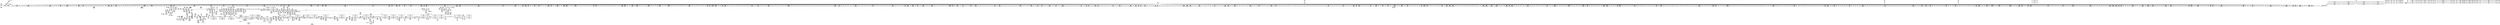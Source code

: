 digraph {
	CE0x4c4c700 [shape=record,shape=Mrecord,label="{CE0x4c4c700|56:_i8*,_:_CRE_704,712_|*MultipleSource*|*LoadInst*|security/selinux/hooks.c,1770|security/selinux/hooks.c,1770}"]
	CE0x4be7650 [shape=record,shape=Mrecord,label="{CE0x4be7650|56:_i8*,_:_CRE_185,186_}"]
	CE0x4c6d9c0 [shape=record,shape=Mrecord,label="{CE0x4c6d9c0|avc_has_perm:_requested|Function::avc_has_perm&Arg::requested::|*SummSource*}"]
	CE0x4bc80f0 [shape=record,shape=Mrecord,label="{CE0x4bc80f0|may_link:_kind|Function::may_link&Arg::kind::|*SummSink*}"]
	CE0x4c49580 [shape=record,shape=Mrecord,label="{CE0x4c49580|56:_i8*,_:_CRE_596,597_}"]
	CE0x4be40a0 [shape=record,shape=Mrecord,label="{CE0x4be40a0|current_sid:_do.body|*SummSink*}"]
	CE0x4c2fd70 [shape=record,shape=Mrecord,label="{CE0x4c2fd70|104:_%struct.inode*,_:_CRE_96,104_|*MultipleSource*|Function::may_link&Arg::dentry::|Function::selinux_inode_unlink&Arg::dentry::|security/selinux/hooks.c,1770}"]
	CE0x4bd2730 [shape=record,shape=Mrecord,label="{CE0x4bd2730|56:_i8*,_:_CRE_575,576_}"]
	CE0x4c3fc50 [shape=record,shape=Mrecord,label="{CE0x4c3fc50|56:_i8*,_:_CRE_279,280_}"]
	CE0x4c0e260 [shape=record,shape=Mrecord,label="{CE0x4c0e260|56:_i8*,_:_CRE_224,232_|*MultipleSource*|*LoadInst*|security/selinux/hooks.c,1770|security/selinux/hooks.c,1770}"]
	CE0x4c4c360 [shape=record,shape=Mrecord,label="{CE0x4c4c360|56:_i8*,_:_CRE_688,692_|*MultipleSource*|*LoadInst*|security/selinux/hooks.c,1770|security/selinux/hooks.c,1770}"]
	CE0x4c10790 [shape=record,shape=Mrecord,label="{CE0x4c10790|may_link:_i_security1|security/selinux/hooks.c,1770|*SummSource*}"]
	CE0x4c3f0a0 [shape=record,shape=Mrecord,label="{CE0x4c3f0a0|56:_i8*,_:_CRE_268,269_}"]
	CE0x4c6b340 [shape=record,shape=Mrecord,label="{CE0x4c6b340|may_link:_tmp8|security/selinux/hooks.c,1778|*SummSink*}"]
	CE0x4bdcf60 [shape=record,shape=Mrecord,label="{CE0x4bdcf60|may_link:_tmp1}"]
	CE0x4bea370 [shape=record,shape=Mrecord,label="{CE0x4bea370|56:_i8*,_:_CRE_344,352_|*MultipleSource*|Function::may_link&Arg::dir::|security/selinux/hooks.c,1769|Function::selinux_inode_unlink&Arg::dir::}"]
	CE0x4be9880 [shape=record,shape=Mrecord,label="{CE0x4be9880|may_link:_ad|security/selinux/hooks.c, 1764|*SummSource*}"]
	CE0x4bd6dd0 [shape=record,shape=Mrecord,label="{CE0x4bd6dd0|56:_i8*,_:_CRE_166,167_}"]
	CE0x4bcdc00 [shape=record,shape=Mrecord,label="{CE0x4bcdc00|56:_i8*,_:_CRE_301,302_}"]
	CE0x4c96450 [shape=record,shape=Mrecord,label="{CE0x4c96450|may_link:_call11|security/selinux/hooks.c,1797}"]
	CE0x4c27db0 [shape=record,shape=Mrecord,label="{CE0x4c27db0|get_current:_bb}"]
	CE0x4c37150 [shape=record,shape=Mrecord,label="{CE0x4c37150|104:_%struct.inode*,_:_CRE_280,288_|*MultipleSource*|Function::may_link&Arg::dentry::|Function::selinux_inode_unlink&Arg::dentry::|security/selinux/hooks.c,1770}"]
	CE0x4c96010 [shape=record,shape=Mrecord,label="{CE0x4c96010|current_sid:_tmp11|security/selinux/hooks.c,218|*SummSource*}"]
	CE0x4bec0c0 [shape=record,shape=Mrecord,label="{CE0x4bec0c0|i64*_getelementptr_inbounds_(_11_x_i64_,_11_x_i64_*___llvm_gcov_ctr125,_i64_0,_i64_1)|*Constant*|*SummSink*}"]
	CE0x4c0df70 [shape=record,shape=Mrecord,label="{CE0x4c0df70|56:_i8*,_:_CRE_212,216_|*MultipleSource*|*LoadInst*|security/selinux/hooks.c,1770|security/selinux/hooks.c,1770}"]
	CE0x4c479e0 [shape=record,shape=Mrecord,label="{CE0x4c479e0|56:_i8*,_:_CRE_570,571_}"]
	CE0x4c38190 [shape=record,shape=Mrecord,label="{CE0x4c38190|104:_%struct.inode*,_:_CRE_311,312_}"]
	CE0x4c08160 [shape=record,shape=Mrecord,label="{CE0x4c08160|56:_i8*,_:_CRE_909,910_}"]
	CE0x4be51a0 [shape=record,shape=Mrecord,label="{CE0x4be51a0|current_sid:_bb}"]
	CE0x4c60e70 [shape=record,shape=Mrecord,label="{CE0x4c60e70|i64**_getelementptr_inbounds_(_4_x_i64*_,_4_x_i64*_*___llvm_gcda_edge_table220,_i64_0,_i64_0)|*Constant*|*SummSink*}"]
	CE0x4c464c0 [shape=record,shape=Mrecord,label="{CE0x4c464c0|56:_i8*,_:_CRE_544,552_|*MultipleSource*|*LoadInst*|security/selinux/hooks.c,1770|security/selinux/hooks.c,1770}"]
	CE0x4c35b10 [shape=record,shape=Mrecord,label="{CE0x4c35b10|104:_%struct.inode*,_:_CRE_216,217_}"]
	CE0x4c3caa0 [shape=record,shape=Mrecord,label="{CE0x4c3caa0|__llvm_gcov_indirect_counter_increment:_predecessor|Function::__llvm_gcov_indirect_counter_increment&Arg::predecessor::|*SummSource*}"]
	CE0x4be8c40 [shape=record,shape=Mrecord,label="{CE0x4be8c40|56:_i8*,_:_CRE_207,208_}"]
	CE0x4c5b610 [shape=record,shape=Mrecord,label="{CE0x4c5b610|28:_i32,_:_CRE_74,75_}"]
	CE0x4c49470 [shape=record,shape=Mrecord,label="{CE0x4c49470|56:_i8*,_:_CRE_595,596_}"]
	CE0x4c9c1e0 [shape=record,shape=Mrecord,label="{CE0x4c9c1e0|i64*_getelementptr_inbounds_(_2_x_i64_,_2_x_i64_*___llvm_gcov_ctr98,_i64_0,_i64_0)|*Constant*}"]
	CE0x4bd04f0 [shape=record,shape=Mrecord,label="{CE0x4bd04f0|56:_i8*,_:_CRE_504,508_|*MultipleSource*|Function::may_link&Arg::dir::|security/selinux/hooks.c,1769|Function::selinux_inode_unlink&Arg::dir::}"]
	CE0x4bd3a70 [shape=record,shape=Mrecord,label="{CE0x4bd3a70|56:_i8*,_:_CRE_154,155_}"]
	CE0x4c38650 [shape=record,shape=Mrecord,label="{CE0x4c38650|104:_%struct.inode*,_:_CRE_315,316_}"]
	CE0x4c5e050 [shape=record,shape=Mrecord,label="{CE0x4c5e050|28:_i32,_:_CRE_115,116_}"]
	CE0x4bba3d0 [shape=record,shape=Mrecord,label="{CE0x4bba3d0|56:_i8*,_:_CRE_264,265_}"]
	CE0x4c9a1d0 [shape=record,shape=Mrecord,label="{CE0x4c9a1d0|__llvm_gcov_indirect_counter_increment:_pred}"]
	CE0x4bcf9f0 [shape=record,shape=Mrecord,label="{CE0x4bcf9f0|56:_i8*,_:_CRE_479,480_}"]
	CE0x4c50370 [shape=record,shape=Mrecord,label="{CE0x4c50370|56:_i8*,_:_CRE_890,891_}"]
	CE0x4bbf400 [shape=record,shape=Mrecord,label="{CE0x4bbf400|56:_i8*,_:_CRE_282,283_}"]
	CE0x4c46e30 [shape=record,shape=Mrecord,label="{CE0x4c46e30|56:_i8*,_:_CRE_559,560_}"]
	CE0x4c91b30 [shape=record,shape=Mrecord,label="{CE0x4c91b30|%struct.task_struct*_(%struct.task_struct**)*_asm_movq_%gs:$_1:P_,$0_,_r,im,_dirflag_,_fpsr_,_flags_|*SummSource*}"]
	CE0x4c6b720 [shape=record,shape=Mrecord,label="{CE0x4c6b720|GLOBAL:___llvm_gcov_ctr219|Global_var:__llvm_gcov_ctr219|*SummSource*}"]
	CE0x4c291c0 [shape=record,shape=Mrecord,label="{CE0x4c291c0|i64*_getelementptr_inbounds_(_11_x_i64_,_11_x_i64_*___llvm_gcov_ctr125,_i64_0,_i64_8)|*Constant*|*SummSink*}"]
	CE0x4c47d10 [shape=record,shape=Mrecord,label="{CE0x4c47d10|56:_i8*,_:_CRE_573,574_}"]
	CE0x4bed970 [shape=record,shape=Mrecord,label="{CE0x4bed970|56:_i8*,_:_CRE_960,968_|*MultipleSource*|Function::may_link&Arg::dir::|security/selinux/hooks.c,1769|Function::selinux_inode_unlink&Arg::dir::}"]
	CE0x4bef150 [shape=record,shape=Mrecord,label="{CE0x4bef150|56:_i8*,_:_CRE_141,142_}"]
	CE0x4bfd6f0 [shape=record,shape=Mrecord,label="{CE0x4bfd6f0|56:_i8*,_:_CRE_589,590_}"]
	CE0x4c3ff80 [shape=record,shape=Mrecord,label="{CE0x4c3ff80|56:_i8*,_:_CRE_282,283_}"]
	CE0x4c58e60 [shape=record,shape=Mrecord,label="{CE0x4c58e60|28:_i32,_:_CRE_20,21_}"]
	CE0x4c4b850 [shape=record,shape=Mrecord,label="{CE0x4c4b850|56:_i8*,_:_CRE_648,656_|*MultipleSource*|*LoadInst*|security/selinux/hooks.c,1770|security/selinux/hooks.c,1770}"]
	CE0x4c031b0 [shape=record,shape=Mrecord,label="{CE0x4c031b0|56:_i8*,_:_CRE_873,874_}"]
	CE0x4bc6be0 [shape=record,shape=Mrecord,label="{CE0x4bc6be0|i64_1|*Constant*}"]
	CE0x4c4f8d0 [shape=record,shape=Mrecord,label="{CE0x4c4f8d0|56:_i8*,_:_CRE_880,881_}"]
	CE0x4c2e4d0 [shape=record,shape=Mrecord,label="{CE0x4c2e4d0|104:_%struct.inode*,_:_CRE_16,24_|*MultipleSource*|Function::may_link&Arg::dentry::|Function::selinux_inode_unlink&Arg::dentry::|security/selinux/hooks.c,1770}"]
	CE0x4bc09f0 [shape=record,shape=Mrecord,label="{CE0x4bc09f0|56:_i8*,_:_CRE_250,251_}"]
	CE0x4c40f70 [shape=record,shape=Mrecord,label="{CE0x4c40f70|56:_i8*,_:_CRE_297,298_}"]
	CE0x4bc0e00 [shape=record,shape=Mrecord,label="{CE0x4bc0e00|56:_i8*,_:_CRE_255,256_}"]
	CE0x4c0a250 [shape=record,shape=Mrecord,label="{CE0x4c0a250|may_link:_tmp4|*LoadInst*|security/selinux/hooks.c,1770}"]
	CE0x4c32f20 [shape=record,shape=Mrecord,label="{CE0x4c32f20|104:_%struct.inode*,_:_CRE_179,180_}"]
	CE0x4c5e5a0 [shape=record,shape=Mrecord,label="{CE0x4c5e5a0|28:_i32,_:_CRE_120,128_|*MultipleSource*|security/selinux/hooks.c,1777|*LoadInst*|security/selinux/hooks.c,1769|security/selinux/hooks.c,1769}"]
	CE0x4c41d40 [shape=record,shape=Mrecord,label="{CE0x4c41d40|56:_i8*,_:_CRE_310,311_}"]
	CE0x4bc93b0 [shape=record,shape=Mrecord,label="{CE0x4bc93b0|may_link:_kind|Function::may_link&Arg::kind::}"]
	CE0x4c0ef20 [shape=record,shape=Mrecord,label="{CE0x4c0ef20|_call_void___llvm_gcov_indirect_counter_increment(i32*___llvm_gcov_global_state_pred221,_i64**_getelementptr_inbounds_(_4_x_i64*_,_4_x_i64*_*___llvm_gcda_edge_table220,_i64_0,_i64_2)),_!dbg_!27745|security/selinux/hooks.c,1786|*SummSource*}"]
	CE0x4c4bdf0 [shape=record,shape=Mrecord,label="{CE0x4c4bdf0|56:_i8*,_:_CRE_672,680_|*MultipleSource*|*LoadInst*|security/selinux/hooks.c,1770|security/selinux/hooks.c,1770}"]
	CE0x4c38520 [shape=record,shape=Mrecord,label="{CE0x4c38520|104:_%struct.inode*,_:_CRE_314,315_}"]
	CE0x4be2a40 [shape=record,shape=Mrecord,label="{CE0x4be2a40|current_sid:_tmp7|security/selinux/hooks.c,218}"]
	CE0x4c47490 [shape=record,shape=Mrecord,label="{CE0x4c47490|56:_i8*,_:_CRE_565,566_}"]
	CE0x4c54ce0 [shape=record,shape=Mrecord,label="{CE0x4c54ce0|56:_i8*,_:_CRE_929,930_}"]
	CE0x4c5c010 [shape=record,shape=Mrecord,label="{CE0x4c5c010|28:_i32,_:_CRE_84,85_}"]
	CE0x4bc9420 [shape=record,shape=Mrecord,label="{CE0x4bc9420|may_link:_kind|Function::may_link&Arg::kind::|*SummSource*}"]
	CE0x4bc18b0 [shape=record,shape=Mrecord,label="{CE0x4bc18b0|may_link:_if.end|*SummSink*}"]
	CE0x4c03920 [shape=record,shape=Mrecord,label="{CE0x4c03920|56:_i8*,_:_CRE_880,881_}"]
	CE0x4c6b7b0 [shape=record,shape=Mrecord,label="{CE0x4c6b7b0|GLOBAL:___llvm_gcov_ctr219|Global_var:__llvm_gcov_ctr219|*SummSink*}"]
	CE0x4c02cf0 [shape=record,shape=Mrecord,label="{CE0x4c02cf0|56:_i8*,_:_CRE_868,869_}"]
	CE0x4bcdcd0 [shape=record,shape=Mrecord,label="{CE0x4bcdcd0|56:_i8*,_:_CRE_302,303_}"]
	CE0x4c2f830 [shape=record,shape=Mrecord,label="{CE0x4c2f830|104:_%struct.inode*,_:_CRE_91,92_}"]
	CE0x4c32180 [shape=record,shape=Mrecord,label="{CE0x4c32180|104:_%struct.inode*,_:_CRE_169,170_}"]
	CE0x4c33b00 [shape=record,shape=Mrecord,label="{CE0x4c33b00|104:_%struct.inode*,_:_CRE_189,190_}"]
	CE0x4be9fd0 [shape=record,shape=Mrecord,label="{CE0x4be9fd0|56:_i8*,_:_CRE_328,336_|*MultipleSource*|Function::may_link&Arg::dir::|security/selinux/hooks.c,1769|Function::selinux_inode_unlink&Arg::dir::}"]
	CE0x4c61df0 [shape=record,shape=Mrecord,label="{CE0x4c61df0|may_link:_tmp13|security/selinux/hooks.c,1779|*SummSource*}"]
	CE0x4c3ae80 [shape=record,shape=Mrecord,label="{CE0x4c3ae80|i64**_getelementptr_inbounds_(_4_x_i64*_,_4_x_i64*_*___llvm_gcda_edge_table220,_i64_0,_i64_2)|*Constant*}"]
	CE0x4c434f0 [shape=record,shape=Mrecord,label="{CE0x4c434f0|56:_i8*,_:_CRE_416,424_|*MultipleSource*|*LoadInst*|security/selinux/hooks.c,1770|security/selinux/hooks.c,1770}"]
	CE0x4bb5590 [shape=record,shape=Mrecord,label="{CE0x4bb5590|may_link:_call|security/selinux/hooks.c,1765}"]
	CE0x4c066d0 [shape=record,shape=Mrecord,label="{CE0x4c066d0|56:_i8*,_:_CRE_923,924_}"]
	CE0x4be90c0 [shape=record,shape=Mrecord,label="{CE0x4be90c0|56:_i8*,_:_CRE_224,232_|*MultipleSource*|Function::may_link&Arg::dir::|security/selinux/hooks.c,1769|Function::selinux_inode_unlink&Arg::dir::}"]
	CE0x4c35c40 [shape=record,shape=Mrecord,label="{CE0x4c35c40|104:_%struct.inode*,_:_CRE_217,218_}"]
	CE0x4c99200 [shape=record,shape=Mrecord,label="{CE0x4c99200|__llvm_gcov_indirect_counter_increment:_tmp|*SummSink*}"]
	CE0x4be7720 [shape=record,shape=Mrecord,label="{CE0x4be7720|56:_i8*,_:_CRE_186,187_}"]
	CE0x4c10e30 [shape=record,shape=Mrecord,label="{CE0x4c10e30|current_sid:_tmp23|security/selinux/hooks.c,218}"]
	CE0x4bde070 [shape=record,shape=Mrecord,label="{CE0x4bde070|selinux_inode_unlink:_tmp3|*SummSink*}"]
	CE0x4c0dd50 [shape=record,shape=Mrecord,label="{CE0x4c0dd50|56:_i8*,_:_CRE_240,241_}"]
	CE0x4c68680 [shape=record,shape=Mrecord,label="{CE0x4c68680|may_link:_cond|security/selinux/hooks.c,1776|*SummSink*}"]
	CE0x60bf720 [shape=record,shape=Mrecord,label="{CE0x60bf720|may_link:_entry}"]
	CE0x4c0d800 [shape=record,shape=Mrecord,label="{CE0x4c0d800|56:_i8*,_:_CRE_203,204_}"]
	CE0x4bc6ae0 [shape=record,shape=Mrecord,label="{CE0x4bc6ae0|selinux_inode_unlink:_tmp|*SummSource*}"]
	CE0x4c2d300 [shape=record,shape=Mrecord,label="{CE0x4c2d300|i64*_getelementptr_inbounds_(_11_x_i64_,_11_x_i64_*___llvm_gcov_ctr125,_i64_0,_i64_1)|*Constant*|*SummSource*}"]
	CE0x4c72db0 [shape=record,shape=Mrecord,label="{CE0x4c72db0|i64*_getelementptr_inbounds_(_14_x_i64_,_14_x_i64_*___llvm_gcov_ctr219,_i64_0,_i64_10)|*Constant*|*SummSource*}"]
	CE0x4bd17e0 [shape=record,shape=Mrecord,label="{CE0x4bd17e0|56:_i8*,_:_CRE_555,556_}"]
	CE0x4c07060 [shape=record,shape=Mrecord,label="{CE0x4c07060|56:_i8*,_:_CRE_932,933_}"]
	CE0x4c5a910 [shape=record,shape=Mrecord,label="{CE0x4c5a910|28:_i32,_:_CRE_61,62_}"]
	CE0x4c50260 [shape=record,shape=Mrecord,label="{CE0x4c50260|56:_i8*,_:_CRE_889,890_}"]
	CE0x4bb6cc0 [shape=record,shape=Mrecord,label="{CE0x4bb6cc0|selinux_inode_unlink:_bb}"]
	CE0x4bb9e20 [shape=record,shape=Mrecord,label="{CE0x4bb9e20|56:_i8*,_:_CRE_257,258_}"]
	CE0x4c726a0 [shape=record,shape=Mrecord,label="{CE0x4c726a0|i64**_getelementptr_inbounds_(_4_x_i64*_,_4_x_i64*_*___llvm_gcda_edge_table220,_i64_0,_i64_3)|*Constant*}"]
	CE0x4c095b0 [shape=record,shape=Mrecord,label="{CE0x4c095b0|56:_i8*,_:_CRE_983,984_}"]
	CE0x4c10680 [shape=record,shape=Mrecord,label="{CE0x4c10680|may_link:_i_security1|security/selinux/hooks.c,1770}"]
	CE0x4c34f30 [shape=record,shape=Mrecord,label="{CE0x4c34f30|104:_%struct.inode*,_:_CRE_206,207_}"]
	CE0x4bfda30 [shape=record,shape=Mrecord,label="{CE0x4bfda30|56:_i8*,_:_CRE_593,594_}"]
	CE0x4c11700 [shape=record,shape=Mrecord,label="{CE0x4c11700|current_sid:_sid|security/selinux/hooks.c,220}"]
	CE0x4bb68d0 [shape=record,shape=Mrecord,label="{CE0x4bb68d0|i64*_getelementptr_inbounds_(_2_x_i64_,_2_x_i64_*___llvm_gcov_ctr222,_i64_0,_i64_1)|*Constant*}"]
	CE0x4c366f0 [shape=record,shape=Mrecord,label="{CE0x4c366f0|104:_%struct.inode*,_:_CRE_240,248_|*MultipleSource*|Function::may_link&Arg::dentry::|Function::selinux_inode_unlink&Arg::dentry::|security/selinux/hooks.c,1770}"]
	CE0x4bbf080 [shape=record,shape=Mrecord,label="{CE0x4bbf080|i32_1|*Constant*}"]
	CE0x4c06f50 [shape=record,shape=Mrecord,label="{CE0x4c06f50|56:_i8*,_:_CRE_931,932_}"]
	CE0x4be5e70 [shape=record,shape=Mrecord,label="{CE0x4be5e70|GLOBAL:___llvm_gcov_ctr125|Global_var:__llvm_gcov_ctr125|*SummSource*}"]
	CE0x4be4860 [shape=record,shape=Mrecord,label="{CE0x4be4860|i64_3|*Constant*}"]
	CE0x4c78f80 [shape=record,shape=Mrecord,label="{CE0x4c78f80|current_sid:_tmp17|security/selinux/hooks.c,218|*SummSink*}"]
	CE0x4bce0e0 [shape=record,shape=Mrecord,label="{CE0x4bce0e0|56:_i8*,_:_CRE_307,308_}"]
	CE0x4c9a000 [shape=record,shape=Mrecord,label="{CE0x4c9a000|__llvm_gcov_indirect_counter_increment:_bb|*SummSink*}"]
	CE0x4c794b0 [shape=record,shape=Mrecord,label="{CE0x4c794b0|current_sid:_tmp18|security/selinux/hooks.c,218}"]
	CE0x4be8eb0 [shape=record,shape=Mrecord,label="{CE0x4be8eb0|56:_i8*,_:_CRE_216,224_|*MultipleSource*|Function::may_link&Arg::dir::|security/selinux/hooks.c,1769|Function::selinux_inode_unlink&Arg::dir::}"]
	CE0x4bb98b0 [shape=record,shape=Mrecord,label="{CE0x4bb98b0|i32_0|*Constant*|*SummSink*}"]
	CE0x4c6d0e0 [shape=record,shape=Mrecord,label="{CE0x4c6d0e0|i16_7|*Constant*|*SummSource*}"]
	CE0x4c9c960 [shape=record,shape=Mrecord,label="{CE0x4c9c960|__llvm_gcov_indirect_counter_increment:_tmp5|*SummSink*}"]
	CE0x4c4ace0 [shape=record,shape=Mrecord,label="{CE0x4c4ace0|56:_i8*,_:_CRE_618,619_}"]
	CE0x4c39ea0 [shape=record,shape=Mrecord,label="{CE0x4c39ea0|_ret_void|*SummSink*}"]
	CE0x4c0ead0 [shape=record,shape=Mrecord,label="{CE0x4c0ead0|may_link:_tmp15|security/selinux/hooks.c,1783|*SummSource*}"]
	CE0x4bfe250 [shape=record,shape=Mrecord,label="{CE0x4bfe250|56:_i8*,_:_CRE_603,604_}"]
	CE0x4c5bb10 [shape=record,shape=Mrecord,label="{CE0x4c5bb10|28:_i32,_:_CRE_79,80_}"]
	CE0x4c5c610 [shape=record,shape=Mrecord,label="{CE0x4c5c610|28:_i32,_:_CRE_90,91_}"]
	CE0x4c94020 [shape=record,shape=Mrecord,label="{CE0x4c94020|may_link:_sclass|security/selinux/hooks.c,1797|*SummSink*}"]
	CE0x4bedfa0 [shape=record,shape=Mrecord,label="{CE0x4bedfa0|56:_i8*,_:_CRE_977,978_}"]
	CE0x4c2f640 [shape=record,shape=Mrecord,label="{CE0x4c2f640|104:_%struct.inode*,_:_CRE_90,91_}"]
	CE0x4c2b590 [shape=record,shape=Mrecord,label="{CE0x4c2b590|__llvm_gcov_indirect_counter_increment:_counter|*SummSource*}"]
	CE0x4c55120 [shape=record,shape=Mrecord,label="{CE0x4c55120|56:_i8*,_:_CRE_933,934_}"]
	CE0x4c84c70 [shape=record,shape=Mrecord,label="{CE0x4c84c70|may_link:_av.0}"]
	CE0x4c9a240 [shape=record,shape=Mrecord,label="{CE0x4c9a240|__llvm_gcov_indirect_counter_increment:_pred|*SummSource*}"]
	CE0x4bb5df0 [shape=record,shape=Mrecord,label="{CE0x4bb5df0|selinux_inode_unlink:_entry|*SummSink*}"]
	CE0x4c078e0 [shape=record,shape=Mrecord,label="{CE0x4c078e0|56:_i8*,_:_CRE_901,902_}"]
	CE0x4c2e940 [shape=record,shape=Mrecord,label="{CE0x4c2e940|104:_%struct.inode*,_:_CRE_40,48_|*MultipleSource*|Function::may_link&Arg::dentry::|Function::selinux_inode_unlink&Arg::dentry::|security/selinux/hooks.c,1770}"]
	CE0x4c42070 [shape=record,shape=Mrecord,label="{CE0x4c42070|56:_i8*,_:_CRE_312,320_|*MultipleSource*|*LoadInst*|security/selinux/hooks.c,1770|security/selinux/hooks.c,1770}"]
	CE0x4be0d70 [shape=record,shape=Mrecord,label="{CE0x4be0d70|selinux_inode_unlink:_dentry|Function::selinux_inode_unlink&Arg::dentry::|*SummSink*}"]
	CE0x4c562b0 [shape=record,shape=Mrecord,label="{CE0x4c562b0|56:_i8*,_:_CRE_981,982_}"]
	CE0x4c0d3c0 [shape=record,shape=Mrecord,label="{CE0x4c0d3c0|56:_i8*,_:_CRE_199,200_}"]
	CE0x4c3c7c0 [shape=record,shape=Mrecord,label="{CE0x4c3c7c0|__llvm_gcov_indirect_counter_increment:_entry|*SummSource*}"]
	CE0x4bedda0 [shape=record,shape=Mrecord,label="{CE0x4bedda0|56:_i8*,_:_CRE_976,977_}"]
	CE0x4c3f3d0 [shape=record,shape=Mrecord,label="{CE0x4c3f3d0|56:_i8*,_:_CRE_271,272_}"]
	CE0x4c392b0 [shape=record,shape=Mrecord,label="{CE0x4c392b0|may_link:_d_inode|security/selinux/hooks.c,1770|*SummSink*}"]
	CE0x4bcaf80 [shape=record,shape=Mrecord,label="{CE0x4bcaf80|may_link:_i_security|security/selinux/hooks.c,1769|*SummSink*}"]
	CE0x4be3e50 [shape=record,shape=Mrecord,label="{CE0x4be3e50|i1_true|*Constant*|*SummSink*}"]
	CE0x4c3fd60 [shape=record,shape=Mrecord,label="{CE0x4c3fd60|56:_i8*,_:_CRE_280,281_}"]
	CE0x4c04800 [shape=record,shape=Mrecord,label="{CE0x4c04800|56:_i8*,_:_CRE_894,895_}"]
	CE0x4c44c70 [shape=record,shape=Mrecord,label="{CE0x4c44c70|56:_i8*,_:_CRE_482,483_}"]
	CE0x4bd6660 [shape=record,shape=Mrecord,label="{CE0x4bd6660|56:_i8*,_:_CRE_159,160_}"]
	CE0x4c03e70 [shape=record,shape=Mrecord,label="{CE0x4c03e70|56:_i8*,_:_CRE_885,886_}"]
	CE0x4bd0140 [shape=record,shape=Mrecord,label="{CE0x4bd0140|56:_i8*,_:_CRE_488,496_|*MultipleSource*|Function::may_link&Arg::dir::|security/selinux/hooks.c,1769|Function::selinux_inode_unlink&Arg::dir::}"]
	CE0x4bc3120 [shape=record,shape=Mrecord,label="{CE0x4bc3120|GLOBAL:_current_sid|*Constant*|*SummSource*}"]
	CE0x4c55450 [shape=record,shape=Mrecord,label="{CE0x4c55450|56:_i8*,_:_CRE_976,977_}"]
	CE0x4c9a700 [shape=record,shape=Mrecord,label="{CE0x4c9a700|current_sid:_tmp}"]
	CE0x4be3760 [shape=record,shape=Mrecord,label="{CE0x4be3760|GLOBAL:_current_task|Global_var:current_task|*SummSource*}"]
	CE0x4bd6440 [shape=record,shape=Mrecord,label="{CE0x4bd6440|56:_i8*,_:_CRE_157,158_}"]
	CE0x4c0b5f0 [shape=record,shape=Mrecord,label="{CE0x4c0b5f0|56:_i8*,_:_CRE_141,142_}"]
	CE0x4bee4e0 [shape=record,shape=Mrecord,label="{CE0x4bee4e0|current_sid:_tobool|security/selinux/hooks.c,218|*SummSink*}"]
	CE0x4c6bdc0 [shape=record,shape=Mrecord,label="{CE0x4c6bdc0|avc_has_perm:_entry}"]
	CE0x4c39830 [shape=record,shape=Mrecord,label="{CE0x4c39830|__llvm_gcov_indirect_counter_increment:_counters|Function::__llvm_gcov_indirect_counter_increment&Arg::counters::|*SummSink*}"]
	CE0x4c0a4b0 [shape=record,shape=Mrecord,label="{CE0x4c0a4b0|may_link:_tmp4|*LoadInst*|security/selinux/hooks.c,1770|*SummSink*}"]
	CE0x4bcfac0 [shape=record,shape=Mrecord,label="{CE0x4bcfac0|56:_i8*,_:_CRE_480,481_}"]
	CE0x4c752a0 [shape=record,shape=Mrecord,label="{CE0x4c752a0|get_current:_tmp2}"]
	CE0x4c49140 [shape=record,shape=Mrecord,label="{CE0x4c49140|56:_i8*,_:_CRE_592,593_}"]
	CE0x4c09110 [shape=record,shape=Mrecord,label="{CE0x4c09110|56:_i8*,_:_CRE_978,979_}"]
	CE0x4c5b310 [shape=record,shape=Mrecord,label="{CE0x4c5b310|28:_i32,_:_CRE_71,72_}"]
	CE0x4bff710 [shape=record,shape=Mrecord,label="{CE0x4bff710|56:_i8*,_:_CRE_648,656_|*MultipleSource*|Function::may_link&Arg::dir::|security/selinux/hooks.c,1769|Function::selinux_inode_unlink&Arg::dir::}"]
	CE0x4bb9fc0 [shape=record,shape=Mrecord,label="{CE0x4bb9fc0|56:_i8*,_:_CRE_259,260_}"]
	CE0x4c667b0 [shape=record,shape=Mrecord,label="{CE0x4c667b0|i8_10|*Constant*|*SummSource*}"]
	CE0x4bd0070 [shape=record,shape=Mrecord,label="{CE0x4bd0070|56:_i8*,_:_CRE_487,488_}"]
	CE0x4be31f0 [shape=record,shape=Mrecord,label="{CE0x4be31f0|i64_5|*Constant*}"]
	CE0x4c56060 [shape=record,shape=Mrecord,label="{CE0x4c56060|56:_i8*,_:_CRE_980,981_}"]
	CE0x4c62240 [shape=record,shape=Mrecord,label="{CE0x4c62240|GLOBAL:___llvm_gcov_global_state_pred221|Global_var:__llvm_gcov_global_state_pred221|*SummSource*}"]
	CE0x4bbbf70 [shape=record,shape=Mrecord,label="{CE0x4bbbf70|i32_10|*Constant*|*SummSource*}"]
	CE0x4bd7650 [shape=record,shape=Mrecord,label="{CE0x4bd7650|56:_i8*,_:_CRE_174,175_}"]
	CE0x4bef7a0 [shape=record,shape=Mrecord,label="{CE0x4bef7a0|56:_i8*,_:_CRE_149,150_}"]
	CE0x4c4b560 [shape=record,shape=Mrecord,label="{CE0x4c4b560|56:_i8*,_:_CRE_632,640_|*MultipleSource*|*LoadInst*|security/selinux/hooks.c,1770|security/selinux/hooks.c,1770}"]
	CE0x4c5a810 [shape=record,shape=Mrecord,label="{CE0x4c5a810|28:_i32,_:_CRE_60,61_}"]
	"CONST[source:1(input),value:2(dynamic)][purpose:{object}]"
	CE0x4c35d70 [shape=record,shape=Mrecord,label="{CE0x4c35d70|104:_%struct.inode*,_:_CRE_218,219_}"]
	CE0x4c03a30 [shape=record,shape=Mrecord,label="{CE0x4c03a30|56:_i8*,_:_CRE_881,882_}"]
	CE0x4bcc380 [shape=record,shape=Mrecord,label="{CE0x4bcc380|selinux_inode_unlink:_dentry|Function::selinux_inode_unlink&Arg::dentry::|*SummSource*}"]
	CE0x4c074a0 [shape=record,shape=Mrecord,label="{CE0x4c074a0|56:_i8*,_:_CRE_897,898_}"]
	CE0x4c95530 [shape=record,shape=Mrecord,label="{CE0x4c95530|i32_4|*Constant*|*SummSource*}"]
	CE0x4be1900 [shape=record,shape=Mrecord,label="{CE0x4be1900|i64_2|*Constant*}"]
	CE0x4c764a0 [shape=record,shape=Mrecord,label="{CE0x4c764a0|i8*_getelementptr_inbounds_(_45_x_i8_,_45_x_i8_*_.str12,_i32_0,_i32_0)|*Constant*|*SummSink*}"]
	CE0x4c478d0 [shape=record,shape=Mrecord,label="{CE0x4c478d0|56:_i8*,_:_CRE_569,570_}"]
	CE0x4c04090 [shape=record,shape=Mrecord,label="{CE0x4c04090|56:_i8*,_:_CRE_887,888_}"]
	CE0x4c589c0 [shape=record,shape=Mrecord,label="{CE0x4c589c0|28:_i32,_:_CRE_15,16_}"]
	CE0x4c44b60 [shape=record,shape=Mrecord,label="{CE0x4c44b60|56:_i8*,_:_CRE_481,482_}"]
	CE0x4c4d580 [shape=record,shape=Mrecord,label="{CE0x4c4d580|56:_i8*,_:_CRE_776,792_|*MultipleSource*|*LoadInst*|security/selinux/hooks.c,1770|security/selinux/hooks.c,1770}"]
	CE0x4c6d4f0 [shape=record,shape=Mrecord,label="{CE0x4c6d4f0|avc_has_perm:_tclass|Function::avc_has_perm&Arg::tclass::|*SummSink*}"]
	CE0x4c477c0 [shape=record,shape=Mrecord,label="{CE0x4c477c0|56:_i8*,_:_CRE_568,569_}"]
	CE0x4c9b760 [shape=record,shape=Mrecord,label="{CE0x4c9b760|current_sid:_tmp10|security/selinux/hooks.c,218|*SummSink*}"]
	CE0x4c05f60 [shape=record,shape=Mrecord,label="{CE0x4c05f60|56:_i8*,_:_CRE_916,917_}"]
	CE0x4be7310 [shape=record,shape=Mrecord,label="{CE0x4be7310|56:_i8*,_:_CRE_181,182_}"]
	CE0x4c9e3f0 [shape=record,shape=Mrecord,label="{CE0x4c9e3f0|i64*_null|*Constant*}"]
	CE0x4c67610 [shape=record,shape=Mrecord,label="{CE0x4c67610|may_link:_dentry2|security/selinux/hooks.c,1773}"]
	CE0x4c030a0 [shape=record,shape=Mrecord,label="{CE0x4c030a0|56:_i8*,_:_CRE_872,873_}"]
	CE0x4bd38d0 [shape=record,shape=Mrecord,label="{CE0x4bd38d0|56:_i8*,_:_CRE_152,153_}"]
	CE0x4c63790 [shape=record,shape=Mrecord,label="{CE0x4c63790|may_link:_tobool6|security/selinux/hooks.c,1778|*SummSource*}"]
	CE0x4be9ee0 [shape=record,shape=Mrecord,label="{CE0x4be9ee0|current_sid:_land.lhs.true2|*SummSource*}"]
	CE0x4bc0530 [shape=record,shape=Mrecord,label="{CE0x4bc0530|56:_i8*,_:_CRE_243,244_}"]
	CE0x4c31210 [shape=record,shape=Mrecord,label="{CE0x4c31210|104:_%struct.inode*,_:_CRE_156,157_}"]
	CE0x4bc3b50 [shape=record,shape=Mrecord,label="{CE0x4bc3b50|56:_i8*,_:_CRE_80,88_|*MultipleSource*|Function::may_link&Arg::dir::|security/selinux/hooks.c,1769|Function::selinux_inode_unlink&Arg::dir::}"]
	CE0x4c30c20 [shape=record,shape=Mrecord,label="{CE0x4c30c20|104:_%struct.inode*,_:_CRE_151,152_}"]
	CE0x4c34940 [shape=record,shape=Mrecord,label="{CE0x4c34940|104:_%struct.inode*,_:_CRE_201,202_}"]
	CE0x4bd6cc0 [shape=record,shape=Mrecord,label="{CE0x4bd6cc0|56:_i8*,_:_CRE_165,166_}"]
	CE0x4bfe9a0 [shape=record,shape=Mrecord,label="{CE0x4bfe9a0|56:_i8*,_:_CRE_612,613_}"]
	CE0x4c08e20 [shape=record,shape=Mrecord,label="{CE0x4c08e20|56:_i8*,_:_CRE_921,922_}"]
	CE0x4c5d6c0 [shape=record,shape=Mrecord,label="{CE0x4c5d6c0|28:_i32,_:_CRE_106,107_}"]
	CE0x4c4b450 [shape=record,shape=Mrecord,label="{CE0x4c4b450|56:_i8*,_:_CRE_624,628_|*MultipleSource*|*LoadInst*|security/selinux/hooks.c,1770|security/selinux/hooks.c,1770}"]
	CE0x4c3cce0 [shape=record,shape=Mrecord,label="{CE0x4c3cce0|__llvm_gcov_indirect_counter_increment:_counters|Function::__llvm_gcov_indirect_counter_increment&Arg::counters::}"]
	CE0x4bc96e0 [shape=record,shape=Mrecord,label="{CE0x4bc96e0|_call_void___llvm_gcov_indirect_counter_increment(i32*___llvm_gcov_global_state_pred221,_i64**_getelementptr_inbounds_(_4_x_i64*_,_4_x_i64*_*___llvm_gcda_edge_table220,_i64_0,_i64_2)),_!dbg_!27745|security/selinux/hooks.c,1786|*SummSink*}"]
	CE0x4c4af00 [shape=record,shape=Mrecord,label="{CE0x4c4af00|56:_i8*,_:_CRE_620,621_}"]
	CE0x4bd4fa0 [shape=record,shape=Mrecord,label="{CE0x4bd4fa0|56:_i8*,_:_CRE_72,76_|*MultipleSource*|Function::may_link&Arg::dir::|security/selinux/hooks.c,1769|Function::selinux_inode_unlink&Arg::dir::}"]
	CE0x4bbeb50 [shape=record,shape=Mrecord,label="{CE0x4bbeb50|may_link:_sw.epilog}"]
	CE0x4c9bb30 [shape=record,shape=Mrecord,label="{CE0x4c9bb30|__llvm_gcov_indirect_counter_increment:_tmp3|*SummSource*}"]
	CE0x4c488c0 [shape=record,shape=Mrecord,label="{CE0x4c488c0|56:_i8*,_:_CRE_584,585_}"]
	CE0x4c35ea0 [shape=record,shape=Mrecord,label="{CE0x4c35ea0|104:_%struct.inode*,_:_CRE_219,220_}"]
	CE0x4c67b20 [shape=record,shape=Mrecord,label="{CE0x4c67b20|may_link:_tobool|security/selinux/hooks.c,1776}"]
	CE0x4c90df0 [shape=record,shape=Mrecord,label="{CE0x4c90df0|current_sid:_tmp16|security/selinux/hooks.c,218|*SummSource*}"]
	CE0x4bd1960 [shape=record,shape=Mrecord,label="{CE0x4bd1960|56:_i8*,_:_CRE_558,559_}"]
	CE0x4bb59a0 [shape=record,shape=Mrecord,label="{CE0x4bb59a0|selinux_inode_unlink:_call|security/selinux/hooks.c,2774|*SummSink*}"]
	CE0x4c68f60 [shape=record,shape=Mrecord,label="{CE0x4c68f60|may_link:_or|security/selinux/hooks.c,1776|*SummSink*}"]
	CE0x4c5e160 [shape=record,shape=Mrecord,label="{CE0x4c5e160|28:_i32,_:_CRE_116,117_}"]
	CE0x4c346e0 [shape=record,shape=Mrecord,label="{CE0x4c346e0|104:_%struct.inode*,_:_CRE_199,200_}"]
	CE0x4c3db60 [shape=record,shape=Mrecord,label="{CE0x4c3db60|56:_i8*,_:_CRE_248,249_}"]
	CE0x4c09040 [shape=record,shape=Mrecord,label="{CE0x4c09040|56:_i8*,_:_CRE_923,924_}"]
	CE0x4c962a0 [shape=record,shape=Mrecord,label="{CE0x4c962a0|current_sid:_land.lhs.true}"]
	CE0x4c499c0 [shape=record,shape=Mrecord,label="{CE0x4c499c0|56:_i8*,_:_CRE_600,601_}"]
	CE0x4c5bf10 [shape=record,shape=Mrecord,label="{CE0x4c5bf10|28:_i32,_:_CRE_83,84_}"]
	CE0x4be47f0 [shape=record,shape=Mrecord,label="{CE0x4be47f0|current_sid:_tmp5|security/selinux/hooks.c,218|*SummSource*}"]
	CE0x4c2ed80 [shape=record,shape=Mrecord,label="{CE0x4c2ed80|104:_%struct.inode*,_:_CRE_64,72_|*MultipleSource*|Function::may_link&Arg::dentry::|Function::selinux_inode_unlink&Arg::dentry::|security/selinux/hooks.c,1770}"]
	CE0x4bc7740 [shape=record,shape=Mrecord,label="{CE0x4bc7740|may_link:_tmp|*SummSink*}"]
	CE0x4bfd3b0 [shape=record,shape=Mrecord,label="{CE0x4bfd3b0|56:_i8*,_:_CRE_585,586_}"]
	CE0x4c03f80 [shape=record,shape=Mrecord,label="{CE0x4c03f80|56:_i8*,_:_CRE_886,887_}"]
	CE0x4c9d0f0 [shape=record,shape=Mrecord,label="{CE0x4c9d0f0|i8_1|*Constant*|*SummSink*}"]
	CE0x4c0a780 [shape=record,shape=Mrecord,label="{CE0x4c0a780|56:_i8*,_:_CRE_96,104_|*MultipleSource*|*LoadInst*|security/selinux/hooks.c,1770|security/selinux/hooks.c,1770}"]
	CE0x4bee3a0 [shape=record,shape=Mrecord,label="{CE0x4bee3a0|56:_i8*,_:_CRE_274,275_}"]
	CE0x4bc10a0 [shape=record,shape=Mrecord,label="{CE0x4bc10a0|i64_4|*Constant*|*SummSource*}"]
	CE0x4bda070 [shape=record,shape=Mrecord,label="{CE0x4bda070|may_link:_sw.bb}"]
	CE0x4c11bf0 [shape=record,shape=Mrecord,label="{CE0x4c11bf0|may_link:_tmp15|security/selinux/hooks.c,1783|*SummSink*}"]
	CE0x4bc3d00 [shape=record,shape=Mrecord,label="{CE0x4bc3d00|56:_i8*,_:_CRE_88,96_|*MultipleSource*|Function::may_link&Arg::dir::|security/selinux/hooks.c,1769|Function::selinux_inode_unlink&Arg::dir::}"]
	CE0x4c2cb30 [shape=record,shape=Mrecord,label="{CE0x4c2cb30|current_sid:_tmp6|security/selinux/hooks.c,218|*SummSink*}"]
	CE0x4bea720 [shape=record,shape=Mrecord,label="{CE0x4bea720|56:_i8*,_:_CRE_360,376_|*MultipleSource*|Function::may_link&Arg::dir::|security/selinux/hooks.c,1769|Function::selinux_inode_unlink&Arg::dir::}"]
	CE0x4c94530 [shape=record,shape=Mrecord,label="{CE0x4c94530|may_link:_tmp25|security/selinux/hooks.c,1797|*SummSink*}"]
	CE0x4c83ce0 [shape=record,shape=Mrecord,label="{CE0x4c83ce0|i32_1024|*Constant*|*SummSource*}"]
	CE0x4c9dc30 [shape=record,shape=Mrecord,label="{CE0x4c9dc30|i8*_getelementptr_inbounds_(_25_x_i8_,_25_x_i8_*_.str3,_i32_0,_i32_0)|*Constant*|*SummSource*}"]
	CE0x4c32510 [shape=record,shape=Mrecord,label="{CE0x4c32510|104:_%struct.inode*,_:_CRE_172,173_}"]
	CE0x4c92a30 [shape=record,shape=Mrecord,label="{CE0x4c92a30|current_sid:_tmp13|security/selinux/hooks.c,218|*SummSource*}"]
	CE0x4be6080 [shape=record,shape=Mrecord,label="{CE0x4be6080|current_sid:_tmp5|security/selinux/hooks.c,218}"]
	CE0x4c340f0 [shape=record,shape=Mrecord,label="{CE0x4c340f0|104:_%struct.inode*,_:_CRE_194,195_}"]
	CE0x4c50150 [shape=record,shape=Mrecord,label="{CE0x4c50150|56:_i8*,_:_CRE_888,889_}"]
	CE0x4c732e0 [shape=record,shape=Mrecord,label="{CE0x4c732e0|may_link:_tmp19|security/selinux/hooks.c,1789}"]
	CE0x4c6a7b0 [shape=record,shape=Mrecord,label="{CE0x4c6a7b0|0:_i8,_8:_%struct.dentry*,_24:_%struct.selinux_audit_data*,_:_SCMRE_0,1_|*MultipleSource*|security/selinux/hooks.c, 1764|security/selinux/hooks.c,1772}"]
	CE0x4bb9ab0 [shape=record,shape=Mrecord,label="{CE0x4bb9ab0|current_sid:_entry|*SummSink*}"]
	CE0x4c78780 [shape=record,shape=Mrecord,label="{CE0x4c78780|i64*_getelementptr_inbounds_(_11_x_i64_,_11_x_i64_*___llvm_gcov_ctr125,_i64_0,_i64_9)|*Constant*}"]
	CE0x4c560d0 [shape=record,shape=Mrecord,label="{CE0x4c560d0|56:_i8*,_:_CRE_979,980_}"]
	CE0x4c0c810 [shape=record,shape=Mrecord,label="{CE0x4c0c810|56:_i8*,_:_CRE_188,189_}"]
	CE0x4c30810 [shape=record,shape=Mrecord,label="{CE0x4c30810|104:_%struct.inode*,_:_CRE_147,148_}"]
	CE0x4c5ab10 [shape=record,shape=Mrecord,label="{CE0x4c5ab10|28:_i32,_:_CRE_63,64_}"]
	CE0x4bc0f70 [shape=record,shape=Mrecord,label="{CE0x4bc0f70|i64_4|*Constant*}"]
	CE0x4bd0de0 [shape=record,shape=Mrecord,label="{CE0x4bd0de0|56:_i8*,_:_CRE_536,540_|*MultipleSource*|Function::may_link&Arg::dir::|security/selinux/hooks.c,1769|Function::selinux_inode_unlink&Arg::dir::}"]
	CE0x4bba8b0 [shape=record,shape=Mrecord,label="{CE0x4bba8b0|56:_i8*,_:_CRE_270,271_}"]
	CE0x4bd6bb0 [shape=record,shape=Mrecord,label="{CE0x4bd6bb0|56:_i8*,_:_CRE_164,165_}"]
	CE0x4bef1f0 [shape=record,shape=Mrecord,label="{CE0x4bef1f0|56:_i8*,_:_CRE_142,143_}"]
	CE0x4c6df70 [shape=record,shape=Mrecord,label="{CE0x4c6df70|avc_has_perm:_auditdata|Function::avc_has_perm&Arg::auditdata::|*SummSink*}"]
	CE0x4c6d770 [shape=record,shape=Mrecord,label="{CE0x4c6d770|_ret_i32_%retval.0,_!dbg_!27728|security/selinux/avc.c,775}"]
	CE0x4c2f200 [shape=record,shape=Mrecord,label="{CE0x4c2f200|104:_%struct.inode*,_:_CRE_88,89_}"]
	CE0x4c58d60 [shape=record,shape=Mrecord,label="{CE0x4c58d60|28:_i32,_:_CRE_19,20_}"]
	CE0x4cc32b0 [shape=record,shape=Mrecord,label="{CE0x4cc32b0|i64*_getelementptr_inbounds_(_2_x_i64_,_2_x_i64_*___llvm_gcov_ctr98,_i64_0,_i64_0)|*Constant*|*SummSink*}"]
	CE0x4c49690 [shape=record,shape=Mrecord,label="{CE0x4c49690|56:_i8*,_:_CRE_597,598_}"]
	CE0x4c68350 [shape=record,shape=Mrecord,label="{CE0x4c68350|may_link:_cond|security/selinux/hooks.c,1776|*SummSource*}"]
	CE0x4bfd480 [shape=record,shape=Mrecord,label="{CE0x4bfd480|56:_i8*,_:_CRE_586,587_}"]
	CE0x4bfdca0 [shape=record,shape=Mrecord,label="{CE0x4bfdca0|56:_i8*,_:_CRE_596,597_}"]
	CE0x4c6af00 [shape=record,shape=Mrecord,label="{CE0x4c6af00|i64_0|*Constant*}"]
	CE0x4be8690 [shape=record,shape=Mrecord,label="{CE0x4be8690|56:_i8*,_:_CRE_200,201_}"]
	CE0x4c79630 [shape=record,shape=Mrecord,label="{CE0x4c79630|current_sid:_tmp18|security/selinux/hooks.c,218|*SummSource*}"]
	CE0x4baf1b0 [shape=record,shape=Mrecord,label="{CE0x4baf1b0|may_link:_tmp12|security/selinux/hooks.c,1779|*SummSink*}"]
	CE0x4c382c0 [shape=record,shape=Mrecord,label="{CE0x4c382c0|104:_%struct.inode*,_:_CRE_312,313_}"]
	CE0x4c4e970 [shape=record,shape=Mrecord,label="{CE0x4c4e970|56:_i8*,_:_CRE_866,867_}"]
	CE0x4c3f810 [shape=record,shape=Mrecord,label="{CE0x4c3f810|56:_i8*,_:_CRE_275,276_}"]
	CE0x4c422e0 [shape=record,shape=Mrecord,label="{CE0x4c422e0|56:_i8*,_:_CRE_328,336_|*MultipleSource*|*LoadInst*|security/selinux/hooks.c,1770|security/selinux/hooks.c,1770}"]
	CE0x4be4530 [shape=record,shape=Mrecord,label="{CE0x4be4530|get_current:_tmp4|./arch/x86/include/asm/current.h,14}"]
	CE0x4be8b70 [shape=record,shape=Mrecord,label="{CE0x4be8b70|56:_i8*,_:_CRE_206,207_}"]
	CE0x4c399a0 [shape=record,shape=Mrecord,label="{CE0x4c399a0|i64*_getelementptr_inbounds_(_14_x_i64_,_14_x_i64_*___llvm_gcov_ctr219,_i64_0,_i64_8)|*Constant*|*SummSource*}"]
	CE0x4c0bf80 [shape=record,shape=Mrecord,label="{CE0x4c0bf80|56:_i8*,_:_CRE_150,151_}"]
	CE0x4bfe590 [shape=record,shape=Mrecord,label="{CE0x4bfe590|56:_i8*,_:_CRE_607,608_}"]
	CE0x4bef530 [shape=record,shape=Mrecord,label="{CE0x4bef530|56:_i8*,_:_CRE_146,147_}"]
	CE0x4bd7ed0 [shape=record,shape=Mrecord,label="{CE0x4bd7ed0|56:_i8*,_:_CRE_182,183_}"]
	CE0x4c68b00 [shape=record,shape=Mrecord,label="{CE0x4c68b00|may_link:_or|security/selinux/hooks.c,1776}"]
	CE0x4c5c310 [shape=record,shape=Mrecord,label="{CE0x4c5c310|28:_i32,_:_CRE_87,88_}"]
	CE0x4c5d7d0 [shape=record,shape=Mrecord,label="{CE0x4c5d7d0|28:_i32,_:_CRE_107,108_}"]
	CE0x4c01180 [shape=record,shape=Mrecord,label="{CE0x4c01180|56:_i8*,_:_CRE_768,776_|*MultipleSource*|Function::may_link&Arg::dir::|security/selinux/hooks.c,1769|Function::selinux_inode_unlink&Arg::dir::}"]
	CE0x4c0a380 [shape=record,shape=Mrecord,label="{CE0x4c0a380|may_link:_tmp4|*LoadInst*|security/selinux/hooks.c,1770|*SummSource*}"]
	CE0x4c557d0 [shape=record,shape=Mrecord,label="{CE0x4c557d0|56:_i8*,_:_CRE_952,960_|*MultipleSource*|*LoadInst*|security/selinux/hooks.c,1770|security/selinux/hooks.c,1770}"]
	CE0x4bdcec0 [shape=record,shape=Mrecord,label="{CE0x4bdcec0|i64_1|*Constant*}"]
	CE0x4c08af0 [shape=record,shape=Mrecord,label="{CE0x4c08af0|56:_i8*,_:_CRE_918,919_}"]
	CE0x4c6b4c0 [shape=record,shape=Mrecord,label="{CE0x4c6b4c0|i64_0|*Constant*|*SummSink*}"]
	CE0x4c9a770 [shape=record,shape=Mrecord,label="{CE0x4c9a770|COLLAPSED:_GCMRE___llvm_gcov_ctr125_internal_global_11_x_i64_zeroinitializer:_elem_0:default:}"]
	CE0x4c2b7c0 [shape=record,shape=Mrecord,label="{CE0x4c2b7c0|i64*_getelementptr_inbounds_(_11_x_i64_,_11_x_i64_*___llvm_gcov_ctr125,_i64_0,_i64_6)|*Constant*|*SummSink*}"]
	CE0x4bff500 [shape=record,shape=Mrecord,label="{CE0x4bff500|56:_i8*,_:_CRE_640,648_|*MultipleSource*|Function::may_link&Arg::dir::|security/selinux/hooks.c,1769|Function::selinux_inode_unlink&Arg::dir::}"]
	CE0x4c10150 [shape=record,shape=Mrecord,label="{CE0x4c10150|56:_i8*,_:_CRE_76,80_|*MultipleSource*|*LoadInst*|security/selinux/hooks.c,1770|security/selinux/hooks.c,1770}"]
	CE0x4c38b10 [shape=record,shape=Mrecord,label="{CE0x4c38b10|104:_%struct.inode*,_:_CRE_319,320_}"]
	CE0x4c4c530 [shape=record,shape=Mrecord,label="{CE0x4c4c530|56:_i8*,_:_CRE_696,704_|*MultipleSource*|*LoadInst*|security/selinux/hooks.c,1770|security/selinux/hooks.c,1770}"]
	CE0x4c63ce0 [shape=record,shape=Mrecord,label="{CE0x4c63ce0|i64_2|*Constant*|*SummSource*}"]
	CE0x4bcf880 [shape=record,shape=Mrecord,label="{CE0x4bcf880|56:_i8*,_:_CRE_477,478_}"]
	CE0x4bfd620 [shape=record,shape=Mrecord,label="{CE0x4bfd620|56:_i8*,_:_CRE_588,589_}"]
	CE0x4c42a10 [shape=record,shape=Mrecord,label="{CE0x4c42a10|56:_i8*,_:_CRE_360,376_|*MultipleSource*|*LoadInst*|security/selinux/hooks.c,1770|security/selinux/hooks.c,1770}"]
	CE0x4c74b70 [shape=record,shape=Mrecord,label="{CE0x4c74b70|_call_void___llvm_gcov_indirect_counter_increment(i32*___llvm_gcov_global_state_pred221,_i64**_getelementptr_inbounds_(_4_x_i64*_,_4_x_i64*_*___llvm_gcda_edge_table220,_i64_0,_i64_3)),_!dbg_!27747|security/selinux/hooks.c,1789|*SummSource*}"]
	CE0x4bd40f0 [shape=record,shape=Mrecord,label="{CE0x4bd40f0|56:_i8*,_:_CRE_162,163_}"]
	CE0x4c70f10 [shape=record,shape=Mrecord,label="{CE0x4c70f10|0:_i32,_4:_i32,_8:_i32,_12:_i32,_:_CMRE_4,8_|*MultipleSource*|security/selinux/hooks.c,218|security/selinux/hooks.c,218|security/selinux/hooks.c,220}"]
	CE0x4c0ca30 [shape=record,shape=Mrecord,label="{CE0x4c0ca30|56:_i8*,_:_CRE_190,191_}"]
	CE0x4c9a970 [shape=record,shape=Mrecord,label="{CE0x4c9a970|__llvm_gcov_indirect_counter_increment:_tmp}"]
	CE0x4c3d100 [shape=record,shape=Mrecord,label="{CE0x4c3d100|i64**_getelementptr_inbounds_(_4_x_i64*_,_4_x_i64*_*___llvm_gcda_edge_table220,_i64_0,_i64_1)|*Constant*}"]
	CE0x4bbecd0 [shape=record,shape=Mrecord,label="{CE0x4bbecd0|may_link:_dentry|Function::may_link&Arg::dentry::|*SummSource*}"]
	CE0x4c59160 [shape=record,shape=Mrecord,label="{CE0x4c59160|28:_i32,_:_CRE_23,24_}"]
	CE0x4c44940 [shape=record,shape=Mrecord,label="{CE0x4c44940|56:_i8*,_:_CRE_479,480_}"]
	CE0x4c368d0 [shape=record,shape=Mrecord,label="{CE0x4c368d0|104:_%struct.inode*,_:_CRE_248,256_|*MultipleSource*|Function::may_link&Arg::dentry::|Function::selinux_inode_unlink&Arg::dentry::|security/selinux/hooks.c,1770}"]
	CE0x4c6cdd0 [shape=record,shape=Mrecord,label="{CE0x4c6cdd0|avc_has_perm:_tsid|Function::avc_has_perm&Arg::tsid::|*SummSink*}"]
	CE0x4c4d010 [shape=record,shape=Mrecord,label="{CE0x4c4d010|56:_i8*,_:_CRE_752,756_|*MultipleSource*|*LoadInst*|security/selinux/hooks.c,1770|security/selinux/hooks.c,1770}"]
	CE0x4bbc3c0 [shape=record,shape=Mrecord,label="{CE0x4bbc3c0|may_link:_i_security|security/selinux/hooks.c,1769}"]
	CE0x4c932d0 [shape=record,shape=Mrecord,label="{CE0x4c932d0|current_sid:_tmp9|security/selinux/hooks.c,218|*SummSource*}"]
	CE0x4be16c0 [shape=record,shape=Mrecord,label="{CE0x4be16c0|current_sid:_if.end|*SummSource*}"]
	CE0x4c59460 [shape=record,shape=Mrecord,label="{CE0x4c59460|28:_i32,_:_CRE_32,34_|*MultipleSource*|security/selinux/hooks.c,1777|*LoadInst*|security/selinux/hooks.c,1769|security/selinux/hooks.c,1769}"]
	CE0x4c85710 [shape=record,shape=Mrecord,label="{CE0x4c85710|i8*_getelementptr_inbounds_(_9_x_i8_,_9_x_i8_*___func__.may_link,_i32_0,_i32_0)|*Constant*}"]
	CE0x4c63b60 [shape=record,shape=Mrecord,label="{CE0x4c63b60|i64_2|*Constant*}"]
	CE0x4bde200 [shape=record,shape=Mrecord,label="{CE0x4bde200|_call_void_mcount()_#3}"]
	CE0x4c60b50 [shape=record,shape=Mrecord,label="{CE0x4c60b50|i64**_getelementptr_inbounds_(_4_x_i64*_,_4_x_i64*_*___llvm_gcda_edge_table220,_i64_0,_i64_0)|*Constant*}"]
	CE0x4c046f0 [shape=record,shape=Mrecord,label="{CE0x4c046f0|56:_i8*,_:_CRE_893,894_}"]
	CE0x4c48e10 [shape=record,shape=Mrecord,label="{CE0x4c48e10|56:_i8*,_:_CRE_589,590_}"]
	CE0x4cd2f60 [shape=record,shape=Mrecord,label="{CE0x4cd2f60|i64*_getelementptr_inbounds_(_2_x_i64_,_2_x_i64_*___llvm_gcov_ctr98,_i64_0,_i64_1)|*Constant*|*SummSource*}"]
	CE0x4bd6aa0 [shape=record,shape=Mrecord,label="{CE0x4bd6aa0|56:_i8*,_:_CRE_163,164_}"]
	CE0x4c08d10 [shape=record,shape=Mrecord,label="{CE0x4c08d10|56:_i8*,_:_CRE_920,921_}"]
	CE0x4be8900 [shape=record,shape=Mrecord,label="{CE0x4be8900|56:_i8*,_:_CRE_203,204_}"]
	CE0x4c07170 [shape=record,shape=Mrecord,label="{CE0x4c07170|56:_i8*,_:_CRE_894,895_}"]
	CE0x4c09260 [shape=record,shape=Mrecord,label="{CE0x4c09260|56:_i8*,_:_CRE_979,980_}"]
	CE0x4baea20 [shape=record,shape=Mrecord,label="{CE0x4baea20|i64*_getelementptr_inbounds_(_14_x_i64_,_14_x_i64_*___llvm_gcov_ctr219,_i64_0,_i64_3)|*Constant*|*SummSource*}"]
	CE0x4be7a60 [shape=record,shape=Mrecord,label="{CE0x4be7a60|56:_i8*,_:_CRE_190,191_}"]
	CE0x4bffe40 [shape=record,shape=Mrecord,label="{CE0x4bffe40|56:_i8*,_:_CRE_680,684_|*MultipleSource*|Function::may_link&Arg::dir::|security/selinux/hooks.c,1769|Function::selinux_inode_unlink&Arg::dir::}"]
	CE0x4bd9fd0 [shape=record,shape=Mrecord,label="{CE0x4bd9fd0|may_link:_sw.default|*SummSink*}"]
	CE0x4c73f70 [shape=record,shape=Mrecord,label="{CE0x4c73f70|may_link:_tmp16|security/selinux/hooks.c,1786|*SummSink*}"]
	CE0x4c63dc0 [shape=record,shape=Mrecord,label="{CE0x4c63dc0|i64_2|*Constant*|*SummSink*}"]
	CE0x4bd1f10 [shape=record,shape=Mrecord,label="{CE0x4bd1f10|56:_i8*,_:_CRE_565,566_}"]
	CE0x4bd6770 [shape=record,shape=Mrecord,label="{CE0x4bd6770|56:_i8*,_:_CRE_160,161_}"]
	CE0x4c0d6f0 [shape=record,shape=Mrecord,label="{CE0x4c0d6f0|56:_i8*,_:_CRE_202,203_}"]
	CE0x4c933d0 [shape=record,shape=Mrecord,label="{CE0x4c933d0|current_sid:_tmp9|security/selinux/hooks.c,218|*SummSink*}"]
	CE0x4c310e0 [shape=record,shape=Mrecord,label="{CE0x4c310e0|104:_%struct.inode*,_:_CRE_155,156_}"]
	CE0x4c024c0 [shape=record,shape=Mrecord,label="{CE0x4c024c0|56:_i8*,_:_CRE_856,864_|*MultipleSource*|Function::may_link&Arg::dir::|security/selinux/hooks.c,1769|Function::selinux_inode_unlink&Arg::dir::}"]
	CE0x4bd8230 [shape=record,shape=Mrecord,label="{CE0x4bd8230|56:_i8*,_:_CRE_8,12_|*MultipleSource*|Function::may_link&Arg::dir::|security/selinux/hooks.c,1769|Function::selinux_inode_unlink&Arg::dir::}"]
	CE0x4c0b410 [shape=record,shape=Mrecord,label="{CE0x4c0b410|56:_i8*,_:_CRE_139,140_}"]
	CE0x4bba090 [shape=record,shape=Mrecord,label="{CE0x4bba090|56:_i8*,_:_CRE_260,261_}"]
	CE0x4c548a0 [shape=record,shape=Mrecord,label="{CE0x4c548a0|56:_i8*,_:_CRE_925,926_}"]
	CE0x4bc37b0 [shape=record,shape=Mrecord,label="{CE0x4bc37b0|_call_void_mcount()_#3}"]
	CE0x4cbcb90 [shape=record,shape=Mrecord,label="{CE0x4cbcb90|COLLAPSED:_GCMRE___llvm_gcov_ctr98_internal_global_2_x_i64_zeroinitializer:_elem_0:default:}"]
	CE0x4c0ce70 [shape=record,shape=Mrecord,label="{CE0x4c0ce70|56:_i8*,_:_CRE_194,195_}"]
	CE0x4c5ad10 [shape=record,shape=Mrecord,label="{CE0x4c5ad10|28:_i32,_:_CRE_65,66_}"]
	CE0x4c3dc70 [shape=record,shape=Mrecord,label="{CE0x4c3dc70|56:_i8*,_:_CRE_249,250_}"]
	CE0x4c91f70 [shape=record,shape=Mrecord,label="{CE0x4c91f70|current_sid:_tobool|security/selinux/hooks.c,218}"]
	CE0x4c077d0 [shape=record,shape=Mrecord,label="{CE0x4c077d0|56:_i8*,_:_CRE_900,901_}"]
	CE0x4c0cc50 [shape=record,shape=Mrecord,label="{CE0x4c0cc50|56:_i8*,_:_CRE_192,193_}"]
	CE0x4bd02e0 [shape=record,shape=Mrecord,label="{CE0x4bd02e0|56:_i8*,_:_CRE_500,504_|*MultipleSource*|Function::may_link&Arg::dir::|security/selinux/hooks.c,1769|Function::selinux_inode_unlink&Arg::dir::}"]
	CE0x4c3a0c0 [shape=record,shape=Mrecord,label="{CE0x4c3a0c0|i64*_getelementptr_inbounds_(_14_x_i64_,_14_x_i64_*___llvm_gcov_ctr219,_i64_0,_i64_8)|*Constant*}"]
	CE0x4c3de90 [shape=record,shape=Mrecord,label="{CE0x4c3de90|56:_i8*,_:_CRE_251,252_}"]
	CE0x4bd1bd0 [shape=record,shape=Mrecord,label="{CE0x4bd1bd0|56:_i8*,_:_CRE_561,562_}"]
	CE0x4bb9780 [shape=record,shape=Mrecord,label="{CE0x4bb9780|GLOBAL:_current_sid|*Constant*|*SummSink*}"]
	CE0x4c57090 [shape=record,shape=Mrecord,label="{CE0x4c57090|may_link:_tmp5|security/selinux/hooks.c,1770|*SummSink*}"]
	CE0x4c84830 [shape=record,shape=Mrecord,label="{CE0x4c84830|i32_2048|*Constant*|*SummSink*}"]
	CE0x4c9d420 [shape=record,shape=Mrecord,label="{CE0x4c9d420|_call_void_lockdep_rcu_suspicious(i8*_getelementptr_inbounds_(_25_x_i8_,_25_x_i8_*_.str3,_i32_0,_i32_0),_i32_218,_i8*_getelementptr_inbounds_(_45_x_i8_,_45_x_i8_*_.str12,_i32_0,_i32_0))_#10,_!dbg_!27727|security/selinux/hooks.c,218}"]
	CE0x4c487b0 [shape=record,shape=Mrecord,label="{CE0x4c487b0|56:_i8*,_:_CRE_583,584_}"]
	CE0x4bcbfd0 [shape=record,shape=Mrecord,label="{CE0x4bcbfd0|selinux_inode_unlink:_dentry|Function::selinux_inode_unlink&Arg::dentry::}"]
	CE0x43f70a0 [shape=record,shape=Mrecord,label="{CE0x43f70a0|selinux_inode_unlink:_tmp2|*SummSource*}"]
	CE0x4c9b1c0 [shape=record,shape=Mrecord,label="{CE0x4c9b1c0|i64*_null|*Constant*|*SummSource*}"]
	CE0x4c3e930 [shape=record,shape=Mrecord,label="{CE0x4c3e930|56:_i8*,_:_CRE_261,262_}"]
	CE0x4c55340 [shape=record,shape=Mrecord,label="{CE0x4c55340|56:_i8*,_:_CRE_935,936_}"]
	CE0x4c0bd60 [shape=record,shape=Mrecord,label="{CE0x4c0bd60|56:_i8*,_:_CRE_148,149_}"]
	CE0x4c497a0 [shape=record,shape=Mrecord,label="{CE0x4c497a0|56:_i8*,_:_CRE_598,599_}"]
	CE0x4c4faf0 [shape=record,shape=Mrecord,label="{CE0x4c4faf0|56:_i8*,_:_CRE_882,883_}"]
	CE0x4c085a0 [shape=record,shape=Mrecord,label="{CE0x4c085a0|56:_i8*,_:_CRE_913,914_}"]
	CE0x4bba710 [shape=record,shape=Mrecord,label="{CE0x4bba710|56:_i8*,_:_CRE_268,269_}"]
	CE0x4c0d910 [shape=record,shape=Mrecord,label="{CE0x4c0d910|56:_i8*,_:_CRE_204,205_}"]
	CE0x4c67130 [shape=record,shape=Mrecord,label="{CE0x4c67130|i64_2097152|*Constant*|*SummSink*}"]
	CE0x4c0fa50 [shape=record,shape=Mrecord,label="{CE0x4c0fa50|56:_i8*,_:_CRE_48,56_|*MultipleSource*|*LoadInst*|security/selinux/hooks.c,1770|security/selinux/hooks.c,1770}"]
	CE0x4c40d50 [shape=record,shape=Mrecord,label="{CE0x4c40d50|56:_i8*,_:_CRE_295,296_}"]
	CE0x4c414c0 [shape=record,shape=Mrecord,label="{CE0x4c414c0|56:_i8*,_:_CRE_302,303_}"]
	CE0x4c6c900 [shape=record,shape=Mrecord,label="{CE0x4c6c900|avc_has_perm:_ssid|Function::avc_has_perm&Arg::ssid::|*SummSource*}"]
	CE0x4bd18c0 [shape=record,shape=Mrecord,label="{CE0x4bd18c0|56:_i8*,_:_CRE_557,558_}"]
	CE0x4bc6fe0 [shape=record,shape=Mrecord,label="{CE0x4bc6fe0|get_current:_tmp1}"]
	CE0x4bd6990 [shape=record,shape=Mrecord,label="{CE0x4bd6990|56:_i8*,_:_CRE_162,163_}"]
	CE0x4bc0850 [shape=record,shape=Mrecord,label="{CE0x4bc0850|56:_i8*,_:_CRE_248,249_}"]
	CE0x4c018c0 [shape=record,shape=Mrecord,label="{CE0x4c018c0|56:_i8*,_:_CRE_808,816_|*MultipleSource*|Function::may_link&Arg::dir::|security/selinux/hooks.c,1769|Function::selinux_inode_unlink&Arg::dir::}"]
	CE0x4c359e0 [shape=record,shape=Mrecord,label="{CE0x4c359e0|104:_%struct.inode*,_:_CRE_215,216_}"]
	CE0x4c4f5a0 [shape=record,shape=Mrecord,label="{CE0x4c4f5a0|56:_i8*,_:_CRE_877,878_}"]
	CE0x4c43150 [shape=record,shape=Mrecord,label="{CE0x4c43150|56:_i8*,_:_CRE_400,408_|*MultipleSource*|*LoadInst*|security/selinux/hooks.c,1770|security/selinux/hooks.c,1770}"]
	CE0x4bdfbc0 [shape=record,shape=Mrecord,label="{CE0x4bdfbc0|56:_i8*,_:_CRE_0,2_|*MultipleSource*|Function::may_link&Arg::dir::|security/selinux/hooks.c,1769|Function::selinux_inode_unlink&Arg::dir::}"]
	CE0x4c565e0 [shape=record,shape=Mrecord,label="{CE0x4c565e0|may_link:_tmp5|security/selinux/hooks.c,1770}"]
	CE0x4c945a0 [shape=record,shape=Mrecord,label="{CE0x4c945a0|current_sid:_tmp7|security/selinux/hooks.c,218|*SummSink*}"]
	CE0x4c6c860 [shape=record,shape=Mrecord,label="{CE0x4c6c860|avc_has_perm:_ssid|Function::avc_has_perm&Arg::ssid::}"]
	CE0x4c4d920 [shape=record,shape=Mrecord,label="{CE0x4c4d920|56:_i8*,_:_CRE_800,804_|*MultipleSource*|*LoadInst*|security/selinux/hooks.c,1770|security/selinux/hooks.c,1770}"]
	CE0x4c49f10 [shape=record,shape=Mrecord,label="{CE0x4c49f10|56:_i8*,_:_CRE_605,606_}"]
	CE0x4c4a570 [shape=record,shape=Mrecord,label="{CE0x4c4a570|56:_i8*,_:_CRE_611,612_}"]
	CE0x4c42f80 [shape=record,shape=Mrecord,label="{CE0x4c42f80|56:_i8*,_:_CRE_392,400_|*MultipleSource*|*LoadInst*|security/selinux/hooks.c,1770|security/selinux/hooks.c,1770}"]
	CE0x4c94280 [shape=record,shape=Mrecord,label="{CE0x4c94280|may_link:_tmp25|security/selinux/hooks.c,1797}"]
	CE0x4c5d8e0 [shape=record,shape=Mrecord,label="{CE0x4c5d8e0|28:_i32,_:_CRE_108,109_}"]
	CE0x4c4b6c0 [shape=record,shape=Mrecord,label="{CE0x4c4b6c0|56:_i8*,_:_CRE_640,648_|*MultipleSource*|*LoadInst*|security/selinux/hooks.c,1770|security/selinux/hooks.c,1770}"]
	CE0x4bfe3f0 [shape=record,shape=Mrecord,label="{CE0x4bfe3f0|56:_i8*,_:_CRE_605,606_}"]
	CE0x4bce350 [shape=record,shape=Mrecord,label="{CE0x4bce350|56:_i8*,_:_CRE_310,311_}"]
	CE0x4c35650 [shape=record,shape=Mrecord,label="{CE0x4c35650|104:_%struct.inode*,_:_CRE_212,213_}"]
	CE0x4bc3450 [shape=record,shape=Mrecord,label="{CE0x4bc3450|current_sid:_tmp3|*SummSource*}"]
	CE0x4beba20 [shape=record,shape=Mrecord,label="{CE0x4beba20|_call_void_mcount()_#3|*SummSink*}"]
	CE0x4bd4df0 [shape=record,shape=Mrecord,label="{CE0x4bd4df0|56:_i8*,_:_CRE_64,72_|*MultipleSource*|Function::may_link&Arg::dir::|security/selinux/hooks.c,1769|Function::selinux_inode_unlink&Arg::dir::}"]
	CE0x4c43fd0 [shape=record,shape=Mrecord,label="{CE0x4c43fd0|56:_i8*,_:_CRE_464,472_|*MultipleSource*|*LoadInst*|security/selinux/hooks.c,1770|security/selinux/hooks.c,1770}"]
	CE0x4c0e9a0 [shape=record,shape=Mrecord,label="{CE0x4c0e9a0|may_link:_tmp15|security/selinux/hooks.c,1783}"]
	CE0x4bbf670 [shape=record,shape=Mrecord,label="{CE0x4bbf670|56:_i8*,_:_CRE_285,286_}"]
	CE0x4bcde70 [shape=record,shape=Mrecord,label="{CE0x4bcde70|56:_i8*,_:_CRE_304,305_}"]
	CE0x4c57330 [shape=record,shape=Mrecord,label="{CE0x4c57330|28:_i32,_:_CRE_0,8_|*MultipleSource*|security/selinux/hooks.c,1777|*LoadInst*|security/selinux/hooks.c,1769|security/selinux/hooks.c,1769}"]
	CE0x4c72ba0 [shape=record,shape=Mrecord,label="{CE0x4c72ba0|may_link:_tmp18|security/selinux/hooks.c,1789|*SummSource*}"]
	CE0x4bba570 [shape=record,shape=Mrecord,label="{CE0x4bba570|56:_i8*,_:_CRE_266,267_}"]
	CE0x4c68980 [shape=record,shape=Mrecord,label="{CE0x4c68980|may_link:_or|security/selinux/hooks.c,1776|*SummSource*}"]
	CE0x4c69090 [shape=record,shape=Mrecord,label="{CE0x4c69090|may_link:_sid4|security/selinux/hooks.c,1777|*SummSource*}"]
	CE0x4c40e60 [shape=record,shape=Mrecord,label="{CE0x4c40e60|56:_i8*,_:_CRE_296,297_}"]
	CE0x4be4620 [shape=record,shape=Mrecord,label="{CE0x4be4620|get_current:_tmp3}"]
	CE0x4bae8c0 [shape=record,shape=Mrecord,label="{CE0x4bae8c0|i64*_getelementptr_inbounds_(_14_x_i64_,_14_x_i64_*___llvm_gcov_ctr219,_i64_0,_i64_3)|*Constant*}"]
	CE0x4bd0c20 [shape=record,shape=Mrecord,label="{CE0x4bd0c20|56:_i8*,_:_CRE_528,536_|*MultipleSource*|Function::may_link&Arg::dir::|security/selinux/hooks.c,1769|Function::selinux_inode_unlink&Arg::dir::}"]
	CE0x4c5f440 [shape=record,shape=Mrecord,label="{CE0x4c5f440|28:_i32,_:_CRE_192,196_|*MultipleSource*|security/selinux/hooks.c,1777|*LoadInst*|security/selinux/hooks.c,1769|security/selinux/hooks.c,1769}"]
	CE0x4bba160 [shape=record,shape=Mrecord,label="{CE0x4bba160|56:_i8*,_:_CRE_261,262_}"]
	CE0x4bd4360 [shape=record,shape=Mrecord,label="{CE0x4bd4360|56:_i8*,_:_CRE_165,166_}"]
	CE0x4c98d00 [shape=record,shape=Mrecord,label="{CE0x4c98d00|GLOBAL:_current_sid.__warned|Global_var:current_sid.__warned|*SummSink*}"]
	CE0x4c0c3c0 [shape=record,shape=Mrecord,label="{CE0x4c0c3c0|56:_i8*,_:_CRE_154,155_}"]
	CE0x4c2e360 [shape=record,shape=Mrecord,label="{CE0x4c2e360|104:_%struct.inode*,_:_CRE_8,12_|*MultipleSource*|Function::may_link&Arg::dentry::|Function::selinux_inode_unlink&Arg::dentry::|security/selinux/hooks.c,1770}"]
	CE0x4c31340 [shape=record,shape=Mrecord,label="{CE0x4c31340|104:_%struct.inode*,_:_CRE_157,158_}"]
	CE0x4c2d260 [shape=record,shape=Mrecord,label="{CE0x4c2d260|i64*_getelementptr_inbounds_(_11_x_i64_,_11_x_i64_*___llvm_gcov_ctr125,_i64_0,_i64_1)|*Constant*}"]
	CE0x4bc1af0 [shape=record,shape=Mrecord,label="{CE0x4bc1af0|may_link:_sw.bb8|*SummSink*}"]
	CE0x4c4a460 [shape=record,shape=Mrecord,label="{CE0x4c4a460|56:_i8*,_:_CRE_610,611_}"]
	CE0x4c48260 [shape=record,shape=Mrecord,label="{CE0x4c48260|56:_i8*,_:_CRE_578,579_}"]
	CE0x4c6bb10 [shape=record,shape=Mrecord,label="{CE0x4c6bb10|may_link:_tmp7|security/selinux/hooks.c,1777|*SummSink*}"]
	CE0x4c40090 [shape=record,shape=Mrecord,label="{CE0x4c40090|56:_i8*,_:_CRE_283,284_}"]
	CE0x4c07e30 [shape=record,shape=Mrecord,label="{CE0x4c07e30|56:_i8*,_:_CRE_906,907_}"]
	CE0x4c388b0 [shape=record,shape=Mrecord,label="{CE0x4c388b0|104:_%struct.inode*,_:_CRE_317,318_}"]
	CE0x4bd5470 [shape=record,shape=Mrecord,label="{CE0x4bd5470|may_link:_sw.bb7|*SummSource*}"]
	CE0x4bd2660 [shape=record,shape=Mrecord,label="{CE0x4bd2660|56:_i8*,_:_CRE_574,575_}"]
	CE0x4c43a60 [shape=record,shape=Mrecord,label="{CE0x4c43a60|56:_i8*,_:_CRE_440,448_|*MultipleSource*|*LoadInst*|security/selinux/hooks.c,1770|security/selinux/hooks.c,1770}"]
	CE0x4c95aa0 [shape=record,shape=Mrecord,label="{CE0x4c95aa0|get_current:_bb|*SummSource*}"]
	CE0x4c42670 [shape=record,shape=Mrecord,label="{CE0x4c42670|56:_i8*,_:_CRE_344,352_|*MultipleSource*|*LoadInst*|security/selinux/hooks.c,1770|security/selinux/hooks.c,1770}"]
	CE0x4c3d650 [shape=record,shape=Mrecord,label="{CE0x4c3d650|56:_i8*,_:_CRE_243,244_}"]
	CE0x4c075b0 [shape=record,shape=Mrecord,label="{CE0x4c075b0|56:_i8*,_:_CRE_898,899_}"]
	CE0x4c0b240 [shape=record,shape=Mrecord,label="{CE0x4c0b240|56:_i8*,_:_CRE_138,139_}"]
	CE0x4bbf4d0 [shape=record,shape=Mrecord,label="{CE0x4bbf4d0|56:_i8*,_:_CRE_283,284_}"]
	CE0x4c4adf0 [shape=record,shape=Mrecord,label="{CE0x4c4adf0|56:_i8*,_:_CRE_619,620_}"]
	CE0x4c5cc10 [shape=record,shape=Mrecord,label="{CE0x4c5cc10|28:_i32,_:_CRE_96,97_}"]
	CE0x4c69d00 [shape=record,shape=Mrecord,label="{CE0x4c69d00|may_link:_conv3|security/selinux/hooks.c,1776|*SummSink*}"]
	CE0x4c9ab40 [shape=record,shape=Mrecord,label="{CE0x4c9ab40|i32_-1|*Constant*|*SummSink*}"]
	CE0x4c84b50 [shape=record,shape=Mrecord,label="{CE0x4c84b50|i32_16777216|*Constant*|*SummSink*}"]
	CE0x4beb500 [shape=record,shape=Mrecord,label="{CE0x4beb500|get_current:_tmp4|./arch/x86/include/asm/current.h,14|*SummSink*}"]
	CE0x4c67c90 [shape=record,shape=Mrecord,label="{CE0x4c67c90|may_link:_tobool|security/selinux/hooks.c,1776|*SummSource*}"]
	CE0x4c5aa10 [shape=record,shape=Mrecord,label="{CE0x4c5aa10|28:_i32,_:_CRE_62,63_}"]
	CE0x4be8760 [shape=record,shape=Mrecord,label="{CE0x4be8760|56:_i8*,_:_CRE_201,202_}"]
	CE0x4c094a0 [shape=record,shape=Mrecord,label="{CE0x4c094a0|56:_i8*,_:_CRE_982,983_}"]
	CE0x4c7caa0 [shape=record,shape=Mrecord,label="{CE0x4c7caa0|current_sid:_tmp21|security/selinux/hooks.c,218}"]
	CE0x4c4a020 [shape=record,shape=Mrecord,label="{CE0x4c4a020|56:_i8*,_:_CRE_606,607_}"]
	CE0x4c3b240 [shape=record,shape=Mrecord,label="{CE0x4c3b240|i64**_getelementptr_inbounds_(_4_x_i64*_,_4_x_i64*_*___llvm_gcda_edge_table220,_i64_0,_i64_2)|*Constant*|*SummSink*}"]
	CE0x4be57d0 [shape=record,shape=Mrecord,label="{CE0x4be57d0|i64*_getelementptr_inbounds_(_11_x_i64_,_11_x_i64_*___llvm_gcov_ctr125,_i64_0,_i64_6)|*Constant*|*SummSource*}"]
	CE0x4be9ae0 [shape=record,shape=Mrecord,label="{CE0x4be9ae0|may_link:_ad|security/selinux/hooks.c, 1764|*SummSink*}"]
	CE0x4bd5720 [shape=record,shape=Mrecord,label="{CE0x4bd5720|i64*_getelementptr_inbounds_(_14_x_i64_,_14_x_i64_*___llvm_gcov_ctr219,_i64_0,_i64_0)|*Constant*|*SummSource*}"]
	CE0x4baf440 [shape=record,shape=Mrecord,label="{CE0x4baf440|may_link:_tmp13|security/selinux/hooks.c,1779}"]
	CE0x4c09d60 [shape=record,shape=Mrecord,label="{CE0x4c09d60|may_link:_tmp2|*LoadInst*|security/selinux/hooks.c,1769}"]
	CE0x4c7bae0 [shape=record,shape=Mrecord,label="{CE0x4c7bae0|_ret_%struct.task_struct*_%tmp4,_!dbg_!27714|./arch/x86/include/asm/current.h,14|*SummSource*}"]
	CE0x4bce420 [shape=record,shape=Mrecord,label="{CE0x4bce420|56:_i8*,_:_CRE_311,312_}"]
	CE0x4c846b0 [shape=record,shape=Mrecord,label="{CE0x4c846b0|i32_2048|*Constant*}"]
	CE0x4c60ee0 [shape=record,shape=Mrecord,label="{CE0x4c60ee0|i64*_getelementptr_inbounds_(_14_x_i64_,_14_x_i64_*___llvm_gcov_ctr219,_i64_0,_i64_11)|*Constant*}"]
	CE0x4c3e1c0 [shape=record,shape=Mrecord,label="{CE0x4c3e1c0|56:_i8*,_:_CRE_254,255_}"]
	CE0x4c830f0 [shape=record,shape=Mrecord,label="{CE0x4c830f0|i8*_getelementptr_inbounds_(_38_x_i8_,_38_x_i8_*_.str64,_i32_0,_i32_0)|*Constant*}"]
	CE0x4bd8c20 [shape=record,shape=Mrecord,label="{CE0x4bd8c20|56:_i8*,_:_CRE_112,120_|*MultipleSource*|Function::may_link&Arg::dir::|security/selinux/hooks.c,1769|Function::selinux_inode_unlink&Arg::dir::}"]
	CE0x4c6d850 [shape=record,shape=Mrecord,label="{CE0x4c6d850|avc_has_perm:_requested|Function::avc_has_perm&Arg::requested::}"]
	CE0x4c59910 [shape=record,shape=Mrecord,label="{CE0x4c59910|28:_i32,_:_CRE_40,44_|*MultipleSource*|security/selinux/hooks.c,1777|*LoadInst*|security/selinux/hooks.c,1769|security/selinux/hooks.c,1769}"]
	CE0x4c33770 [shape=record,shape=Mrecord,label="{CE0x4c33770|104:_%struct.inode*,_:_CRE_186,187_}"]
	CE0x4c5d9f0 [shape=record,shape=Mrecord,label="{CE0x4c5d9f0|28:_i32,_:_CRE_109,110_}"]
	CE0x4bed780 [shape=record,shape=Mrecord,label="{CE0x4bed780|56:_i8*,_:_CRE_952,960_|*MultipleSource*|Function::may_link&Arg::dir::|security/selinux/hooks.c,1769|Function::selinux_inode_unlink&Arg::dir::}"]
	CE0x4c02da0 [shape=record,shape=Mrecord,label="{CE0x4c02da0|56:_i8*,_:_CRE_869,870_}"]
	CE0x4c5f040 [shape=record,shape=Mrecord,label="{CE0x4c5f040|28:_i32,_:_CRE_168,184_|*MultipleSource*|security/selinux/hooks.c,1777|*LoadInst*|security/selinux/hooks.c,1769|security/selinux/hooks.c,1769}"]
	CE0x4c94820 [shape=record,shape=Mrecord,label="{CE0x4c94820|GLOBAL:_current_sid.__warned|Global_var:current_sid.__warned}"]
	CE0x4c99d60 [shape=record,shape=Mrecord,label="{CE0x4c99d60|current_sid:_tmp8|security/selinux/hooks.c,218}"]
	CE0x4bbc2b0 [shape=record,shape=Mrecord,label="{CE0x4bbc2b0|i32_0|*Constant*|*SummSource*}"]
	CE0x4bd39a0 [shape=record,shape=Mrecord,label="{CE0x4bd39a0|56:_i8*,_:_CRE_153,154_}"]
	CE0x4c3f1b0 [shape=record,shape=Mrecord,label="{CE0x4c3f1b0|56:_i8*,_:_CRE_269,270_}"]
	CE0x4bee200 [shape=record,shape=Mrecord,label="{CE0x4bee200|56:_i8*,_:_CRE_272,273_}"]
	CE0x4c9cf80 [shape=record,shape=Mrecord,label="{CE0x4c9cf80|i8_1|*Constant*|*SummSource*}"]
	CE0x4c309c0 [shape=record,shape=Mrecord,label="{CE0x4c309c0|104:_%struct.inode*,_:_CRE_149,150_}"]
	CE0x4cbcc00 [shape=record,shape=Mrecord,label="{CE0x4cbcc00|get_current:_tmp|*SummSource*}"]
	CE0x4c6cbc0 [shape=record,shape=Mrecord,label="{CE0x4c6cbc0|avc_has_perm:_tsid|Function::avc_has_perm&Arg::tsid::}"]
	CE0x4c2ffd0 [shape=record,shape=Mrecord,label="{CE0x4c2ffd0|104:_%struct.inode*,_:_CRE_112,144_|*MultipleSource*|Function::may_link&Arg::dentry::|Function::selinux_inode_unlink&Arg::dentry::|security/selinux/hooks.c,1770}"]
	CE0x4c48ae0 [shape=record,shape=Mrecord,label="{CE0x4c48ae0|56:_i8*,_:_CRE_586,587_}"]
	CE0x4bec680 [shape=record,shape=Mrecord,label="{CE0x4bec680|may_link:_tmp1|*SummSink*}"]
	CE0x4c8fff0 [shape=record,shape=Mrecord,label="{CE0x4c8fff0|may_link:_tmp24|security/selinux/hooks.c,1797}"]
	CE0x4c033d0 [shape=record,shape=Mrecord,label="{CE0x4c033d0|56:_i8*,_:_CRE_875,876_}"]
	CE0x4c676e0 [shape=record,shape=Mrecord,label="{CE0x4c676e0|may_link:_dentry2|security/selinux/hooks.c,1773|*SummSource*}"]
	CE0x4bcd4b0 [shape=record,shape=Mrecord,label="{CE0x4bcd4b0|56:_i8*,_:_CRE_292,293_}"]
	CE0x4c73b00 [shape=record,shape=Mrecord,label="{CE0x4c73b00|_call_void___llvm_gcov_indirect_counter_increment(i32*___llvm_gcov_global_state_pred221,_i64**_getelementptr_inbounds_(_4_x_i64*_,_4_x_i64*_*___llvm_gcda_edge_table220,_i64_0,_i64_0)),_!dbg_!27749|security/selinux/hooks.c,1793}"]
	CE0x4c5a610 [shape=record,shape=Mrecord,label="{CE0x4c5a610|28:_i32,_:_CRE_58,59_}"]
	CE0x4c022c0 [shape=record,shape=Mrecord,label="{CE0x4c022c0|56:_i8*,_:_CRE_848,856_|*MultipleSource*|Function::may_link&Arg::dir::|security/selinux/hooks.c,1769|Function::selinux_inode_unlink&Arg::dir::}"]
	CE0x4bd6880 [shape=record,shape=Mrecord,label="{CE0x4bd6880|56:_i8*,_:_CRE_161,162_}"]
	CE0x4c5ffc0 [shape=record,shape=Mrecord,label="{CE0x4c5ffc0|may_link:_tmp20|security/selinux/hooks.c,1793}"]
	CE0x4c0bc50 [shape=record,shape=Mrecord,label="{CE0x4c0bc50|56:_i8*,_:_CRE_147,148_}"]
	CE0x4c4aac0 [shape=record,shape=Mrecord,label="{CE0x4c4aac0|56:_i8*,_:_CRE_616,617_}"]
	CE0x4c365c0 [shape=record,shape=Mrecord,label="{CE0x4c365c0|104:_%struct.inode*,_:_CRE_232,240_|*MultipleSource*|Function::may_link&Arg::dentry::|Function::selinux_inode_unlink&Arg::dentry::|security/selinux/hooks.c,1770}"]
	CE0x4c40910 [shape=record,shape=Mrecord,label="{CE0x4c40910|56:_i8*,_:_CRE_291,292_}"]
	CE0x4bbb580 [shape=record,shape=Mrecord,label="{CE0x4bbb580|56:_i8*,_:_CRE_174,175_}"]
	CE0x4bee470 [shape=record,shape=Mrecord,label="{CE0x4bee470|56:_i8*,_:_CRE_275,276_}"]
	CE0x4c37f90 [shape=record,shape=Mrecord,label="{CE0x4c37f90|104:_%struct.inode*,_:_CRE_309,310_}"]
	CE0x4bc2130 [shape=record,shape=Mrecord,label="{CE0x4bc2130|may_link:_call|security/selinux/hooks.c,1765|*SummSource*}"]
	CE0x4cd3780 [shape=record,shape=Mrecord,label="{CE0x4cd3780|get_current:_tmp3|*SummSource*}"]
	CE0x4c3eb50 [shape=record,shape=Mrecord,label="{CE0x4c3eb50|56:_i8*,_:_CRE_263,264_}"]
	CE0x4c5b010 [shape=record,shape=Mrecord,label="{CE0x4c5b010|28:_i32,_:_CRE_68,69_}"]
	CE0x4c61490 [shape=record,shape=Mrecord,label="{CE0x4c61490|may_link:_tmp21|security/selinux/hooks.c,1793|*SummSink*}"]
	CE0x4c98bd0 [shape=record,shape=Mrecord,label="{CE0x4c98bd0|GLOBAL:_current_sid.__warned|Global_var:current_sid.__warned|*SummSource*}"]
	CE0x4c6e310 [shape=record,shape=Mrecord,label="{CE0x4c6e310|_ret_i32_%retval.0,_!dbg_!27728|security/selinux/avc.c,775|*SummSink*}"]
	CE0x4c11ae0 [shape=record,shape=Mrecord,label="{CE0x4c11ae0|__llvm_gcov_indirect_counter_increment:_exit|*SummSink*}"]
	CE0x4bd7210 [shape=record,shape=Mrecord,label="{CE0x4bd7210|56:_i8*,_:_CRE_170,171_}"]
	CE0x4c37de0 [shape=record,shape=Mrecord,label="{CE0x4c37de0|104:_%struct.inode*,_:_CRE_307,308_}"]
	CE0x4bd0fa0 [shape=record,shape=Mrecord,label="{CE0x4bd0fa0|56:_i8*,_:_CRE_540,544_|*MultipleSource*|Function::may_link&Arg::dir::|security/selinux/hooks.c,1769|Function::selinux_inode_unlink&Arg::dir::}"]
	CE0x4c389e0 [shape=record,shape=Mrecord,label="{CE0x4c389e0|104:_%struct.inode*,_:_CRE_318,319_}"]
	CE0x4c44830 [shape=record,shape=Mrecord,label="{CE0x4c44830|56:_i8*,_:_CRE_478,479_}"]
	CE0x4bc0780 [shape=record,shape=Mrecord,label="{CE0x4bc0780|56:_i8*,_:_CRE_247,248_}"]
	CE0x4bb6500 [shape=record,shape=Mrecord,label="{CE0x4bb6500|selinux_inode_unlink:_bb|*SummSource*}"]
	CE0x4c966e0 [shape=record,shape=Mrecord,label="{CE0x4c966e0|may_link:_call11|security/selinux/hooks.c,1797|*SummSink*}"]
	CE0x4c041a0 [shape=record,shape=Mrecord,label="{CE0x4c041a0|56:_i8*,_:_CRE_888,889_}"]
	CE0x4c46c10 [shape=record,shape=Mrecord,label="{CE0x4c46c10|56:_i8*,_:_CRE_557,558_}"]
	CE0x4be23b0 [shape=record,shape=Mrecord,label="{CE0x4be23b0|current_sid:_tmp2}"]
	CE0x4c379a0 [shape=record,shape=Mrecord,label="{CE0x4c379a0|104:_%struct.inode*,_:_CRE_305,306_}"]
	CE0x4c3f5f0 [shape=record,shape=Mrecord,label="{CE0x4c3f5f0|56:_i8*,_:_CRE_273,274_}"]
	CE0x4be3390 [shape=record,shape=Mrecord,label="{CE0x4be3390|i64_5|*Constant*|*SummSink*}"]
	CE0x4c9b630 [shape=record,shape=Mrecord,label="{CE0x4c9b630|current_sid:_tmp10|security/selinux/hooks.c,218|*SummSource*}"]
	CE0x4c4e060 [shape=record,shape=Mrecord,label="{CE0x4c4e060|56:_i8*,_:_CRE_832,840_|*MultipleSource*|*LoadInst*|security/selinux/hooks.c,1770|security/selinux/hooks.c,1770}"]
	CE0x4c0f450 [shape=record,shape=Mrecord,label="{CE0x4c0f450|56:_i8*,_:_CRE_16,24_|*MultipleSource*|*LoadInst*|security/selinux/hooks.c,1770|security/selinux/hooks.c,1770}"]
	"CONST[source:2(external),value:2(dynamic)][purpose:{subject}]"
	CE0x4c097d0 [shape=record,shape=Mrecord,label="{CE0x4c097d0|56:_i8*,_:_CRE_988,992_|*MultipleSource*|Function::may_link&Arg::dir::|security/selinux/hooks.c,1769|Function::selinux_inode_unlink&Arg::dir::}"]
	CE0x4bc6ee0 [shape=record,shape=Mrecord,label="{CE0x4bc6ee0|i64*_getelementptr_inbounds_(_2_x_i64_,_2_x_i64_*___llvm_gcov_ctr222,_i64_0,_i64_0)|*Constant*}"]
	CE0x4bea0f0 [shape=record,shape=Mrecord,label="{CE0x4bea0f0|56:_i8*,_:_CRE_336,344_|*MultipleSource*|Function::may_link&Arg::dir::|security/selinux/hooks.c,1769|Function::selinux_inode_unlink&Arg::dir::}"]
	CE0x4bd4c40 [shape=record,shape=Mrecord,label="{CE0x4bd4c40|56:_i8*,_:_CRE_56,64_|*MultipleSource*|Function::may_link&Arg::dir::|security/selinux/hooks.c,1769|Function::selinux_inode_unlink&Arg::dir::}"]
	CE0x4c3c670 [shape=record,shape=Mrecord,label="{CE0x4c3c670|__llvm_gcov_indirect_counter_increment:_entry}"]
	CE0x4bbaaf0 [shape=record,shape=Mrecord,label="{CE0x4bbaaf0|56:_i8*,_:_CRE_277,278_}"]
	CE0x4c54f00 [shape=record,shape=Mrecord,label="{CE0x4c54f00|56:_i8*,_:_CRE_931,932_}"]
	CE0x4c3c380 [shape=record,shape=Mrecord,label="{CE0x4c3c380|GLOBAL:___llvm_gcov_indirect_counter_increment|*Constant*|*SummSource*}"]
	CE0x4c56cf0 [shape=record,shape=Mrecord,label="{CE0x4c56cf0|may_link:_tmp6|security/selinux/hooks.c,1770}"]
	CE0x4bca010 [shape=record,shape=Mrecord,label="{CE0x4bca010|56:_i8*,_:_CRE_4,8_|*MultipleSource*|*LoadInst*|security/selinux/hooks.c,1770|security/selinux/hooks.c,1770}"]
	CE0x4c00fc0 [shape=record,shape=Mrecord,label="{CE0x4c00fc0|56:_i8*,_:_CRE_760,768_|*MultipleSource*|Function::may_link&Arg::dir::|security/selinux/hooks.c,1769|Function::selinux_inode_unlink&Arg::dir::}"]
	CE0x4bff1c0 [shape=record,shape=Mrecord,label="{CE0x4bff1c0|56:_i8*,_:_CRE_622,623_}"]
	CE0x4c33e90 [shape=record,shape=Mrecord,label="{CE0x4c33e90|104:_%struct.inode*,_:_CRE_192,193_}"]
	CE0x4c68850 [shape=record,shape=Mrecord,label="{CE0x4c68850|i32_8388608|*Constant*|*SummSink*}"]
	CE0x4c0d1a0 [shape=record,shape=Mrecord,label="{CE0x4c0d1a0|56:_i8*,_:_CRE_197,198_}"]
	CE0x4c05a10 [shape=record,shape=Mrecord,label="{CE0x4c05a10|56:_i8*,_:_CRE_911,912_}"]
	CE0x4c9c3b0 [shape=record,shape=Mrecord,label="{CE0x4c9c3b0|__llvm_gcov_indirect_counter_increment:_tmp5|*SummSource*}"]
	CE0x4bdd050 [shape=record,shape=Mrecord,label="{CE0x4bdd050|_call_void_mcount()_#3|*SummSource*}"]
	CE0x4c043c0 [shape=record,shape=Mrecord,label="{CE0x4c043c0|56:_i8*,_:_CRE_890,891_}"]
	CE0x4c58f60 [shape=record,shape=Mrecord,label="{CE0x4c58f60|28:_i32,_:_CRE_21,22_}"]
	CE0x4c6e4c0 [shape=record,shape=Mrecord,label="{CE0x4c6e4c0|may_link:_tobool6|security/selinux/hooks.c,1778|*SummSink*}"]
	CE0x4bcb260 [shape=record,shape=Mrecord,label="{CE0x4bcb260|_ret_i32_%call,_!dbg_!27714|security/selinux/hooks.c,2774}"]
	CE0x4c714d0 [shape=record,shape=Mrecord,label="{CE0x4c714d0|current_sid:_tmp24|security/selinux/hooks.c,220|*SummSink*}"]
	CE0x4be2bc0 [shape=record,shape=Mrecord,label="{CE0x4be2bc0|current_sid:_tmp7|security/selinux/hooks.c,218|*SummSource*}"]
	CE0x60bf5f0 [shape=record,shape=Mrecord,label="{CE0x60bf5f0|GLOBAL:_may_link|*Constant*|*SummSink*}"]
	CE0x4bfdbd0 [shape=record,shape=Mrecord,label="{CE0x4bfdbd0|56:_i8*,_:_CRE_595,596_}"]
	CE0x4c62370 [shape=record,shape=Mrecord,label="{CE0x4c62370|GLOBAL:___llvm_gcov_global_state_pred221|Global_var:__llvm_gcov_global_state_pred221|*SummSink*}"]
	CE0x4bbb240 [shape=record,shape=Mrecord,label="{CE0x4bbb240|56:_i8*,_:_CRE_170,171_}"]
	CE0x4c397c0 [shape=record,shape=Mrecord,label="{CE0x4c397c0|i64**_getelementptr_inbounds_(_4_x_i64*_,_4_x_i64*_*___llvm_gcda_edge_table220,_i64_0,_i64_1)|*Constant*|*SummSink*}"]
	CE0x4c5a030 [shape=record,shape=Mrecord,label="{CE0x4c5a030|28:_i32,_:_CRE_51,52_}"]
	CE0x4c0a160 [shape=record,shape=Mrecord,label="{CE0x4c0a160|may_link:_tmp2|*LoadInst*|security/selinux/hooks.c,1769|*SummSink*}"]
	CE0x4c026c0 [shape=record,shape=Mrecord,label="{CE0x4c026c0|56:_i8*,_:_CRE_864,865_}"]
	CE0x4c9ba70 [shape=record,shape=Mrecord,label="{CE0x4c9ba70|__llvm_gcov_indirect_counter_increment:_tmp3}"]
	CE0x4bfcfa0 [shape=record,shape=Mrecord,label="{CE0x4bfcfa0|56:_i8*,_:_CRE_580,581_}"]
	CE0x4bca3f0 [shape=record,shape=Mrecord,label="{CE0x4bca3f0|selinux_inode_unlink:_dir|Function::selinux_inode_unlink&Arg::dir::|*SummSource*}"]
	CE0x4c0c700 [shape=record,shape=Mrecord,label="{CE0x4c0c700|56:_i8*,_:_CRE_187,188_}"]
	CE0x4c61070 [shape=record,shape=Mrecord,label="{CE0x4c61070|may_link:_tmp20|security/selinux/hooks.c,1793|*SummSource*}"]
	CE0x4c68be0 [shape=record,shape=Mrecord,label="{CE0x4c68be0|may_link:_conv|security/selinux/hooks.c,1776|*SummSource*}"]
	CE0x4c0fdd0 [shape=record,shape=Mrecord,label="{CE0x4c0fdd0|56:_i8*,_:_CRE_64,72_|*MultipleSource*|*LoadInst*|security/selinux/hooks.c,1770|security/selinux/hooks.c,1770}"]
	CE0x4c27b60 [shape=record,shape=Mrecord,label="{CE0x4c27b60|__llvm_gcov_indirect_counter_increment:_tmp1|*SummSource*}"]
	CE0x4bcfed0 [shape=record,shape=Mrecord,label="{CE0x4bcfed0|56:_i8*,_:_CRE_485,486_}"]
	CE0x4c9a320 [shape=record,shape=Mrecord,label="{CE0x4c9a320|__llvm_gcov_indirect_counter_increment:_bb}"]
	CE0x4c58b60 [shape=record,shape=Mrecord,label="{CE0x4c58b60|28:_i32,_:_CRE_17,18_}"]
	CE0x4be7250 [shape=record,shape=Mrecord,label="{CE0x4be7250|current_sid:_land.lhs.true2}"]
	CE0x4c4de90 [shape=record,shape=Mrecord,label="{CE0x4c4de90|56:_i8*,_:_CRE_824,832_|*MultipleSource*|*LoadInst*|security/selinux/hooks.c,1770|security/selinux/hooks.c,1770}"]
	CE0x4baf140 [shape=record,shape=Mrecord,label="{CE0x4baf140|may_link:_tmp12|security/selinux/hooks.c,1779|*SummSource*}"]
	CE0x4bb6bf0 [shape=record,shape=Mrecord,label="{CE0x4bb6bf0|selinux_inode_unlink:_entry|*SummSource*}"]
	CE0x4bfce00 [shape=record,shape=Mrecord,label="{CE0x4bfce00|56:_i8*,_:_CRE_578,579_}"]
	CE0x4c3d5e0 [shape=record,shape=Mrecord,label="{CE0x4c3d5e0|56:_i8*,_:_CRE_244,245_}"]
	CE0x4bba7e0 [shape=record,shape=Mrecord,label="{CE0x4bba7e0|56:_i8*,_:_CRE_269,270_}"]
	CE0x4c3e710 [shape=record,shape=Mrecord,label="{CE0x4c3e710|56:_i8*,_:_CRE_259,260_}"]
	CE0x4bc7ac0 [shape=record,shape=Mrecord,label="{CE0x4bc7ac0|56:_i8*,_:_CRE_12,16_|*MultipleSource*|Function::may_link&Arg::dir::|security/selinux/hooks.c,1769|Function::selinux_inode_unlink&Arg::dir::}"]
	CE0x4c413b0 [shape=record,shape=Mrecord,label="{CE0x4c413b0|56:_i8*,_:_CRE_301,302_}"]
	CE0x4c5d5b0 [shape=record,shape=Mrecord,label="{CE0x4c5d5b0|28:_i32,_:_CRE_105,106_}"]
	CE0x4bb6770 [shape=record,shape=Mrecord,label="{CE0x4bb6770|selinux_inode_unlink:_tmp1|*SummSink*}"]
	CE0x4c6c9c0 [shape=record,shape=Mrecord,label="{CE0x4c6c9c0|avc_has_perm:_ssid|Function::avc_has_perm&Arg::ssid::|*SummSink*}"]
	CE0x4c0e630 [shape=record,shape=Mrecord,label="{CE0x4c0e630|56:_i8*,_:_CRE_241,242_}"]
	CE0x4c36100 [shape=record,shape=Mrecord,label="{CE0x4c36100|104:_%struct.inode*,_:_CRE_221,222_}"]
	CE0x4bce010 [shape=record,shape=Mrecord,label="{CE0x4bce010|56:_i8*,_:_CRE_306,307_}"]
	CE0x4bd16a0 [shape=record,shape=Mrecord,label="{CE0x4bd16a0|56:_i8*,_:_CRE_554,555_}"]
	CE0x4c287d0 [shape=record,shape=Mrecord,label="{CE0x4c287d0|current_sid:_tmp12|security/selinux/hooks.c,218|*SummSink*}"]
	CE0x4bfea70 [shape=record,shape=Mrecord,label="{CE0x4bfea70|56:_i8*,_:_CRE_613,614_}"]
	CE0x4bfd2e0 [shape=record,shape=Mrecord,label="{CE0x4bfd2e0|56:_i8*,_:_CRE_584,585_}"]
	CE0x4c85ff0 [shape=record,shape=Mrecord,label="{CE0x4c85ff0|may_link:_tmp23|security/selinux/hooks.c,1797|*SummSink*}"]
	CE0x4c2f060 [shape=record,shape=Mrecord,label="{CE0x4c2f060|104:_%struct.inode*,_:_CRE_80,88_|*MultipleSource*|Function::may_link&Arg::dentry::|Function::selinux_inode_unlink&Arg::dentry::|security/selinux/hooks.c,1770}"]
	CE0x4bcbf60 [shape=record,shape=Mrecord,label="{CE0x4bcbf60|may_link:_dir|Function::may_link&Arg::dir::|*SummSink*}"]
	CE0x4bcd650 [shape=record,shape=Mrecord,label="{CE0x4bcd650|56:_i8*,_:_CRE_294,295_}"]
	CE0x4c7b250 [shape=record,shape=Mrecord,label="{CE0x4c7b250|GLOBAL:_get_current|*Constant*}"]
	CE0x4c78f10 [shape=record,shape=Mrecord,label="{CE0x4c78f10|current_sid:_tmp17|security/selinux/hooks.c,218|*SummSource*}"]
	CE0x4bd7ba0 [shape=record,shape=Mrecord,label="{CE0x4bd7ba0|56:_i8*,_:_CRE_179,180_}"]
	CE0x4c66950 [shape=record,shape=Mrecord,label="{CE0x4c66950|i8_10|*Constant*|*SummSink*}"]
	CE0x4c9dcc0 [shape=record,shape=Mrecord,label="{CE0x4c9dcc0|i8*_getelementptr_inbounds_(_25_x_i8_,_25_x_i8_*_.str3,_i32_0,_i32_0)|*Constant*|*SummSink*}"]
	CE0x4c46690 [shape=record,shape=Mrecord,label="{CE0x4c46690|56:_i8*,_:_CRE_553,554_}"]
	CE0x4c0fc10 [shape=record,shape=Mrecord,label="{CE0x4c0fc10|56:_i8*,_:_CRE_56,64_|*MultipleSource*|*LoadInst*|security/selinux/hooks.c,1770|security/selinux/hooks.c,1770}"]
	CE0x4c5c710 [shape=record,shape=Mrecord,label="{CE0x4c5c710|28:_i32,_:_CRE_91,92_}"]
	CE0x4c3da50 [shape=record,shape=Mrecord,label="{CE0x4c3da50|56:_i8*,_:_CRE_247,248_}"]
	CE0x4c05d40 [shape=record,shape=Mrecord,label="{CE0x4c05d40|56:_i8*,_:_CRE_914,915_}"]
	CE0x4c46860 [shape=record,shape=Mrecord,label="{CE0x4c46860|56:_i8*,_:_CRE_554,555_}"]
	CE0x4c333e0 [shape=record,shape=Mrecord,label="{CE0x4c333e0|104:_%struct.inode*,_:_CRE_183,184_}"]
	CE0x4c92040 [shape=record,shape=Mrecord,label="{CE0x4c92040|current_sid:_tobool|security/selinux/hooks.c,218|*SummSource*}"]
	CE0x4c05b20 [shape=record,shape=Mrecord,label="{CE0x4c05b20|56:_i8*,_:_CRE_912,913_}"]
	CE0x4c48d00 [shape=record,shape=Mrecord,label="{CE0x4c48d00|56:_i8*,_:_CRE_588,589_}"]
	CE0x4c90710 [shape=record,shape=Mrecord,label="{CE0x4c90710|__llvm_gcov_indirect_counter_increment:_tmp6|*SummSink*}"]
	CE0x4c31800 [shape=record,shape=Mrecord,label="{CE0x4c31800|104:_%struct.inode*,_:_CRE_161,162_}"]
	CE0x4c2f8e0 [shape=record,shape=Mrecord,label="{CE0x4c2f8e0|104:_%struct.inode*,_:_CRE_92,93_}"]
	CE0x4bd6220 [shape=record,shape=Mrecord,label="{CE0x4bd6220|56:_i8*,_:_CRE_155,156_}"]
	CE0x4c3b440 [shape=record,shape=Mrecord,label="{CE0x4c3b440|i64*_getelementptr_inbounds_(_14_x_i64_,_14_x_i64_*___llvm_gcov_ctr219,_i64_0,_i64_9)|*Constant*|*SummSink*}"]
	CE0x4bc0920 [shape=record,shape=Mrecord,label="{CE0x4bc0920|56:_i8*,_:_CRE_249,250_}"]
	CE0x4c04f70 [shape=record,shape=Mrecord,label="{CE0x4c04f70|56:_i8*,_:_CRE_901,902_}"]
	CE0x4be9d90 [shape=record,shape=Mrecord,label="{CE0x4be9d90|current_sid:_if.end|*SummSink*}"]
	CE0x4c05c30 [shape=record,shape=Mrecord,label="{CE0x4c05c30|56:_i8*,_:_CRE_913,914_}"]
	CE0x4c401a0 [shape=record,shape=Mrecord,label="{CE0x4c401a0|56:_i8*,_:_CRE_284,285_}"]
	CE0x4c3cbb0 [shape=record,shape=Mrecord,label="{CE0x4c3cbb0|__llvm_gcov_indirect_counter_increment:_predecessor|Function::__llvm_gcov_indirect_counter_increment&Arg::predecessor::|*SummSink*}"]
	CE0x4c056e0 [shape=record,shape=Mrecord,label="{CE0x4c056e0|56:_i8*,_:_CRE_908,909_}"]
	CE0x4beb460 [shape=record,shape=Mrecord,label="{CE0x4beb460|get_current:_tmp4|./arch/x86/include/asm/current.h,14|*SummSource*}"]
	CE0x4c66a50 [shape=record,shape=Mrecord,label="{CE0x4c66a50|may_link:_u|security/selinux/hooks.c,1773}"]
	CE0x4c92aa0 [shape=record,shape=Mrecord,label="{CE0x4c92aa0|current_sid:_tmp13|security/selinux/hooks.c,218|*SummSink*}"]
	CE0x4cd2ef0 [shape=record,shape=Mrecord,label="{CE0x4cd2ef0|i64*_getelementptr_inbounds_(_2_x_i64_,_2_x_i64_*___llvm_gcov_ctr98,_i64_0,_i64_1)|*Constant*}"]
	CE0x4bfe4c0 [shape=record,shape=Mrecord,label="{CE0x4bfe4c0|56:_i8*,_:_CRE_606,607_}"]
	CE0x4bbeef0 [shape=record,shape=Mrecord,label="{CE0x4bbeef0|may_link:_dentry|Function::may_link&Arg::dentry::|*SummSink*}"]
	CE0x4c60e00 [shape=record,shape=Mrecord,label="{CE0x4c60e00|i64**_getelementptr_inbounds_(_4_x_i64*_,_4_x_i64*_*___llvm_gcda_edge_table220,_i64_0,_i64_0)|*Constant*|*SummSource*}"]
	CE0x4c79d40 [shape=record,shape=Mrecord,label="{CE0x4c79d40|i64*_getelementptr_inbounds_(_11_x_i64_,_11_x_i64_*___llvm_gcov_ctr125,_i64_0,_i64_10)|*Constant*}"]
	CE0x4bc4650 [shape=record,shape=Mrecord,label="{CE0x4bc4650|may_link:_tmp11|security/selinux/hooks.c,1778|*SummSink*}"]
	CE0x4c07c10 [shape=record,shape=Mrecord,label="{CE0x4c07c10|56:_i8*,_:_CRE_904,905_}"]
	CE0x4be3b60 [shape=record,shape=Mrecord,label="{CE0x4be3b60|i1_true|*Constant*}"]
	CE0x4c4b120 [shape=record,shape=Mrecord,label="{CE0x4c4b120|56:_i8*,_:_CRE_622,623_}"]
	CE0x4c59260 [shape=record,shape=Mrecord,label="{CE0x4c59260|28:_i32,_:_CRE_24,28_|*MultipleSource*|security/selinux/hooks.c,1777|*LoadInst*|security/selinux/hooks.c,1769|security/selinux/hooks.c,1769}"]
	CE0x4bcf660 [shape=record,shape=Mrecord,label="{CE0x4bcf660|56:_i8*,_:_CRE_474,475_}"]
	CE0x4bc1950 [shape=record,shape=Mrecord,label="{CE0x4bc1950|may_link:_sw.bb8}"]
	CE0x4c457e0 [shape=record,shape=Mrecord,label="{CE0x4c457e0|56:_i8*,_:_CRE_504,508_|*MultipleSource*|*LoadInst*|security/selinux/hooks.c,1770|security/selinux/hooks.c,1770}"]
	CE0x4be15a0 [shape=record,shape=Mrecord,label="{CE0x4be15a0|current_sid:_if.end}"]
	CE0x4c97e90 [shape=record,shape=Mrecord,label="{CE0x4c97e90|current_sid:_do.end|*SummSource*}"]
	CE0x4c90460 [shape=record,shape=Mrecord,label="{CE0x4c90460|__llvm_gcov_indirect_counter_increment:_tmp6}"]
	CE0x4be8420 [shape=record,shape=Mrecord,label="{CE0x4be8420|56:_i8*,_:_CRE_197,198_}"]
	CE0x4c032c0 [shape=record,shape=Mrecord,label="{CE0x4c032c0|56:_i8*,_:_CRE_874,875_}"]
	CE0x4bcd580 [shape=record,shape=Mrecord,label="{CE0x4bcd580|56:_i8*,_:_CRE_293,294_}"]
	CE0x4c358b0 [shape=record,shape=Mrecord,label="{CE0x4c358b0|104:_%struct.inode*,_:_CRE_214,215_}"]
	CE0x4c353f0 [shape=record,shape=Mrecord,label="{CE0x4c353f0|104:_%struct.inode*,_:_CRE_210,211_}"]
	CE0x4c4f7c0 [shape=record,shape=Mrecord,label="{CE0x4c4f7c0|56:_i8*,_:_CRE_879,880_}"]
	CE0x4bc68a0 [shape=record,shape=Mrecord,label="{CE0x4bc68a0|_ret_i32_%retval.0,_!dbg_!27757|security/selinux/hooks.c,1799}"]
	CE0x4c6bc90 [shape=record,shape=Mrecord,label="{CE0x4c6bc90|may_link:_call5|security/selinux/hooks.c,1777|*SummSink*}"]
	CE0x4c97710 [shape=record,shape=Mrecord,label="{CE0x4c97710|may_link:_tmp27|security/selinux/hooks.c,1799}"]
	CE0x4bed670 [shape=record,shape=Mrecord,label="{CE0x4bed670|56:_i8*,_:_CRE_944,952_|*MultipleSource*|Function::may_link&Arg::dir::|security/selinux/hooks.c,1769|Function::selinux_inode_unlink&Arg::dir::}"]
	CE0x4c04d50 [shape=record,shape=Mrecord,label="{CE0x4c04d50|56:_i8*,_:_CRE_899,900_}"]
	CE0x4c5c110 [shape=record,shape=Mrecord,label="{CE0x4c5c110|28:_i32,_:_CRE_85,86_}"]
	CE0x4c57260 [shape=record,shape=Mrecord,label="{CE0x4c57260|may_link:_sid4|security/selinux/hooks.c,1777}"]
	CE0x4c32770 [shape=record,shape=Mrecord,label="{CE0x4c32770|104:_%struct.inode*,_:_CRE_174,175_}"]
	CE0x4c613b0 [shape=record,shape=Mrecord,label="{CE0x4c613b0|i64*_getelementptr_inbounds_(_14_x_i64_,_14_x_i64_*___llvm_gcov_ctr219,_i64_0,_i64_11)|*Constant*|*SummSink*}"]
	CE0x4c5cf10 [shape=record,shape=Mrecord,label="{CE0x4c5cf10|28:_i32,_:_CRE_99,100_}"]
	CE0x4be3490 [shape=record,shape=Mrecord,label="{CE0x4be3490|current_sid:_tmp9|security/selinux/hooks.c,218}"]
	CE0x4c3a6c0 [shape=record,shape=Mrecord,label="{CE0x4c3a6c0|may_link:_tmp14|security/selinux/hooks.c,1783|*SummSink*}"]
	CE0x4bda1b0 [shape=record,shape=Mrecord,label="{CE0x4bda1b0|may_link:_sw.bb|*SummSink*}"]
	CE0x4c4b010 [shape=record,shape=Mrecord,label="{CE0x4c4b010|56:_i8*,_:_CRE_621,622_}"]
	CE0x4c03810 [shape=record,shape=Mrecord,label="{CE0x4c03810|56:_i8*,_:_CRE_879,880_}"]
	CE0x4c49250 [shape=record,shape=Mrecord,label="{CE0x4c49250|56:_i8*,_:_CRE_593,594_}"]
	CE0x4c462f0 [shape=record,shape=Mrecord,label="{CE0x4c462f0|56:_i8*,_:_CRE_540,544_|*MultipleSource*|*LoadInst*|security/selinux/hooks.c,1770|security/selinux/hooks.c,1770}"]
	CE0x4c498b0 [shape=record,shape=Mrecord,label="{CE0x4c498b0|56:_i8*,_:_CRE_599,600_}"]
	CE0x4c58c60 [shape=record,shape=Mrecord,label="{CE0x4c58c60|28:_i32,_:_CRE_18,19_}"]
	CE0x4be7c00 [shape=record,shape=Mrecord,label="{CE0x4be7c00|56:_i8*,_:_CRE_192,193_}"]
	CE0x43f7110 [shape=record,shape=Mrecord,label="{CE0x43f7110|selinux_inode_unlink:_tmp2|*SummSink*}"]
	CE0x4bba4a0 [shape=record,shape=Mrecord,label="{CE0x4bba4a0|56:_i8*,_:_CRE_265,266_}"]
	CE0x4c3a650 [shape=record,shape=Mrecord,label="{CE0x4c3a650|may_link:_tmp14|security/selinux/hooks.c,1783|*SummSource*}"]
	CE0x4c7b770 [shape=record,shape=Mrecord,label="{CE0x4c7b770|get_current:_entry|*SummSource*}"]
	CE0x4c35520 [shape=record,shape=Mrecord,label="{CE0x4c35520|104:_%struct.inode*,_:_CRE_211,212_}"]
	CE0x4c28380 [shape=record,shape=Mrecord,label="{CE0x4c28380|current_sid:_tmp11|security/selinux/hooks.c,218|*SummSink*}"]
	CE0x4bd3800 [shape=record,shape=Mrecord,label="{CE0x4bd3800|56:_i8*,_:_CRE_151,152_}"]
	CE0x4c38780 [shape=record,shape=Mrecord,label="{CE0x4c38780|104:_%struct.inode*,_:_CRE_316,317_}"]
	CE0x4c5ce10 [shape=record,shape=Mrecord,label="{CE0x4c5ce10|28:_i32,_:_CRE_98,99_}"]
	CE0x4c84370 [shape=record,shape=Mrecord,label="{CE0x4c84370|may_link:_tmp22|security/selinux/hooks.c,1797|*SummSource*}"]
	CE0x4bea8e0 [shape=record,shape=Mrecord,label="{CE0x4bea8e0|56:_i8*,_:_CRE_376,384_|*MultipleSource*|Function::may_link&Arg::dir::|security/selinux/hooks.c,1769|Function::selinux_inode_unlink&Arg::dir::}"]
	CE0x4bbf810 [shape=record,shape=Mrecord,label="{CE0x4bbf810|56:_i8*,_:_CRE_287,288_}"]
	CE0x4c065c0 [shape=record,shape=Mrecord,label="{CE0x4c065c0|56:_i8*,_:_CRE_922,923_}"]
	CE0x43f7030 [shape=record,shape=Mrecord,label="{CE0x43f7030|selinux_inode_unlink:_tmp2}"]
	CE0x4c82f10 [shape=record,shape=Mrecord,label="{CE0x4c82f10|GLOBAL:_printk|*Constant*|*SummSource*}"]
	CE0x4c5b710 [shape=record,shape=Mrecord,label="{CE0x4c5b710|28:_i32,_:_CRE_75,76_}"]
	CE0x4bbb8c0 [shape=record,shape=Mrecord,label="{CE0x4bbb8c0|56:_i8*,_:_CRE_178,179_}"]
	CE0x4bd7a90 [shape=record,shape=Mrecord,label="{CE0x4bd7a90|56:_i8*,_:_CRE_178,179_}"]
	CE0x4c0ab00 [shape=record,shape=Mrecord,label="{CE0x4c0ab00|56:_i8*,_:_CRE_112,120_|*MultipleSource*|*LoadInst*|security/selinux/hooks.c,1770|security/selinux/hooks.c,1770}"]
	CE0x4bce9f0 [shape=record,shape=Mrecord,label="{CE0x4bce9f0|56:_i8*,_:_CRE_432,440_|*MultipleSource*|Function::may_link&Arg::dir::|security/selinux/hooks.c,1769|Function::selinux_inode_unlink&Arg::dir::}"]
	CE0x4bcfd30 [shape=record,shape=Mrecord,label="{CE0x4bcfd30|56:_i8*,_:_CRE_483,484_}"]
	CE0x4c00380 [shape=record,shape=Mrecord,label="{CE0x4c00380|56:_i8*,_:_CRE_696,704_|*MultipleSource*|Function::may_link&Arg::dir::|security/selinux/hooks.c,1769|Function::selinux_inode_unlink&Arg::dir::}"]
	CE0x4bda250 [shape=record,shape=Mrecord,label="{CE0x4bda250|may_link:_if.end}"]
	CE0x4c9a4e0 [shape=record,shape=Mrecord,label="{CE0x4c9a4e0|i64*_getelementptr_inbounds_(_11_x_i64_,_11_x_i64_*___llvm_gcov_ctr125,_i64_0,_i64_0)|*Constant*|*SummSource*}"]
	CE0x4c063a0 [shape=record,shape=Mrecord,label="{CE0x4c063a0|56:_i8*,_:_CRE_920,921_}"]
	CE0x4c0a940 [shape=record,shape=Mrecord,label="{CE0x4c0a940|56:_i8*,_:_CRE_104,112_|*MultipleSource*|*LoadInst*|security/selinux/hooks.c,1770|security/selinux/hooks.c,1770}"]
	CE0x4bdf340 [shape=record,shape=Mrecord,label="{CE0x4bdf340|_ret_i32_%retval.0,_!dbg_!27757|security/selinux/hooks.c,1799|*SummSink*}"]
	CE0x4c30fb0 [shape=record,shape=Mrecord,label="{CE0x4c30fb0|104:_%struct.inode*,_:_CRE_154,155_}"]
	CE0x4bc39a0 [shape=record,shape=Mrecord,label="{CE0x4bc39a0|56:_i8*,_:_CRE_76,80_|*MultipleSource*|Function::may_link&Arg::dir::|security/selinux/hooks.c,1769|Function::selinux_inode_unlink&Arg::dir::}"]
	CE0x4bbfaf0 [shape=record,shape=Mrecord,label="{CE0x4bbfaf0|i64*_getelementptr_inbounds_(_2_x_i64_,_2_x_i64_*___llvm_gcov_ctr98,_i64_0,_i64_0)|*Constant*|*SummSource*}"]
	CE0x4be7b30 [shape=record,shape=Mrecord,label="{CE0x4be7b30|56:_i8*,_:_CRE_191,192_}"]
	CE0x4c5a440 [shape=record,shape=Mrecord,label="{CE0x4c5a440|28:_i32,_:_CRE_56,57_}"]
	CE0x4be7da0 [shape=record,shape=Mrecord,label="{CE0x4be7da0|56:_i8*,_:_CRE_194,195_}"]
	CE0x4bff430 [shape=record,shape=Mrecord,label="{CE0x4bff430|56:_i8*,_:_CRE_632,640_|*MultipleSource*|Function::may_link&Arg::dir::|security/selinux/hooks.c,1769|Function::selinux_inode_unlink&Arg::dir::}"]
	CE0x4c3bda0 [shape=record,shape=Mrecord,label="{CE0x4c3bda0|__llvm_gcov_indirect_counter_increment:_predecessor|Function::__llvm_gcov_indirect_counter_increment&Arg::predecessor::}"]
	CE0x4c36360 [shape=record,shape=Mrecord,label="{CE0x4c36360|104:_%struct.inode*,_:_CRE_223,224_}"]
	CE0x4c47c00 [shape=record,shape=Mrecord,label="{CE0x4c47c00|56:_i8*,_:_CRE_572,573_}"]
	CE0x4bbccd0 [shape=record,shape=Mrecord,label="{CE0x4bbccd0|may_link:_sw.default}"]
	CE0x4c0d4d0 [shape=record,shape=Mrecord,label="{CE0x4c0d4d0|56:_i8*,_:_CRE_200,201_}"]
	CE0x4c4b230 [shape=record,shape=Mrecord,label="{CE0x4c4b230|56:_i8*,_:_CRE_623,624_}"]
	CE0x4be2420 [shape=record,shape=Mrecord,label="{CE0x4be2420|current_sid:_tmp2|*SummSource*}"]
	CE0x4c90c70 [shape=record,shape=Mrecord,label="{CE0x4c90c70|current_sid:_tmp16|security/selinux/hooks.c,218}"]
	CE0x4c03700 [shape=record,shape=Mrecord,label="{CE0x4c03700|56:_i8*,_:_CRE_878,879_}"]
	CE0x4c7b5a0 [shape=record,shape=Mrecord,label="{CE0x4c7b5a0|GLOBAL:_get_current|*Constant*|*SummSink*}"]
	CE0x4c06a00 [shape=record,shape=Mrecord,label="{CE0x4c06a00|56:_i8*,_:_CRE_926,927_}"]
	CE0x4c04b30 [shape=record,shape=Mrecord,label="{CE0x4c04b30|56:_i8*,_:_CRE_897,898_}"]
	CE0x4c905c0 [shape=record,shape=Mrecord,label="{CE0x4c905c0|__llvm_gcov_indirect_counter_increment:_tmp6|*SummSource*}"]
	CE0x4c709a0 [shape=record,shape=Mrecord,label="{CE0x4c709a0|COLLAPSED:_CMRE:_elem_0::|security/selinux/hooks.c,218}"]
	CE0x4c87490 [shape=record,shape=Mrecord,label="{CE0x4c87490|may_link:_sid10|security/selinux/hooks.c,1797|*SummSink*}"]
	CE0x4c36490 [shape=record,shape=Mrecord,label="{CE0x4c36490|104:_%struct.inode*,_:_CRE_224,232_|*MultipleSource*|Function::may_link&Arg::dentry::|Function::selinux_inode_unlink&Arg::dentry::|security/selinux/hooks.c,1770}"]
	CE0x4c42180 [shape=record,shape=Mrecord,label="{CE0x4c42180|56:_i8*,_:_CRE_320,328_|*MultipleSource*|*LoadInst*|security/selinux/hooks.c,1770|security/selinux/hooks.c,1770}"]
	CE0x4c61280 [shape=record,shape=Mrecord,label="{CE0x4c61280|i64*_getelementptr_inbounds_(_14_x_i64_,_14_x_i64_*___llvm_gcov_ctr219,_i64_0,_i64_11)|*Constant*|*SummSource*}"]
	CE0x4c035f0 [shape=record,shape=Mrecord,label="{CE0x4c035f0|56:_i8*,_:_CRE_877,878_}"]
	CE0x4be8de0 [shape=record,shape=Mrecord,label="{CE0x4be8de0|56:_i8*,_:_CRE_212,216_|*MultipleSource*|Function::may_link&Arg::dir::|security/selinux/hooks.c,1769|Function::selinux_inode_unlink&Arg::dir::}"]
	CE0x4c9be50 [shape=record,shape=Mrecord,label="{CE0x4c9be50|current_sid:_tobool1|security/selinux/hooks.c,218}"]
	CE0x4c31f20 [shape=record,shape=Mrecord,label="{CE0x4c31f20|104:_%struct.inode*,_:_CRE_167,168_}"]
	CE0x4c42db0 [shape=record,shape=Mrecord,label="{CE0x4c42db0|56:_i8*,_:_CRE_384,388_|*MultipleSource*|*LoadInst*|security/selinux/hooks.c,1770|security/selinux/hooks.c,1770}"]
	CE0x4c44540 [shape=record,shape=Mrecord,label="{CE0x4c44540|56:_i8*,_:_CRE_475,476_}"]
	CE0x4c5b210 [shape=record,shape=Mrecord,label="{CE0x4c5b210|28:_i32,_:_CRE_70,71_}"]
	CE0x4be0de0 [shape=record,shape=Mrecord,label="{CE0x4be0de0|may_link:_return}"]
	CE0x4c57d30 [shape=record,shape=Mrecord,label="{CE0x4c57d30|may_link:_sid10|security/selinux/hooks.c,1797}"]
	CE0x4c04a20 [shape=record,shape=Mrecord,label="{CE0x4c04a20|56:_i8*,_:_CRE_896,897_}"]
	CE0x4c929c0 [shape=record,shape=Mrecord,label="{CE0x4c929c0|current_sid:_tmp13|security/selinux/hooks.c,218}"]
	CE0x4c4cc70 [shape=record,shape=Mrecord,label="{CE0x4c4cc70|56:_i8*,_:_CRE_736,740_|*MultipleSource*|*LoadInst*|security/selinux/hooks.c,1770|security/selinux/hooks.c,1770}"]
	CE0x4c5d010 [shape=record,shape=Mrecord,label="{CE0x4c5d010|28:_i32,_:_CRE_100,101_}"]
	CE0x4bcebe0 [shape=record,shape=Mrecord,label="{CE0x4bcebe0|56:_i8*,_:_CRE_440,448_|*MultipleSource*|Function::may_link&Arg::dir::|security/selinux/hooks.c,1769|Function::selinux_inode_unlink&Arg::dir::}"]
	CE0x4bc1210 [shape=record,shape=Mrecord,label="{CE0x4bc1210|i64_4|*Constant*|*SummSink*}"]
	CE0x4c057f0 [shape=record,shape=Mrecord,label="{CE0x4c057f0|56:_i8*,_:_CRE_909,910_}"]
	CE0x4c917d0 [shape=record,shape=Mrecord,label="{CE0x4c917d0|GLOBAL:___llvm_gcov_ctr125|Global_var:__llvm_gcov_ctr125}"]
	CE0x4c46f40 [shape=record,shape=Mrecord,label="{CE0x4c46f40|56:_i8*,_:_CRE_560,561_}"]
	CE0x4c9e070 [shape=record,shape=Mrecord,label="{CE0x4c9e070|GLOBAL:_lockdep_rcu_suspicious|*Constant*|*SummSink*}"]
	CE0x4c489d0 [shape=record,shape=Mrecord,label="{CE0x4c489d0|56:_i8*,_:_CRE_585,586_}"]
	CE0x4c5a2a0 [shape=record,shape=Mrecord,label="{CE0x4c5a2a0|28:_i32,_:_CRE_54,55_}"]
	CE0x4c30e80 [shape=record,shape=Mrecord,label="{CE0x4c30e80|104:_%struct.inode*,_:_CRE_153,154_}"]
	CE0x4bd3ce0 [shape=record,shape=Mrecord,label="{CE0x4bd3ce0|56:_i8*,_:_CRE_157,158_}"]
	CE0x4bcc190 [shape=record,shape=Mrecord,label="{CE0x4bcc190|may_link:_dir|Function::may_link&Arg::dir::|*SummSource*}"]
	CE0x4bc4270 [shape=record,shape=Mrecord,label="{CE0x4bc4270|i64*_getelementptr_inbounds_(_14_x_i64_,_14_x_i64_*___llvm_gcov_ctr219,_i64_0,_i64_3)|*Constant*|*SummSink*}"]
	CE0x4c9ac30 [shape=record,shape=Mrecord,label="{CE0x4c9ac30|0:_i8,_:_GCMR_current_sid.__warned_internal_global_i8_0,_section_.data.unlikely_,_align_1:_elem_0:default:}"]
	CE0x4c7a040 [shape=record,shape=Mrecord,label="{CE0x4c7a040|i64*_getelementptr_inbounds_(_11_x_i64_,_11_x_i64_*___llvm_gcov_ctr125,_i64_0,_i64_10)|*Constant*|*SummSink*}"]
	CE0x4c4ead0 [shape=record,shape=Mrecord,label="{CE0x4c4ead0|56:_i8*,_:_CRE_868,869_}"]
	CE0x4bd1d70 [shape=record,shape=Mrecord,label="{CE0x4bd1d70|56:_i8*,_:_CRE_563,564_}"]
	CE0x4c10310 [shape=record,shape=Mrecord,label="{CE0x4c10310|56:_i8*,_:_CRE_80,88_|*MultipleSource*|*LoadInst*|security/selinux/hooks.c,1770|security/selinux/hooks.c,1770}"]
	CE0x4c54bd0 [shape=record,shape=Mrecord,label="{CE0x4c54bd0|56:_i8*,_:_CRE_928,929_}"]
	CE0x4bd8a70 [shape=record,shape=Mrecord,label="{CE0x4bd8a70|56:_i8*,_:_CRE_104,112_|*MultipleSource*|Function::may_link&Arg::dir::|security/selinux/hooks.c,1769|Function::selinux_inode_unlink&Arg::dir::}"]
	CE0x4c79290 [shape=record,shape=Mrecord,label="{CE0x4c79290|current_sid:_tmp19|security/selinux/hooks.c,218|*SummSource*}"]
	CE0x4c46d20 [shape=record,shape=Mrecord,label="{CE0x4c46d20|56:_i8*,_:_CRE_558,559_}"]
	CE0x4c3e3e0 [shape=record,shape=Mrecord,label="{CE0x4c3e3e0|56:_i8*,_:_CRE_256,257_}"]
	CE0x4c973b0 [shape=record,shape=Mrecord,label="{CE0x4c973b0|i64*_getelementptr_inbounds_(_14_x_i64_,_14_x_i64_*___llvm_gcov_ctr219,_i64_0,_i64_13)|*Constant*|*SummSource*}"]
	CE0x4bec050 [shape=record,shape=Mrecord,label="{CE0x4bec050|current_sid:_tmp|*SummSink*}"]
	CE0x4bc0610 [shape=record,shape=Mrecord,label="{CE0x4bc0610|56:_i8*,_:_CRE_245,246_}"]
	CE0x4c03b40 [shape=record,shape=Mrecord,label="{CE0x4c03b40|56:_i8*,_:_CRE_882,883_}"]
	CE0x4c620e0 [shape=record,shape=Mrecord,label="{CE0x4c620e0|GLOBAL:___llvm_gcov_global_state_pred221|Global_var:__llvm_gcov_global_state_pred221}"]
	CE0x4c088d0 [shape=record,shape=Mrecord,label="{CE0x4c088d0|56:_i8*,_:_CRE_916,917_}"]
	CE0x4c48590 [shape=record,shape=Mrecord,label="{CE0x4c48590|56:_i8*,_:_CRE_581,582_}"]
	CE0x4c57020 [shape=record,shape=Mrecord,label="{CE0x4c57020|may_link:_tmp6|security/selinux/hooks.c,1770|*SummSink*}"]
	CE0x4c97200 [shape=record,shape=Mrecord,label="{CE0x4c97200|i64*_getelementptr_inbounds_(_14_x_i64_,_14_x_i64_*___llvm_gcov_ctr219,_i64_0,_i64_13)|*Constant*}"]
	CE0x4bba230 [shape=record,shape=Mrecord,label="{CE0x4bba230|56:_i8*,_:_CRE_262,263_}"]
	CE0x4c62a30 [shape=record,shape=Mrecord,label="{CE0x4c62a30|i32_2|*Constant*|*SummSource*}"]
	CE0x4c02ac0 [shape=record,shape=Mrecord,label="{CE0x4c02ac0|56:_i8*,_:_CRE_866,867_}"]
	CE0x4c3ec60 [shape=record,shape=Mrecord,label="{CE0x4c3ec60|56:_i8*,_:_CRE_264,265_}"]
	CE0x4c2da80 [shape=record,shape=Mrecord,label="{CE0x4c2da80|current_sid:_if.then|*SummSink*}"]
	CE0x4bed560 [shape=record,shape=Mrecord,label="{CE0x4bed560|56:_i8*,_:_CRE_936,944_|*MultipleSource*|Function::may_link&Arg::dir::|security/selinux/hooks.c,1769|Function::selinux_inode_unlink&Arg::dir::}"]
	CE0x4bc06b0 [shape=record,shape=Mrecord,label="{CE0x4bc06b0|56:_i8*,_:_CRE_246,247_}"]
	CE0x4bcd3e0 [shape=record,shape=Mrecord,label="{CE0x4bcd3e0|56:_i8*,_:_CRE_291,292_}"]
	CE0x4c3c600 [shape=record,shape=Mrecord,label="{CE0x4c3c600|i64**_getelementptr_inbounds_(_4_x_i64*_,_4_x_i64*_*___llvm_gcda_edge_table220,_i64_0,_i64_1)|*Constant*|*SummSource*}"]
	CE0x4c5b110 [shape=record,shape=Mrecord,label="{CE0x4c5b110|28:_i32,_:_CRE_69,70_}"]
	CE0x4c3ee80 [shape=record,shape=Mrecord,label="{CE0x4c3ee80|56:_i8*,_:_CRE_266,267_}"]
	CE0x4c00e00 [shape=record,shape=Mrecord,label="{CE0x4c00e00|56:_i8*,_:_CRE_752,756_|*MultipleSource*|Function::may_link&Arg::dir::|security/selinux/hooks.c,1769|Function::selinux_inode_unlink&Arg::dir::}"]
	CE0x4c412a0 [shape=record,shape=Mrecord,label="{CE0x4c412a0|56:_i8*,_:_CRE_300,301_}"]
	CE0x4c59ee0 [shape=record,shape=Mrecord,label="{CE0x4c59ee0|28:_i32,_:_CRE_50,51_}"]
	CE0x4c55560 [shape=record,shape=Mrecord,label="{CE0x4c55560|56:_i8*,_:_CRE_936,944_|*MultipleSource*|*LoadInst*|security/selinux/hooks.c,1770|security/selinux/hooks.c,1770}"]
	CE0x4bd8990 [shape=record,shape=Mrecord,label="{CE0x4bd8990|may_link:_tmp9|security/selinux/hooks.c,1778|*SummSink*}"]
	CE0x4c47f30 [shape=record,shape=Mrecord,label="{CE0x4c47f30|56:_i8*,_:_CRE_575,576_}"]
	CE0x4c45d80 [shape=record,shape=Mrecord,label="{CE0x4c45d80|56:_i8*,_:_CRE_520,528_|*MultipleSource*|*LoadInst*|security/selinux/hooks.c,1770|security/selinux/hooks.c,1770}"]
	CE0x4c69ed0 [shape=record,shape=Mrecord,label="{CE0x4c69ed0|i32_3|*Constant*}"]
	CE0x4c37e90 [shape=record,shape=Mrecord,label="{CE0x4c37e90|104:_%struct.inode*,_:_CRE_308,309_}"]
	CE0x4c72ee0 [shape=record,shape=Mrecord,label="{CE0x4c72ee0|i64*_getelementptr_inbounds_(_14_x_i64_,_14_x_i64_*___llvm_gcov_ctr219,_i64_0,_i64_10)|*Constant*|*SummSink*}"]
	CE0x4c0be70 [shape=record,shape=Mrecord,label="{CE0x4c0be70|56:_i8*,_:_CRE_149,150_}"]
	CE0x4bca2b0 [shape=record,shape=Mrecord,label="{CE0x4bca2b0|may_link:_dir|Function::may_link&Arg::dir::}"]
	CE0x4bce4f0 [shape=record,shape=Mrecord,label="{CE0x4bce4f0|56:_i8*,_:_CRE_312,320_|*MultipleSource*|Function::may_link&Arg::dir::|security/selinux/hooks.c,1769|Function::selinux_inode_unlink&Arg::dir::}"]
	CE0x4c59b00 [shape=record,shape=Mrecord,label="{CE0x4c59b00|28:_i32,_:_CRE_48,49_}"]
	CE0x4beeda0 [shape=record,shape=Mrecord,label="{CE0x4beeda0|56:_i8*,_:_CRE_137,138_}"]
	CE0x4be1970 [shape=record,shape=Mrecord,label="{CE0x4be1970|current_sid:_tmp4|security/selinux/hooks.c,218}"]
	CE0x4c4ce40 [shape=record,shape=Mrecord,label="{CE0x4c4ce40|56:_i8*,_:_CRE_744,752_|*MultipleSource*|*LoadInst*|security/selinux/hooks.c,1770|security/selinux/hooks.c,1770}"]
	CE0x4bc4ab0 [shape=record,shape=Mrecord,label="{CE0x4bc4ab0|i64_1|*Constant*}"]
	CE0x4c3d480 [shape=record,shape=Mrecord,label="{CE0x4c3d480|56:_i8*,_:_CRE_242,243_}"]
	CE0x4c4ef40 [shape=record,shape=Mrecord,label="{CE0x4c4ef40|56:_i8*,_:_CRE_871,872_}"]
	CE0x4c2ec10 [shape=record,shape=Mrecord,label="{CE0x4c2ec10|104:_%struct.inode*,_:_CRE_56,64_|*MultipleSource*|Function::may_link&Arg::dentry::|Function::selinux_inode_unlink&Arg::dentry::|security/selinux/hooks.c,1770}"]
	CE0x4c5b910 [shape=record,shape=Mrecord,label="{CE0x4c5b910|28:_i32,_:_CRE_77,78_}"]
	CE0x4c48f20 [shape=record,shape=Mrecord,label="{CE0x4c48f20|56:_i8*,_:_CRE_590,591_}"]
	CE0x4c61cc0 [shape=record,shape=Mrecord,label="{CE0x4c61cc0|may_link:_tmp13|security/selinux/hooks.c,1779|*SummSink*}"]
	CE0x4c08c00 [shape=record,shape=Mrecord,label="{CE0x4c08c00|56:_i8*,_:_CRE_919,920_}"]
	CE0x4c890c0 [shape=record,shape=Mrecord,label="{CE0x4c890c0|28:_i32,_32:_i16,_:_CRE_32,34_|*MultipleSource*|security/selinux/hooks.c,1797|security/selinux/hooks.c,1770|security/selinux/hooks.c,1770}"]
	CE0x4be5fa0 [shape=record,shape=Mrecord,label="{CE0x4be5fa0|GLOBAL:___llvm_gcov_ctr125|Global_var:__llvm_gcov_ctr125|*SummSink*}"]
	CE0x4c08050 [shape=record,shape=Mrecord,label="{CE0x4c08050|56:_i8*,_:_CRE_908,909_}"]
	CE0x4c0c2b0 [shape=record,shape=Mrecord,label="{CE0x4c0c2b0|56:_i8*,_:_CRE_153,154_}"]
	CE0x4c450b0 [shape=record,shape=Mrecord,label="{CE0x4c450b0|56:_i8*,_:_CRE_486,487_}"]
	CE0x4c68ef0 [shape=record,shape=Mrecord,label="{CE0x4c68ef0|may_link:_conv3|security/selinux/hooks.c,1776}"]
	CE0x4c4abd0 [shape=record,shape=Mrecord,label="{CE0x4c4abd0|56:_i8*,_:_CRE_617,618_}"]
	CE0x4c3e2d0 [shape=record,shape=Mrecord,label="{CE0x4c3e2d0|56:_i8*,_:_CRE_255,256_}"]
	CE0x4c4c8d0 [shape=record,shape=Mrecord,label="{CE0x4c4c8d0|56:_i8*,_:_CRE_712,728_|*MultipleSource*|*LoadInst*|security/selinux/hooks.c,1770|security/selinux/hooks.c,1770}"]
	CE0x4c352c0 [shape=record,shape=Mrecord,label="{CE0x4c352c0|104:_%struct.inode*,_:_CRE_209,210_}"]
	CE0x4c6ae90 [shape=record,shape=Mrecord,label="{CE0x4c6ae90|may_link:_tmp8|security/selinux/hooks.c,1778}"]
	CE0x4c91db0 [shape=record,shape=Mrecord,label="{CE0x4c91db0|current_sid:_do.end}"]
	CE0x4c7c310 [shape=record,shape=Mrecord,label="{CE0x4c7c310|current_sid:_cred|security/selinux/hooks.c,218}"]
	CE0x4c4dcc0 [shape=record,shape=Mrecord,label="{CE0x4c4dcc0|56:_i8*,_:_CRE_816,824_|*MultipleSource*|*LoadInst*|security/selinux/hooks.c,1770|security/selinux/hooks.c,1770}"]
	CE0x4c566f0 [shape=record,shape=Mrecord,label="{CE0x4c566f0|56:_i8*,_:_CRE_984,988_|*MultipleSource*|*LoadInst*|security/selinux/hooks.c,1770|security/selinux/hooks.c,1770}"]
	CE0x4bddfd0 [shape=record,shape=Mrecord,label="{CE0x4bddfd0|selinux_inode_unlink:_tmp|*SummSink*}"]
	CE0x4c7a440 [shape=record,shape=Mrecord,label="{CE0x4c7a440|current_sid:_tmp20|security/selinux/hooks.c,218|*SummSource*}"]
	CE0x4c3fb40 [shape=record,shape=Mrecord,label="{CE0x4c3fb40|56:_i8*,_:_CRE_278,279_}"]
	CE0x4c40c40 [shape=record,shape=Mrecord,label="{CE0x4c40c40|56:_i8*,_:_CRE_294,295_}"]
	CE0x4bedba0 [shape=record,shape=Mrecord,label="{CE0x4bedba0|56:_i8*,_:_CRE_968,976_|*MultipleSource*|Function::may_link&Arg::dir::|security/selinux/hooks.c,1769|Function::selinux_inode_unlink&Arg::dir::}"]
	CE0x4c85540 [shape=record,shape=Mrecord,label="{CE0x4c85540|VOIDTB_TE_array:_GCE_.str64_private_unnamed_addr_constant_38_x_i8_c_014SELinux:_%s:_unrecognized_kind_%d_0A_00_,_align_1:_elem_0:default:}"]
	CE0x4c436c0 [shape=record,shape=Mrecord,label="{CE0x4c436c0|56:_i8*,_:_CRE_424,432_|*MultipleSource*|*LoadInst*|security/selinux/hooks.c,1770|security/selinux/hooks.c,1770}"]
	CE0x4bcf7a0 [shape=record,shape=Mrecord,label="{CE0x4bcf7a0|56:_i8*,_:_CRE_475,476_}"]
	CE0x4c06d30 [shape=record,shape=Mrecord,label="{CE0x4c06d30|56:_i8*,_:_CRE_929,930_}"]
	CE0x4c78b50 [shape=record,shape=Mrecord,label="{CE0x4c78b50|current_sid:_tmp17|security/selinux/hooks.c,218}"]
	CE0x4c441a0 [shape=record,shape=Mrecord,label="{CE0x4c441a0|56:_i8*,_:_CRE_473,474_}"]
	CE0x4c06070 [shape=record,shape=Mrecord,label="{CE0x4c06070|56:_i8*,_:_CRE_917,918_}"]
	CE0x4c6afb0 [shape=record,shape=Mrecord,label="{CE0x4c6afb0|may_link:_tmp8|security/selinux/hooks.c,1778|*SummSource*}"]
	CE0x4c0cf80 [shape=record,shape=Mrecord,label="{CE0x4c0cf80|56:_i8*,_:_CRE_195,196_}"]
	CE0x4c7bb80 [shape=record,shape=Mrecord,label="{CE0x4c7bb80|_ret_%struct.task_struct*_%tmp4,_!dbg_!27714|./arch/x86/include/asm/current.h,14}"]
	CE0x4c33180 [shape=record,shape=Mrecord,label="{CE0x4c33180|104:_%struct.inode*,_:_CRE_181,182_}"]
	CE0x4c9a070 [shape=record,shape=Mrecord,label="{CE0x4c9a070|i32_-1|*Constant*}"]
	CE0x4c4bfc0 [shape=record,shape=Mrecord,label="{CE0x4c4bfc0|56:_i8*,_:_CRE_680,684_|*MultipleSource*|*LoadInst*|security/selinux/hooks.c,1770|security/selinux/hooks.c,1770}"]
	CE0x4c41b20 [shape=record,shape=Mrecord,label="{CE0x4c41b20|56:_i8*,_:_CRE_308,309_}"]
	CE0x4bef600 [shape=record,shape=Mrecord,label="{CE0x4bef600|56:_i8*,_:_CRE_147,148_}"]
	CE0x4be8d10 [shape=record,shape=Mrecord,label="{CE0x4be8d10|56:_i8*,_:_CRE_208,210_|*MultipleSource*|Function::may_link&Arg::dir::|security/selinux/hooks.c,1769|Function::selinux_inode_unlink&Arg::dir::}"]
	CE0x4bff290 [shape=record,shape=Mrecord,label="{CE0x4bff290|56:_i8*,_:_CRE_623,624_}"]
	CE0x4bd6330 [shape=record,shape=Mrecord,label="{CE0x4bd6330|56:_i8*,_:_CRE_156,157_}"]
	CE0x4bc6c80 [shape=record,shape=Mrecord,label="{CE0x4bc6c80|i64*_getelementptr_inbounds_(_2_x_i64_,_2_x_i64_*___llvm_gcov_ctr222,_i64_0,_i64_0)|*Constant*|*SummSource*}"]
	CE0x4c76030 [shape=record,shape=Mrecord,label="{CE0x4c76030|i32_218|*Constant*|*SummSink*}"]
	CE0x4c451c0 [shape=record,shape=Mrecord,label="{CE0x4c451c0|56:_i8*,_:_CRE_487,488_}"]
	CE0x4bca0f0 [shape=record,shape=Mrecord,label="{CE0x4bca0f0|may_link:_entry|*SummSink*}"]
	CE0x4be6fc0 [shape=record,shape=Mrecord,label="{CE0x4be6fc0|__llvm_gcov_indirect_counter_increment:_pred|*SummSink*}"]
	CE0x4bfdf10 [shape=record,shape=Mrecord,label="{CE0x4bfdf10|56:_i8*,_:_CRE_599,600_}"]
	CE0x4c57e90 [shape=record,shape=Mrecord,label="{CE0x4c57e90|may_link:_sid10|security/selinux/hooks.c,1797|*SummSource*}"]
	CE0x4bbff30 [shape=record,shape=Mrecord,label="{CE0x4bbff30|56:_i8*,_:_CRE_232,236_|*MultipleSource*|Function::may_link&Arg::dir::|security/selinux/hooks.c,1769|Function::selinux_inode_unlink&Arg::dir::}"]
	CE0x4c2b1f0 [shape=record,shape=Mrecord,label="{CE0x4c2b1f0|current_sid:_tmp15|security/selinux/hooks.c,218|*SummSink*}"]
	CE0x4bbc210 [shape=record,shape=Mrecord,label="{CE0x4bbc210|i32_0|*Constant*}"]
	CE0x4c5e380 [shape=record,shape=Mrecord,label="{CE0x4c5e380|28:_i32,_:_CRE_118,119_}"]
	CE0x4c6b450 [shape=record,shape=Mrecord,label="{CE0x4c6b450|GLOBAL:___llvm_gcov_ctr219|Global_var:__llvm_gcov_ctr219}"]
	CE0x4c72f50 [shape=record,shape=Mrecord,label="{CE0x4c72f50|may_link:_tmp18|security/selinux/hooks.c,1789|*SummSink*}"]
	CE0x4c97590 [shape=record,shape=Mrecord,label="{CE0x4c97590|may_link:_tmp27|security/selinux/hooks.c,1799|*SummSink*}"]
	CE0x4be2df0 [shape=record,shape=Mrecord,label="{CE0x4be2df0|__llvm_gcov_indirect_counter_increment:_tmp2|*SummSource*}"]
	CE0x4c951d0 [shape=record,shape=Mrecord,label="{CE0x4c951d0|current_sid:_do.body|*SummSource*}"]
	CE0x4be1b20 [shape=record,shape=Mrecord,label="{CE0x4be1b20|current_sid:_tmp4|security/selinux/hooks.c,218|*SummSink*}"]
	CE0x4bdf200 [shape=record,shape=Mrecord,label="{CE0x4bdf200|56:_i8*,_:_CRE_4,8_|*MultipleSource*|Function::may_link&Arg::dir::|security/selinux/hooks.c,1769|Function::selinux_inode_unlink&Arg::dir::}"]
	CE0x4c42be0 [shape=record,shape=Mrecord,label="{CE0x4c42be0|56:_i8*,_:_CRE_376,384_|*MultipleSource*|*LoadInst*|security/selinux/hooks.c,1770|security/selinux/hooks.c,1770}"]
	CE0x4c4e230 [shape=record,shape=Mrecord,label="{CE0x4c4e230|56:_i8*,_:_CRE_840,848_|*MultipleSource*|*LoadInst*|security/selinux/hooks.c,1770|security/selinux/hooks.c,1770}"]
	CE0x4bfcc60 [shape=record,shape=Mrecord,label="{CE0x4bfcc60|56:_i8*,_:_CRE_576,577_}"]
	CE0x4c5f840 [shape=record,shape=Mrecord,label="{CE0x4c5f840|may_link:_tmp7|security/selinux/hooks.c,1777}"]
	CE0x4c5f240 [shape=record,shape=Mrecord,label="{CE0x4c5f240|28:_i32,_:_CRE_184,192_|*MultipleSource*|security/selinux/hooks.c,1777|*LoadInst*|security/selinux/hooks.c,1769|security/selinux/hooks.c,1769}"]
	CE0x4c3a5e0 [shape=record,shape=Mrecord,label="{CE0x4c3a5e0|may_link:_tmp14|security/selinux/hooks.c,1783}"]
	CE0x4bbb4b0 [shape=record,shape=Mrecord,label="{CE0x4bbb4b0|56:_i8*,_:_CRE_173,174_}"]
	CE0x4c07390 [shape=record,shape=Mrecord,label="{CE0x4c07390|56:_i8*,_:_CRE_896,897_}"]
	CE0x4bed450 [shape=record,shape=Mrecord,label="{CE0x4bed450|56:_i8*,_:_CRE_935,936_}"]
	CE0x4c49ad0 [shape=record,shape=Mrecord,label="{CE0x4c49ad0|56:_i8*,_:_CRE_601,602_}"]
	CE0x4c4daf0 [shape=record,shape=Mrecord,label="{CE0x4c4daf0|56:_i8*,_:_CRE_808,816_|*MultipleSource*|*LoadInst*|security/selinux/hooks.c,1770|security/selinux/hooks.c,1770}"]
	CE0x4c72a10 [shape=record,shape=Mrecord,label="{CE0x4c72a10|i64*_getelementptr_inbounds_(_14_x_i64_,_14_x_i64_*___llvm_gcov_ctr219,_i64_0,_i64_10)|*Constant*}"]
	CE0x4c0e0d0 [shape=record,shape=Mrecord,label="{CE0x4c0e0d0|56:_i8*,_:_CRE_216,224_|*MultipleSource*|*LoadInst*|security/selinux/hooks.c,1770|security/selinux/hooks.c,1770}"]
	CE0x4c416e0 [shape=record,shape=Mrecord,label="{CE0x4c416e0|56:_i8*,_:_CRE_304,305_}"]
	CE0x4c7c5a0 [shape=record,shape=Mrecord,label="{CE0x4c7c5a0|current_sid:_cred|security/selinux/hooks.c,218|*SummSink*}"]
	CE0x4bbafd0 [shape=record,shape=Mrecord,label="{CE0x4bbafd0|56:_i8*,_:_CRE_167,168_}"]
	CE0x4bee2d0 [shape=record,shape=Mrecord,label="{CE0x4bee2d0|56:_i8*,_:_CRE_273,274_}"]
	CE0x4c71a00 [shape=record,shape=Mrecord,label="{CE0x4c71a00|__llvm_gcov_indirect_counter_increment:_bb4}"]
	CE0x4c0c920 [shape=record,shape=Mrecord,label="{CE0x4c0c920|56:_i8*,_:_CRE_189,190_}"]
	CE0x4c67770 [shape=record,shape=Mrecord,label="{CE0x4c67770|may_link:_dentry2|security/selinux/hooks.c,1773|*SummSink*}"]
	CE0x4c5ac10 [shape=record,shape=Mrecord,label="{CE0x4c5ac10|28:_i32,_:_CRE_64,65_}"]
	CE0x4bc5db0 [shape=record,shape=Mrecord,label="{CE0x4bc5db0|selinux_inode_unlink:_bb|*SummSink*}"]
	CE0x4c7c500 [shape=record,shape=Mrecord,label="{CE0x4c7c500|current_sid:_cred|security/selinux/hooks.c,218|*SummSource*}"]
	CE0x4c57760 [shape=record,shape=Mrecord,label="{CE0x4c57760|may_link:_sid4|security/selinux/hooks.c,1777|*SummSink*}"]
	CE0x4bef460 [shape=record,shape=Mrecord,label="{CE0x4bef460|56:_i8*,_:_CRE_145,146_}"]
	CE0x4bc4520 [shape=record,shape=Mrecord,label="{CE0x4bc4520|may_link:_tmp11|security/selinux/hooks.c,1778|*SummSource*}"]
	CE0x4baf0d0 [shape=record,shape=Mrecord,label="{CE0x4baf0d0|may_link:_tmp12|security/selinux/hooks.c,1779}"]
	CE0x4c079f0 [shape=record,shape=Mrecord,label="{CE0x4c079f0|56:_i8*,_:_CRE_902,903_}"]
	CE0x4c7b650 [shape=record,shape=Mrecord,label="{CE0x4c7b650|get_current:_entry}"]
	CE0x4c3f2c0 [shape=record,shape=Mrecord,label="{CE0x4c3f2c0|56:_i8*,_:_CRE_270,271_}"]
	CE0x4bbb3e0 [shape=record,shape=Mrecord,label="{CE0x4bbb3e0|56:_i8*,_:_CRE_172,173_}"]
	CE0x4bfe320 [shape=record,shape=Mrecord,label="{CE0x4bfe320|56:_i8*,_:_CRE_604,605_}"]
	CE0x4cbc9e0 [shape=record,shape=Mrecord,label="{CE0x4cbc9e0|get_current:_tmp}"]
	CE0x4bd3db0 [shape=record,shape=Mrecord,label="{CE0x4bd3db0|56:_i8*,_:_CRE_158,159_}"]
	CE0x4c475a0 [shape=record,shape=Mrecord,label="{CE0x4c475a0|56:_i8*,_:_CRE_566,567_}"]
	CE0x4c67fa0 [shape=record,shape=Mrecord,label="{CE0x4c67fa0|i32_8388608|*Constant*|*SummSource*}"]
	CE0x4c37560 [shape=record,shape=Mrecord,label="{CE0x4c37560|104:_%struct.inode*,_:_CRE_296,304_|*MultipleSource*|Function::may_link&Arg::dentry::|Function::selinux_inode_unlink&Arg::dentry::|security/selinux/hooks.c,1770}"]
	CE0x4c36d10 [shape=record,shape=Mrecord,label="{CE0x4c36d10|104:_%struct.inode*,_:_CRE_264,272_|*MultipleSource*|Function::may_link&Arg::dentry::|Function::selinux_inode_unlink&Arg::dentry::|security/selinux/hooks.c,1770}"]
	CE0x4c96b20 [shape=record,shape=Mrecord,label="{CE0x4c96b20|may_link:_retval.0|*SummSink*}"]
	CE0x4bd06e0 [shape=record,shape=Mrecord,label="{CE0x4bd06e0|56:_i8*,_:_CRE_508,512_|*MultipleSource*|Function::may_link&Arg::dir::|security/selinux/hooks.c,1769|Function::selinux_inode_unlink&Arg::dir::}"]
	CE0x4c41080 [shape=record,shape=Mrecord,label="{CE0x4c41080|56:_i8*,_:_CRE_298,299_}"]
	CE0x4bcdf40 [shape=record,shape=Mrecord,label="{CE0x4bcdf40|56:_i8*,_:_CRE_305,306_}"]
	CE0x4bd53a0 [shape=record,shape=Mrecord,label="{CE0x4bd53a0|may_link:_sw.bb7}"]
	CE0x4c3d220 [shape=record,shape=Mrecord,label="{CE0x4c3d220|__llvm_gcov_indirect_counter_increment:_counters|Function::__llvm_gcov_indirect_counter_increment&Arg::counters::|*SummSource*}"]
	CE0x4bc17e0 [shape=record,shape=Mrecord,label="{CE0x4bc17e0|may_link:_if.end|*SummSource*}"]
	CE0x4c415d0 [shape=record,shape=Mrecord,label="{CE0x4c415d0|56:_i8*,_:_CRE_303,304_}"]
	CE0x4bffac0 [shape=record,shape=Mrecord,label="{CE0x4bffac0|56:_i8*,_:_CRE_664,672_|*MultipleSource*|Function::may_link&Arg::dir::|security/selinux/hooks.c,1769|Function::selinux_inode_unlink&Arg::dir::}"]
	CE0x4bd5170 [shape=record,shape=Mrecord,label="{CE0x4bd5170|selinux_inode_unlink:_tmp1}"]
	CE0x4becd20 [shape=record,shape=Mrecord,label="{CE0x4becd20|may_link:_return|*SummSink*}"]
	CE0x4c6d250 [shape=record,shape=Mrecord,label="{CE0x4c6d250|i16_7|*Constant*|*SummSink*}"]
	CE0x4c7af30 [shape=record,shape=Mrecord,label="{CE0x4c7af30|current_sid:_call4|security/selinux/hooks.c,218|*SummSink*}"]
	CE0x4c2b930 [shape=record,shape=Mrecord,label="{CE0x4c2b930|current_sid:_tmp5|security/selinux/hooks.c,218|*SummSink*}"]
	CE0x4c2ac40 [shape=record,shape=Mrecord,label="{CE0x4c2ac40|i64*_getelementptr_inbounds_(_11_x_i64_,_11_x_i64_*___llvm_gcov_ctr125,_i64_0,_i64_8)|*Constant*}"]
	CE0x4c37780 [shape=record,shape=Mrecord,label="{CE0x4c37780|104:_%struct.inode*,_:_CRE_304,305_}"]
	CE0x4c7b8d0 [shape=record,shape=Mrecord,label="{CE0x4c7b8d0|get_current:_entry|*SummSink*}"]
	CE0x4bb9d50 [shape=record,shape=Mrecord,label="{CE0x4bb9d50|56:_i8*,_:_CRE_256,257_}"]
	CE0x4c4f270 [shape=record,shape=Mrecord,label="{CE0x4c4f270|56:_i8*,_:_CRE_874,875_}"]
	CE0x4c5fcb0 [shape=record,shape=Mrecord,label="{CE0x4c5fcb0|_call_void___llvm_gcov_indirect_counter_increment(i32*___llvm_gcov_global_state_pred221,_i64**_getelementptr_inbounds_(_4_x_i64*_,_4_x_i64*_*___llvm_gcda_edge_table220,_i64_0,_i64_0)),_!dbg_!27749|security/selinux/hooks.c,1793|*SummSink*}"]
	CE0x4c5a370 [shape=record,shape=Mrecord,label="{CE0x4c5a370|28:_i32,_:_CRE_55,56_}"]
	CE0x4bfee80 [shape=record,shape=Mrecord,label="{CE0x4bfee80|56:_i8*,_:_CRE_618,619_}"]
	CE0x4c068f0 [shape=record,shape=Mrecord,label="{CE0x4c068f0|56:_i8*,_:_CRE_925,926_}"]
	CE0x4c45f50 [shape=record,shape=Mrecord,label="{CE0x4c45f50|56:_i8*,_:_CRE_528,536_|*MultipleSource*|*LoadInst*|security/selinux/hooks.c,1770|security/selinux/hooks.c,1770}"]
	CE0x4bb9ef0 [shape=record,shape=Mrecord,label="{CE0x4bb9ef0|56:_i8*,_:_CRE_258,259_}"]
	CE0x4c7b3d0 [shape=record,shape=Mrecord,label="{CE0x4c7b3d0|GLOBAL:_get_current|*Constant*|*SummSource*}"]
	CE0x4c0cb40 [shape=record,shape=Mrecord,label="{CE0x4c0cb40|56:_i8*,_:_CRE_191,192_}"]
	CE0x4bfd140 [shape=record,shape=Mrecord,label="{CE0x4bfd140|56:_i8*,_:_CRE_582,583_}"]
	CE0x4c9ce00 [shape=record,shape=Mrecord,label="{CE0x4c9ce00|i8_1|*Constant*}"]
	CE0x4c97ff0 [shape=record,shape=Mrecord,label="{CE0x4c97ff0|current_sid:_do.end|*SummSink*}"]
	CE0x4c052a0 [shape=record,shape=Mrecord,label="{CE0x4c052a0|56:_i8*,_:_CRE_904,905_}"]
	CE0x4bd4a90 [shape=record,shape=Mrecord,label="{CE0x4bd4a90|56:_i8*,_:_CRE_48,56_|*MultipleSource*|Function::may_link&Arg::dir::|security/selinux/hooks.c,1769|Function::selinux_inode_unlink&Arg::dir::}"]
	CE0x4bd48e0 [shape=record,shape=Mrecord,label="{CE0x4bd48e0|56:_i8*,_:_CRE_40,48_|*MultipleSource*|Function::may_link&Arg::dir::|security/selinux/hooks.c,1769|Function::selinux_inode_unlink&Arg::dir::}"]
	CE0x4c4b340 [shape=record,shape=Mrecord,label="{CE0x4c4b340|56:_i8*,_:_CRE_864,865_}"]
	"CONST[source:0(mediator),value:0(static)][purpose:{operation}]"
	CE0x4bd7100 [shape=record,shape=Mrecord,label="{CE0x4bd7100|56:_i8*,_:_CRE_169,170_}"]
	CE0x4c59720 [shape=record,shape=Mrecord,label="{CE0x4c59720|28:_i32,_:_CRE_34,35_|*MultipleSource*|security/selinux/hooks.c,1777|*LoadInst*|security/selinux/hooks.c,1769|security/selinux/hooks.c,1769}"]
	CE0x4beb5c0 [shape=record,shape=Mrecord,label="{CE0x4beb5c0|GLOBAL:_current_task|Global_var:current_task}"]
	CE0x4bd1a30 [shape=record,shape=Mrecord,label="{CE0x4bd1a30|56:_i8*,_:_CRE_559,560_}"]
	CE0x4c6c1a0 [shape=record,shape=Mrecord,label="{CE0x4c6c1a0|i32_(i32,_i32,_i16,_i32,_%struct.common_audit_data*)*_bitcast_(i32_(i32,_i32,_i16,_i32,_%struct.common_audit_data.495*)*_avc_has_perm_to_i32_(i32,_i32,_i16,_i32,_%struct.common_audit_data*)*)|*Constant*|*SummSink*}"]
	CE0x4c301e0 [shape=record,shape=Mrecord,label="{CE0x4c301e0|104:_%struct.inode*,_:_CRE_144,145_}"]
	CE0x4bdeb70 [shape=record,shape=Mrecord,label="{CE0x4bdeb70|_ret_i32_%call,_!dbg_!27714|security/selinux/hooks.c,2774|*SummSink*}"]
	CE0x4c50590 [shape=record,shape=Mrecord,label="{CE0x4c50590|56:_i8*,_:_CRE_892,893_}"]
	CE0x4c6d420 [shape=record,shape=Mrecord,label="{CE0x4c6d420|avc_has_perm:_tclass|Function::avc_has_perm&Arg::tclass::|*SummSource*}"]
	CE0x4c9ae10 [shape=record,shape=Mrecord,label="{CE0x4c9ae10|current_sid:_tmp8|security/selinux/hooks.c,218|*SummSource*}"]
	CE0x4c4ed20 [shape=record,shape=Mrecord,label="{CE0x4c4ed20|56:_i8*,_:_CRE_869,870_}"]
	CE0x4c57cc0 [shape=record,shape=Mrecord,label="{CE0x4c57cc0|may_link:_tmp26|security/selinux/hooks.c,1799|*SummSource*}"]
	CE0x4c3ef90 [shape=record,shape=Mrecord,label="{CE0x4c3ef90|56:_i8*,_:_CRE_267,268_}"]
	CE0x4c6b5f0 [shape=record,shape=Mrecord,label="{CE0x4c6b5f0|may_link:_tmp10|security/selinux/hooks.c,1778|*SummSource*}"]
	CE0x4c50480 [shape=record,shape=Mrecord,label="{CE0x4c50480|56:_i8*,_:_CRE_891,892_}"]
	CE0x4c01cc0 [shape=record,shape=Mrecord,label="{CE0x4c01cc0|56:_i8*,_:_CRE_824,832_|*MultipleSource*|Function::may_link&Arg::dir::|security/selinux/hooks.c,1769|Function::selinux_inode_unlink&Arg::dir::}"]
	CE0x4c84770 [shape=record,shape=Mrecord,label="{CE0x4c84770|i32_2048|*Constant*|*SummSource*}"]
	CE0x4bbabc0 [shape=record,shape=Mrecord,label="{CE0x4bbabc0|56:_i8*,_:_CRE_278,279_}"]
	CE0x4c5de30 [shape=record,shape=Mrecord,label="{CE0x4c5de30|28:_i32,_:_CRE_113,114_}"]
	CE0x4c054c0 [shape=record,shape=Mrecord,label="{CE0x4c054c0|56:_i8*,_:_CRE_906,907_}"]
	CE0x4bb5a60 [shape=record,shape=Mrecord,label="{CE0x4bb5a60|selinux_inode_unlink:_dir|Function::selinux_inode_unlink&Arg::dir::|*SummSink*}"]
	CE0x4c55b60 [shape=record,shape=Mrecord,label="{CE0x4c55b60|56:_i8*,_:_CRE_968,976_|*MultipleSource*|*LoadInst*|security/selinux/hooks.c,1770|security/selinux/hooks.c,1770}"]
	CE0x4c7cf50 [shape=record,shape=Mrecord,label="{CE0x4c7cf50|i32_22|*Constant*}"]
	CE0x4c086b0 [shape=record,shape=Mrecord,label="{CE0x4c086b0|56:_i8*,_:_CRE_914,915_}"]
	CE0x4c47270 [shape=record,shape=Mrecord,label="{CE0x4c47270|56:_i8*,_:_CRE_563,564_}"]
	CE0x4c5af10 [shape=record,shape=Mrecord,label="{CE0x4c5af10|28:_i32,_:_CRE_67,68_}"]
	CE0x4c28530 [shape=record,shape=Mrecord,label="{CE0x4c28530|current_sid:_tmp12|security/selinux/hooks.c,218}"]
	CE0x4c41a10 [shape=record,shape=Mrecord,label="{CE0x4c41a10|56:_i8*,_:_CRE_307,308_}"]
	CE0x4bc28d0 [shape=record,shape=Mrecord,label="{CE0x4bc28d0|_ret_i32_%tmp24,_!dbg_!27742|security/selinux/hooks.c,220}"]
	CE0x4bfdd70 [shape=record,shape=Mrecord,label="{CE0x4bfdd70|56:_i8*,_:_CRE_597,598_}"]
	CE0x4c098e0 [shape=record,shape=Mrecord,label="{CE0x4c098e0|56:_i8*,_:_CRE_992,1000_|*MultipleSource*|Function::may_link&Arg::dir::|security/selinux/hooks.c,1769|Function::selinux_inode_unlink&Arg::dir::}"]
	CE0x4bd8600 [shape=record,shape=Mrecord,label="{CE0x4bd8600|may_link:_tmp9|security/selinux/hooks.c,1778|*SummSource*}"]
	CE0x4c576f0 [shape=record,shape=Mrecord,label="{CE0x4c576f0|28:_i32,_:_CRE_8,9_}"]
	CE0x4c4c190 [shape=record,shape=Mrecord,label="{CE0x4c4c190|56:_i8*,_:_CRE_684,688_|*MultipleSource*|*LoadInst*|security/selinux/hooks.c,1770|security/selinux/hooks.c,1770}"]
	CE0x4c44fa0 [shape=record,shape=Mrecord,label="{CE0x4c44fa0|56:_i8*,_:_CRE_485,486_}"]
	CE0x4c5dc10 [shape=record,shape=Mrecord,label="{CE0x4c5dc10|28:_i32,_:_CRE_111,112_}"]
	CE0x4c41190 [shape=record,shape=Mrecord,label="{CE0x4c41190|56:_i8*,_:_CRE_299,300_}"]
	CE0x4be7120 [shape=record,shape=Mrecord,label="{CE0x4be7120|__llvm_gcov_indirect_counter_increment:_bb|*SummSource*}"]
	CE0x4c6dca0 [shape=record,shape=Mrecord,label="{CE0x4c6dca0|avc_has_perm:_auditdata|Function::avc_has_perm&Arg::auditdata::}"]
	CE0x4bcf920 [shape=record,shape=Mrecord,label="{CE0x4bcf920|56:_i8*,_:_CRE_478,479_}"]
	CE0x4c32050 [shape=record,shape=Mrecord,label="{CE0x4c32050|104:_%struct.inode*,_:_CRE_168,169_}"]
	CE0x4c3e820 [shape=record,shape=Mrecord,label="{CE0x4c3e820|56:_i8*,_:_CRE_260,261_}"]
	CE0x4bd7430 [shape=record,shape=Mrecord,label="{CE0x4bd7430|56:_i8*,_:_CRE_172,173_}"]
	CE0x4c34480 [shape=record,shape=Mrecord,label="{CE0x4c34480|104:_%struct.inode*,_:_CRE_197,198_}"]
	CE0x4c2d940 [shape=record,shape=Mrecord,label="{CE0x4c2d940|current_sid:_if.then}"]
	CE0x4c093c0 [shape=record,shape=Mrecord,label="{CE0x4c093c0|56:_i8*,_:_CRE_981,982_}"]
	CE0x4c5bc10 [shape=record,shape=Mrecord,label="{CE0x4c5bc10|28:_i32,_:_CRE_80,81_}"]
	CE0x4bfe660 [shape=record,shape=Mrecord,label="{CE0x4bfe660|56:_i8*,_:_CRE_608,609_}"]
	CE0x4bbcb20 [shape=record,shape=Mrecord,label="{CE0x4bbcb20|may_link:_if.then}"]
	CE0x4c2b430 [shape=record,shape=Mrecord,label="{CE0x4c2b430|__llvm_gcov_indirect_counter_increment:_counter}"]
	CE0x4c72fc0 [shape=record,shape=Mrecord,label="{CE0x4c72fc0|may_link:_tmp19|security/selinux/hooks.c,1789|*SummSink*}"]
	CE0x4c308c0 [shape=record,shape=Mrecord,label="{CE0x4c308c0|104:_%struct.inode*,_:_CRE_148,149_}"]
	CE0x4c2fb10 [shape=record,shape=Mrecord,label="{CE0x4c2fb10|104:_%struct.inode*,_:_CRE_94,95_}"]
	CE0x4bd7dc0 [shape=record,shape=Mrecord,label="{CE0x4bd7dc0|56:_i8*,_:_CRE_181,182_}"]
	CE0x4c66610 [shape=record,shape=Mrecord,label="{CE0x4c66610|i8_10|*Constant*}"]
	CE0x4bfced0 [shape=record,shape=Mrecord,label="{CE0x4bfced0|56:_i8*,_:_CRE_579,580_}"]
	CE0x4c4a240 [shape=record,shape=Mrecord,label="{CE0x4c4a240|56:_i8*,_:_CRE_608,609_}"]
	CE0x4bd2590 [shape=record,shape=Mrecord,label="{CE0x4bd2590|56:_i8*,_:_CRE_573,574_}"]
	CE0x4c2fea0 [shape=record,shape=Mrecord,label="{CE0x4c2fea0|104:_%struct.inode*,_:_CRE_104,112_|*MultipleSource*|Function::may_link&Arg::dentry::|Function::selinux_inode_unlink&Arg::dentry::|security/selinux/hooks.c,1770}"]
	CE0x4c38db0 [shape=record,shape=Mrecord,label="{CE0x4c38db0|i32_5|*Constant*}"]
	CE0x4be8040 [shape=record,shape=Mrecord,label="{CE0x4be8040|current_sid:_call|security/selinux/hooks.c,218|*SummSink*}"]
	CE0x4c712c0 [shape=record,shape=Mrecord,label="{CE0x4c712c0|current_sid:_tmp24|security/selinux/hooks.c,220|*SummSource*}"]
	CE0x4bfd960 [shape=record,shape=Mrecord,label="{CE0x4bfd960|56:_i8*,_:_CRE_592,593_}"]
	CE0x4c9a410 [shape=record,shape=Mrecord,label="{CE0x4c9a410|i64*_getelementptr_inbounds_(_11_x_i64_,_11_x_i64_*___llvm_gcov_ctr125,_i64_0,_i64_0)|*Constant*|*SummSink*}"]
	CE0x4c4f9e0 [shape=record,shape=Mrecord,label="{CE0x4c4f9e0|56:_i8*,_:_CRE_881,882_}"]
	CE0x4c6cfb0 [shape=record,shape=Mrecord,label="{CE0x4c6cfb0|i16_7|*Constant*}"]
	CE0x4c3ed70 [shape=record,shape=Mrecord,label="{CE0x4c3ed70|56:_i8*,_:_CRE_265,266_}"]
	CE0x4c02f90 [shape=record,shape=Mrecord,label="{CE0x4c02f90|56:_i8*,_:_CRE_871,872_}"]
	CE0x4c3ea40 [shape=record,shape=Mrecord,label="{CE0x4c3ea40|56:_i8*,_:_CRE_262,263_}"]
	CE0x4c95810 [shape=record,shape=Mrecord,label="{CE0x4c95810|may_link:_sclass|security/selinux/hooks.c,1797}"]
	CE0x4c62bc0 [shape=record,shape=Mrecord,label="{CE0x4c62bc0|GLOBAL:___llvm_gcov_indirect_counter_increment|*Constant*|*SummSink*}"]
	CE0x4c5cd10 [shape=record,shape=Mrecord,label="{CE0x4c5cd10|28:_i32,_:_CRE_97,98_}"]
	CE0x4c74a10 [shape=record,shape=Mrecord,label="{CE0x4c74a10|_call_void___llvm_gcov_indirect_counter_increment(i32*___llvm_gcov_global_state_pred221,_i64**_getelementptr_inbounds_(_4_x_i64*_,_4_x_i64*_*___llvm_gcda_edge_table220,_i64_0,_i64_3)),_!dbg_!27747|security/selinux/hooks.c,1789}"]
	CE0x4c5d110 [shape=record,shape=Mrecord,label="{CE0x4c5d110|28:_i32,_:_CRE_101,102_}"]
	CE0x4c0aea0 [shape=record,shape=Mrecord,label="{CE0x4c0aea0|56:_i8*,_:_CRE_128,136_|*MultipleSource*|*LoadInst*|security/selinux/hooks.c,1770|security/selinux/hooks.c,1770}"]
	CE0x4c06180 [shape=record,shape=Mrecord,label="{CE0x4c06180|56:_i8*,_:_CRE_918,919_}"]
	CE0x4c469c0 [shape=record,shape=Mrecord,label="{CE0x4c469c0|56:_i8*,_:_CRE_556,557_}"]
	CE0x4bd1ca0 [shape=record,shape=Mrecord,label="{CE0x4bd1ca0|56:_i8*,_:_CRE_562,563_}"]
	CE0x4c5c210 [shape=record,shape=Mrecord,label="{CE0x4c5c210|28:_i32,_:_CRE_86,87_}"]
	CE0x4bd9f00 [shape=record,shape=Mrecord,label="{CE0x4bd9f00|may_link:_sw.default|*SummSource*}"]
	CE0x4c315a0 [shape=record,shape=Mrecord,label="{CE0x4c315a0|104:_%struct.inode*,_:_CRE_159,160_}"]
	CE0x4bbcf00 [shape=record,shape=Mrecord,label="{CE0x4bbcf00|may_link:_return|*SummSource*}"]
	CE0x4c3b650 [shape=record,shape=Mrecord,label="{CE0x4c3b650|may_link:_tmp16|security/selinux/hooks.c,1786|*SummSource*}"]
	CE0x4bd41c0 [shape=record,shape=Mrecord,label="{CE0x4bd41c0|56:_i8*,_:_CRE_163,164_}"]
	CE0x4c56af0 [shape=record,shape=Mrecord,label="{CE0x4c56af0|56:_i8*,_:_CRE_1000,1008_|*MultipleSource*|*LoadInst*|security/selinux/hooks.c,1770|security/selinux/hooks.c,1770}"]
	CE0x4c0d090 [shape=record,shape=Mrecord,label="{CE0x4c0d090|56:_i8*,_:_CRE_196,197_}"]
	CE0x4c4f6b0 [shape=record,shape=Mrecord,label="{CE0x4c4f6b0|56:_i8*,_:_CRE_878,879_}"]
	CE0x4c5a1d0 [shape=record,shape=Mrecord,label="{CE0x4c5a1d0|28:_i32,_:_CRE_53,54_}"]
	CE0x4bed1f0 [shape=record,shape=Mrecord,label="{CE0x4bed1f0|56:_i8*,_:_CRE_933,934_}"]
	CE0x4beb360 [shape=record,shape=Mrecord,label="{CE0x4beb360|56:_i8*,_:_CRE_424,432_|*MultipleSource*|Function::may_link&Arg::dir::|security/selinux/hooks.c,1769|Function::selinux_inode_unlink&Arg::dir::}"]
	CE0x4c0ff90 [shape=record,shape=Mrecord,label="{CE0x4c0ff90|56:_i8*,_:_CRE_72,76_|*MultipleSource*|*LoadInst*|security/selinux/hooks.c,1770|security/selinux/hooks.c,1770}"]
	CE0x60bf530 [shape=record,shape=Mrecord,label="{CE0x60bf530|GLOBAL:_may_link|*Constant*|*SummSource*}"]
	CE0x4bcf120 [shape=record,shape=Mrecord,label="{CE0x4bcf120|56:_i8*,_:_CRE_464,472_|*MultipleSource*|Function::may_link&Arg::dir::|security/selinux/hooks.c,1769|Function::selinux_inode_unlink&Arg::dir::}"]
	CE0x4be7cd0 [shape=record,shape=Mrecord,label="{CE0x4be7cd0|56:_i8*,_:_CRE_193,194_}"]
	CE0x4c97b20 [shape=record,shape=Mrecord,label="{CE0x4c97b20|may_link:_tmp27|security/selinux/hooks.c,1799|*SummSource*}"]
	CE0x4bdda20 [shape=record,shape=Mrecord,label="{CE0x4bdda20|selinux_inode_unlink:_call|security/selinux/hooks.c,2774|*SummSource*}"]
	CE0x4bff0f0 [shape=record,shape=Mrecord,label="{CE0x4bff0f0|56:_i8*,_:_CRE_621,622_}"]
	CE0x4c48480 [shape=record,shape=Mrecord,label="{CE0x4c48480|56:_i8*,_:_CRE_580,581_}"]
	CE0x4bc92b0 [shape=record,shape=Mrecord,label="{CE0x4bc92b0|i32_1|*Constant*|*SummSink*}"]
	CE0x4c38090 [shape=record,shape=Mrecord,label="{CE0x4c38090|104:_%struct.inode*,_:_CRE_310,311_}"]
	CE0x4c97100 [shape=record,shape=Mrecord,label="{CE0x4c97100|may_link:_tmp26|security/selinux/hooks.c,1799}"]
	CE0x4c9c250 [shape=record,shape=Mrecord,label="{CE0x4c9c250|__llvm_gcov_indirect_counter_increment:_tmp5}"]
	CE0x4bb6ee0 [shape=record,shape=Mrecord,label="{CE0x4bb6ee0|selinux_inode_unlink:_entry}"]
	CE0x4bc1520 [shape=record,shape=Mrecord,label="{CE0x4bc1520|_call_void_mcount()_#3|*SummSink*}"]
	CE0x4bc6750 [shape=record,shape=Mrecord,label="{CE0x4bc6750|get_current:_tmp1|*SummSource*}"]
	CE0x4c0f750 [shape=record,shape=Mrecord,label="{CE0x4c0f750|56:_i8*,_:_CRE_32,40_|*MultipleSource*|*LoadInst*|security/selinux/hooks.c,1770|security/selinux/hooks.c,1770}"]
	CE0x4c34220 [shape=record,shape=Mrecord,label="{CE0x4c34220|104:_%struct.inode*,_:_CRE_195,196_}"]
	CE0x4bc3eb0 [shape=record,shape=Mrecord,label="{CE0x4bc3eb0|56:_i8*,_:_CRE_96,104_|*MultipleSource*|Function::may_link&Arg::dir::|security/selinux/hooks.c,1769|Function::selinux_inode_unlink&Arg::dir::}"]
	CE0x4c83c00 [shape=record,shape=Mrecord,label="{CE0x4c83c00|VOIDTB_TE_array:_GCE___func__.may_link_private_unnamed_addr_constant_9_x_i8_c_may_link_00_,_align_1:_elem_0:default:}"]
	CE0x4bdd0c0 [shape=record,shape=Mrecord,label="{CE0x4bdd0c0|_call_void_mcount()_#3|*SummSink*}"]
	CE0x4c54df0 [shape=record,shape=Mrecord,label="{CE0x4c54df0|56:_i8*,_:_CRE_930,931_}"]
	CE0x4bc0070 [shape=record,shape=Mrecord,label="{CE0x4bc0070|56:_i8*,_:_CRE_240,241_}"]
	CE0x4beb950 [shape=record,shape=Mrecord,label="{CE0x4beb950|_call_void_mcount()_#3|*SummSource*}"]
	CE0x4be2490 [shape=record,shape=Mrecord,label="{CE0x4be2490|current_sid:_tmp2|*SummSink*}"]
	CE0x4c9b860 [shape=record,shape=Mrecord,label="{CE0x4c9b860|__llvm_gcov_indirect_counter_increment:_tmp3|*SummSink*}"]
	CE0x4c68d90 [shape=record,shape=Mrecord,label="{CE0x4c68d90|may_link:_conv|security/selinux/hooks.c,1776|*SummSink*}"]
	CE0x4c6ccf0 [shape=record,shape=Mrecord,label="{CE0x4c6ccf0|avc_has_perm:_tsid|Function::avc_has_perm&Arg::tsid::|*SummSource*}"]
	CE0x4c43320 [shape=record,shape=Mrecord,label="{CE0x4c43320|56:_i8*,_:_CRE_408,416_|*MultipleSource*|*LoadInst*|security/selinux/hooks.c,1770|security/selinux/hooks.c,1770}"]
	CE0x4c31df0 [shape=record,shape=Mrecord,label="{CE0x4c31df0|104:_%struct.inode*,_:_CRE_166,167_}"]
	CE0x4c61420 [shape=record,shape=Mrecord,label="{CE0x4c61420|may_link:_tmp20|security/selinux/hooks.c,1793|*SummSink*}"]
	CE0x4c0e460 [shape=record,shape=Mrecord,label="{CE0x4c0e460|56:_i8*,_:_CRE_232,236_|*MultipleSource*|*LoadInst*|security/selinux/hooks.c,1770|security/selinux/hooks.c,1770}"]
	CE0x4c79f90 [shape=record,shape=Mrecord,label="{CE0x4c79f90|i64*_getelementptr_inbounds_(_11_x_i64_,_11_x_i64_*___llvm_gcov_ctr125,_i64_0,_i64_10)|*Constant*|*SummSource*}"]
	CE0x4c05080 [shape=record,shape=Mrecord,label="{CE0x4c05080|56:_i8*,_:_CRE_902,903_}"]
	CE0x4bcd720 [shape=record,shape=Mrecord,label="{CE0x4bcd720|56:_i8*,_:_CRE_295,296_}"]
	CE0x4c2e7e0 [shape=record,shape=Mrecord,label="{CE0x4c2e7e0|104:_%struct.inode*,_:_CRE_24,40_|*MultipleSource*|Function::may_link&Arg::dentry::|Function::selinux_inode_unlink&Arg::dentry::|security/selinux/hooks.c,1770}"]
	CE0x4c4f160 [shape=record,shape=Mrecord,label="{CE0x4c4f160|56:_i8*,_:_CRE_873,874_}"]
	CE0x4bd7980 [shape=record,shape=Mrecord,label="{CE0x4bd7980|56:_i8*,_:_CRE_177,178_}"]
	CE0x4beac60 [shape=record,shape=Mrecord,label="{CE0x4beac60|56:_i8*,_:_CRE_392,400_|*MultipleSource*|Function::may_link&Arg::dir::|security/selinux/hooks.c,1769|Function::selinux_inode_unlink&Arg::dir::}"]
	CE0x4c34810 [shape=record,shape=Mrecord,label="{CE0x4c34810|104:_%struct.inode*,_:_CRE_200,201_}"]
	CE0x4c0a5c0 [shape=record,shape=Mrecord,label="{CE0x4c0a5c0|56:_i8*,_:_CRE_88,96_|*MultipleSource*|*LoadInst*|security/selinux/hooks.c,1770|security/selinux/hooks.c,1770}"]
	CE0x4c40b30 [shape=record,shape=Mrecord,label="{CE0x4c40b30|56:_i8*,_:_CRE_293,294_}"]
	CE0x4c85f80 [shape=record,shape=Mrecord,label="{CE0x4c85f80|may_link:_tmp22|security/selinux/hooks.c,1797|*SummSink*}"]
	CE0x4c4fc00 [shape=record,shape=Mrecord,label="{CE0x4c4fc00|56:_i8*,_:_CRE_883,884_}"]
	CE0x4c29590 [shape=record,shape=Mrecord,label="{CE0x4c29590|current_sid:_tmp14|security/selinux/hooks.c,218|*SummSource*}"]
	CE0x4c44720 [shape=record,shape=Mrecord,label="{CE0x4c44720|56:_i8*,_:_CRE_477,478_}"]
	CE0x4c064b0 [shape=record,shape=Mrecord,label="{CE0x4c064b0|56:_i8*,_:_CRE_921,922_}"]
	CE0x4bcd7f0 [shape=record,shape=Mrecord,label="{CE0x4bcd7f0|56:_i8*,_:_CRE_296,297_}"]
	CE0x4bd3e80 [shape=record,shape=Mrecord,label="{CE0x4bd3e80|56:_i8*,_:_CRE_159,160_}"]
	CE0x4bc2ae0 [shape=record,shape=Mrecord,label="{CE0x4bc2ae0|_ret_i32_%tmp24,_!dbg_!27742|security/selinux/hooks.c,220|*SummSink*}"]
	CE0x4c9ded0 [shape=record,shape=Mrecord,label="{CE0x4c9ded0|GLOBAL:_lockdep_rcu_suspicious|*Constant*}"]
	CE0x4c4d3b0 [shape=record,shape=Mrecord,label="{CE0x4c4d3b0|56:_i8*,_:_CRE_768,776_|*MultipleSource*|*LoadInst*|security/selinux/hooks.c,1770|security/selinux/hooks.c,1770}"]
	CE0x4c75ea0 [shape=record,shape=Mrecord,label="{CE0x4c75ea0|i32_218|*Constant*|*SummSource*}"]
	CE0x4c36f30 [shape=record,shape=Mrecord,label="{CE0x4c36f30|104:_%struct.inode*,_:_CRE_272,280_|*MultipleSource*|Function::may_link&Arg::dentry::|Function::selinux_inode_unlink&Arg::dentry::|security/selinux/hooks.c,1770}"]
	CE0x4c0f350 [shape=record,shape=Mrecord,label="{CE0x4c0f350|56:_i8*,_:_CRE_12,16_|*MultipleSource*|*LoadInst*|security/selinux/hooks.c,1770|security/selinux/hooks.c,1770}"]
	CE0x4bc0ac0 [shape=record,shape=Mrecord,label="{CE0x4bc0ac0|56:_i8*,_:_CRE_251,252_}"]
	CE0x4c85190 [shape=record,shape=Mrecord,label="{CE0x4c85190|may_link:_tmp22|security/selinux/hooks.c,1797}"]
	CE0x4c79a50 [shape=record,shape=Mrecord,label="{CE0x4c79a50|current_sid:_tmp19|security/selinux/hooks.c,218}"]
	CE0x4bc9130 [shape=record,shape=Mrecord,label="{CE0x4bc9130|i32_1|*Constant*|*SummSource*}"]
	CE0x4c7d280 [shape=record,shape=Mrecord,label="{CE0x4c7d280|i32_22|*Constant*|*SummSink*}"]
	CE0x4c85f10 [shape=record,shape=Mrecord,label="{CE0x4c85f10|i64*_getelementptr_inbounds_(_14_x_i64_,_14_x_i64_*___llvm_gcov_ctr219,_i64_0,_i64_12)|*Constant*|*SummSink*}"]
	CE0x4c5b410 [shape=record,shape=Mrecord,label="{CE0x4c5b410|28:_i32,_:_CRE_72,73_}"]
	CE0x4c33050 [shape=record,shape=Mrecord,label="{CE0x4c33050|104:_%struct.inode*,_:_CRE_180,181_}"]
	CE0x4c91cd0 [shape=record,shape=Mrecord,label="{CE0x4c91cd0|current_sid:_land.lhs.true2|*SummSink*}"]
	CE0x4beb830 [shape=record,shape=Mrecord,label="{CE0x4beb830|_call_void_mcount()_#3}"]
	CE0x4c0d2b0 [shape=record,shape=Mrecord,label="{CE0x4c0d2b0|56:_i8*,_:_CRE_198,199_}"]
	CE0x4bbcc30 [shape=record,shape=Mrecord,label="{CE0x4bbcc30|may_link:_if.then|*SummSink*}"]
	CE0x4bd23f0 [shape=record,shape=Mrecord,label="{CE0x4bd23f0|56:_i8*,_:_CRE_571,572_}"]
	CE0x4c9e000 [shape=record,shape=Mrecord,label="{CE0x4c9e000|GLOBAL:_lockdep_rcu_suspicious|*Constant*|*SummSource*}"]
	CE0x4c0c5f0 [shape=record,shape=Mrecord,label="{CE0x4c0c5f0|56:_i8*,_:_CRE_186,187_}"]
	CE0x4c4caa0 [shape=record,shape=Mrecord,label="{CE0x4c4caa0|56:_i8*,_:_CRE_728,736_|*MultipleSource*|*LoadInst*|security/selinux/hooks.c,1770|security/selinux/hooks.c,1770}"]
	CE0x4bd7870 [shape=record,shape=Mrecord,label="{CE0x4bd7870|56:_i8*,_:_CRE_176,177_}"]
	CE0x4c2ad00 [shape=record,shape=Mrecord,label="{CE0x4c2ad00|i64*_getelementptr_inbounds_(_11_x_i64_,_11_x_i64_*___llvm_gcov_ctr125,_i64_0,_i64_8)|*Constant*|*SummSource*}"]
	CE0x4bc7e00 [shape=record,shape=Mrecord,label="{CE0x4bc7e00|56:_i8*,_:_CRE_24,32_|*MultipleSource*|Function::may_link&Arg::dir::|security/selinux/hooks.c,1769|Function::selinux_inode_unlink&Arg::dir::}"]
	CE0x4beb1a0 [shape=record,shape=Mrecord,label="{CE0x4beb1a0|56:_i8*,_:_CRE_416,424_|*MultipleSource*|Function::may_link&Arg::dir::|security/selinux/hooks.c,1769|Function::selinux_inode_unlink&Arg::dir::}"]
	CE0x4bdf090 [shape=record,shape=Mrecord,label="{CE0x4bdf090|56:_i8*,_:_CRE_2,4_|*MultipleSource*|Function::may_link&Arg::dir::|security/selinux/hooks.c,1769|Function::selinux_inode_unlink&Arg::dir::}"]
	CE0x4c34e00 [shape=record,shape=Mrecord,label="{CE0x4c34e00|104:_%struct.inode*,_:_CRE_205,206_}"]
	CE0x4c39b40 [shape=record,shape=Mrecord,label="{CE0x4c39b40|_ret_void|*SummSource*}"]
	CE0x4c417f0 [shape=record,shape=Mrecord,label="{CE0x4c417f0|56:_i8*,_:_CRE_305,306_}"]
	CE0x4c5d4a0 [shape=record,shape=Mrecord,label="{CE0x4c5d4a0|28:_i32,_:_CRE_104,105_}"]
	CE0x4c5dd20 [shape=record,shape=Mrecord,label="{CE0x4c5dd20|28:_i32,_:_CRE_112,113_}"]
	CE0x4c564d0 [shape=record,shape=Mrecord,label="{CE0x4c564d0|56:_i8*,_:_CRE_983,984_}"]
	CE0x4c91650 [shape=record,shape=Mrecord,label="{CE0x4c91650|i64_0|*Constant*}"]
	CE0x4bee720 [shape=record,shape=Mrecord,label="{CE0x4bee720|i32_0|*Constant*}"]
	CE0x4bce1b0 [shape=record,shape=Mrecord,label="{CE0x4bce1b0|56:_i8*,_:_CRE_308,309_}"]
	CE0x4c682c0 [shape=record,shape=Mrecord,label="{CE0x4c682c0|i64_1048576|*Constant*|*SummSink*}"]
	CE0x4c95ee0 [shape=record,shape=Mrecord,label="{CE0x4c95ee0|current_sid:_tmp11|security/selinux/hooks.c,218}"]
	CE0x4c5df40 [shape=record,shape=Mrecord,label="{CE0x4c5df40|28:_i32,_:_CRE_114,115_}"]
	CE0x4c7cbd0 [shape=record,shape=Mrecord,label="{CE0x4c7cbd0|current_sid:_tmp21|security/selinux/hooks.c,218|*SummSource*}"]
	CE0x4bcdda0 [shape=record,shape=Mrecord,label="{CE0x4bcdda0|56:_i8*,_:_CRE_303,304_}"]
	CE0x4c99010 [shape=record,shape=Mrecord,label="{CE0x4c99010|__llvm_gcov_indirect_counter_increment:_tmp1|*SummSink*}"]
	CE0x4be5650 [shape=record,shape=Mrecord,label="{CE0x4be5650|i64*_getelementptr_inbounds_(_11_x_i64_,_11_x_i64_*___llvm_gcov_ctr125,_i64_0,_i64_6)|*Constant*}"]
	CE0x4c028c0 [shape=record,shape=Mrecord,label="{CE0x4c028c0|56:_i8*,_:_CRE_865,866_}"]
	CE0x4c045e0 [shape=record,shape=Mrecord,label="{CE0x4c045e0|56:_i8*,_:_CRE_892,893_}"]
	CE0x4c62e40 [shape=record,shape=Mrecord,label="{CE0x4c62e40|_call_void___llvm_gcov_indirect_counter_increment(i32*___llvm_gcov_global_state_pred221,_i64**_getelementptr_inbounds_(_4_x_i64*_,_4_x_i64*_*___llvm_gcda_edge_table220,_i64_0,_i64_1)),_!dbg_!27742|security/selinux/hooks.c,1783|*SummSource*}"]
	CE0x4c4fe20 [shape=record,shape=Mrecord,label="{CE0x4c4fe20|56:_i8*,_:_CRE_885,886_}"]
	CE0x4c7cc40 [shape=record,shape=Mrecord,label="{CE0x4c7cc40|current_sid:_tmp21|security/selinux/hooks.c,218|*SummSink*}"]
	CE0x4be3570 [shape=record,shape=Mrecord,label="{CE0x4be3570|%struct.task_struct*_(%struct.task_struct**)*_asm_movq_%gs:$_1:P_,$0_,_r,im,_dirflag_,_fpsr_,_flags_|*SummSink*}"]
	CE0x4c0db30 [shape=record,shape=Mrecord,label="{CE0x4c0db30|56:_i8*,_:_CRE_206,207_}"]
	CE0x4c9d540 [shape=record,shape=Mrecord,label="{CE0x4c9d540|_call_void_lockdep_rcu_suspicious(i8*_getelementptr_inbounds_(_25_x_i8_,_25_x_i8_*_.str3,_i32_0,_i32_0),_i32_218,_i8*_getelementptr_inbounds_(_45_x_i8_,_45_x_i8_*_.str12,_i32_0,_i32_0))_#10,_!dbg_!27727|security/selinux/hooks.c,218|*SummSink*}"]
	CE0x4c73750 [shape=record,shape=Mrecord,label="{CE0x4c73750|may_link:_tmp19|security/selinux/hooks.c,1789|*SummSource*}"]
	CE0x4c61c20 [shape=record,shape=Mrecord,label="{CE0x4c61c20|may_link:_tmp21|security/selinux/hooks.c,1793|*SummSource*}"]
	CE0x4c9bc70 [shape=record,shape=Mrecord,label="{CE0x4c9bc70|current_sid:_tmp8|security/selinux/hooks.c,218|*SummSink*}"]
	CE0x4c35fd0 [shape=record,shape=Mrecord,label="{CE0x4c35fd0|104:_%struct.inode*,_:_CRE_220,221_}"]
	CE0x4be4a70 [shape=record,shape=Mrecord,label="{CE0x4be4a70|i64_3|*Constant*|*SummSink*}"]
	CE0x4c68010 [shape=record,shape=Mrecord,label="{CE0x4c68010|i64_1048576|*Constant*}"]
	CE0x4c11180 [shape=record,shape=Mrecord,label="{CE0x4c11180|current_sid:_tmp23|security/selinux/hooks.c,218|*SummSink*}"]
	CE0x4bd0a60 [shape=record,shape=Mrecord,label="{CE0x4bd0a60|56:_i8*,_:_CRE_520,528_|*MultipleSource*|Function::may_link&Arg::dir::|security/selinux/hooks.c,1769|Function::selinux_inode_unlink&Arg::dir::}"]
	CE0x4bd8de0 [shape=record,shape=Mrecord,label="{CE0x4bd8de0|56:_i8*,_:_CRE_120,128_|*MultipleSource*|Function::may_link&Arg::dir::|security/selinux/hooks.c,1769|Function::selinux_inode_unlink&Arg::dir::}"]
	CE0x4bec7e0 [shape=record,shape=Mrecord,label="{CE0x4bec7e0|i32_1|*Constant*}"]
	CE0x4be74b0 [shape=record,shape=Mrecord,label="{CE0x4be74b0|56:_i8*,_:_CRE_183,184_}"]
	CE0x4bc7c50 [shape=record,shape=Mrecord,label="{CE0x4bc7c50|56:_i8*,_:_CRE_16,24_|*MultipleSource*|Function::may_link&Arg::dir::|security/selinux/hooks.c,1769|Function::selinux_inode_unlink&Arg::dir::}"]
	CE0x4c3a3d0 [shape=record,shape=Mrecord,label="{CE0x4c3a3d0|i64*_getelementptr_inbounds_(_14_x_i64_,_14_x_i64_*___llvm_gcov_ctr219,_i64_0,_i64_8)|*Constant*|*SummSink*}"]
	CE0x4c0dc40 [shape=record,shape=Mrecord,label="{CE0x4c0dc40|56:_i8*,_:_CRE_207,208_}"]
	CE0x4c09b30 [shape=record,shape=Mrecord,label="{CE0x4c09b30|56:_i8*,_:_CRE_1000,1008_|*MultipleSource*|Function::may_link&Arg::dir::|security/selinux/hooks.c,1769|Function::selinux_inode_unlink&Arg::dir::}"]
	CE0x4c113e0 [shape=record,shape=Mrecord,label="{CE0x4c113e0|i32_1|*Constant*}"]
	CE0x4c4e7a0 [shape=record,shape=Mrecord,label="{CE0x4c4e7a0|56:_i8*,_:_CRE_865,866_}"]
	CE0x4c3c0f0 [shape=record,shape=Mrecord,label="{CE0x4c3c0f0|GLOBAL:___llvm_gcov_indirect_counter_increment|*Constant*}"]
	CE0x4c0edc0 [shape=record,shape=Mrecord,label="{CE0x4c0edc0|_call_void___llvm_gcov_indirect_counter_increment(i32*___llvm_gcov_global_state_pred221,_i64**_getelementptr_inbounds_(_4_x_i64*_,_4_x_i64*_*___llvm_gcda_edge_table220,_i64_0,_i64_2)),_!dbg_!27745|security/selinux/hooks.c,1786}"]
	CE0x4c6b910 [shape=record,shape=Mrecord,label="{CE0x4c6b910|may_link:_tmp9|security/selinux/hooks.c,1778}"]
	CE0x4bc33b0 [shape=record,shape=Mrecord,label="{CE0x4bc33b0|current_sid:_entry}"]
	CE0x4c83f30 [shape=record,shape=Mrecord,label="{CE0x4c83f30|i32_1024|*Constant*|*SummSink*}"]
	CE0x4c32b90 [shape=record,shape=Mrecord,label="{CE0x4c32b90|104:_%struct.inode*,_:_CRE_176,177_}"]
	CE0x4c97e20 [shape=record,shape=Mrecord,label="{CE0x4c97e20|current_sid:_do.body}"]
	CE0x4c3dfa0 [shape=record,shape=Mrecord,label="{CE0x4c3dfa0|56:_i8*,_:_CRE_252,253_}"]
	CE0x4c020c0 [shape=record,shape=Mrecord,label="{CE0x4c020c0|56:_i8*,_:_CRE_840,848_|*MultipleSource*|Function::may_link&Arg::dir::|security/selinux/hooks.c,1769|Function::selinux_inode_unlink&Arg::dir::}"]
	CE0x4c69a30 [shape=record,shape=Mrecord,label="{CE0x4c69a30|may_link:_call9|security/selinux/hooks.c,1792|*SummSink*}"]
	CE0x4c4d750 [shape=record,shape=Mrecord,label="{CE0x4c4d750|56:_i8*,_:_CRE_792,800_|*MultipleSource*|*LoadInst*|security/selinux/hooks.c,1770|security/selinux/hooks.c,1770}"]
	CE0x4c29410 [shape=record,shape=Mrecord,label="{CE0x4c29410|current_sid:_tmp14|security/selinux/hooks.c,218}"]
	CE0x4c00000 [shape=record,shape=Mrecord,label="{CE0x4c00000|56:_i8*,_:_CRE_684,688_|*MultipleSource*|Function::may_link&Arg::dir::|security/selinux/hooks.c,1769|Function::selinux_inode_unlink&Arg::dir::}"]
	CE0x4c49360 [shape=record,shape=Mrecord,label="{CE0x4c49360|56:_i8*,_:_CRE_594,595_}"]
	CE0x4c3e0b0 [shape=record,shape=Mrecord,label="{CE0x4c3e0b0|56:_i8*,_:_CRE_253,254_}"]
	CE0x4c47050 [shape=record,shape=Mrecord,label="{CE0x4c47050|56:_i8*,_:_CRE_561,562_}"]
	CE0x4c66f40 [shape=record,shape=Mrecord,label="{CE0x4c66f40|i64_2097152|*Constant*}"]
	CE0x4c338a0 [shape=record,shape=Mrecord,label="{CE0x4c338a0|104:_%struct.inode*,_:_CRE_187,188_}"]
	CE0x4cd9f70 [shape=record,shape=Mrecord,label="{CE0x4cd9f70|get_current:_tmp|*SummSink*}"]
	CE0x4c49030 [shape=record,shape=Mrecord,label="{CE0x4c49030|56:_i8*,_:_CRE_591,592_}"]
	CE0x4c41900 [shape=record,shape=Mrecord,label="{CE0x4c41900|56:_i8*,_:_CRE_306,307_}"]
	CE0x4bcef60 [shape=record,shape=Mrecord,label="{CE0x4bcef60|56:_i8*,_:_CRE_456,464_|*MultipleSource*|Function::may_link&Arg::dir::|security/selinux/hooks.c,1769|Function::selinux_inode_unlink&Arg::dir::}"]
	CE0x4c84900 [shape=record,shape=Mrecord,label="{CE0x4c84900|i32_16777216|*Constant*}"]
	CE0x4c03c50 [shape=record,shape=Mrecord,label="{CE0x4c03c50|56:_i8*,_:_CRE_883,884_}"]
	CE0x4c84eb0 [shape=record,shape=Mrecord,label="{CE0x4c84eb0|may_link:_av.0|*SummSink*}"]
	CE0x4c0b920 [shape=record,shape=Mrecord,label="{CE0x4c0b920|56:_i8*,_:_CRE_144,145_}"]
	CE0x4c48150 [shape=record,shape=Mrecord,label="{CE0x4c48150|56:_i8*,_:_CRE_577,578_}"]
	CE0x4c73c60 [shape=record,shape=Mrecord,label="{CE0x4c73c60|_call_void___llvm_gcov_indirect_counter_increment(i32*___llvm_gcov_global_state_pred221,_i64**_getelementptr_inbounds_(_4_x_i64*_,_4_x_i64*_*___llvm_gcda_edge_table220,_i64_0,_i64_0)),_!dbg_!27749|security/selinux/hooks.c,1793|*SummSource*}"]
	CE0x4bc5ec0 [shape=record,shape=Mrecord,label="{CE0x4bc5ec0|get_current:_tmp1|*SummSink*}"]
	CE0x4c32cc0 [shape=record,shape=Mrecord,label="{CE0x4c32cc0|104:_%struct.inode*,_:_CRE_177,178_}"]
	CE0x4c9e200 [shape=record,shape=Mrecord,label="{CE0x4c9e200|i32_218|*Constant*}"]
	CE0x4bcfc60 [shape=record,shape=Mrecord,label="{CE0x4bcfc60|56:_i8*,_:_CRE_482,483_}"]
	CE0x4c0c090 [shape=record,shape=Mrecord,label="{CE0x4c0c090|56:_i8*,_:_CRE_151,152_}"]
	CE0x4bef390 [shape=record,shape=Mrecord,label="{CE0x4bef390|56:_i8*,_:_CRE_144,145_}"]
	CE0x4c6c3a0 [shape=record,shape=Mrecord,label="{CE0x4c6c3a0|avc_has_perm:_entry|*SummSink*}"]
	CE0x4c0bb40 [shape=record,shape=Mrecord,label="{CE0x4c0bb40|56:_i8*,_:_CRE_146,147_}"]
	CE0x4c12220 [shape=record,shape=Mrecord,label="{CE0x4c12220|56:_i8*,_:_CRE_2,4_|*MultipleSource*|*LoadInst*|security/selinux/hooks.c,1770|security/selinux/hooks.c,1770}"]
	CE0x4c323e0 [shape=record,shape=Mrecord,label="{CE0x4c323e0|104:_%struct.inode*,_:_CRE_171,172_}"]
	CE0x4bd7fe0 [shape=record,shape=Mrecord,label="{CE0x4bd7fe0|56:_i8*,_:_CRE_183,184_}"]
	CE0x4c2eef0 [shape=record,shape=Mrecord,label="{CE0x4c2eef0|104:_%struct.inode*,_:_CRE_72,80_|*MultipleSource*|Function::may_link&Arg::dentry::|Function::selinux_inode_unlink&Arg::dentry::|security/selinux/hooks.c,1770}"]
	CE0x4bd2180 [shape=record,shape=Mrecord,label="{CE0x4bd2180|56:_i8*,_:_CRE_568,569_}"]
	CE0x4c34ba0 [shape=record,shape=Mrecord,label="{CE0x4c34ba0|104:_%struct.inode*,_:_CRE_203,204_}"]
	CE0x4bed340 [shape=record,shape=Mrecord,label="{CE0x4bed340|56:_i8*,_:_CRE_934,935_}"]
	CE0x4bcd8c0 [shape=record,shape=Mrecord,label="{CE0x4bcd8c0|56:_i8*,_:_CRE_297,298_}"]
	CE0x4bd5210 [shape=record,shape=Mrecord,label="{CE0x4bd5210|selinux_inode_unlink:_tmp1|*SummSource*}"]
	CE0x4bc1cf0 [shape=record,shape=Mrecord,label="{CE0x4bc1cf0|_call_void_mcount()_#3}"]
	CE0x4c108d0 [shape=record,shape=Mrecord,label="{CE0x4c108d0|may_link:_i_security1|security/selinux/hooks.c,1770|*SummSink*}"]
	CE0x4c044d0 [shape=record,shape=Mrecord,label="{CE0x4c044d0|56:_i8*,_:_CRE_891,892_}"]
	CE0x4c85780 [shape=record,shape=Mrecord,label="{CE0x4c85780|i8*_getelementptr_inbounds_(_9_x_i8_,_9_x_i8_*___func__.may_link,_i32_0,_i32_0)|*Constant*|*SummSource*}"]
	CE0x4c965b0 [shape=record,shape=Mrecord,label="{CE0x4c965b0|may_link:_call11|security/selinux/hooks.c,1797|*SummSource*}"]
	CE0x4c6e130 [shape=record,shape=Mrecord,label="{CE0x4c6e130|_ret_i32_%retval.0,_!dbg_!27728|security/selinux/avc.c,775|*SummSource*}"]
	CE0x4c37340 [shape=record,shape=Mrecord,label="{CE0x4c37340|104:_%struct.inode*,_:_CRE_288,296_|*MultipleSource*|Function::may_link&Arg::dentry::|Function::selinux_inode_unlink&Arg::dentry::|security/selinux/hooks.c,1770}"]
	CE0x4c3a8a0 [shape=record,shape=Mrecord,label="{CE0x4c3a8a0|i64*_getelementptr_inbounds_(_14_x_i64_,_14_x_i64_*___llvm_gcov_ctr219,_i64_0,_i64_9)|*Constant*}"]
	CE0x4bfec10 [shape=record,shape=Mrecord,label="{CE0x4bfec10|56:_i8*,_:_CRE_615,616_}"]
	CE0x4c39930 [shape=record,shape=Mrecord,label="{CE0x4c39930|_ret_void}"]
	CE0x4c332b0 [shape=record,shape=Mrecord,label="{CE0x4c332b0|104:_%struct.inode*,_:_CRE_182,183_}"]
	CE0x4c35780 [shape=record,shape=Mrecord,label="{CE0x4c35780|104:_%struct.inode*,_:_CRE_213,214_}"]
	CE0x4bd14e0 [shape=record,shape=Mrecord,label="{CE0x4bd14e0|56:_i8*,_:_CRE_553,554_}"]
	CE0x4bd6550 [shape=record,shape=Mrecord,label="{CE0x4bd6550|56:_i8*,_:_CRE_158,159_}"]
	CE0x4c797a0 [shape=record,shape=Mrecord,label="{CE0x4c797a0|current_sid:_tmp18|security/selinux/hooks.c,218|*SummSink*}"]
	CE0x4c5e7c0 [shape=record,shape=Mrecord,label="{CE0x4c5e7c0|28:_i32,_:_CRE_136,144_|*MultipleSource*|security/selinux/hooks.c,1777|*LoadInst*|security/selinux/hooks.c,1769|security/selinux/hooks.c,1769}"]
	CE0x4c580f0 [shape=record,shape=Mrecord,label="{CE0x4c580f0|28:_i32,_:_CRE_9,10_}"]
	CE0x4c454f0 [shape=record,shape=Mrecord,label="{CE0x4c454f0|56:_i8*,_:_CRE_496,500_|*MultipleSource*|*LoadInst*|security/selinux/hooks.c,1770|security/selinux/hooks.c,1770}"]
	CE0x4c47e20 [shape=record,shape=Mrecord,label="{CE0x4c47e20|56:_i8*,_:_CRE_574,575_}"]
	CE0x4c49be0 [shape=record,shape=Mrecord,label="{CE0x4c49be0|56:_i8*,_:_CRE_602,603_}"]
	CE0x4c3d830 [shape=record,shape=Mrecord,label="{CE0x4c3d830|56:_i8*,_:_CRE_245,246_}"]
	CE0x4bd7320 [shape=record,shape=Mrecord,label="{CE0x4bd7320|56:_i8*,_:_CRE_171,172_}"]
	CE0x4c47380 [shape=record,shape=Mrecord,label="{CE0x4c47380|56:_i8*,_:_CRE_564,565_}"]
	CE0x4c745f0 [shape=record,shape=Mrecord,label="{CE0x4c745f0|may_link:_tmp17|security/selinux/hooks.c,1786}"]
	CE0x4c9b320 [shape=record,shape=Mrecord,label="{CE0x4c9b320|i64*_null|*Constant*|*SummSink*}"]
	CE0x4c405e0 [shape=record,shape=Mrecord,label="{CE0x4c405e0|56:_i8*,_:_CRE_288,289_}"]
	CE0x4c0b070 [shape=record,shape=Mrecord,label="{CE0x4c0b070|56:_i8*,_:_CRE_137,138_}"]
	CE0x4c00c40 [shape=record,shape=Mrecord,label="{CE0x4c00c40|56:_i8*,_:_CRE_744,752_|*MultipleSource*|Function::may_link&Arg::dir::|security/selinux/hooks.c,1769|Function::selinux_inode_unlink&Arg::dir::}"]
	CE0x4c00a80 [shape=record,shape=Mrecord,label="{CE0x4c00a80|56:_i8*,_:_CRE_736,740_|*MultipleSource*|Function::may_link&Arg::dir::|security/selinux/hooks.c,1769|Function::selinux_inode_unlink&Arg::dir::}"]
	CE0x4c48040 [shape=record,shape=Mrecord,label="{CE0x4c48040|56:_i8*,_:_CRE_576,577_}"]
	CE0x4c48370 [shape=record,shape=Mrecord,label="{CE0x4c48370|56:_i8*,_:_CRE_579,580_}"]
	CE0x4c83040 [shape=record,shape=Mrecord,label="{CE0x4c83040|GLOBAL:_printk|*Constant*|*SummSink*}"]
	CE0x4bd3b40 [shape=record,shape=Mrecord,label="{CE0x4bd3b40|56:_i8*,_:_CRE_155,156_}"]
	CE0x4bd9190 [shape=record,shape=Mrecord,label="{CE0x4bd9190|56:_i8*,_:_CRE_136,137_}"]
	CE0x4c0f5d0 [shape=record,shape=Mrecord,label="{CE0x4c0f5d0|56:_i8*,_:_CRE_24,32_|*MultipleSource*|*LoadInst*|security/selinux/hooks.c,1770|security/selinux/hooks.c,1770}"]
	CE0x4c5f640 [shape=record,shape=Mrecord,label="{CE0x4c5f640|28:_i32,_:_CRE_200,208_|*MultipleSource*|security/selinux/hooks.c,1777|*LoadInst*|security/selinux/hooks.c,1769|security/selinux/hooks.c,1769}"]
	CE0x4c697a0 [shape=record,shape=Mrecord,label="{CE0x4c697a0|may_link:_call9|security/selinux/hooks.c,1792}"]
	CE0x4c4a130 [shape=record,shape=Mrecord,label="{CE0x4c4a130|56:_i8*,_:_CRE_607,608_}"]
	CE0x4c0b3a0 [shape=record,shape=Mrecord,label="{CE0x4c0b3a0|56:_i8*,_:_CRE_140,141_}"]
	CE0x4c0b700 [shape=record,shape=Mrecord,label="{CE0x4c0b700|56:_i8*,_:_CRE_142,143_}"]
	CE0x4c710b0 [shape=record,shape=Mrecord,label="{CE0x4c710b0|current_sid:_tmp24|security/selinux/hooks.c,220}"]
	CE0x4bfd7c0 [shape=record,shape=Mrecord,label="{CE0x4bfd7c0|56:_i8*,_:_CRE_590,591_}"]
	CE0x4c2fc40 [shape=record,shape=Mrecord,label="{CE0x4c2fc40|104:_%struct.inode*,_:_CRE_95,96_}"]
	CE0x4c39000 [shape=record,shape=Mrecord,label="{CE0x4c39000|may_link:_tmp3|security/selinux/hooks.c,1769|*SummSink*}"]
	CE0x4be77f0 [shape=record,shape=Mrecord,label="{CE0x4be77f0|56:_i8*,_:_CRE_187,188_}"]
	CE0x4bda110 [shape=record,shape=Mrecord,label="{CE0x4bda110|may_link:_sw.bb|*SummSource*}"]
	CE0x4c55670 [shape=record,shape=Mrecord,label="{CE0x4c55670|56:_i8*,_:_CRE_944,952_|*MultipleSource*|*LoadInst*|security/selinux/hooks.c,1770|security/selinux/hooks.c,1770}"]
	CE0x4bd5650 [shape=record,shape=Mrecord,label="{CE0x4bd5650|i64*_getelementptr_inbounds_(_14_x_i64_,_14_x_i64_*___llvm_gcov_ctr219,_i64_0,_i64_0)|*Constant*}"]
	CE0x4bbac90 [shape=record,shape=Mrecord,label="{CE0x4bbac90|56:_i8*,_:_CRE_279,280_}"]
	CE0x4bd5530 [shape=record,shape=Mrecord,label="{CE0x4bd5530|may_link:_sw.bb7|*SummSink*}"]
	CE0x4bd6ff0 [shape=record,shape=Mrecord,label="{CE0x4bd6ff0|56:_i8*,_:_CRE_168,169_}"]
	CE0x4bbc9e0 [shape=record,shape=Mrecord,label="{CE0x4bbc9e0|may_link:_bb|*SummSource*}"]
	CE0x4c452d0 [shape=record,shape=Mrecord,label="{CE0x4c452d0|56:_i8*,_:_CRE_552,553_}"]
	CE0x4bcffa0 [shape=record,shape=Mrecord,label="{CE0x4bcffa0|56:_i8*,_:_CRE_486,487_}"]
	CE0x4c588f0 [shape=record,shape=Mrecord,label="{CE0x4c588f0|28:_i32,_:_CRE_14,15_}"]
	CE0x4c50040 [shape=record,shape=Mrecord,label="{CE0x4c50040|56:_i8*,_:_CRE_887,888_}"]
	CE0x4bc4160 [shape=record,shape=Mrecord,label="{CE0x4bc4160|may_link:_tmp10|security/selinux/hooks.c,1778|*SummSink*}"]
	CE0x4c675a0 [shape=record,shape=Mrecord,label="{CE0x4c675a0|may_link:_tobool|security/selinux/hooks.c,1776|*SummSink*}"]
	CE0x4c6c070 [shape=record,shape=Mrecord,label="{CE0x4c6c070|i32_(i32,_i32,_i16,_i32,_%struct.common_audit_data*)*_bitcast_(i32_(i32,_i32,_i16,_i32,_%struct.common_audit_data.495*)*_avc_has_perm_to_i32_(i32,_i32,_i16,_i32,_%struct.common_audit_data*)*)|*Constant*|*SummSource*}"]
	CE0x4c3f700 [shape=record,shape=Mrecord,label="{CE0x4c3f700|56:_i8*,_:_CRE_274,275_}"]
	CE0x4c99190 [shape=record,shape=Mrecord,label="{CE0x4c99190|__llvm_gcov_indirect_counter_increment:_tmp|*SummSource*}"]
	CE0x4bd4290 [shape=record,shape=Mrecord,label="{CE0x4bd4290|56:_i8*,_:_CRE_164,165_}"]
	CE0x4c5db00 [shape=record,shape=Mrecord,label="{CE0x4c5db00|28:_i32,_:_CRE_110,111_}"]
	CE0x4bfe180 [shape=record,shape=Mrecord,label="{CE0x4bfe180|56:_i8*,_:_CRE_602,603_}"]
	CE0x4c7c380 [shape=record,shape=Mrecord,label="{CE0x4c7c380|current_sid:_sid|security/selinux/hooks.c,220|*SummSink*}"]
	CE0x4c953d0 [shape=record,shape=Mrecord,label="{CE0x4c953d0|i32_4|*Constant*}"]
	CE0x4c58220 [shape=record,shape=Mrecord,label="{CE0x4c58220|may_link:_call5|security/selinux/hooks.c,1777|*SummSource*}"]
	CE0x4c0f8d0 [shape=record,shape=Mrecord,label="{CE0x4c0f8d0|56:_i8*,_:_CRE_40,48_|*MultipleSource*|*LoadInst*|security/selinux/hooks.c,1770|security/selinux/hooks.c,1770}"]
	CE0x4c58080 [shape=record,shape=Mrecord,label="{CE0x4c58080|28:_i32,_:_CRE_10,11_}"]
	CE0x4c016c0 [shape=record,shape=Mrecord,label="{CE0x4c016c0|56:_i8*,_:_CRE_800,804_|*MultipleSource*|Function::may_link&Arg::dir::|security/selinux/hooks.c,1769|Function::selinux_inode_unlink&Arg::dir::}"]
	CE0x4c07b00 [shape=record,shape=Mrecord,label="{CE0x4c07b00|56:_i8*,_:_CRE_903,904_}"]
	CE0x4bef2c0 [shape=record,shape=Mrecord,label="{CE0x4bef2c0|56:_i8*,_:_CRE_143,144_}"]
	CE0x4bbf9b0 [shape=record,shape=Mrecord,label="{CE0x4bbf9b0|56:_i8*,_:_CRE_289,290_}"]
	CE0x4bc29d0 [shape=record,shape=Mrecord,label="{CE0x4bc29d0|_ret_i32_%tmp24,_!dbg_!27742|security/selinux/hooks.c,220|*SummSource*}"]
	CE0x4c37bc0 [shape=record,shape=Mrecord,label="{CE0x4c37bc0|104:_%struct.inode*,_:_CRE_306,307_}"]
	CE0x4c85e60 [shape=record,shape=Mrecord,label="{CE0x4c85e60|i64*_getelementptr_inbounds_(_14_x_i64_,_14_x_i64_*___llvm_gcov_ctr219,_i64_0,_i64_12)|*Constant*|*SummSource*}"]
	CE0x4c70c90 [shape=record,shape=Mrecord,label="{CE0x4c70c90|current_sid:_tmp22|security/selinux/hooks.c,218|*SummSource*}"]
	CE0x4bfdfe0 [shape=record,shape=Mrecord,label="{CE0x4bfdfe0|56:_i8*,_:_CRE_600,601_}"]
	CE0x4bc5bf0 [shape=record,shape=Mrecord,label="{CE0x4bc5bf0|i64_1|*Constant*|*SummSource*}"]
	CE0x4bbb720 [shape=record,shape=Mrecord,label="{CE0x4bbb720|56:_i8*,_:_CRE_176,177_}"]
	CE0x4c85930 [shape=record,shape=Mrecord,label="{CE0x4c85930|i8*_getelementptr_inbounds_(_9_x_i8_,_9_x_i8_*___func__.may_link,_i32_0,_i32_0)|*Constant*|*SummSink*}"]
	CE0x4c54790 [shape=record,shape=Mrecord,label="{CE0x4c54790|56:_i8*,_:_CRE_924,925_}"]
	CE0x4bbc0a0 [shape=record,shape=Mrecord,label="{CE0x4bbc0a0|i32_10|*Constant*|*SummSink*}"]
	CE0x4bef0e0 [shape=record,shape=Mrecord,label="{CE0x4bef0e0|56:_i8*,_:_CRE_140,141_}"]
	CE0x4c2f420 [shape=record,shape=Mrecord,label="{CE0x4c2f420|104:_%struct.inode*,_:_CRE_89,90_}"]
	"CONST[source:0(mediator),value:2(dynamic)][purpose:{operation}]"
	CE0x4c5bd10 [shape=record,shape=Mrecord,label="{CE0x4c5bd10|28:_i32,_:_CRE_81,82_}"]
	CE0x4c5cb10 [shape=record,shape=Mrecord,label="{CE0x4c5cb10|28:_i32,_:_CRE_95,96_}"]
	CE0x4c339d0 [shape=record,shape=Mrecord,label="{CE0x4c339d0|104:_%struct.inode*,_:_CRE_188,189_}"]
	CE0x4c82db0 [shape=record,shape=Mrecord,label="{CE0x4c82db0|GLOBAL:_printk|*Constant*}"]
	CE0x4c7c140 [shape=record,shape=Mrecord,label="{CE0x4c7c140|i32_78|*Constant*|*SummSink*}"]
	CE0x4c305f0 [shape=record,shape=Mrecord,label="{CE0x4c305f0|104:_%struct.inode*,_:_CRE_146,147_}"]
	CE0x4be7fa0 [shape=record,shape=Mrecord,label="{CE0x4be7fa0|current_sid:_call|security/selinux/hooks.c,218|*SummSource*}"]
	CE0x4c84a20 [shape=record,shape=Mrecord,label="{CE0x4c84a20|i32_16777216|*Constant*|*SummSource*}"]
	CE0x4c5a510 [shape=record,shape=Mrecord,label="{CE0x4c5a510|28:_i32,_:_CRE_57,58_}"]
	CE0x4c2f9e0 [shape=record,shape=Mrecord,label="{CE0x4c2f9e0|104:_%struct.inode*,_:_CRE_93,94_}"]
	CE0x4c9b4b0 [shape=record,shape=Mrecord,label="{CE0x4c9b4b0|current_sid:_tmp10|security/selinux/hooks.c,218}"]
	CE0x4be2f20 [shape=record,shape=Mrecord,label="{CE0x4be2f20|__llvm_gcov_indirect_counter_increment:_tmp2|*SummSink*}"]
	CE0x4bcfe00 [shape=record,shape=Mrecord,label="{CE0x4bcfe00|56:_i8*,_:_CRE_484,485_}"]
	CE0x4c39180 [shape=record,shape=Mrecord,label="{CE0x4c39180|i32_5|*Constant*|*SummSink*}"]
	CE0x4c00540 [shape=record,shape=Mrecord,label="{CE0x4c00540|56:_i8*,_:_CRE_704,712_|*MultipleSource*|Function::may_link&Arg::dir::|security/selinux/hooks.c,1769|Function::selinux_inode_unlink&Arg::dir::}"]
	CE0x4be3260 [shape=record,shape=Mrecord,label="{CE0x4be3260|i64_5|*Constant*|*SummSource*}"]
	CE0x4c30400 [shape=record,shape=Mrecord,label="{CE0x4c30400|104:_%struct.inode*,_:_CRE_145,146_}"]
	CE0x4c41f60 [shape=record,shape=Mrecord,label="{CE0x4c41f60|56:_i8*,_:_CRE_472,473_}"]
	CE0x4c98830 [shape=record,shape=Mrecord,label="{CE0x4c98830|GLOBAL:_current_task|Global_var:current_task|*SummSink*}"]
	CE0x4c54ac0 [shape=record,shape=Mrecord,label="{CE0x4c54ac0|56:_i8*,_:_CRE_927,928_}"]
	CE0x4bff020 [shape=record,shape=Mrecord,label="{CE0x4bff020|56:_i8*,_:_CRE_620,621_}"]
	CE0x4c3e600 [shape=record,shape=Mrecord,label="{CE0x4c3e600|56:_i8*,_:_CRE_258,259_}"]
	CE0x4bd08a0 [shape=record,shape=Mrecord,label="{CE0x4bd08a0|56:_i8*,_:_CRE_512,520_|*MultipleSource*|Function::may_link&Arg::dir::|security/selinux/hooks.c,1769|Function::selinux_inode_unlink&Arg::dir::}"]
	CE0x4c45650 [shape=record,shape=Mrecord,label="{CE0x4c45650|56:_i8*,_:_CRE_500,504_|*MultipleSource*|*LoadInst*|security/selinux/hooks.c,1770|security/selinux/hooks.c,1770}"]
	CE0x4c33d60 [shape=record,shape=Mrecord,label="{CE0x4c33d60|104:_%struct.inode*,_:_CRE_191,192_}"]
	CE0x4c63560 [shape=record,shape=Mrecord,label="{CE0x4c63560|may_link:_tobool6|security/selinux/hooks.c,1778}"]
	CE0x4bbb7f0 [shape=record,shape=Mrecord,label="{CE0x4bbb7f0|56:_i8*,_:_CRE_177,178_}"]
	CE0x4be89d0 [shape=record,shape=Mrecord,label="{CE0x4be89d0|56:_i8*,_:_CRE_204,205_}"]
	CE0x4c07f40 [shape=record,shape=Mrecord,label="{CE0x4c07f40|56:_i8*,_:_CRE_907,908_}"]
	CE0x4c36af0 [shape=record,shape=Mrecord,label="{CE0x4c36af0|104:_%struct.inode*,_:_CRE_256,264_|*MultipleSource*|Function::may_link&Arg::dentry::|Function::selinux_inode_unlink&Arg::dentry::|security/selinux/hooks.c,1770}"]
	CE0x4c4f380 [shape=record,shape=Mrecord,label="{CE0x4c4f380|56:_i8*,_:_CRE_875,876_}"]
	CE0x4bd1e40 [shape=record,shape=Mrecord,label="{CE0x4bd1e40|56:_i8*,_:_CRE_564,565_}"]
	CE0x4c91a00 [shape=record,shape=Mrecord,label="{CE0x4c91a00|%struct.task_struct*_(%struct.task_struct**)*_asm_movq_%gs:$_1:P_,$0_,_r,im,_dirflag_,_fpsr_,_flags_}"]
	CE0x4c076c0 [shape=record,shape=Mrecord,label="{CE0x4c076c0|56:_i8*,_:_CRE_899,900_}"]
	CE0x4c04c40 [shape=record,shape=Mrecord,label="{CE0x4c04c40|56:_i8*,_:_CRE_898,899_}"]
	CE0x4c3b1d0 [shape=record,shape=Mrecord,label="{CE0x4c3b1d0|i64**_getelementptr_inbounds_(_4_x_i64*_,_4_x_i64*_*___llvm_gcda_edge_table220,_i64_0,_i64_2)|*Constant*|*SummSource*}"]
	CE0x4c36230 [shape=record,shape=Mrecord,label="{CE0x4c36230|104:_%struct.inode*,_:_CRE_222,223_}"]
	CE0x4c6ab00 [shape=record,shape=Mrecord,label="{CE0x4c6ab00|may_link:_type|security/selinux/hooks.c,1772|*SummSink*}"]
	CE0x4c04910 [shape=record,shape=Mrecord,label="{CE0x4c04910|56:_i8*,_:_CRE_895,896_}"]
	CE0x4c55f00 [shape=record,shape=Mrecord,label="{CE0x4c55f00|56:_i8*,_:_CRE_978,979_}"]
	CE0x4bfd890 [shape=record,shape=Mrecord,label="{CE0x4bfd890|56:_i8*,_:_CRE_591,592_}"]
	CE0x4bc2000 [shape=record,shape=Mrecord,label="{CE0x4bc2000|GLOBAL:_current_sid|*Constant*}"]
	CE0x4c74720 [shape=record,shape=Mrecord,label="{CE0x4c74720|may_link:_tmp17|security/selinux/hooks.c,1786|*SummSource*}"]
	CE0x4c84d60 [shape=record,shape=Mrecord,label="{CE0x4c84d60|may_link:_av.0|*SummSource*}"]
	CE0x4bfeb40 [shape=record,shape=Mrecord,label="{CE0x4bfeb40|56:_i8*,_:_CRE_614,615_}"]
	CE0x4c98400 [shape=record,shape=Mrecord,label="{CE0x4c98400|current_sid:_tobool1|security/selinux/hooks.c,218|*SummSource*}"]
	CE0x4c76430 [shape=record,shape=Mrecord,label="{CE0x4c76430|i8*_getelementptr_inbounds_(_45_x_i8_,_45_x_i8_*_.str12,_i32_0,_i32_0)|*Constant*|*SummSource*}"]
	CE0x4c5c810 [shape=record,shape=Mrecord,label="{CE0x4c5c810|28:_i32,_:_CRE_92,93_}"]
	CE0x4c5a100 [shape=record,shape=Mrecord,label="{CE0x4c5a100|28:_i32,_:_CRE_52,53_}"]
	CE0x4bbbe40 [shape=record,shape=Mrecord,label="{CE0x4bbbe40|i32_10|*Constant*}"]
	CE0x4bc0230 [shape=record,shape=Mrecord,label="{CE0x4bc0230|56:_i8*,_:_CRE_241,242_}"]
	CE0x4c69900 [shape=record,shape=Mrecord,label="{CE0x4c69900|may_link:_call9|security/selinux/hooks.c,1792|*SummSource*}"]
	CE0x4c476b0 [shape=record,shape=Mrecord,label="{CE0x4c476b0|56:_i8*,_:_CRE_567,568_}"]
	CE0x4c5b810 [shape=record,shape=Mrecord,label="{CE0x4c5b810|28:_i32,_:_CRE_76,77_}"]
	CE0x4bbf8e0 [shape=record,shape=Mrecord,label="{CE0x4bbf8e0|56:_i8*,_:_CRE_288,289_}"]
	CE0x4ce68a0 [shape=record,shape=Mrecord,label="{CE0x4ce68a0|_call_void_mcount()_#3|*SummSink*}"]
	CE0x4c974b0 [shape=record,shape=Mrecord,label="{CE0x4c974b0|i64*_getelementptr_inbounds_(_14_x_i64_,_14_x_i64_*___llvm_gcov_ctr219,_i64_0,_i64_13)|*Constant*|*SummSink*}"]
	CE0x4bc0d30 [shape=record,shape=Mrecord,label="{CE0x4bc0d30|56:_i8*,_:_CRE_254,255_}"]
	CE0x4bdd560 [shape=record,shape=Mrecord,label="{CE0x4bdd560|may_link:_tmp|*SummSource*}"]
	CE0x4c3e4f0 [shape=record,shape=Mrecord,label="{CE0x4c3e4f0|56:_i8*,_:_CRE_257,258_}"]
	CE0x4c5fc40 [shape=record,shape=Mrecord,label="{CE0x4c5fc40|may_link:_tmp7|security/selinux/hooks.c,1777|*SummSource*}"]
	CE0x4bbb170 [shape=record,shape=Mrecord,label="{CE0x4bbb170|56:_i8*,_:_CRE_169,170_}"]
	CE0x4bc4a40 [shape=record,shape=Mrecord,label="{CE0x4bc4a40|i64*_getelementptr_inbounds_(_2_x_i64_,_2_x_i64_*___llvm_gcov_ctr222,_i64_0,_i64_1)|*Constant*|*SummSink*}"]
	CE0x4c35190 [shape=record,shape=Mrecord,label="{CE0x4c35190|104:_%struct.inode*,_:_CRE_208,209_}"]
	CE0x4bfd550 [shape=record,shape=Mrecord,label="{CE0x4bfd550|56:_i8*,_:_CRE_587,588_}"]
	CE0x4c0c510 [shape=record,shape=Mrecord,label="{CE0x4c0c510|56:_i8*,_:_CRE_185,186_}"]
	CE0x4c01500 [shape=record,shape=Mrecord,label="{CE0x4c01500|56:_i8*,_:_CRE_792,800_|*MultipleSource*|Function::may_link&Arg::dir::|security/selinux/hooks.c,1769|Function::selinux_inode_unlink&Arg::dir::}"]
	CE0x4c563c0 [shape=record,shape=Mrecord,label="{CE0x4c563c0|56:_i8*,_:_CRE_982,983_}"]
	CE0x4c2c880 [shape=record,shape=Mrecord,label="{CE0x4c2c880|current_sid:_tmp6|security/selinux/hooks.c,218}"]
	CE0x4bc0c60 [shape=record,shape=Mrecord,label="{CE0x4bc0c60|56:_i8*,_:_CRE_253,254_}"]
	CE0x4be1a20 [shape=record,shape=Mrecord,label="{CE0x4be1a20|current_sid:_tmp4|security/selinux/hooks.c,218|*SummSource*}"]
	CE0x4c5fa40 [shape=record,shape=Mrecord,label="{CE0x4c5fa40|may_link:_call5|security/selinux/hooks.c,1777}"]
	CE0x4bc03f0 [shape=record,shape=Mrecord,label="{CE0x4bc03f0|56:_i8*,_:_CRE_242,243_}"]
	CE0x4bd7cb0 [shape=record,shape=Mrecord,label="{CE0x4bd7cb0|56:_i8*,_:_CRE_180,181_}"]
	CE0x4c31cc0 [shape=record,shape=Mrecord,label="{CE0x4c31cc0|104:_%struct.inode*,_:_CRE_165,166_}"]
	CE0x4c58820 [shape=record,shape=Mrecord,label="{CE0x4c58820|28:_i32,_:_CRE_13,14_}"]
	CE0x4c96870 [shape=record,shape=Mrecord,label="{CE0x4c96870|may_link:_retval.0}"]
	CE0x4c3b4b0 [shape=record,shape=Mrecord,label="{CE0x4c3b4b0|may_link:_tmp16|security/selinux/hooks.c,1786}"]
	CE0x4c90f60 [shape=record,shape=Mrecord,label="{CE0x4c90f60|current_sid:_tmp16|security/selinux/hooks.c,218|*SummSink*}"]
	CE0x4bcdb30 [shape=record,shape=Mrecord,label="{CE0x4bcdb30|56:_i8*,_:_CRE_300,301_}"]
	CE0x4bbc350 [shape=record,shape=Mrecord,label="{CE0x4bbc350|i32_5|*Constant*|*SummSource*}"]
	CE0x4c5be10 [shape=record,shape=Mrecord,label="{CE0x4c5be10|28:_i32,_:_CRE_82,83_}"]
	CE0x4bcf2e0 [shape=record,shape=Mrecord,label="{CE0x4bcf2e0|56:_i8*,_:_CRE_472,473_}"]
	CE0x4c4bc20 [shape=record,shape=Mrecord,label="{CE0x4c4bc20|56:_i8*,_:_CRE_664,672_|*MultipleSource*|*LoadInst*|security/selinux/hooks.c,1770|security/selinux/hooks.c,1770}"]
	CE0x4c02e80 [shape=record,shape=Mrecord,label="{CE0x4c02e80|56:_i8*,_:_CRE_870,871_}"]
	CE0x4c316d0 [shape=record,shape=Mrecord,label="{CE0x4c316d0|104:_%struct.inode*,_:_CRE_160,161_}"]
	CE0x4c4a680 [shape=record,shape=Mrecord,label="{CE0x4c4a680|56:_i8*,_:_CRE_612,613_}"]
	CE0x4c05e50 [shape=record,shape=Mrecord,label="{CE0x4c05e50|56:_i8*,_:_CRE_915,916_}"]
	CE0x4c3f920 [shape=record,shape=Mrecord,label="{CE0x4c3f920|56:_i8*,_:_CRE_276,277_}"]
	CE0x4c2ddd0 [shape=record,shape=Mrecord,label="{CE0x4c2ddd0|may_link:_d_inode|security/selinux/hooks.c,1770|*SummSource*}"]
	CE0x4c3f4e0 [shape=record,shape=Mrecord,label="{CE0x4c3f4e0|56:_i8*,_:_CRE_272,273_}"]
	CE0x4be85c0 [shape=record,shape=Mrecord,label="{CE0x4be85c0|56:_i8*,_:_CRE_199,200_}"]
	CE0x4c67270 [shape=record,shape=Mrecord,label="{CE0x4c67270|may_link:_cond|security/selinux/hooks.c,1776}"]
	CE0x4c6c330 [shape=record,shape=Mrecord,label="{CE0x4c6c330|avc_has_perm:_entry|*SummSource*}"]
	CE0x4c71c10 [shape=record,shape=Mrecord,label="{CE0x4c71c10|__llvm_gcov_indirect_counter_increment:_exit|*SummSource*}"]
	CE0x4bfdb00 [shape=record,shape=Mrecord,label="{CE0x4bfdb00|56:_i8*,_:_CRE_594,595_}"]
	CE0x4c617b0 [shape=record,shape=Mrecord,label="{CE0x4c617b0|may_link:_tmp21|security/selinux/hooks.c,1793}"]
	CE0x4bd7760 [shape=record,shape=Mrecord,label="{CE0x4bd7760|56:_i8*,_:_CRE_175,176_}"]
	CE0x4bbf5a0 [shape=record,shape=Mrecord,label="{CE0x4bbf5a0|56:_i8*,_:_CRE_284,285_}"]
	CE0x4c5e490 [shape=record,shape=Mrecord,label="{CE0x4c5e490|28:_i32,_:_CRE_119,120_}"]
	CE0x4c4a9b0 [shape=record,shape=Mrecord,label="{CE0x4c4a9b0|56:_i8*,_:_CRE_615,616_}"]
	CE0x4c08270 [shape=record,shape=Mrecord,label="{CE0x4c08270|56:_i8*,_:_CRE_910,911_}"]
	CE0x4c05190 [shape=record,shape=Mrecord,label="{CE0x4c05190|56:_i8*,_:_CRE_903,904_}"]
	CE0x4c42840 [shape=record,shape=Mrecord,label="{CE0x4c42840|56:_i8*,_:_CRE_352,360_|*MultipleSource*|*LoadInst*|security/selinux/hooks.c,1770|security/selinux/hooks.c,1770}"]
	CE0x4bc7fb0 [shape=record,shape=Mrecord,label="{CE0x4bc7fb0|56:_i8*,_:_CRE_32,40_|*MultipleSource*|Function::may_link&Arg::dir::|security/selinux/hooks.c,1769|Function::selinux_inode_unlink&Arg::dir::}"]
	CE0x4c03d60 [shape=record,shape=Mrecord,label="{CE0x4c03d60|56:_i8*,_:_CRE_884,885_}"]
	CE0x4c2dd30 [shape=record,shape=Mrecord,label="{CE0x4c2dd30|may_link:_d_inode|security/selinux/hooks.c,1770}"]
	CE0x4bdd4f0 [shape=record,shape=Mrecord,label="{CE0x4bdd4f0|COLLAPSED:_GIRE_selinux_xfrm_refcount_global_%struct.atomic_t_zeroinitializer,_align_4:_elem_0:default:}"]
	CE0x4bcd310 [shape=record,shape=Mrecord,label="{CE0x4bcd310|56:_i8*,_:_CRE_290,291_}"]
	CE0x4c9d490 [shape=record,shape=Mrecord,label="{CE0x4c9d490|_call_void_lockdep_rcu_suspicious(i8*_getelementptr_inbounds_(_25_x_i8_,_25_x_i8_*_.str3,_i32_0,_i32_0),_i32_218,_i8*_getelementptr_inbounds_(_45_x_i8_,_45_x_i8_*_.str12,_i32_0,_i32_0))_#10,_!dbg_!27727|security/selinux/hooks.c,218|*SummSource*}"]
	CE0x4c453e0 [shape=record,shape=Mrecord,label="{CE0x4c453e0|56:_i8*,_:_CRE_488,496_|*MultipleSource*|*LoadInst*|security/selinux/hooks.c,1770|security/selinux/hooks.c,1770}"]
	CE0x4c2b6c0 [shape=record,shape=Mrecord,label="{CE0x4c2b6c0|__llvm_gcov_indirect_counter_increment:_counter|*SummSink*}"]
	CE0x4c3dd80 [shape=record,shape=Mrecord,label="{CE0x4c3dd80|56:_i8*,_:_CRE_250,251_}"]
	CE0x683b750 [shape=record,shape=Mrecord,label="{CE0x683b750|selinux_inode_unlink:_tmp3}"]
	CE0x4bc13d0 [shape=record,shape=Mrecord,label="{CE0x4bc13d0|_call_void_mcount()_#3|*SummSource*}"]
	CE0x4c55d30 [shape=record,shape=Mrecord,label="{CE0x4c55d30|56:_i8*,_:_CRE_977,978_}"]
	CE0x4c97520 [shape=record,shape=Mrecord,label="{CE0x4c97520|may_link:_tmp26|security/selinux/hooks.c,1799|*SummSink*}"]
	CE0x4c7ac40 [shape=record,shape=Mrecord,label="{CE0x4c7ac40|current_sid:_call4|security/selinux/hooks.c,218}"]
	CE0x4c629c0 [shape=record,shape=Mrecord,label="{CE0x4c629c0|i32_2|*Constant*|*SummSink*}"]
	CE0x4c44370 [shape=record,shape=Mrecord,label="{CE0x4c44370|56:_i8*,_:_CRE_474,475_}"]
	CE0x4bfde40 [shape=record,shape=Mrecord,label="{CE0x4bfde40|56:_i8*,_:_CRE_598,599_}"]
	CE0x4c7a2a0 [shape=record,shape=Mrecord,label="{CE0x4c7a2a0|current_sid:_tmp20|security/selinux/hooks.c,218}"]
	CE0x4beef30 [shape=record,shape=Mrecord,label="{CE0x4beef30|56:_i8*,_:_CRE_138,139_}"]
	CE0x4c322b0 [shape=record,shape=Mrecord,label="{CE0x4c322b0|104:_%struct.inode*,_:_CRE_170,171_}"]
	CE0x4c29700 [shape=record,shape=Mrecord,label="{CE0x4c29700|current_sid:_tmp14|security/selinux/hooks.c,218|*SummSink*}"]
	CE0x4c0f1c0 [shape=record,shape=Mrecord,label="{CE0x4c0f1c0|56:_i8*,_:_CRE_8,12_|*MultipleSource*|*LoadInst*|security/selinux/hooks.c,1770|security/selinux/hooks.c,1770}"]
	CE0x4bbec30 [shape=record,shape=Mrecord,label="{CE0x4bbec30|may_link:_sw.epilog|*SummSink*}"]
	CE0x4c27e20 [shape=record,shape=Mrecord,label="{CE0x4c27e20|__llvm_gcov_indirect_counter_increment:_tmp2}"]
	CE0x4c087c0 [shape=record,shape=Mrecord,label="{CE0x4c087c0|56:_i8*,_:_CRE_915,916_}"]
	CE0x4c586c0 [shape=record,shape=Mrecord,label="{CE0x4c586c0|28:_i32,_:_CRE_11,12_}"]
	CE0x4c71720 [shape=record,shape=Mrecord,label="{CE0x4c71720|__llvm_gcov_indirect_counter_increment:_bb4|*SummSink*}"]
	CE0x4c034e0 [shape=record,shape=Mrecord,label="{CE0x4c034e0|56:_i8*,_:_CRE_876,877_}"]
	CE0x4bde9d0 [shape=record,shape=Mrecord,label="{CE0x4bde9d0|_ret_i32_%call,_!dbg_!27714|security/selinux/hooks.c,2774|*SummSource*}"]
	CE0x4c44e90 [shape=record,shape=Mrecord,label="{CE0x4c44e90|56:_i8*,_:_CRE_484,485_}"]
	CE0x4c33fc0 [shape=record,shape=Mrecord,label="{CE0x4c33fc0|104:_%struct.inode*,_:_CRE_193,194_}"]
	CE0x4c008c0 [shape=record,shape=Mrecord,label="{CE0x4c008c0|56:_i8*,_:_CRE_728,736_|*MultipleSource*|Function::may_link&Arg::dir::|security/selinux/hooks.c,1769|Function::selinux_inode_unlink&Arg::dir::}"]
	CE0x4c549b0 [shape=record,shape=Mrecord,label="{CE0x4c549b0|56:_i8*,_:_CRE_926,927_}"]
	CE0x4bbb650 [shape=record,shape=Mrecord,label="{CE0x4bbb650|56:_i8*,_:_CRE_175,176_}"]
	CE0x4c32ab0 [shape=record,shape=Mrecord,label="{CE0x4c32ab0|104:_%struct.inode*,_:_CRE_175,176_}"]
	CE0x4c71f00 [shape=record,shape=Mrecord,label="{CE0x4c71f00|may_link:_tmp18|security/selinux/hooks.c,1789}"]
	CE0x4c4ee30 [shape=record,shape=Mrecord,label="{CE0x4c4ee30|56:_i8*,_:_CRE_870,871_}"]
	CE0x4c5d390 [shape=record,shape=Mrecord,label="{CE0x4c5d390|28:_i32,_:_CRE_103,104_}"]
	CE0x4c3c8e0 [shape=record,shape=Mrecord,label="{CE0x4c3c8e0|__llvm_gcov_indirect_counter_increment:_entry|*SummSink*}"]
	CE0x4c7adc0 [shape=record,shape=Mrecord,label="{CE0x4c7adc0|current_sid:_call4|security/selinux/hooks.c,218|*SummSource*}"]
	CE0x4bc1dc0 [shape=record,shape=Mrecord,label="{CE0x4bc1dc0|_call_void_mcount()_#3|*SummSource*}"]
	CE0x4bef070 [shape=record,shape=Mrecord,label="{CE0x4bef070|56:_i8*,_:_CRE_139,140_}"]
	CE0x4c44a50 [shape=record,shape=Mrecord,label="{CE0x4c44a50|56:_i8*,_:_CRE_480,481_}"]
	CE0x4c78950 [shape=record,shape=Mrecord,label="{CE0x4c78950|i64*_getelementptr_inbounds_(_11_x_i64_,_11_x_i64_*___llvm_gcov_ctr125,_i64_0,_i64_9)|*Constant*|*SummSource*}"]
	CE0x4bbcb90 [shape=record,shape=Mrecord,label="{CE0x4bbcb90|may_link:_if.then|*SummSource*}"]
	CE0x4c993d0 [shape=record,shape=Mrecord,label="{CE0x4c993d0|current_sid:_tmp|*SummSource*}"]
	CE0x4bd1b00 [shape=record,shape=Mrecord,label="{CE0x4bd1b00|56:_i8*,_:_CRE_560,561_}"]
	CE0x4c31a60 [shape=record,shape=Mrecord,label="{CE0x4c31a60|104:_%struct.inode*,_:_CRE_163,164_}"]
	CE0x4c459e0 [shape=record,shape=Mrecord,label="{CE0x4c459e0|56:_i8*,_:_CRE_508,512_|*MultipleSource*|*LoadInst*|security/selinux/hooks.c,1770|security/selinux/hooks.c,1770}"]
	CE0x4bd3c10 [shape=record,shape=Mrecord,label="{CE0x4bd3c10|56:_i8*,_:_CRE_156,157_}"]
	CE0x4bca320 [shape=record,shape=Mrecord,label="{CE0x4bca320|selinux_inode_unlink:_dir|Function::selinux_inode_unlink&Arg::dir::}"]
	CE0x4c06b10 [shape=record,shape=Mrecord,label="{CE0x4c06b10|56:_i8*,_:_CRE_927,928_}"]
	CE0x4bba300 [shape=record,shape=Mrecord,label="{CE0x4bba300|56:_i8*,_:_CRE_263,264_}"]
	CE0x4bcf4a0 [shape=record,shape=Mrecord,label="{CE0x4bcf4a0|56:_i8*,_:_CRE_473,474_}"]
	CE0x4bcd990 [shape=record,shape=Mrecord,label="{CE0x4bcd990|56:_i8*,_:_CRE_298,299_}"]
	CE0x4c76650 [shape=record,shape=Mrecord,label="{CE0x4c76650|current_sid:_security|security/selinux/hooks.c,218}"]
	CE0x4c404d0 [shape=record,shape=Mrecord,label="{CE0x4c404d0|56:_i8*,_:_CRE_287,288_}"]
	CE0x4c78ae0 [shape=record,shape=Mrecord,label="{CE0x4c78ae0|i64*_getelementptr_inbounds_(_11_x_i64_,_11_x_i64_*___llvm_gcov_ctr125,_i64_0,_i64_9)|*Constant*|*SummSink*}"]
	CE0x4c98120 [shape=record,shape=Mrecord,label="{CE0x4c98120|current_sid:_land.lhs.true|*SummSource*}"]
	CE0x4c7c1b0 [shape=record,shape=Mrecord,label="{CE0x4c7c1b0|i32_78|*Constant*|*SummSource*}"]
	CE0x4bc05a0 [shape=record,shape=Mrecord,label="{CE0x4bc05a0|56:_i8*,_:_CRE_244,245_}"]
	CE0x4c94400 [shape=record,shape=Mrecord,label="{CE0x4c94400|may_link:_tmp25|security/selinux/hooks.c,1797|*SummSource*}"]
	CE0x4c055d0 [shape=record,shape=Mrecord,label="{CE0x4c055d0|56:_i8*,_:_CRE_907,908_}"]
	CE0x4bfe0b0 [shape=record,shape=Mrecord,label="{CE0x4bfe0b0|56:_i8*,_:_CRE_601,602_}"]
	CE0x4c4fd10 [shape=record,shape=Mrecord,label="{CE0x4c4fd10|56:_i8*,_:_CRE_884,885_}"]
	CE0x4c08f30 [shape=record,shape=Mrecord,label="{CE0x4c08f30|56:_i8*,_:_CRE_922,923_}"]
	CE0x4bfe8d0 [shape=record,shape=Mrecord,label="{CE0x4bfe8d0|56:_i8*,_:_CRE_611,612_}"]
	CE0x4c05900 [shape=record,shape=Mrecord,label="{CE0x4c05900|56:_i8*,_:_CRE_910,911_}"]
	CE0x4beae20 [shape=record,shape=Mrecord,label="{CE0x4beae20|56:_i8*,_:_CRE_400,408_|*MultipleSource*|Function::may_link&Arg::dir::|security/selinux/hooks.c,1769|Function::selinux_inode_unlink&Arg::dir::}"]
	CE0x4be7990 [shape=record,shape=Mrecord,label="{CE0x4be7990|56:_i8*,_:_CRE_189,190_}"]
	CE0x4c7bec0 [shape=record,shape=Mrecord,label="{CE0x4c7bec0|i32_78|*Constant*}"]
	CE0x4c2b180 [shape=record,shape=Mrecord,label="{CE0x4c2b180|current_sid:_tmp15|security/selinux/hooks.c,218|*SummSource*}"]
	CE0x4bfd210 [shape=record,shape=Mrecord,label="{CE0x4bfd210|56:_i8*,_:_CRE_583,584_}"]
	CE0x4c09f60 [shape=record,shape=Mrecord,label="{CE0x4c09f60|may_link:_tmp2|*LoadInst*|security/selinux/hooks.c,1769|*SummSource*}"]
	CE0x4c95660 [shape=record,shape=Mrecord,label="{CE0x4c95660|i32_4|*Constant*|*SummSink*}"]
	CE0x4be5240 [shape=record,shape=Mrecord,label="{CE0x4be5240|current_sid:_bb|*SummSource*}"]
	CE0x4c98530 [shape=record,shape=Mrecord,label="{CE0x4c98530|current_sid:_tobool1|security/selinux/hooks.c,218|*SummSink*}"]
	CE0x4c406f0 [shape=record,shape=Mrecord,label="{CE0x4c406f0|56:_i8*,_:_CRE_289,290_}"]
	CE0x4c9a9e0 [shape=record,shape=Mrecord,label="{CE0x4c9a9e0|i32_-1|*Constant*|*SummSource*}"]
	CE0x4c4ba50 [shape=record,shape=Mrecord,label="{CE0x4c4ba50|56:_i8*,_:_CRE_656,664_|*MultipleSource*|*LoadInst*|security/selinux/hooks.c,1770|security/selinux/hooks.c,1770}"]
	CE0x4c47160 [shape=record,shape=Mrecord,label="{CE0x4c47160|56:_i8*,_:_CRE_562,563_}"]
	CE0x4c4e400 [shape=record,shape=Mrecord,label="{CE0x4c4e400|56:_i8*,_:_CRE_848,856_|*MultipleSource*|*LoadInst*|security/selinux/hooks.c,1770|security/selinux/hooks.c,1770}"]
	CE0x4bd1320 [shape=record,shape=Mrecord,label="{CE0x4bd1320|56:_i8*,_:_CRE_552,553_}"]
	CE0x4c43c30 [shape=record,shape=Mrecord,label="{CE0x4c43c30|56:_i8*,_:_CRE_448,456_|*MultipleSource*|*LoadInst*|security/selinux/hooks.c,1770|security/selinux/hooks.c,1770}"]
	CE0x4bce280 [shape=record,shape=Mrecord,label="{CE0x4bce280|56:_i8*,_:_CRE_309,310_}"]
	CE0x4c4a790 [shape=record,shape=Mrecord,label="{CE0x4c4a790|56:_i8*,_:_CRE_613,614_}"]
	CE0x4c5a710 [shape=record,shape=Mrecord,label="{CE0x4c5a710|28:_i32,_:_CRE_59,60_}"]
	CE0x4c66b90 [shape=record,shape=Mrecord,label="{CE0x4c66b90|i64_2097152|*Constant*|*SummSource*}"]
	CE0x4c12010 [shape=record,shape=Mrecord,label="{CE0x4c12010|56:_i8*,_:_CRE_136,137_}"]
	CE0x4bc6a00 [shape=record,shape=Mrecord,label="{CE0x4bc6a00|_ret_i32_%retval.0,_!dbg_!27757|security/selinux/hooks.c,1799|*SummSource*}"]
	CE0x4c02c40 [shape=record,shape=Mrecord,label="{CE0x4c02c40|56:_i8*,_:_CRE_867,868_}"]
	CE0x683b650 [shape=record,shape=Mrecord,label="{CE0x683b650|selinux_inode_unlink:_call|security/selinux/hooks.c,2774}"]
	CE0x4bd1fe0 [shape=record,shape=Mrecord,label="{CE0x4bd1fe0|56:_i8*,_:_CRE_566,567_}"]
	CE0x4c09310 [shape=record,shape=Mrecord,label="{CE0x4c09310|56:_i8*,_:_CRE_980,981_}"]
	CE0x4c56960 [shape=record,shape=Mrecord,label="{CE0x4c56960|56:_i8*,_:_CRE_992,1000_|*MultipleSource*|*LoadInst*|security/selinux/hooks.c,1770|security/selinux/hooks.c,1770}"]
	CE0x4c0ba30 [shape=record,shape=Mrecord,label="{CE0x4c0ba30|56:_i8*,_:_CRE_145,146_}"]
	CE0x4be97b0 [shape=record,shape=Mrecord,label="{CE0x4be97b0|may_link:_ad|security/selinux/hooks.c, 1764}"]
	CE0x4c57980 [shape=record,shape=Mrecord,label="{CE0x4c57980|may_link:_tmp23|security/selinux/hooks.c,1797|*SummSource*}"]
	CE0x4c10fb0 [shape=record,shape=Mrecord,label="{CE0x4c10fb0|current_sid:_tmp23|security/selinux/hooks.c,218|*SummSource*}"]
	CE0x4c3fa30 [shape=record,shape=Mrecord,label="{CE0x4c3fa30|56:_i8*,_:_CRE_277,278_}"]
	CE0x4c345b0 [shape=record,shape=Mrecord,label="{CE0x4c345b0|104:_%struct.inode*,_:_CRE_198,199_}"]
	CE0x4c66ac0 [shape=record,shape=Mrecord,label="{CE0x4c66ac0|may_link:_u|security/selinux/hooks.c,1773|*SummSource*}"]
	CE0x4c55960 [shape=record,shape=Mrecord,label="{CE0x4c55960|56:_i8*,_:_CRE_960,968_|*MultipleSource*|*LoadInst*|security/selinux/hooks.c,1770|security/selinux/hooks.c,1770}"]
	CE0x4bd2320 [shape=record,shape=Mrecord,label="{CE0x4bd2320|56:_i8*,_:_CRE_570,571_}"]
	CE0x4c9e550 [shape=record,shape=Mrecord,label="{CE0x4c9e550|__llvm_gcov_indirect_counter_increment:_tmp1}"]
	CE0x4c402b0 [shape=record,shape=Mrecord,label="{CE0x4c402b0|56:_i8*,_:_CRE_285,286_}"]
	CE0x4bb5bf0 [shape=record,shape=Mrecord,label="{CE0x4bb5bf0|GLOBAL:_may_link|*Constant*}"]
	CE0x4c62f10 [shape=record,shape=Mrecord,label="{CE0x4c62f10|_call_void___llvm_gcov_indirect_counter_increment(i32*___llvm_gcov_global_state_pred221,_i64**_getelementptr_inbounds_(_4_x_i64*_,_4_x_i64*_*___llvm_gcda_edge_table220,_i64_0,_i64_1)),_!dbg_!27742|security/selinux/hooks.c,1783|*SummSink*}"]
	CE0x4c34a70 [shape=record,shape=Mrecord,label="{CE0x4c34a70|104:_%struct.inode*,_:_CRE_202,203_}"]
	CE0x4bd2250 [shape=record,shape=Mrecord,label="{CE0x4bd2250|56:_i8*,_:_CRE_569,570_}"]
	CE0x4c40a20 [shape=record,shape=Mrecord,label="{CE0x4c40a20|56:_i8*,_:_CRE_292,293_}"]
	CE0x4c0d5e0 [shape=record,shape=Mrecord,label="{CE0x4c0d5e0|56:_i8*,_:_CRE_201,202_}"]
	CE0x4bc6b70 [shape=record,shape=Mrecord,label="{CE0x4bc6b70|i64*_getelementptr_inbounds_(_2_x_i64_,_2_x_i64_*___llvm_gcov_ctr98,_i64_0,_i64_1)|*Constant*|*SummSink*}"]
	CE0x4cbd210 [shape=record,shape=Mrecord,label="{CE0x4cbd210|get_current:_tmp2|*SummSource*}"]
	CE0x60bf800 [shape=record,shape=Mrecord,label="{CE0x60bf800|may_link:_entry|*SummSource*}"]
	CE0x4bc0b90 [shape=record,shape=Mrecord,label="{CE0x4bc0b90|56:_i8*,_:_CRE_252,253_}"]
	CE0x4bd4020 [shape=record,shape=Mrecord,label="{CE0x4bd4020|56:_i8*,_:_CRE_161,162_}"]
	CE0x4c41e50 [shape=record,shape=Mrecord,label="{CE0x4c41e50|56:_i8*,_:_CRE_311,312_}"]
	CE0x4c56800 [shape=record,shape=Mrecord,label="{CE0x4c56800|56:_i8*,_:_CRE_988,992_|*MultipleSource*|*LoadInst*|security/selinux/hooks.c,1770|security/selinux/hooks.c,1770}"]
	CE0x4c7bc90 [shape=record,shape=Mrecord,label="{CE0x4c7bc90|_ret_%struct.task_struct*_%tmp4,_!dbg_!27714|./arch/x86/include/asm/current.h,14|*SummSink*}"]
	CE0x4bc5c90 [shape=record,shape=Mrecord,label="{CE0x4bc5c90|i64_1|*Constant*|*SummSink*}"]
	CE0x4bea560 [shape=record,shape=Mrecord,label="{CE0x4bea560|56:_i8*,_:_CRE_352,360_|*MultipleSource*|Function::may_link&Arg::dir::|security/selinux/hooks.c,1769|Function::selinux_inode_unlink&Arg::dir::}"]
	CE0x4c383f0 [shape=record,shape=Mrecord,label="{CE0x4c383f0|104:_%struct.inode*,_:_CRE_313,314_}"]
	CE0x4bbca80 [shape=record,shape=Mrecord,label="{CE0x4bbca80|may_link:_bb|*SummSink*}"]
	CE0x4c2c330 [shape=record,shape=Mrecord,label="{CE0x4c2c330|current_sid:_tmp3}"]
	CE0x4c55230 [shape=record,shape=Mrecord,label="{CE0x4c55230|56:_i8*,_:_CRE_934,935_}"]
	CE0x4beafe0 [shape=record,shape=Mrecord,label="{CE0x4beafe0|56:_i8*,_:_CRE_408,416_|*MultipleSource*|Function::may_link&Arg::dir::|security/selinux/hooks.c,1769|Function::selinux_inode_unlink&Arg::dir::}"]
	CE0x4bd6ee0 [shape=record,shape=Mrecord,label="{CE0x4bd6ee0|56:_i8*,_:_CRE_167,168_}"]
	CE0x4c2e1e0 [shape=record,shape=Mrecord,label="{CE0x4c2e1e0|104:_%struct.inode*,_:_CRE_0,4_|*MultipleSource*|Function::may_link&Arg::dentry::|Function::selinux_inode_unlink&Arg::dentry::|security/selinux/hooks.c,1770}"]
	CE0x683b7c0 [shape=record,shape=Mrecord,label="{CE0x683b7c0|selinux_inode_unlink:_tmp3|*SummSource*}"]
	CE0x4c06290 [shape=record,shape=Mrecord,label="{CE0x4c06290|56:_i8*,_:_CRE_919,920_}"]
	CE0x4c76710 [shape=record,shape=Mrecord,label="{CE0x4c76710|current_sid:_security|security/selinux/hooks.c,218|*SummSource*}"]
	CE0x4c59060 [shape=record,shape=Mrecord,label="{CE0x4c59060|28:_i32,_:_CRE_22,23_}"]
	CE0x4bff900 [shape=record,shape=Mrecord,label="{CE0x4bff900|56:_i8*,_:_CRE_656,664_|*MultipleSource*|Function::may_link&Arg::dir::|security/selinux/hooks.c,1769|Function::selinux_inode_unlink&Arg::dir::}"]
	CE0x4bd80f0 [shape=record,shape=Mrecord,label="{CE0x4bd80f0|56:_i8*,_:_CRE_184,185_}"]
	CE0x4c6a2f0 [shape=record,shape=Mrecord,label="{CE0x4c6a2f0|may_link:_tmp6|security/selinux/hooks.c,1770|*SummSource*}"]
	CE0x4bef870 [shape=record,shape=Mrecord,label="{CE0x4bef870|56:_i8*,_:_CRE_150,151_}"]
	CE0x4be7580 [shape=record,shape=Mrecord,label="{CE0x4be7580|56:_i8*,_:_CRE_184,185_}"]
	CE0x4c48bf0 [shape=record,shape=Mrecord,label="{CE0x4c48bf0|56:_i8*,_:_CRE_587,588_}"]
	CE0x4c2eaa0 [shape=record,shape=Mrecord,label="{CE0x4c2eaa0|104:_%struct.inode*,_:_CRE_48,52_|*MultipleSource*|Function::may_link&Arg::dentry::|Function::selinux_inode_unlink&Arg::dentry::|security/selinux/hooks.c,1770}"]
	CE0x4bd24c0 [shape=record,shape=Mrecord,label="{CE0x4bd24c0|56:_i8*,_:_CRE_572,573_}"]
	CE0x4c71b30 [shape=record,shape=Mrecord,label="{CE0x4c71b30|__llvm_gcov_indirect_counter_increment:_exit}"]
	CE0x4c06e40 [shape=record,shape=Mrecord,label="{CE0x4c06e40|56:_i8*,_:_CRE_930,931_}"]
	CE0x4bc40f0 [shape=record,shape=Mrecord,label="{CE0x4bc40f0|may_link:_tmp11|security/selinux/hooks.c,1778}"]
	CE0x4c5c410 [shape=record,shape=Mrecord,label="{CE0x4c5c410|28:_i32,_:_CRE_88,89_}"]
	CE0x4c01ec0 [shape=record,shape=Mrecord,label="{CE0x4c01ec0|56:_i8*,_:_CRE_832,840_|*MultipleSource*|Function::may_link&Arg::dir::|security/selinux/hooks.c,1769|Function::selinux_inode_unlink&Arg::dir::}"]
	CE0x4c4d1e0 [shape=record,shape=Mrecord,label="{CE0x4c4d1e0|56:_i8*,_:_CRE_760,768_|*MultipleSource*|*LoadInst*|security/selinux/hooks.c,1770|security/selinux/hooks.c,1770}"]
	CE0x4c117f0 [shape=record,shape=Mrecord,label="{CE0x4c117f0|current_sid:_sid|security/selinux/hooks.c,220|*SummSource*}"]
	CE0x4c5ba10 [shape=record,shape=Mrecord,label="{CE0x4c5ba10|28:_i32,_:_CRE_78,79_}"]
	CE0x4c4f050 [shape=record,shape=Mrecord,label="{CE0x4c4f050|56:_i8*,_:_CRE_872,873_}"]
	CE0x4c28660 [shape=record,shape=Mrecord,label="{CE0x4c28660|current_sid:_tmp12|security/selinux/hooks.c,218|*SummSource*}"]
	CE0x4c43890 [shape=record,shape=Mrecord,label="{CE0x4c43890|56:_i8*,_:_CRE_432,440_|*MultipleSource*|*LoadInst*|security/selinux/hooks.c,1770|security/selinux/hooks.c,1770}"]
	CE0x4c01340 [shape=record,shape=Mrecord,label="{CE0x4c01340|56:_i8*,_:_CRE_776,792_|*MultipleSource*|Function::may_link&Arg::dir::|security/selinux/hooks.c,1769|Function::selinux_inode_unlink&Arg::dir::}"]
	CE0x4c72930 [shape=record,shape=Mrecord,label="{CE0x4c72930|i64**_getelementptr_inbounds_(_4_x_i64*_,_4_x_i64*_*___llvm_gcda_edge_table220,_i64_0,_i64_3)|*Constant*|*SummSource*}"]
	CE0x4c04e60 [shape=record,shape=Mrecord,label="{CE0x4c04e60|56:_i8*,_:_CRE_900,901_}"]
	CE0x4bfece0 [shape=record,shape=Mrecord,label="{CE0x4bfece0|56:_i8*,_:_CRE_616,617_}"]
	CE0x4c4a8a0 [shape=record,shape=Mrecord,label="{CE0x4c4a8a0|56:_i8*,_:_CRE_614,615_}"]
	CE0x4c85270 [shape=record,shape=Mrecord,label="{CE0x4c85270|i64*_getelementptr_inbounds_(_14_x_i64_,_14_x_i64_*___llvm_gcov_ctr219,_i64_0,_i64_12)|*Constant*}"]
	CE0x4bbf740 [shape=record,shape=Mrecord,label="{CE0x4bbf740|56:_i8*,_:_CRE_286,287_}"]
	CE0x4c042b0 [shape=record,shape=Mrecord,label="{CE0x4c042b0|56:_i8*,_:_CRE_889,890_}"]
	CE0x4c32640 [shape=record,shape=Mrecord,label="{CE0x4c32640|104:_%struct.inode*,_:_CRE_173,174_}"]
	CE0x4bfe730 [shape=record,shape=Mrecord,label="{CE0x4bfe730|56:_i8*,_:_CRE_609,610_}"]
	CE0x4c0aca0 [shape=record,shape=Mrecord,label="{CE0x4c0aca0|56:_i8*,_:_CRE_120,128_|*MultipleSource*|*LoadInst*|security/selinux/hooks.c,1770|security/selinux/hooks.c,1770}"]
	CE0x4c6bc20 [shape=record,shape=Mrecord,label="{CE0x4c6bc20|i32_(i32,_i32,_i16,_i32,_%struct.common_audit_data*)*_bitcast_(i32_(i32,_i32,_i16,_i32,_%struct.common_audit_data.495*)*_avc_has_perm_to_i32_(i32,_i32,_i16,_i32,_%struct.common_audit_data*)*)|*Constant*}"]
	CE0x4c44d80 [shape=record,shape=Mrecord,label="{CE0x4c44d80|56:_i8*,_:_CRE_483,484_}"]
	CE0x4bcda60 [shape=record,shape=Mrecord,label="{CE0x4bcda60|56:_i8*,_:_CRE_299,300_}"]
	CE0x4c5b510 [shape=record,shape=Mrecord,label="{CE0x4c5b510|28:_i32,_:_CRE_73,74_}"]
	CE0x4c55010 [shape=record,shape=Mrecord,label="{CE0x4c55010|56:_i8*,_:_CRE_932,933_}"]
	CE0x4c6c610 [shape=record,shape=Mrecord,label="{CE0x4c6c610|avc_has_perm:_requested|Function::avc_has_perm&Arg::requested::|*SummSink*}"]
	CE0x4c32df0 [shape=record,shape=Mrecord,label="{CE0x4c32df0|104:_%struct.inode*,_:_CRE_178,179_}"]
	CE0x4c49e00 [shape=record,shape=Mrecord,label="{CE0x4c49e00|56:_i8*,_:_CRE_604,605_}"]
	CE0x4bbebc0 [shape=record,shape=Mrecord,label="{CE0x4bbebc0|may_link:_sw.epilog|*SummSource*}"]
	CE0x4c0de60 [shape=record,shape=Mrecord,label="{CE0x4c0de60|56:_i8*,_:_CRE_208,210_|*MultipleSource*|*LoadInst*|security/selinux/hooks.c,1770|security/selinux/hooks.c,1770}"]
	CE0x4c08490 [shape=record,shape=Mrecord,label="{CE0x4c08490|56:_i8*,_:_CRE_912,913_}"]
	CE0x4c6a030 [shape=record,shape=Mrecord,label="{CE0x4c6a030|i32_3|*Constant*|*SummSource*}"]
	CE0x4c83160 [shape=record,shape=Mrecord,label="{CE0x4c83160|i8*_getelementptr_inbounds_(_38_x_i8_,_38_x_i8_*_.str64,_i32_0,_i32_0)|*Constant*|*SummSource*}"]
	CE0x4c2ca00 [shape=record,shape=Mrecord,label="{CE0x4c2ca00|current_sid:_tmp6|security/selinux/hooks.c,218|*SummSource*}"]
	"CONST[source:0(mediator),value:2(dynamic)][purpose:{object}]"
	CE0x4c58750 [shape=record,shape=Mrecord,label="{CE0x4c58750|28:_i32,_:_CRE_12,13_}"]
	CE0x4c3fe70 [shape=record,shape=Mrecord,label="{CE0x4c3fe70|56:_i8*,_:_CRE_281,282_}"]
	CE0x4c6a160 [shape=record,shape=Mrecord,label="{CE0x4c6a160|i32_3|*Constant*|*SummSink*}"]
	CE0x4c2b110 [shape=record,shape=Mrecord,label="{CE0x4c2b110|current_sid:_tmp15|security/selinux/hooks.c,218}"]
	CE0x4bd7540 [shape=record,shape=Mrecord,label="{CE0x4bd7540|56:_i8*,_:_CRE_173,174_}"]
	CE0x4c5e6b0 [shape=record,shape=Mrecord,label="{CE0x4c5e6b0|28:_i32,_:_CRE_128,136_|*MultipleSource*|security/selinux/hooks.c,1777|*LoadInst*|security/selinux/hooks.c,1769|security/selinux/hooks.c,1769}"]
	CE0x4be4990 [shape=record,shape=Mrecord,label="{CE0x4be4990|i64_3|*Constant*|*SummSource*}"]
	CE0x4bfef50 [shape=record,shape=Mrecord,label="{CE0x4bfef50|56:_i8*,_:_CRE_619,620_}"]
	CE0x4bcfb90 [shape=record,shape=Mrecord,label="{CE0x4bcfb90|56:_i8*,_:_CRE_481,482_}"]
	CE0x4bc8710 [shape=record,shape=Mrecord,label="{CE0x4bc8710|COLLAPSED:_GCMRE___llvm_gcov_ctr222_internal_global_2_x_i64_zeroinitializer:_elem_0:default:}"]
	CE0x4bc2410 [shape=record,shape=Mrecord,label="{CE0x4bc2410|i64_1|*Constant*}"]
	CE0x4c5d280 [shape=record,shape=Mrecord,label="{CE0x4c5d280|28:_i32,_:_CRE_102,103_}"]
	CE0x4c7a0b0 [shape=record,shape=Mrecord,label="{CE0x4c7a0b0|current_sid:_tmp19|security/selinux/hooks.c,218|*SummSink*}"]
	CE0x4c76370 [shape=record,shape=Mrecord,label="{CE0x4c76370|i8*_getelementptr_inbounds_(_45_x_i8_,_45_x_i8_*_.str12,_i32_0,_i32_0)|*Constant*}"]
	CE0x4bd1850 [shape=record,shape=Mrecord,label="{CE0x4bd1850|56:_i8*,_:_CRE_556,557_}"]
	CE0x4bbb0a0 [shape=record,shape=Mrecord,label="{CE0x4bbb0a0|56:_i8*,_:_CRE_168,169_}"]
	CE0x4c31930 [shape=record,shape=Mrecord,label="{CE0x4c31930|104:_%struct.inode*,_:_CRE_162,163_}"]
	CE0x4bfd070 [shape=record,shape=Mrecord,label="{CE0x4bfd070|56:_i8*,_:_CRE_581,582_}"]
	CE0x4c001c0 [shape=record,shape=Mrecord,label="{CE0x4c001c0|56:_i8*,_:_CRE_688,692_|*MultipleSource*|Function::may_link&Arg::dir::|security/selinux/hooks.c,1769|Function::selinux_inode_unlink&Arg::dir::}"]
	CE0x4c6d3b0 [shape=record,shape=Mrecord,label="{CE0x4c6d3b0|avc_has_perm:_tclass|Function::avc_has_perm&Arg::tclass::}"]
	CE0x4c58a90 [shape=record,shape=Mrecord,label="{CE0x4c58a90|28:_i32,_:_CRE_16,17_}"]
	CE0x4bbaa20 [shape=record,shape=Mrecord,label="{CE0x4bbaa20|56:_i8*,_:_CRE_276,277_}"]
	CE0x4c34cd0 [shape=record,shape=Mrecord,label="{CE0x4c34cd0|104:_%struct.inode*,_:_CRE_204,205_}"]
	CE0x4bfe800 [shape=record,shape=Mrecord,label="{CE0x4bfe800|56:_i8*,_:_CRE_610,611_}"]
	CE0x4bc3540 [shape=record,shape=Mrecord,label="{CE0x4bc3540|current_sid:_tmp3|*SummSink*}"]
	CE0x4bd20b0 [shape=record,shape=Mrecord,label="{CE0x4bd20b0|56:_i8*,_:_CRE_567,568_}"]
	CE0x4c729a0 [shape=record,shape=Mrecord,label="{CE0x4c729a0|i64**_getelementptr_inbounds_(_4_x_i64*_,_4_x_i64*_*___llvm_gcda_edge_table220,_i64_0,_i64_3)|*Constant*|*SummSink*}"]
	CE0x4c38ed0 [shape=record,shape=Mrecord,label="{CE0x4c38ed0|may_link:_tmp3|security/selinux/hooks.c,1769|*SummSource*}"]
	CE0x4c687e0 [shape=record,shape=Mrecord,label="{CE0x4c687e0|may_link:_conv|security/selinux/hooks.c,1776}"]
	CE0x4bbaf00 [shape=record,shape=Mrecord,label="{CE0x4bbaf00|56:_i8*,_:_CRE_166,167_}"]
	CE0x4c06c20 [shape=record,shape=Mrecord,label="{CE0x4c06c20|56:_i8*,_:_CRE_928,929_}"]
	CE0x4c0c1a0 [shape=record,shape=Mrecord,label="{CE0x4c0c1a0|56:_i8*,_:_CRE_152,153_}"]
	CE0x4c096c0 [shape=record,shape=Mrecord,label="{CE0x4c096c0|56:_i8*,_:_CRE_984,988_|*MultipleSource*|Function::may_link&Arg::dir::|security/selinux/hooks.c,1769|Function::selinux_inode_unlink&Arg::dir::}"]
	CE0x4be0d00 [shape=record,shape=Mrecord,label="{CE0x4be0d00|may_link:_dentry|Function::may_link&Arg::dentry::}"]
	CE0x4bff360 [shape=record,shape=Mrecord,label="{CE0x4bff360|56:_i8*,_:_CRE_624,628_|*MultipleSource*|Function::may_link&Arg::dir::|security/selinux/hooks.c,1769|Function::selinux_inode_unlink&Arg::dir::}"]
	CE0x4c00700 [shape=record,shape=Mrecord,label="{CE0x4c00700|56:_i8*,_:_CRE_712,728_|*MultipleSource*|Function::may_link&Arg::dir::|security/selinux/hooks.c,1769|Function::selinux_inode_unlink&Arg::dir::}"]
	CE0x4c12140 [shape=record,shape=Mrecord,label="{CE0x4c12140|56:_i8*,_:_CRE_0,2_|*MultipleSource*|*LoadInst*|security/selinux/hooks.c,1770|security/selinux/hooks.c,1770}"]
	CE0x4c4e5d0 [shape=record,shape=Mrecord,label="{CE0x4c4e5d0|56:_i8*,_:_CRE_856,864_|*MultipleSource*|*LoadInst*|security/selinux/hooks.c,1770|security/selinux/hooks.c,1770}"]
	CE0x4c5e270 [shape=record,shape=Mrecord,label="{CE0x4c5e270|28:_i32,_:_CRE_117,118_}"]
	CE0x4c4eb40 [shape=record,shape=Mrecord,label="{CE0x4c4eb40|56:_i8*,_:_CRE_867,868_}"]
	CE0x4c7c920 [shape=record,shape=Mrecord,label="{CE0x4c7c920|COLLAPSED:_GCMRE_current_task_external_global_%struct.task_struct*:_elem_0::|security/selinux/hooks.c,218}"]
	CE0x4c30af0 [shape=record,shape=Mrecord,label="{CE0x4c30af0|104:_%struct.inode*,_:_CRE_150,151_}"]
	CE0x4c9d9e0 [shape=record,shape=Mrecord,label="{CE0x4c9d9e0|i8*_getelementptr_inbounds_(_25_x_i8_,_25_x_i8_*_.str3,_i32_0,_i32_0)|*Constant*}"]
	CE0x4bbb310 [shape=record,shape=Mrecord,label="{CE0x4bbb310|56:_i8*,_:_CRE_171,172_}"]
	CE0x4bceda0 [shape=record,shape=Mrecord,label="{CE0x4bceda0|56:_i8*,_:_CRE_448,456_|*MultipleSource*|Function::may_link&Arg::dir::|security/selinux/hooks.c,1769|Function::selinux_inode_unlink&Arg::dir::}"]
	CE0x4c95880 [shape=record,shape=Mrecord,label="{CE0x4c95880|may_link:_sclass|security/selinux/hooks.c,1797|*SummSource*}"]
	CE0x4c2d9b0 [shape=record,shape=Mrecord,label="{CE0x4c2d9b0|current_sid:_if.then|*SummSource*}"]
	CE0x4bbf260 [shape=record,shape=Mrecord,label="{CE0x4bbf260|56:_i8*,_:_CRE_280,281_}"]
	CE0x4be8aa0 [shape=record,shape=Mrecord,label="{CE0x4be8aa0|56:_i8*,_:_CRE_205,206_}"]
	CE0x4c31470 [shape=record,shape=Mrecord,label="{CE0x4c31470|104:_%struct.inode*,_:_CRE_158,159_}"]
	CE0x4bc72d0 [shape=record,shape=Mrecord,label="{CE0x4bc72d0|i64*_getelementptr_inbounds_(_2_x_i64_,_2_x_i64_*___llvm_gcov_ctr222,_i64_0,_i64_0)|*Constant*|*SummSink*}"]
	CE0x4c01ac0 [shape=record,shape=Mrecord,label="{CE0x4c01ac0|56:_i8*,_:_CRE_816,824_|*MultipleSource*|Function::may_link&Arg::dir::|security/selinux/hooks.c,1769|Function::selinux_inode_unlink&Arg::dir::}"]
	CE0x4c33c30 [shape=record,shape=Mrecord,label="{CE0x4c33c30|104:_%struct.inode*,_:_CRE_190,191_}"]
	CE0x4bc3250 [shape=record,shape=Mrecord,label="{CE0x4bc3250|may_link:_call|security/selinux/hooks.c,1765|*SummSink*}"]
	CE0x4c5ec40 [shape=record,shape=Mrecord,label="{CE0x4c5ec40|28:_i32,_:_CRE_152,160_|*MultipleSource*|security/selinux/hooks.c,1777|*LoadInst*|security/selinux/hooks.c,1769|security/selinux/hooks.c,1769}"]
	CE0x4bb99d0 [shape=record,shape=Mrecord,label="{CE0x4bb99d0|current_sid:_entry|*SummSource*}"]
	CE0x4c62070 [shape=record,shape=Mrecord,label="{CE0x4c62070|i32_2|*Constant*}"]
	CE0x4be7e70 [shape=record,shape=Mrecord,label="{CE0x4be7e70|56:_i8*,_:_CRE_195,196_}"]
	CE0x4bffc80 [shape=record,shape=Mrecord,label="{CE0x4bffc80|56:_i8*,_:_CRE_672,680_|*MultipleSource*|Function::may_link&Arg::dir::|security/selinux/hooks.c,1769|Function::selinux_inode_unlink&Arg::dir::}"]
	CE0x4be8350 [shape=record,shape=Mrecord,label="{CE0x4be8350|56:_i8*,_:_CRE_196,197_}"]
	CE0x4c6ae00 [shape=record,shape=Mrecord,label="{CE0x4c6ae00|may_link:_u|security/selinux/hooks.c,1773|*SummSink*}"]
	CE0x4bc2600 [shape=record,shape=Mrecord,label="{CE0x4bc2600|current_sid:_tmp1}"]
	CE0x4bc2710 [shape=record,shape=Mrecord,label="{CE0x4bc2710|current_sid:_tmp1|*SummSource*}"]
	CE0x4c70600 [shape=record,shape=Mrecord,label="{CE0x4c70600|current_sid:_security|security/selinux/hooks.c,218|*SummSink*}"]
	CE0x4be73e0 [shape=record,shape=Mrecord,label="{CE0x4be73e0|56:_i8*,_:_CRE_182,183_}"]
	CE0x4bbb990 [shape=record,shape=Mrecord,label="{CE0x4bbb990|56:_i8*,_:_CRE_179,180_}"]
	CE0x4c83280 [shape=record,shape=Mrecord,label="{CE0x4c83280|i8*_getelementptr_inbounds_(_38_x_i8_,_38_x_i8_*_.str64,_i32_0,_i32_0)|*Constant*|*SummSink*}"]
	CE0x4c0ed50 [shape=record,shape=Mrecord,label="{CE0x4c0ed50|i64*_getelementptr_inbounds_(_14_x_i64_,_14_x_i64_*___llvm_gcov_ctr219,_i64_0,_i64_9)|*Constant*|*SummSource*}"]
	CE0x4be78c0 [shape=record,shape=Mrecord,label="{CE0x4be78c0|56:_i8*,_:_CRE_188,189_}"]
	CE0x4bfcd30 [shape=record,shape=Mrecord,label="{CE0x4bfcd30|56:_i8*,_:_CRE_577,578_}"]
	CE0x4bd8fd0 [shape=record,shape=Mrecord,label="{CE0x4bd8fd0|56:_i8*,_:_CRE_128,136_|*MultipleSource*|Function::may_link&Arg::dir::|security/selinux/hooks.c,1769|Function::selinux_inode_unlink&Arg::dir::}"]
	CE0x4bd3f50 [shape=record,shape=Mrecord,label="{CE0x4bd3f50|56:_i8*,_:_CRE_160,161_}"]
	CE0x4c86170 [shape=record,shape=Mrecord,label="{CE0x4c86170|may_link:_tmp23|security/selinux/hooks.c,1797}"]
	CE0x4bd1160 [shape=record,shape=Mrecord,label="{CE0x4bd1160|56:_i8*,_:_CRE_544,552_|*MultipleSource*|Function::may_link&Arg::dir::|security/selinux/hooks.c,1769|Function::selinux_inode_unlink&Arg::dir::}"]
	CE0x4c6ddf0 [shape=record,shape=Mrecord,label="{CE0x4c6ddf0|avc_has_perm:_auditdata|Function::avc_has_perm&Arg::auditdata::|*SummSource*}"]
	CE0x4c07280 [shape=record,shape=Mrecord,label="{CE0x4c07280|56:_i8*,_:_CRE_895,896_}"]
	CE0x4c444d0 [shape=record,shape=Mrecord,label="{CE0x4c444d0|56:_i8*,_:_CRE_476,477_}"]
	CE0x4c089e0 [shape=record,shape=Mrecord,label="{CE0x4c089e0|56:_i8*,_:_CRE_917,918_}"]
	CE0x4c5ae10 [shape=record,shape=Mrecord,label="{CE0x4c5ae10|28:_i32,_:_CRE_66,67_}"]
	CE0x4c486a0 [shape=record,shape=Mrecord,label="{CE0x4c486a0|56:_i8*,_:_CRE_582,583_}"]
	CE0x4c4f490 [shape=record,shape=Mrecord,label="{CE0x4c4f490|56:_i8*,_:_CRE_876,877_}"]
	CE0x4c83c70 [shape=record,shape=Mrecord,label="{CE0x4c83c70|i32_1024|*Constant*}"]
	CE0x4c08380 [shape=record,shape=Mrecord,label="{CE0x4c08380|56:_i8*,_:_CRE_911,912_}"]
	CE0x4be6e40 [shape=record,shape=Mrecord,label="{CE0x4be6e40|__llvm_gcov_indirect_counter_increment:_bb4|*SummSource*}"]
	CE0x4bbeae0 [shape=record,shape=Mrecord,label="{CE0x4bbeae0|i64*_getelementptr_inbounds_(_14_x_i64_,_14_x_i64_*___llvm_gcov_ctr219,_i64_0,_i64_0)|*Constant*|*SummSink*}"]
	CE0x4c7a930 [shape=record,shape=Mrecord,label="{CE0x4c7a930|current_sid:_tmp20|security/selinux/hooks.c,218|*SummSink*}"]
	CE0x4cd3840 [shape=record,shape=Mrecord,label="{CE0x4cd3840|get_current:_tmp3|*SummSink*}"]
	CE0x4c506a0 [shape=record,shape=Mrecord,label="{CE0x4c506a0|56:_i8*,_:_CRE_893,894_}"]
	CE0x4bec460 [shape=record,shape=Mrecord,label="{CE0x4bec460|may_link:_tmp1|*SummSource*}"]
	CE0x4c969f0 [shape=record,shape=Mrecord,label="{CE0x4c969f0|may_link:_retval.0|*SummSource*}"]
	CE0x4c2d0e0 [shape=record,shape=Mrecord,label="{CE0x4c2d0e0|current_sid:_tmp1|*SummSink*}"]
	CE0x4c45bb0 [shape=record,shape=Mrecord,label="{CE0x4c45bb0|56:_i8*,_:_CRE_512,520_|*MultipleSource*|*LoadInst*|security/selinux/hooks.c,1770|security/selinux/hooks.c,1770}"]
	CE0x4be5010 [shape=record,shape=Mrecord,label="{CE0x4be5010|i64*_getelementptr_inbounds_(_11_x_i64_,_11_x_i64_*___llvm_gcov_ctr125,_i64_0,_i64_0)|*Constant*}"]
	CE0x4c5ea10 [shape=record,shape=Mrecord,label="{CE0x4c5ea10|28:_i32,_:_CRE_144,152_|*MultipleSource*|security/selinux/hooks.c,1777|*LoadInst*|security/selinux/hooks.c,1769|security/selinux/hooks.c,1769}"]
	CE0x4c677e0 [shape=record,shape=Mrecord,label="{CE0x4c677e0|i32_8388608|*Constant*}"]
	CE0x4c62b50 [shape=record,shape=Mrecord,label="{CE0x4c62b50|_call_void___llvm_gcov_indirect_counter_increment(i32*___llvm_gcov_global_state_pred221,_i64**_getelementptr_inbounds_(_4_x_i64*_,_4_x_i64*_*___llvm_gcda_edge_table220,_i64_0,_i64_1)),_!dbg_!27742|security/selinux/hooks.c,1783}"]
	CE0x4c4ff30 [shape=record,shape=Mrecord,label="{CE0x4c4ff30|56:_i8*,_:_CRE_886,887_}"]
	CE0x4c59cf0 [shape=record,shape=Mrecord,label="{CE0x4c59cf0|28:_i32,_:_CRE_49,50_}"]
	CE0x4beaaa0 [shape=record,shape=Mrecord,label="{CE0x4beaaa0|56:_i8*,_:_CRE_384,388_|*MultipleSource*|Function::may_link&Arg::dir::|security/selinux/hooks.c,1769|Function::selinux_inode_unlink&Arg::dir::}"]
	CE0x4c0b810 [shape=record,shape=Mrecord,label="{CE0x4c0b810|56:_i8*,_:_CRE_143,144_}"]
	CE0x4bba640 [shape=record,shape=Mrecord,label="{CE0x4bba640|56:_i8*,_:_CRE_267,268_}"]
	CE0x4c95c00 [shape=record,shape=Mrecord,label="{CE0x4c95c00|get_current:_bb|*SummSink*}"]
	CE0x4c2d840 [shape=record,shape=Mrecord,label="{CE0x4c2d840|current_sid:_bb|*SummSink*}"]
	CE0x4c6a8e0 [shape=record,shape=Mrecord,label="{CE0x4c6a8e0|may_link:_type|security/selinux/hooks.c,1772|*SummSource*}"]
	CE0x4c6a480 [shape=record,shape=Mrecord,label="{CE0x4c6a480|may_link:_type|security/selinux/hooks.c,1772}"]
	CE0x4c3d940 [shape=record,shape=Mrecord,label="{CE0x4c3d940|56:_i8*,_:_CRE_246,247_}"]
	CE0x4be8830 [shape=record,shape=Mrecord,label="{CE0x4be8830|56:_i8*,_:_CRE_202,203_}"]
	CE0x4c47af0 [shape=record,shape=Mrecord,label="{CE0x4c47af0|56:_i8*,_:_CRE_571,572_}"]
	CE0x4c38cf0 [shape=record,shape=Mrecord,label="{CE0x4c38cf0|may_link:_tmp3|security/selinux/hooks.c,1769}"]
	CE0x4c56ec0 [shape=record,shape=Mrecord,label="{CE0x4c56ec0|may_link:_tmp5|security/selinux/hooks.c,1770|*SummSource*}"]
	CE0x4c43e00 [shape=record,shape=Mrecord,label="{CE0x4c43e00|56:_i8*,_:_CRE_456,464_|*MultipleSource*|*LoadInst*|security/selinux/hooks.c,1770|security/selinux/hooks.c,1770}"]
	CE0x4c46120 [shape=record,shape=Mrecord,label="{CE0x4c46120|56:_i8*,_:_CRE_536,540_|*MultipleSource*|*LoadInst*|security/selinux/hooks.c,1770|security/selinux/hooks.c,1770}"]
	CE0x4bc86a0 [shape=record,shape=Mrecord,label="{CE0x4bc86a0|selinux_inode_unlink:_tmp}"]
	CE0x4c49cf0 [shape=record,shape=Mrecord,label="{CE0x4c49cf0|56:_i8*,_:_CRE_603,604_}"]
	CE0x4bbc4f0 [shape=record,shape=Mrecord,label="{CE0x4bbc4f0|may_link:_i_security|security/selinux/hooks.c,1769|*SummSource*}"]
	CE0x4be3ce0 [shape=record,shape=Mrecord,label="{CE0x4be3ce0|i1_true|*Constant*|*SummSource*}"]
	CE0x4bdd480 [shape=record,shape=Mrecord,label="{CE0x4bdd480|may_link:_tmp}"]
	CE0x5ede870 [shape=record,shape=Mrecord,label="{CE0x5ede870|i64*_getelementptr_inbounds_(_2_x_i64_,_2_x_i64_*___llvm_gcov_ctr222,_i64_0,_i64_1)|*Constant*|*SummSource*}"]
	CE0x4be9e20 [shape=record,shape=Mrecord,label="{CE0x4be9e20|current_sid:_land.lhs.true|*SummSink*}"]
	CE0x4be84f0 [shape=record,shape=Mrecord,label="{CE0x4be84f0|56:_i8*,_:_CRE_198,199_}"]
	CE0x4c10b80 [shape=record,shape=Mrecord,label="{CE0x4c10b80|current_sid:_tmp22|security/selinux/hooks.c,218|*SummSink*}"]
	CE0x4c88f90 [shape=record,shape=Mrecord,label="{CE0x4c88f90|28:_i32,_32:_i16,_:_CRE_28,32_|*MultipleSource*|security/selinux/hooks.c,1797|security/selinux/hooks.c,1770|security/selinux/hooks.c,1770}"]
	CE0x4c46a30 [shape=record,shape=Mrecord,label="{CE0x4c46a30|56:_i8*,_:_CRE_555,556_}"]
	"CONST[source:0(mediator),value:2(dynamic)][purpose:{subject}]"
	CE0x4bd0210 [shape=record,shape=Mrecord,label="{CE0x4bd0210|56:_i8*,_:_CRE_496,500_|*MultipleSource*|Function::may_link&Arg::dir::|security/selinux/hooks.c,1769|Function::selinux_inode_unlink&Arg::dir::}"]
	CE0x4c053b0 [shape=record,shape=Mrecord,label="{CE0x4c053b0|56:_i8*,_:_CRE_905,906_}"]
	CE0x4c2c180 [shape=record,shape=Mrecord,label="{CE0x4c2c180|current_sid:_call|security/selinux/hooks.c,218}"]
	CE0x4c68190 [shape=record,shape=Mrecord,label="{CE0x4c68190|i64_1048576|*Constant*|*SummSource*}"]
	CE0x4c63af0 [shape=record,shape=Mrecord,label="{CE0x4c63af0|i64_0|*Constant*|*SummSource*}"]
	CE0x4c74ca0 [shape=record,shape=Mrecord,label="{CE0x4c74ca0|_call_void___llvm_gcov_indirect_counter_increment(i32*___llvm_gcov_global_state_pred221,_i64**_getelementptr_inbounds_(_4_x_i64*_,_4_x_i64*_*___llvm_gcda_edge_table220,_i64_0,_i64_3)),_!dbg_!27747|security/selinux/hooks.c,1789|*SummSink*}"]
	CE0x4bba980 [shape=record,shape=Mrecord,label="{CE0x4bba980|56:_i8*,_:_CRE_271,272_}"]
	CE0x4c4a350 [shape=record,shape=Mrecord,label="{CE0x4c4a350|56:_i8*,_:_CRE_609,610_}"]
	CE0x4bcf810 [shape=record,shape=Mrecord,label="{CE0x4bcf810|56:_i8*,_:_CRE_476,477_}"]
	CE0x4c067e0 [shape=record,shape=Mrecord,label="{CE0x4c067e0|56:_i8*,_:_CRE_924,925_}"]
	CE0x4bbcf70 [shape=record,shape=Mrecord,label="{CE0x4bbcf70|may_link:_bb}"]
	CE0x4c403c0 [shape=record,shape=Mrecord,label="{CE0x4c403c0|56:_i8*,_:_CRE_286,287_}"]
	CE0x4c5c510 [shape=record,shape=Mrecord,label="{CE0x4c5c510|28:_i32,_:_CRE_89,90_}"]
	CE0x4c7d080 [shape=record,shape=Mrecord,label="{CE0x4c7d080|i32_22|*Constant*|*SummSource*}"]
	CE0x4c74280 [shape=record,shape=Mrecord,label="{CE0x4c74280|may_link:_tmp17|security/selinux/hooks.c,1786|*SummSink*}"]
	CE0x4bd8490 [shape=record,shape=Mrecord,label="{CE0x4bd8490|may_link:_tmp10|security/selinux/hooks.c,1778}"]
	CE0x4bbf330 [shape=record,shape=Mrecord,label="{CE0x4bbf330|56:_i8*,_:_CRE_281,282_}"]
	CE0x4c40800 [shape=record,shape=Mrecord,label="{CE0x4c40800|56:_i8*,_:_CRE_290,291_}"]
	CE0x4c5ca10 [shape=record,shape=Mrecord,label="{CE0x4c5ca10|28:_i32,_:_CRE_94,95_}"]
	CE0x4cbd280 [shape=record,shape=Mrecord,label="{CE0x4cbd280|get_current:_tmp2|*SummSink*}"]
	CE0x4c5ee40 [shape=record,shape=Mrecord,label="{CE0x4c5ee40|28:_i32,_:_CRE_160,168_|*MultipleSource*|security/selinux/hooks.c,1777|*LoadInst*|security/selinux/hooks.c,1769|security/selinux/hooks.c,1769}"]
	CE0x4bef6d0 [shape=record,shape=Mrecord,label="{CE0x4bef6d0|56:_i8*,_:_CRE_148,149_}"]
	CE0x4c07d20 [shape=record,shape=Mrecord,label="{CE0x4c07d20|56:_i8*,_:_CRE_905,906_}"]
	CE0x4c33640 [shape=record,shape=Mrecord,label="{CE0x4c33640|104:_%struct.inode*,_:_CRE_185,186_}"]
	CE0x4c42470 [shape=record,shape=Mrecord,label="{CE0x4c42470|56:_i8*,_:_CRE_336,344_|*MultipleSource*|*LoadInst*|security/selinux/hooks.c,1770|security/selinux/hooks.c,1770}"]
	CE0x4c0da20 [shape=record,shape=Mrecord,label="{CE0x4c0da20|56:_i8*,_:_CRE_205,206_}"]
	CE0x4c31b90 [shape=record,shape=Mrecord,label="{CE0x4c31b90|104:_%struct.inode*,_:_CRE_164,165_}"]
	CE0x4c70b20 [shape=record,shape=Mrecord,label="{CE0x4c70b20|current_sid:_tmp22|security/selinux/hooks.c,218}"]
	CE0x4bc1a50 [shape=record,shape=Mrecord,label="{CE0x4bc1a50|may_link:_sw.bb8|*SummSource*}"]
	CE0x4c34350 [shape=record,shape=Mrecord,label="{CE0x4c34350|104:_%struct.inode*,_:_CRE_196,197_}"]
	CE0x4c35060 [shape=record,shape=Mrecord,label="{CE0x4c35060|104:_%struct.inode*,_:_CRE_207,208_}"]
	CE0x4c59360 [shape=record,shape=Mrecord,label="{CE0x4c59360|28:_i32,_:_CRE_28,32_|*MultipleSource*|security/selinux/hooks.c,1777|*LoadInst*|security/selinux/hooks.c,1769|security/selinux/hooks.c,1769}"]
	CE0x4c30d50 [shape=record,shape=Mrecord,label="{CE0x4c30d50|104:_%struct.inode*,_:_CRE_152,153_}"]
	CE0x4bfedb0 [shape=record,shape=Mrecord,label="{CE0x4bfedb0|56:_i8*,_:_CRE_617,618_}"]
	CE0x4bce5c0 [shape=record,shape=Mrecord,label="{CE0x4bce5c0|56:_i8*,_:_CRE_320,328_|*MultipleSource*|Function::may_link&Arg::dir::|security/selinux/hooks.c,1769|Function::selinux_inode_unlink&Arg::dir::}"]
	CE0x4c901f0 [shape=record,shape=Mrecord,label="{CE0x4c901f0|may_link:_tmp24|security/selinux/hooks.c,1797|*SummSource*}"]
	CE0x4c0cd60 [shape=record,shape=Mrecord,label="{CE0x4c0cd60|56:_i8*,_:_CRE_193,194_}"]
	CE0x4bbba60 [shape=record,shape=Mrecord,label="{CE0x4bbba60|56:_i8*,_:_CRE_180,181_}"]
	CE0x4c903f0 [shape=record,shape=Mrecord,label="{CE0x4c903f0|may_link:_tmp24|security/selinux/hooks.c,1797|*SummSink*}"]
	CE0x4c5c910 [shape=record,shape=Mrecord,label="{CE0x4c5c910|28:_i32,_:_CRE_93,94_}"]
	CE0x4c33510 [shape=record,shape=Mrecord,label="{CE0x4c33510|104:_%struct.inode*,_:_CRE_184,185_}"]
	CE0x4c41c30 [shape=record,shape=Mrecord,label="{CE0x4c41c30|56:_i8*,_:_CRE_309,310_}"]
	CE0x4c69420 [shape=record,shape=Mrecord,label="{CE0x4c69420|may_link:_conv3|security/selinux/hooks.c,1776|*SummSource*}"]
	"CONST[source:1(input),value:2(dynamic)][purpose:{object}]" -> CE0x4bd0a60
	CE0x4bc6750 -> CE0x4bc6fe0
	"CONST[source:1(input),value:2(dynamic)][purpose:{object}]" -> CE0x4c34ba0
	"CONST[source:1(input),value:2(dynamic)][purpose:{object}]" -> CE0x4bd14e0
	"CONST[source:1(input),value:2(dynamic)][purpose:{object}]" -> CE0x4c02cf0
	"CONST[source:1(input),value:2(dynamic)][purpose:{object}]" -> CE0x4bcf810
	"CONST[source:1(input),value:2(dynamic)][purpose:{object}]" -> CE0x4bbff30
	"CONST[source:1(input),value:2(dynamic)][purpose:{object}]" -> CE0x4c4ff30
	CE0x4bbc2b0 -> CE0x4bee720
	"CONST[source:1(input),value:2(dynamic)][purpose:{object}]" -> CE0x4c093c0
	"CONST[source:1(input),value:2(dynamic)][purpose:{object}]" -> CE0x4c5d4a0
	CE0x4c63560 -> CE0x4c6e4c0
	"CONST[source:1(input),value:2(dynamic)][purpose:{object}]" -> CE0x4c2fc40
	"CONST[source:1(input),value:2(dynamic)][purpose:{object}]" -> CE0x4c557d0
	CE0x4bd8490 -> CE0x4bc4160
	CE0x4c67270 -> CE0x4c68b00
	CE0x4c61c20 -> CE0x4c617b0
	"CONST[source:1(input),value:2(dynamic)][purpose:{object}]" -> CE0x4bd7430
	"CONST[source:1(input),value:2(dynamic)][purpose:{object}]" -> CE0x4c43320
	"CONST[source:1(input),value:2(dynamic)][purpose:{object}]" -> CE0x4c0b410
	"CONST[source:1(input),value:2(dynamic)][purpose:{object}]" -> CE0x4bc0610
	"CONST[source:1(input),value:2(dynamic)][purpose:{object}]" -> CE0x4c05900
	"CONST[source:1(input),value:2(dynamic)][purpose:{object}]" -> CE0x4c5f040
	CE0x4c6afb0 -> CE0x4c6ae90
	CE0x4c94280 -> CE0x4c94530
	CE0x4c9a770 -> CE0x4c78b50
	"CONST[source:1(input),value:2(dynamic)][purpose:{object}]" -> CE0x4c5c910
	CE0x4c7ac40 -> CE0x4c7af30
	"CONST[source:1(input),value:2(dynamic)][purpose:{object}]" -> CE0x4bff710
	"CONST[source:1(input),value:2(dynamic)][purpose:{object}]" -> CE0x4c3dfa0
	"CONST[source:1(input),value:2(dynamic)][purpose:{object}]" -> CE0x4c42f80
	"CONST[source:1(input),value:2(dynamic)][purpose:{object}]" -> CE0x4bd6bb0
	"CONST[source:1(input),value:2(dynamic)][purpose:{object}]" -> CE0x4c38520
	"CONST[source:1(input),value:2(dynamic)][purpose:{object}]" -> CE0x4c094a0
	"CONST[source:1(input),value:2(dynamic)][purpose:{object}]" -> CE0x4c026c0
	"CONST[source:1(input),value:2(dynamic)][purpose:{object}]" -> CE0x4c55560
	"CONST[source:1(input),value:2(dynamic)][purpose:{object}]" -> CE0x4bd24c0
	CE0x4bdcec0 -> CE0x4c745f0
	CE0x4bdd4f0 -> CE0x4c9a1d0
	CE0x4bc6be0 -> CE0x4bc5c90
	CE0x4bec7e0 -> CE0x4be97b0
	CE0x4c0fc10 -> CE0x4c565e0
	"CONST[source:1(input),value:2(dynamic)][purpose:{object}]" -> CE0x4c46a30
	"CONST[source:1(input),value:2(dynamic)][purpose:{object}]" -> CE0x4c12220
	"CONST[source:1(input),value:2(dynamic)][purpose:{object}]" -> CE0x4c309c0
	"CONST[source:1(input),value:2(dynamic)][purpose:{object}]" -> CE0x4c05080
	"CONST[source:1(input),value:2(dynamic)][purpose:{object}]" -> CE0x4c34a70
	CE0x4c9a770 -> CE0x4c95ee0
	CE0x4c82db0 -> CE0x4c83040
	"CONST[source:1(input),value:2(dynamic)][purpose:{object}]" -> CE0x4c3f2c0
	CE0x4c72a10 -> CE0x4c71f00
	"CONST[source:1(input),value:2(dynamic)][purpose:{object}]" -> CE0x4bbac90
	"CONST[source:1(input),value:2(dynamic)][purpose:{object}]" -> CE0x4c366f0
	"CONST[source:1(input),value:2(dynamic)][purpose:{object}]" -> CE0x4c02e80
	"CONST[source:1(input),value:2(dynamic)][purpose:{object}]" -> CE0x4bbba60
	"CONST[source:1(input),value:2(dynamic)][purpose:{object}]" -> CE0x4c5c710
	CE0x4bdd480 -> CE0x4bc7740
	"CONST[source:1(input),value:2(dynamic)][purpose:{object}]" -> CE0x4bea370
	CE0x4bc4ab0 -> CE0x4bd5170
	CE0x4bc6fe0 -> CE0x4cbcb90
	CE0x4c57e90 -> CE0x4c57d30
	CE0x4c62e40 -> CE0x4c62b50
	"CONST[source:1(input),value:2(dynamic)][purpose:{object}]" -> CE0x4c55340
	"CONST[source:1(input),value:2(dynamic)][purpose:{object}]" -> CE0x4bcd650
	"CONST[source:1(input),value:2(dynamic)][purpose:{object}]" -> CE0x4bcf120
	"CONST[source:1(input),value:2(dynamic)][purpose:{object}]" -> CE0x4c2eef0
	"CONST[source:1(input),value:2(dynamic)][purpose:{object}]" -> CE0x4c0cf80
	"CONST[source:1(input),value:2(dynamic)][purpose:{object}]" -> CE0x4bca010
	"CONST[source:1(input),value:2(dynamic)][purpose:{object}]" -> CE0x4c0a780
	"CONST[source:1(input),value:2(dynamic)][purpose:{object}]" -> CE0x4bd1b00
	"CONST[source:1(input),value:2(dynamic)][purpose:{object}]" -> CE0x4c022c0
	CE0x4c27e20 -> CE0x4c2b430
	"CONST[source:1(input),value:2(dynamic)][purpose:{object}]" -> CE0x4be90c0
	"CONST[source:1(input),value:2(dynamic)][purpose:{object}]" -> CE0x4c35fd0
	"CONST[source:1(input),value:2(dynamic)][purpose:{object}]" -> CE0x4c0fa50
	CE0x4c29410 -> CE0x4c9a770
	CE0x4c94280 -> CE0x4c6d3b0
	"CONST[source:1(input),value:2(dynamic)][purpose:{object}]" -> CE0x4bc05a0
	CE0x4c565e0 -> CE0x4c57090
	"CONST[source:1(input),value:2(dynamic)][purpose:{object}]" -> CE0x4bcd8c0
	CE0x4c9ba70 -> CE0x4c9b860
	CE0x4bbc210 -> CE0x4c66a50
	CE0x4c90c70 -> CE0x4c9a770
	"CONST[source:1(input),value:2(dynamic)][purpose:{object}]" -> CE0x4c3e0b0
	"CONST[source:1(input),value:2(dynamic)][purpose:{object}]" -> CE0x4c3e820
	"CONST[source:1(input),value:2(dynamic)][purpose:{object}]" -> CE0x4c40910
	CE0x4bc2600 -> CE0x4c9a770
	CE0x4bc3450 -> CE0x4c2c330
	CE0x4be6080 -> CE0x4c2c880
	"CONST[source:1(input),value:2(dynamic)][purpose:{object}]" -> CE0x4c40e60
	"CONST[source:1(input),value:2(dynamic)][purpose:{object}]" -> CE0x4bd4a90
	"CONST[source:1(input),value:2(dynamic)][purpose:{object}]" -> CE0x4c0e260
	CE0x4bbc4f0 -> CE0x4bbc3c0
	"CONST[source:1(input),value:2(dynamic)][purpose:{object}]" -> CE0x4c4b230
	"CONST[source:1(input),value:2(dynamic)][purpose:{object}]" -> CE0x4c41c30
	"CONST[source:1(input),value:2(dynamic)][purpose:{object}]" -> CE0x4c054c0
	CE0x4c7c310 -> CE0x4c7caa0
	"CONST[source:1(input),value:2(dynamic)][purpose:{object}]" -> CE0x4c057f0
	"CONST[source:1(input),value:2(dynamic)][purpose:{object}]" -> CE0x4c2eaa0
	"CONST[source:1(input),value:2(dynamic)][purpose:{object}]" -> CE0x4c0e630
	"CONST[source:1(input),value:2(dynamic)][purpose:{object}]" -> CE0x4c41900
	CE0x4bc1cf0 -> CE0x4ce68a0
	"CONST[source:1(input),value:2(dynamic)][purpose:{object}]" -> CE0x4c5bf10
	CE0x4c6a8e0 -> CE0x4c6a480
	"CONST[source:1(input),value:2(dynamic)][purpose:{object}]" -> CE0x4bdfbc0
	"CONST[source:1(input),value:2(dynamic)][purpose:{object}]" -> CE0x4bfece0
	"CONST[source:1(input),value:2(dynamic)][purpose:{object}]" -> CE0x4c09110
	"CONST[source:1(input),value:2(dynamic)][purpose:{object}]" -> CE0x4bd1fe0
	"CONST[source:1(input),value:2(dynamic)][purpose:{object}]" -> CE0x4c40f70
	CE0x4c890c0 -> CE0x4c94280
	CE0x4c0a380 -> CE0x4c0a250
	"CONST[source:1(input),value:2(dynamic)][purpose:{object}]" -> CE0x4c46860
	CE0x4c929c0 -> CE0x4c92aa0
	"CONST[source:1(input),value:2(dynamic)][purpose:{object}]" -> CE0x4c37780
	CE0x4c97710 -> CE0x4bdd4f0
	CE0x4c68ef0 -> CE0x4c6d850
	CE0x4bc6ae0 -> CE0x4bc86a0
	"CONST[source:1(input),value:2(dynamic)][purpose:{object}]" -> CE0x4c41080
	"CONST[source:1(input),value:2(dynamic)][purpose:{object}]" -> CE0x4c3f5f0
	"CONST[source:1(input),value:2(dynamic)][purpose:{object}]" -> CE0x4c48040
	CE0x4c6dca0 -> CE0x4c6df70
	CE0x4bdcec0 -> CE0x4c732e0
	CE0x4c68980 -> CE0x4c68b00
	"CONST[source:1(input),value:2(dynamic)][purpose:{object}]" -> CE0x4c56060
	CE0x4c70c90 -> CE0x4c70b20
	CE0x4c9ae10 -> CE0x4c99d60
	"CONST[source:1(input),value:2(dynamic)][purpose:{object}]" -> CE0x4bbb7f0
	CE0x4c794b0 -> CE0x4c797a0
	"CONST[source:1(input),value:2(dynamic)][purpose:{object}]" -> CE0x4c35c40
	CE0x4bca320 -> CE0x4bca2b0
	CE0x4c58220 -> CE0x4c5fa40
	"CONST[source:2(external),value:2(dynamic)][purpose:{subject}]" -> CE0x4c7c920
	"CONST[source:1(input),value:2(dynamic)][purpose:{object}]" -> CE0x4c35b10
	"CONST[source:1(input),value:2(dynamic)][purpose:{object}]" -> CE0x4c48f20
	"CONST[source:1(input),value:2(dynamic)][purpose:{object}]" -> CE0x4c34f30
	"CONST[source:1(input),value:2(dynamic)][purpose:{object}]" -> CE0x4bff0f0
	"CONST[source:1(input),value:2(dynamic)][purpose:{object}]" -> CE0x4c54df0
	"CONST[source:1(input),value:2(dynamic)][purpose:{object}]" -> CE0x4c09260
	"CONST[source:1(input),value:2(dynamic)][purpose:{object}]" -> CE0x4c5d110
	CE0x4c84c70 -> CE0x4c6d850
	"CONST[source:1(input),value:2(dynamic)][purpose:{object}]" -> CE0x4c03f80
	"CONST[source:1(input),value:2(dynamic)][purpose:{object}]" -> CE0x4c5bc10
	"CONST[source:1(input),value:2(dynamic)][purpose:{object}]" -> CE0x4bfdb00
	CE0x4c78b50 -> CE0x4c794b0
	"CONST[source:1(input),value:2(dynamic)][purpose:{object}]" -> CE0x4bfe590
	CE0x4c7c310 -> CE0x4c7c5a0
	CE0x4bc8710 -> CE0x4bc86a0
	CE0x4bd5650 -> CE0x4bbeae0
	CE0x4c94530 -> "CONST[source:0(mediator),value:2(dynamic)][purpose:{object}]"
	"CONST[source:1(input),value:2(dynamic)][purpose:{object}]" -> CE0x4c5f240
	"CONST[source:1(input),value:2(dynamic)][purpose:{object}]" -> CE0x4c41f60
	CE0x4c71a00 -> CE0x4c71720
	"CONST[source:1(input),value:2(dynamic)][purpose:{object}]" -> CE0x4c451c0
	"CONST[source:1(input),value:2(dynamic)][purpose:{object}]" -> CE0x4c0d6f0
	CE0x4c29410 -> CE0x4c29700
	CE0x4c7bb80 -> CE0x4c7ac40
	"CONST[source:1(input),value:2(dynamic)][purpose:{object}]" -> CE0x4be7650
	CE0x4c7c920 -> CE0x4c7c920
	CE0x4c91650 -> CE0x4c9b4b0
	"CONST[source:1(input),value:2(dynamic)][purpose:{object}]" -> CE0x4c2ed80
	CE0x4c6bb10 -> "CONST[source:0(mediator),value:2(dynamic)][purpose:{object}]"
	CE0x4bd53a0 -> CE0x4bd5530
	CE0x4bdd4f0 -> CE0x4c3a5e0
	"CONST[source:1(input),value:2(dynamic)][purpose:{object}]" -> CE0x4c4b010
	CE0x4c846b0 -> CE0x4c84830
	"CONST[source:1(input),value:2(dynamic)][purpose:{object}]" -> CE0x4c5a910
	"CONST[source:1(input),value:2(dynamic)][purpose:{object}]" -> CE0x4c49360
	CE0x4c3b1d0 -> CE0x4c3ae80
	"CONST[source:1(input),value:2(dynamic)][purpose:{object}]" -> CE0x4c03920
	CE0x4cbd210 -> CE0x4c752a0
	"CONST[source:1(input),value:2(dynamic)][purpose:{object}]" -> CE0x4c5b210
	CE0x4c7c1b0 -> CE0x4c7bec0
	"CONST[source:1(input),value:2(dynamic)][purpose:{object}]" -> CE0x4c03b40
	"CONST[source:1(input),value:2(dynamic)][purpose:{object}]" -> CE0x4c07d20
	"CONST[source:1(input),value:2(dynamic)][purpose:{object}]" -> CE0x4c3eb50
	"CONST[source:1(input),value:2(dynamic)][purpose:{object}]" -> CE0x4c045e0
	"CONST[source:1(input),value:2(dynamic)][purpose:{object}]" -> CE0x4bfe660
	"CONST[source:1(input),value:2(dynamic)][purpose:{object}]" -> CE0x4c0c1a0
	"CONST[source:1(input),value:2(dynamic)][purpose:{object}]" -> CE0x4c2e7e0
	"CONST[source:1(input),value:2(dynamic)][purpose:{object}]" -> CE0x4bcd990
	"CONST[source:1(input),value:2(dynamic)][purpose:{object}]" -> CE0x4c5e6b0
	"CONST[source:1(input),value:2(dynamic)][purpose:{object}]" -> CE0x4bbb240
	"CONST[source:1(input),value:2(dynamic)][purpose:{object}]" -> CE0x4c48ae0
	"CONST[source:1(input),value:2(dynamic)][purpose:{object}]" -> CE0x4bef460
	CE0x4c9a320 -> CE0x4c9a000
	"CONST[source:1(input),value:2(dynamic)][purpose:{object}]" -> CE0x4c36d10
	CE0x4c92a30 -> CE0x4c929c0
	CE0x4c794b0 -> CE0x4c9a770
	CE0x4c90c70 -> CE0x4c90f60
	"CONST[source:1(input),value:2(dynamic)][purpose:{object}]" -> CE0x4bfec10
	"CONST[source:1(input),value:2(dynamic)][purpose:{object}]" -> CE0x4beafe0
	"CONST[source:1(input),value:2(dynamic)][purpose:{object}]" -> CE0x4c3db60
	"CONST[source:1(input),value:2(dynamic)][purpose:{object}]" -> CE0x4c2f640
	CE0x4bc4ab0 -> CE0x683b750
	CE0x4c85540 -> CE0x4c697a0
	"CONST[source:1(input),value:2(dynamic)][purpose:{object}]" -> CE0x4bc0530
	CE0x4bc86a0 -> CE0x4bd5170
	"CONST[source:1(input),value:2(dynamic)][purpose:{object}]" -> CE0x4bd8230
	"CONST[source:1(input),value:2(dynamic)][purpose:{object}]" -> CE0x4bd6660
	"CONST[source:1(input),value:2(dynamic)][purpose:{object}]" -> CE0x4c58e60
	"CONST[source:1(input),value:2(dynamic)][purpose:{object}]" -> CE0x4bfe4c0
	"CONST[source:1(input),value:2(dynamic)][purpose:{object}]" -> CE0x4bcfd30
	"CONST[source:1(input),value:2(dynamic)][purpose:{object}]" -> CE0x4bfd140
	"CONST[source:1(input),value:2(dynamic)][purpose:{object}]" -> CE0x4c49470
	CE0x4c6c900 -> CE0x4c6c860
	"CONST[source:1(input),value:2(dynamic)][purpose:{object}]" -> CE0x4c383f0
	"CONST[source:1(input),value:2(dynamic)][purpose:{object}]" -> CE0x4c0bc50
	"CONST[source:1(input),value:2(dynamic)][purpose:{object}]" -> CE0x4c3ea40
	"CONST[source:1(input),value:2(dynamic)][purpose:{object}]" -> CE0x4c4d580
	"CONST[source:1(input),value:2(dynamic)][purpose:{object}]" -> CE0x4c48150
	"CONST[source:1(input),value:2(dynamic)][purpose:{object}]" -> CE0x4c07280
	CE0x4c66f40 -> CE0x4c67130
	CE0x4c712c0 -> CE0x4c710b0
	CE0x4c63af0 -> CE0x4c6af00
	CE0x4c39b40 -> CE0x4c39930
	"CONST[source:1(input),value:2(dynamic)][purpose:{object}]" -> CE0x4c4adf0
	"CONST[source:1(input),value:2(dynamic)][purpose:{object}]" -> CE0x4c0f1c0
	"CONST[source:1(input),value:2(dynamic)][purpose:{object}]" -> CE0x4c34e00
	"CONST[source:1(input),value:2(dynamic)][purpose:{object}]" -> CE0x4c36f30
	CE0x4c62070 -> CE0x4c629c0
	CE0x4c9ac30 -> CE0x4c99d60
	CE0x4c2c180 -> CE0x4c91f70
	CE0x4c113e0 -> CE0x4c11700
	"CONST[source:1(input),value:2(dynamic)][purpose:{object}]" -> CE0x4c075b0
	CE0x4bc93b0 -> CE0x4c67b20
	"CONST[source:1(input),value:2(dynamic)][purpose:{object}]" -> CE0x4c3e930
	CE0x4c697a0 -> CE0x4c69a30
	"CONST[source:1(input),value:2(dynamic)][purpose:{object}]" -> CE0x4c016c0
	CE0x4bbcf00 -> CE0x4be0de0
	CE0x4bc40f0 -> CE0x4bc4650
	CE0x4c98120 -> CE0x4c962a0
	CE0x4c84900 -> CE0x4c84b50
	CE0x4bc37b0 -> CE0x4bc1520
	CE0x4c3b4b0 -> CE0x4c73f70
	CE0x4c917d0 -> CE0x4be5fa0
	"CONST[source:1(input),value:2(dynamic)][purpose:{object}]" -> CE0x4bc09f0
	"CONST[source:1(input),value:2(dynamic)][purpose:{object}]" -> CE0x4c0f350
	"CONST[source:1(input),value:2(dynamic)][purpose:{object}]" -> CE0x4c33180
	CE0x4c68ef0 -> CE0x4c69d00
	"CONST[source:1(input),value:2(dynamic)][purpose:{object}]" -> CE0x4c03d60
	"CONST[source:1(input),value:2(dynamic)][purpose:{object}]" -> CE0x4c413b0
	"CONST[source:1(input),value:2(dynamic)][purpose:{object}]" -> CE0x4c079f0
	"CONST[source:1(input),value:2(dynamic)][purpose:{object}]" -> CE0x4c08160
	"CONST[source:1(input),value:2(dynamic)][purpose:{object}]" -> CE0x4c310e0
	"CONST[source:1(input),value:2(dynamic)][purpose:{object}]" -> CE0x4bd7cb0
	CE0x4c7a2a0 -> CE0x4c7a930
	"CONST[source:1(input),value:2(dynamic)][purpose:{object}]" -> CE0x4c0fdd0
	CE0x4c63b60 -> CE0x4c6ae90
	CE0x4bc40f0 -> CE0x4bdd4f0
	"CONST[source:1(input),value:2(dynamic)][purpose:{object}]" -> CE0x4bba710
	CE0x4c78b50 -> CE0x4c78f80
	"CONST[source:1(input),value:2(dynamic)][purpose:{object}]" -> CE0x4c00fc0
	CE0x4c5f840 -> CE0x4c6bb10
	CE0x4c667b0 -> CE0x4c66610
	"CONST[source:1(input),value:2(dynamic)][purpose:{object}]" -> CE0x4c46c10
	"CONST[source:1(input),value:2(dynamic)][purpose:{object}]" -> CE0x4c04e60
	"CONST[source:1(input),value:2(dynamic)][purpose:{object}]" -> CE0x4c31b90
	CE0x4c6d770 -> CE0x4c6e310
	CE0x4c95aa0 -> CE0x4c27db0
	CE0x4bc5bf0 -> CE0x4bc4ab0
	"CONST[source:1(input),value:2(dynamic)][purpose:{object}]" -> CE0x4be8350
	"CONST[source:1(input),value:2(dynamic)][purpose:{object}]" -> CE0x4bcd4b0
	"CONST[source:1(input),value:2(dynamic)][purpose:{object}]" -> CE0x4c032c0
	CE0x4bbbe40 -> CE0x4bbc0a0
	CE0x4c57260 -> CE0x4c5f840
	CE0x4cbcc00 -> CE0x4cbc9e0
	"CONST[source:1(input),value:2(dynamic)][purpose:{object}]" -> CE0x4c58c60
	"CONST[source:1(input),value:2(dynamic)][purpose:{object}]" -> CE0x4c5d7d0
	"CONST[source:1(input),value:2(dynamic)][purpose:{object}]" -> CE0x4bfdfe0
	"CONST[source:1(input),value:2(dynamic)][purpose:{object}]" -> CE0x4c5b310
	CE0x4c66ac0 -> CE0x4c66a50
	"CONST[source:1(input),value:2(dynamic)][purpose:{object}]" -> CE0x4c5c510
	CE0x4c67b20 -> CE0x4c67270
	CE0x4c2fea0 -> CE0x4c0a250
	CE0x4c709a0 -> CE0x4c70b20
	CE0x4c85270 -> CE0x4c85f10
	"CONST[source:1(input),value:2(dynamic)][purpose:{object}]" -> CE0x4c08050
	"CONST[source:1(input),value:2(dynamic)][purpose:{object}]" -> CE0x4c0c5f0
	"CONST[source:1(input),value:2(dynamic)][purpose:{object}]" -> CE0x4c02f90
	"CONST[source:1(input),value:2(dynamic)][purpose:{object}]" -> CE0x4c044d0
	"CONST[source:1(input),value:2(dynamic)][purpose:{object}]" -> CE0x4c5a030
	"CONST[source:1(input),value:2(dynamic)][purpose:{object}]" -> CE0x4bd7a90
	"CONST[source:1(input),value:2(dynamic)][purpose:{object}]" -> CE0x4c5e160
	CE0x4bdda20 -> CE0x683b650
	CE0x4cbc9e0 -> CE0x4bc6fe0
	CE0x4c27b60 -> CE0x4c9e550
	"CONST[source:1(input),value:2(dynamic)][purpose:{object}]" -> CE0x4c353f0
	"CONST[source:1(input),value:2(dynamic)][purpose:{object}]" -> CE0x4c028c0
	"CONST[source:1(input),value:2(dynamic)][purpose:{object}]" -> CE0x4c06d30
	CE0x4be4990 -> CE0x4be4860
	CE0x4be5e70 -> CE0x4c917d0
	CE0x4be2a40 -> CE0x4c945a0
	CE0x4bc6be0 -> CE0x4bc6fe0
	"CONST[source:1(input),value:2(dynamic)][purpose:{object}]" -> CE0x4bd6440
	CE0x4be0d00 -> CE0x4c2dd30
	"CONST[source:1(input),value:2(dynamic)][purpose:{object}]" -> CE0x4bd8a70
	"CONST[source:1(input),value:2(dynamic)][purpose:{object}]" -> CE0x4c068f0
	CE0x4c617b0 -> CE0x4c61490
	"CONST[source:1(input),value:2(dynamic)][purpose:{object}]" -> CE0x4c576f0
	CE0x4c3c0f0 -> CE0x4c62bc0
	"CONST[source:1(input),value:2(dynamic)][purpose:{object}]" -> CE0x4be7990
	CE0x4c6d850 -> CE0x4c6c610
	"CONST[source:1(input),value:2(dynamic)][purpose:{object}]" -> CE0x4c37de0
	CE0x4be23b0 -> CE0x4be2490
	CE0x4c917d0 -> CE0x4be6080
	"CONST[source:1(input),value:2(dynamic)][purpose:{object}]" -> CE0x4c0ba30
	CE0x4bee720 -> CE0x4c11700
	CE0x4c83ce0 -> CE0x4c83c70
	CE0x4c2d940 -> CE0x4c2da80
	"CONST[source:1(input),value:2(dynamic)][purpose:{object}]" -> CE0x4c2ec10
	"CONST[source:1(input),value:2(dynamic)][purpose:{object}]" -> CE0x4bff900
	"CONST[source:1(input),value:2(dynamic)][purpose:{object}]" -> CE0x4c305f0
	"CONST[source:1(input),value:2(dynamic)][purpose:{object}]" -> CE0x4bbaa20
	"CONST[source:1(input),value:2(dynamic)][purpose:{object}]" -> CE0x4bca3f0
	CE0x4c3cce0 -> CE0x4c27e20
	"CONST[source:1(input),value:2(dynamic)][purpose:{object}]" -> CE0x4c40c40
	CE0x4be3490 -> CE0x4c9b4b0
	"CONST[source:1(input),value:2(dynamic)][purpose:{object}]" -> CE0x4c008c0
	"CONST[source:1(input),value:2(dynamic)][purpose:{object}]" -> CE0x4c34480
	"CONST[source:1(input),value:2(dynamic)][purpose:{object}]" -> CE0x4bef6d0
	"CONST[source:1(input),value:2(dynamic)][purpose:{object}]" -> CE0x4bc06b0
	CE0x4c91650 -> CE0x4be6080
	"CONST[source:1(input),value:2(dynamic)][purpose:{object}]" -> CE0x4c056e0
	"CONST[source:1(input),value:2(dynamic)][purpose:{object}]" -> CE0x4c34220
	CE0x4c745f0 -> CE0x4bdd4f0
	"CONST[source:1(input),value:2(dynamic)][purpose:{object}]" -> CE0x4c04d50
	"CONST[source:1(input),value:2(dynamic)][purpose:{object}]" -> CE0x4c00000
	"CONST[source:1(input),value:2(dynamic)][purpose:{object}]" -> CE0x4bbb310
	"CONST[source:1(input),value:2(dynamic)][purpose:{object}]" -> CE0x4bfde40
	CE0x4bc3120 -> CE0x4bc2000
	CE0x4c68b00 -> CE0x4c68ef0
	"CONST[source:1(input),value:2(dynamic)][purpose:{object}]" -> CE0x4c0cc50
	CE0x4c76710 -> CE0x4c76650
	"CONST[source:1(input),value:2(dynamic)][purpose:{object}]" -> CE0x4c5c010
	"CONST[source:1(input),value:2(dynamic)][purpose:{object}]" -> CE0x4bef870
	"CONST[source:1(input),value:2(dynamic)][purpose:{object}]" -> CE0x4bd1d70
	"CONST[source:1(input),value:2(dynamic)][purpose:{object}]" -> CE0x4bea8e0
	CE0x4c9c3b0 -> CE0x4c9c250
	"CONST[source:1(input),value:2(dynamic)][purpose:{object}]" -> CE0x4bba090
	"CONST[source:1(input),value:2(dynamic)][purpose:{object}]" -> CE0x4bbf5a0
	CE0x4bda250 -> CE0x4bc18b0
	"CONST[source:1(input),value:2(dynamic)][purpose:{object}]" -> CE0x4c4a680
	CE0x4bae8c0 -> CE0x4baf0d0
	CE0x4bde9d0 -> CE0x4bcb260
	CE0x4c830f0 -> CE0x4c697a0
	"CONST[source:1(input),value:2(dynamic)][purpose:{object}]" -> CE0x4c55230
	"CONST[source:1(input),value:2(dynamic)][purpose:{object}]" -> CE0x4bfee80
	CE0x4c9e550 -> CE0x4c27e20
	CE0x4be97b0 -> CE0x4c6dca0
	CE0x4bc4520 -> CE0x4bc40f0
	CE0x4c905c0 -> CE0x4c90460
	"CONST[source:1(input),value:2(dynamic)][purpose:{object}]" -> CE0x4bea560
	"CONST[source:1(input),value:2(dynamic)][purpose:{object}]" -> CE0x4bbb0a0
	CE0x4c99d60 -> CE0x4c9be50
	"CONST[source:1(input),value:2(dynamic)][purpose:{object}]" -> CE0x4c4f6b0
	CE0x4c70b20 -> CE0x4c10b80
	CE0x4bcbfd0 -> CE0x4be0d00
	"CONST[source:1(input),value:2(dynamic)][purpose:{object}]" -> CE0x4c499c0
	CE0x4c82f10 -> CE0x4c82db0
	"CONST[source:1(input),value:2(dynamic)][purpose:{object}]" -> CE0x4be89d0
	"CONST[source:1(input),value:2(dynamic)][purpose:{object}]" -> CE0x4c0c700
	CE0x4c2b430 -> CE0x4c9ba70
	CE0x4bb6bf0 -> CE0x4bb6ee0
	"CONST[source:1(input),value:2(dynamic)][purpose:{object}]" -> CE0x4bbf810
	"CONST[source:1(input),value:2(dynamic)][purpose:{object}]" -> CE0x4c0ab00
	CE0x4bdcf60 -> CE0x4bdd4f0
	CE0x4bda070 -> CE0x4bda1b0
	"CONST[source:1(input),value:2(dynamic)][purpose:{object}]" -> CE0x4c4b6c0
	CE0x4c9a970 -> CE0x4c99200
	"CONST[source:1(input),value:2(dynamic)][purpose:{object}]" -> CE0x4c5d8e0
	"CONST[source:1(input),value:2(dynamic)][purpose:{object}]" -> CE0x4c2f200
	CE0x4c60ee0 -> CE0x4c5ffc0
	"CONST[source:1(input),value:2(dynamic)][purpose:{object}]" -> CE0x4c03e70
	"CONST[source:1(input),value:2(dynamic)][purpose:{object}]" -> CE0x4bd7760
	"CONST[source:1(input),value:2(dynamic)][purpose:{object}]" -> CE0x4c5d010
	CE0x4c90460 -> CE0x4c90710
	"CONST[source:1(input),value:2(dynamic)][purpose:{object}]" -> CE0x4c560d0
	CE0x4c2c330 -> CE0x4bc3540
	"CONST[source:1(input),value:2(dynamic)][purpose:{object}]" -> CE0x4bb9ef0
	CE0x43f7030 -> CE0x683b750
	"CONST[source:1(input),value:2(dynamic)][purpose:{object}]" -> CE0x4c5ec40
	"CONST[source:1(input),value:2(dynamic)][purpose:{object}]" -> CE0x4c5d6c0
	"CONST[source:1(input),value:2(dynamic)][purpose:{object}]" -> CE0x4c45bb0
	CE0x4c69ed0 -> CE0x4c57d30
	"CONST[source:1(input),value:2(dynamic)][purpose:{object}]" -> CE0x4c00700
	"CONST[source:1(input),value:2(dynamic)][purpose:{object}]" -> CE0x4c42470
	"CONST[source:1(input),value:2(dynamic)][purpose:{object}]" -> CE0x4bba7e0
	"CONST[source:1(input),value:2(dynamic)][purpose:{object}]" -> CE0x4c450b0
	"CONST[source:1(input),value:2(dynamic)][purpose:{object}]" -> CE0x4c5a100
	CE0x4bc29d0 -> CE0x4bc28d0
	CE0x4c2b430 -> CE0x4c9c250
	"CONST[source:1(input),value:2(dynamic)][purpose:{object}]" -> CE0x4c31470
	"CONST[source:1(input),value:2(dynamic)][purpose:{object}]" -> CE0x4c5d390
	"CONST[source:1(input),value:2(dynamic)][purpose:{object}]" -> CE0x4c3dc70
	CE0x4bc2600 -> CE0x4c2d0e0
	CE0x4c9a1d0 -> CE0x4c9e550
	"CONST[source:1(input),value:2(dynamic)][purpose:{object}]" -> CE0x4c33640
	CE0x4c74b70 -> CE0x4c74a10
	"CONST[source:1(input),value:2(dynamic)][purpose:{object}]" -> CE0x4bc0850
	CE0x4bbc9e0 -> CE0x4bbcf70
	"CONST[source:1(input),value:2(dynamic)][purpose:{object}]" -> CE0x4c50370
	CE0x4bc9130 -> CE0x4c113e0
	CE0x4bec7e0 -> CE0x4c66a50
	CE0x4c9a770 -> CE0x4c2b110
	"CONST[source:1(input),value:2(dynamic)][purpose:{object}]" -> CE0x4c067e0
	"CONST[source:1(input),value:2(dynamic)][purpose:{object}]" -> CE0x4bd4360
	CE0x4c39930 -> CE0x4c0edc0
	CE0x4be0de0 -> CE0x4becd20
	"CONST[source:1(input),value:2(dynamic)][purpose:{object}]" -> CE0x4c42be0
	"CONST[source:1(input),value:2(dynamic)][purpose:{object}]" -> CE0x4bc3d00
	CE0x4c9e3f0 -> CE0x4c9ba70
	CE0x4beb460 -> CE0x4be4530
	"CONST[source:1(input),value:2(dynamic)][purpose:{object}]" -> CE0x4c5b910
	"CONST[source:1(input),value:2(dynamic)][purpose:{object}]" -> CE0x4c4a460
	CE0x4c96450 -> CE0x4c96870
	CE0x4be0d00 -> CE0x4bbeef0
	CE0x4c2dd30 -> CE0x4c0a250
	"CONST[source:1(input),value:2(dynamic)][purpose:{object}]" -> CE0x4bb9d50
	CE0x4bca3f0 -> CE0x4bca320
	CE0x4c9a240 -> CE0x4c9a1d0
	CE0x4c726a0 -> CE0x4c729a0
	"CONST[source:1(input),value:2(dynamic)][purpose:{object}]" -> CE0x4be7e70
	"CONST[source:1(input),value:2(dynamic)][purpose:{object}]" -> CE0x4c5ca10
	"CONST[source:1(input),value:2(dynamic)][purpose:{object}]" -> CE0x4c0b920
	CE0x4c27db0 -> CE0x4c95c00
	"CONST[source:1(input),value:2(dynamic)][purpose:{object}]" -> CE0x4bd8de0
	"CONST[source:1(input),value:2(dynamic)][purpose:{object}]" -> CE0x4c30e80
	"CONST[source:1(input),value:2(dynamic)][purpose:{object}]" -> CE0x4c59160
	"CONST[source:1(input),value:2(dynamic)][purpose:{object}]" -> CE0x4c46120
	CE0x4c85710 -> CE0x4c85930
	"CONST[source:1(input),value:2(dynamic)][purpose:{object}]" -> CE0x4bfe8d0
	CE0x4c3bda0 -> CE0x4c3cbb0
	"CONST[source:1(input),value:2(dynamic)][purpose:{object}]" -> CE0x4bcd3e0
	"CONST[source:1(input),value:2(dynamic)][purpose:{object}]" -> CE0x4bcf920
	"CONST[source:1(input),value:2(dynamic)][purpose:{object}]" -> CE0x4beb360
	"CONST[source:1(input),value:2(dynamic)][purpose:{object}]" -> CE0x4c37340
	CE0x4c10fb0 -> CE0x4c10e30
	CE0x4c6ddf0 -> CE0x4c6dca0
	CE0x4c9cf80 -> CE0x4c9ce00
	CE0x4c9c250 -> CE0x4c90460
	"CONST[source:1(input),value:2(dynamic)][purpose:{object}]" -> CE0x4c035f0
	CE0x4c9b4b0 -> CE0x4c9b760
	CE0x4bbc210 -> CE0x4c6a480
	"CONST[source:1(input),value:2(dynamic)][purpose:{object}]" -> CE0x4bef600
	CE0x60bf530 -> CE0x4bb5bf0
	CE0x4c97200 -> CE0x4c97100
	CE0x4c6d770 -> CE0x4c96450
	"CONST[source:1(input),value:2(dynamic)][purpose:{object}]" -> CE0x4c58080
	"CONST[source:1(input),value:2(dynamic)][purpose:{object}]" -> CE0x4bea0f0
	CE0x4bca2b0 -> CE0x4bbc3c0
	"CONST[source:1(input),value:2(dynamic)][purpose:{object}]" -> CE0x4c33050
	"CONST[source:1(input),value:2(dynamic)][purpose:{object}]" -> CE0x4bef530
	CE0x4c3caa0 -> CE0x4c3bda0
	"CONST[source:1(input),value:2(dynamic)][purpose:{object}]" -> CE0x4c4daf0
	"CONST[source:1(input),value:2(dynamic)][purpose:{object}]" -> CE0x4c55b60
	CE0x4bbc210 -> CE0x4c57d30
	CE0x4bd4c40 -> CE0x4c09d60
	CE0x4c83160 -> CE0x4c830f0
	CE0x4c846b0 -> CE0x4c84c70
	"CONST[source:1(input),value:2(dynamic)][purpose:{object}]" -> CE0x4c41d40
	CE0x4bcb260 -> CE0x4bdeb70
	"CONST[source:1(input),value:2(dynamic)][purpose:{object}]" -> CE0x4c469c0
	"CONST[source:1(input),value:2(dynamic)][purpose:{object}]" -> CE0x4bd1850
	CE0x4c76370 -> CE0x4c764a0
	"CONST[source:1(input),value:2(dynamic)][purpose:{object}]" -> CE0x4bd20b0
	"CONST[source:1(input),value:2(dynamic)][purpose:{object}]" -> CE0x4c12010
	CE0x4be7250 -> CE0x4c91cd0
	CE0x4c113e0 -> CE0x4bc92b0
	"CONST[source:1(input),value:2(dynamic)][purpose:{object}]" -> CE0x4c31210
	"CONST[source:1(input),value:2(dynamic)][purpose:{object}]" -> CE0x4bd0fa0
	"CONST[source:1(input),value:2(dynamic)][purpose:{object}]" -> CE0x4bed970
	"CONST[source:1(input),value:2(dynamic)][purpose:{object}]" -> CE0x4c031b0
	CE0x4c28530 -> CE0x4c9a770
	"CONST[source:1(input),value:2(dynamic)][purpose:{object}]" -> CE0x4bd1bd0
	CE0x4be97b0 -> CE0x4c66a50
	CE0x4c2c880 -> CE0x4c2cb30
	"CONST[source:1(input),value:2(dynamic)][purpose:{object}]" -> CE0x4c07e30
	CE0x4c69420 -> CE0x4c68ef0
	CE0x4c38ed0 -> CE0x4c38cf0
	CE0x4bc2410 -> CE0x4c28530
	"CONST[source:1(input),value:2(dynamic)][purpose:{object}]" -> CE0x4c42670
	"CONST[source:1(input),value:2(dynamic)][purpose:{object}]" -> CE0x4c5bb10
	CE0x4c951d0 -> CE0x4c97e20
	CE0x4c0ed50 -> CE0x4c3a8a0
	CE0x4c7c500 -> CE0x4c7c310
	"CONST[source:1(input),value:2(dynamic)][purpose:{object}]" -> CE0x4bfd960
	"CONST[source:1(input),value:2(dynamic)][purpose:{object}]" -> CE0x4c066d0
	CE0x4c399a0 -> CE0x4c3a0c0
	"CONST[source:1(input),value:2(dynamic)][purpose:{object}]" -> CE0x4c406f0
	CE0x4c57980 -> CE0x4c86170
	"CONST[source:1(input),value:2(dynamic)][purpose:{object}]" -> CE0x4c59ee0
	CE0x4c73b00 -> CE0x4c5fcb0
	CE0x4bde200 -> CE0x4bdd0c0
	"CONST[source:1(input),value:2(dynamic)][purpose:{object}]" -> CE0x4c4aac0
	"CONST[source:1(input),value:2(dynamic)][purpose:{object}]" -> CE0x4c58d60
	"CONST[source:1(input),value:2(dynamic)][purpose:{object}]" -> CE0x4c4c8d0
	"CONST[source:1(input),value:2(dynamic)][purpose:{object}]" -> CE0x4c487b0
	CE0x4c2c880 -> CE0x4be2a40
	"CONST[source:1(input),value:2(dynamic)][purpose:{object}]" -> CE0x4c5e380
	"CONST[source:1(input),value:2(dynamic)][purpose:{object}]" -> CE0x4bce1b0
	"CONST[source:1(input),value:2(dynamic)][purpose:{object}]" -> CE0x4c589c0
	"CONST[source:1(input),value:2(dynamic)][purpose:{object}]" -> CE0x4c33fc0
	CE0x4bc68a0 -> CE0x4bdf340
	"CONST[source:1(input),value:2(dynamic)][purpose:{object}]" -> CE0x4c5ce10
	CE0x4c9a770 -> CE0x4be23b0
	CE0x4c69ed0 -> CE0x4c57260
	CE0x4c67b20 -> CE0x4c675a0
	"CONST[source:1(input),value:2(dynamic)][purpose:{object}]" -> CE0x4bcfe00
	CE0x4bd5170 -> CE0x4bc8710
	CE0x4c9a1d0 -> CE0x4c9a970
	CE0x4c83c70 -> CE0x4c84c70
	CE0x4c70f10 -> CE0x4c710b0
	CE0x683b650 -> CE0x4bb59a0
	CE0x4c91650 -> CE0x4c6b4c0
	"CONST[source:1(input),value:2(dynamic)][purpose:{object}]" -> CE0x4c5a610
	CE0x4c68350 -> CE0x4c67270
	"CONST[source:1(input),value:2(dynamic)][purpose:{object}]" -> CE0x4c08d10
	"CONST[source:1(input),value:2(dynamic)][purpose:{object}]" -> CE0x4c4a240
	CE0x4c68be0 -> CE0x4c687e0
	CE0x4baf440 -> CE0x4bdd4f0
	"CONST[source:1(input),value:2(dynamic)][purpose:{object}]" -> CE0x4bfea70
	"CONST[source:1(input),value:2(dynamic)][purpose:{object}]" -> CE0x4c06290
	CE0x4bdd480 -> CE0x4bdcf60
	CE0x4c687e0 -> CE0x4c68b00
	"CONST[source:1(input),value:2(dynamic)][purpose:{object}]" -> CE0x4bdf200
	CE0x4c7a2a0 -> CE0x4c9a770
	"CONST[source:1(input),value:2(dynamic)][purpose:{object}]" -> CE0x4c40800
	"CONST[source:1(input),value:2(dynamic)][purpose:{object}]" -> CE0x4c55120
	CE0x4bdd4f0 -> CE0x4c85190
	"CONST[source:1(input),value:2(dynamic)][purpose:{object}]" -> CE0x4be8420
	"CONST[source:1(input),value:2(dynamic)][purpose:{object}]" -> CE0x4c064b0
	"CONST[source:1(input),value:2(dynamic)][purpose:{object}]" -> CE0x4c477c0
	"CONST[source:1(input),value:2(dynamic)][purpose:{object}]" -> CE0x4c5af10
	"CONST[source:1(input),value:2(dynamic)][purpose:{object}]" -> CE0x4bbf260
	"CONST[source:1(input),value:2(dynamic)][purpose:{object}]" -> CE0x4c54bd0
	CE0x4c7b250 -> CE0x4c7b5a0
	"CONST[source:1(input),value:2(dynamic)][purpose:{object}]" -> CE0x4c41190
	"CONST[source:1(input),value:2(dynamic)][purpose:{object}]" -> CE0x4c37bc0
	CE0x4c63ce0 -> CE0x4be1900
	"CONST[source:1(input),value:2(dynamic)][purpose:{object}]" -> CE0x4bd23f0
	"CONST[source:1(input),value:2(dynamic)][purpose:{object}]" -> CE0x4c5b610
	"CONST[source:1(input),value:2(dynamic)][purpose:{object}]" -> CE0x4c05c30
	"CONST[source:1(input),value:2(dynamic)][purpose:{object}]" -> CE0x4c4f490
	CE0x4c9e000 -> CE0x4c9ded0
	"CONST[source:1(input),value:2(dynamic)][purpose:{object}]" -> CE0x4c31a60
	"CONST[source:1(input),value:2(dynamic)][purpose:{object}]" -> CE0x4c47050
	"CONST[source:1(input),value:2(dynamic)][purpose:{object}]" -> CE0x4c2f060
	CE0x4bbbe40 -> CE0x4c10680
	"CONST[source:1(input),value:2(dynamic)][purpose:{object}]" -> CE0x4c55010
	"CONST[source:1(input),value:2(dynamic)][purpose:{object}]" -> CE0x4c5b710
	"CONST[source:1(input),value:2(dynamic)][purpose:{object}]" -> CE0x4bc0b90
	"CONST[source:1(input),value:2(dynamic)][purpose:{object}]" -> CE0x4be8760
	"CONST[source:1(input),value:2(dynamic)][purpose:{object}]" -> CE0x4c5d280
	"CONST[source:1(input),value:2(dynamic)][purpose:{object}]" -> CE0x4bfe730
	"CONST[source:1(input),value:2(dynamic)][purpose:{object}]" -> CE0x4bd0140
	"CONST[source:1(input),value:2(dynamic)][purpose:{object}]" -> CE0x4bfd890
	CE0x4c6c330 -> CE0x4c6bdc0
	CE0x4c57cc0 -> CE0x4c97100
	"CONST[source:1(input),value:2(dynamic)][purpose:{object}]" -> CE0x4c59b00
	CE0x4c38db0 -> CE0x4c2dd30
	"CONST[source:1(input),value:2(dynamic)][purpose:{object}]" -> CE0x4bbf8e0
	CE0x4bc5bf0 -> CE0x4bc6be0
	"CONST[source:1(input),value:2(dynamic)][purpose:{object}]" -> CE0x4c454f0
	"CONST[source:1(input),value:2(dynamic)][purpose:{object}]" -> CE0x4c49140
	CE0x4c29590 -> CE0x4c29410
	"CONST[source:1(input),value:2(dynamic)][purpose:{object}]" -> CE0x4c5aa10
	"CONST[source:1(input),value:2(dynamic)][purpose:{object}]" -> CE0x4bfce00
	CE0x4c3a0c0 -> CE0x4c3a5e0
	"CONST[source:1(input),value:2(dynamic)][purpose:{object}]" -> CE0x4c0cd60
	"CONST[source:1(input),value:2(dynamic)][purpose:{object}]" -> CE0x4c564d0
	"CONST[source:1(input),value:2(dynamic)][purpose:{object}]" -> CE0x4c4abd0
	CE0x4c84eb0 -> "CONST[source:0(mediator),value:0(static)][purpose:{operation}]"
	"CONST[source:1(input),value:2(dynamic)][purpose:{object}]" -> CE0x4c3f3d0
	"CONST[source:1(input),value:2(dynamic)][purpose:{object}]" -> CE0x4c38190
	CE0x4c97200 -> CE0x4c974b0
	CE0x4c7c920 -> CE0x4be4530
	CE0x4c72a10 -> CE0x4c72ee0
	"CONST[source:1(input),value:2(dynamic)][purpose:{object}]" -> CE0x4c09b30
	"CONST[source:1(input),value:2(dynamic)][purpose:{object}]" -> CE0x4c3f4e0
	"CONST[source:1(input),value:2(dynamic)][purpose:{object}]" -> CE0x4c5ea10
	"CONST[source:1(input),value:2(dynamic)][purpose:{object}]" -> CE0x4c08c00
	"CONST[source:1(input),value:2(dynamic)][purpose:{object}]" -> CE0x4c0c510
	CE0x4bec460 -> CE0x4bdcf60
	"CONST[source:1(input),value:2(dynamic)][purpose:{object}]" -> CE0x4c59910
	"CONST[source:1(input),value:2(dynamic)][purpose:{object}]" -> CE0x4c35650
	"CONST[source:1(input),value:2(dynamic)][purpose:{object}]" -> CE0x4beac60
	"CONST[source:1(input),value:2(dynamic)][purpose:{object}]" -> CE0x4bc7ac0
	"CONST[source:1(input),value:2(dynamic)][purpose:{object}]" -> CE0x4be74b0
	"CONST[source:1(input),value:2(dynamic)][purpose:{object}]" -> CE0x4c0d1a0
	CE0x4c66610 -> CE0x4c66950
	"CONST[source:1(input),value:2(dynamic)][purpose:{object}]" -> CE0x4c2e360
	"CONST[source:1(input),value:2(dynamic)][purpose:{object}]" -> CE0x4c46e30
	CE0x4bdcec0 -> CE0x4bc40f0
	"CONST[source:1(input),value:2(dynamic)][purpose:{object}]" -> CE0x4c06070
	"CONST[source:1(input),value:2(dynamic)][purpose:{object}]" -> CE0x4c417f0
	"CONST[source:1(input),value:2(dynamic)][purpose:{object}]" -> CE0x4c48d00
	"CONST[source:1(input),value:2(dynamic)][purpose:{object}]" -> CE0x4c31cc0
	"CONST[source:1(input),value:2(dynamic)][purpose:{object}]" -> CE0x4c332b0
	CE0x4c6ccf0 -> CE0x4c6cbc0
	CE0x4c84770 -> CE0x4c846b0
	"CONST[source:1(input),value:2(dynamic)][purpose:{object}]" -> CE0x4bd40f0
	"CONST[source:1(input),value:2(dynamic)][purpose:{object}]" -> CE0x4c4a570
	"CONST[source:1(input),value:2(dynamic)][purpose:{object}]" -> CE0x4bd3f50
	CE0x4c79290 -> CE0x4c79a50
	CE0x4bcbfd0 -> CE0x4be0d70
	"CONST[source:1(input),value:2(dynamic)][purpose:{object}]" -> CE0x4c3ff80
	CE0x4c2ac40 -> CE0x4c291c0
	CE0x4c66a50 -> CE0x4c67610
	"CONST[source:1(input),value:2(dynamic)][purpose:{object}]" -> CE0x4c4ba50
	CE0x4c2ca00 -> CE0x4c2c880
	"CONST[source:1(input),value:2(dynamic)][purpose:{object}]" -> CE0x4bedfa0
	"CONST[source:1(input),value:2(dynamic)][purpose:{object}]" -> CE0x4c58820
	CE0x4c5fa40 -> CE0x4c6bc90
	CE0x683b7c0 -> CE0x683b750
	CE0x4c68010 -> CE0x4c67270
	CE0x4c6a480 -> CE0x4c6ab00
	CE0x4c3a5e0 -> CE0x4c3a6c0
	CE0x4be97b0 -> CE0x4be9ae0
	"CONST[source:1(input),value:2(dynamic)][purpose:{object}]" -> CE0x4c12140
	CE0x4c97710 -> CE0x4c97590
	CE0x4bbc2b0 -> CE0x4bbc210
	CE0x4c687e0 -> CE0x4c68d90
	CE0x4c6d250 -> "CONST[source:0(mediator),value:2(dynamic)][purpose:{object}]"
	CE0x4c39930 -> CE0x4c74a10
	CE0x4c3c600 -> CE0x4c3d100
	"CONST[source:1(input),value:2(dynamic)][purpose:{object}]" -> CE0x4c33b00
	"CONST[source:1(input),value:2(dynamic)][purpose:{object}]" -> CE0x4c48480
	"CONST[source:1(input),value:2(dynamic)][purpose:{object}]" -> CE0x4c44c70
	CE0x4bc6a00 -> CE0x4bc68a0
	"CONST[source:1(input),value:2(dynamic)][purpose:{object}]" -> CE0x4c49ad0
	CE0x4c95530 -> CE0x4c953d0
	"CONST[source:1(input),value:2(dynamic)][purpose:{object}]" -> CE0x4c089e0
	CE0x4bc5bf0 -> CE0x4bc2410
	CE0x4c94400 -> CE0x4c94280
	"CONST[source:1(input),value:2(dynamic)][purpose:{object}]" -> CE0x4c33510
	CE0x4c6bc20 -> CE0x4c6c1a0
	"CONST[source:1(input),value:2(dynamic)][purpose:{object}]" -> CE0x4bea720
	"CONST[source:1(input),value:2(dynamic)][purpose:{object}]" -> CE0x4bd1a30
	CE0x4c0e9a0 -> CE0x4bdd4f0
	CE0x4c929c0 -> CE0x4c29410
	"CONST[source:1(input),value:2(dynamic)][purpose:{object}]" -> CE0x4c3fc50
	"CONST[source:1(input),value:2(dynamic)][purpose:{object}]" -> CE0x4c44b60
	"CONST[source:1(input),value:2(dynamic)][purpose:{object}]" -> CE0x4c563c0
	"CONST[source:1(input),value:2(dynamic)][purpose:{object}]" -> CE0x4c580f0
	CE0x4bc2410 -> CE0x4c90c70
	"CONST[source:1(input),value:2(dynamic)][purpose:{object}]" -> CE0x4be85c0
	CE0x4bc1dc0 -> CE0x4bc1cf0
	"CONST[source:1(input),value:2(dynamic)][purpose:{object}]" -> CE0x4c04a20
	"CONST[source:1(input),value:2(dynamic)][purpose:{object}]" -> CE0x4c403c0
	"CONST[source:1(input),value:2(dynamic)][purpose:{object}]" -> CE0x4bba3d0
	CE0x4c5fa40 -> CE0x4c96870
	CE0x4be7fa0 -> CE0x4c2c180
	CE0x4c9bb30 -> CE0x4c9ba70
	CE0x4c79a50 -> CE0x4c7a0b0
	"CONST[source:1(input),value:2(dynamic)][purpose:{object}]" -> CE0x4c44370
	CE0x4bc13d0 -> CE0x4bc37b0
	"CONST[source:1(input),value:2(dynamic)][purpose:{object}]" -> CE0x4c2ffd0
	"CONST[source:1(input),value:2(dynamic)][purpose:{object}]" -> CE0x4c4bfc0
	"CONST[source:1(input),value:2(dynamic)][purpose:{object}]" -> CE0x4c06a00
	CE0x4c7cf50 -> CE0x4c7d280
	"CONST[source:1(input),value:2(dynamic)][purpose:{object}]" -> CE0x4c0a5c0
	CE0x4c6b720 -> CE0x4c6b450
	"CONST[source:1(input),value:2(dynamic)][purpose:{object}]" -> CE0x4c358b0
	"CONST[source:1(input),value:2(dynamic)][purpose:{object}]" -> CE0x4c58a90
	"CONST[source:1(input),value:2(dynamic)][purpose:{object}]" -> CE0x4c42180
	CE0x4bc1950 -> CE0x4bc1af0
	"CONST[source:1(input),value:2(dynamic)][purpose:{object}]" -> CE0x4bef0e0
	"CONST[source:1(input),value:2(dynamic)][purpose:{object}]" -> CE0x4c44940
	CE0x4bc28d0 -> CE0x4bb5590
	CE0x4beb5c0 -> CE0x4be4530
	"CONST[source:1(input),value:2(dynamic)][purpose:{object}]" -> CE0x4c3e710
	CE0x4bdcec0 -> CE0x4c0e9a0
	CE0x4bbc210 -> CE0x4c2dd30
	"CONST[source:1(input),value:2(dynamic)][purpose:{object}]" -> CE0x4bcd720
	"CONST[source:1(input),value:2(dynamic)][purpose:{object}]" -> CE0x4bfd6f0
	"CONST[source:1(input),value:2(dynamic)][purpose:{object}]" -> CE0x4bcf7a0
	"CONST[source:1(input),value:2(dynamic)][purpose:{object}]" -> CE0x4bd3ce0
	"CONST[source:1(input),value:2(dynamic)][purpose:{object}]" -> CE0x4c50590
	CE0x4c710b0 -> CE0x4c714d0
	"CONST[source:1(input),value:2(dynamic)][purpose:{object}]" -> CE0x4bd3c10
	CE0x4bdd4f0 -> CE0x4bd8490
	"CONST[source:1(input),value:2(dynamic)][purpose:{object}]" -> CE0x4bffac0
	CE0x4bbf080 -> CE0x4bc92b0
	"CONST[source:1(input),value:2(dynamic)][purpose:{object}]" -> CE0x4c088d0
	CE0x4beb5c0 -> CE0x4c7c920
	CE0x4bd5210 -> CE0x4bd5170
	"CONST[source:1(input),value:2(dynamic)][purpose:{object}]" -> CE0x4bba980
	"CONST[source:1(input),value:2(dynamic)][purpose:{object}]" -> CE0x4c37150
	"CONST[source:1(input),value:2(dynamic)][purpose:{object}]" -> CE0x4bc7fb0
	"CONST[source:1(input),value:2(dynamic)][purpose:{object}]" -> CE0x4c5ac10
	CE0x4bdcec0 -> CE0x4c86170
	"CONST[source:1(input),value:2(dynamic)][purpose:{object}]" -> CE0x4c34350
	CE0x4c10790 -> CE0x4c10680
	"CONST[source:1(input),value:2(dynamic)][purpose:{object}]" -> CE0x4c04090
	"CONST[source:1(input),value:2(dynamic)][purpose:{object}]" -> CE0x4c2fea0
	"CONST[source:1(input),value:2(dynamic)][purpose:{object}]" -> CE0x4c0db30
	"CONST[source:1(input),value:2(dynamic)][purpose:{object}]" -> CE0x4c42db0
	"CONST[source:1(input),value:2(dynamic)][purpose:{object}]" -> CE0x4be73e0
	"CONST[source:1(input),value:2(dynamic)][purpose:{object}]" -> CE0x4c0c920
	CE0x4c9be50 -> CE0x4c98530
	"CONST[source:1(input),value:2(dynamic)][purpose:{object}]" -> CE0x4c06e40
	"CONST[source:1(input),value:2(dynamic)][purpose:{object}]" -> CE0x4c065c0
	CE0x4c6c070 -> CE0x4c6bc20
	CE0x4cbcb90 -> CE0x4cbc9e0
	"CONST[source:1(input),value:2(dynamic)][purpose:{object}]" -> CE0x4c5e7c0
	CE0x4c71f00 -> CE0x4c732e0
	CE0x4bc2410 -> CE0x4bc2600
	"CONST[source:1(input),value:2(dynamic)][purpose:{object}]" -> CE0x4c2f8e0
	CE0x4c6c860 -> CE0x4c6c9c0
	"CONST[source:1(input),value:2(dynamic)][purpose:{object}]" -> CE0x4c389e0
	"CONST[source:1(input),value:2(dynamic)][purpose:{object}]" -> CE0x4c3f1b0
	CE0x4c74a10 -> CE0x4c74ca0
	CE0x4bc33b0 -> CE0x4bb9ab0
	"CONST[source:1(input),value:2(dynamic)][purpose:{object}]" -> CE0x4c4f050
	CE0x4c62b50 -> CE0x4c62f10
	CE0x4be97b0 -> CE0x4c6a480
	CE0x4c0ead0 -> CE0x4c0e9a0
	CE0x4c6b450 -> CE0x4c6b7b0
	CE0x4bc6fe0 -> CE0x4bc5ec0
	"CONST[source:1(input),value:2(dynamic)][purpose:{object}]" -> CE0x4bd1ca0
	"CONST[source:1(input),value:2(dynamic)][purpose:{object}]" -> CE0x4bffc80
	"CONST[source:1(input),value:2(dynamic)][purpose:{object}]" -> CE0x4c04800
	"CONST[source:1(input),value:2(dynamic)][purpose:{object}]" -> CE0x4c4e970
	"CONST[source:1(input),value:2(dynamic)][purpose:{object}]" -> CE0x4c06b10
	CE0x4bdd4f0 -> CE0x4c3b4b0
	CE0x4bc2000 -> CE0x4bb9780
	CE0x4bc2130 -> CE0x4bb5590
	CE0x4beb830 -> CE0x4beba20
	CE0x4bbccd0 -> CE0x4bd9fd0
	"CONST[source:1(input),value:2(dynamic)][purpose:{object}]" -> CE0x4c5df40
	"CONST[source:1(input),value:2(dynamic)][purpose:{object}]" -> CE0x4c5c310
	CE0x4c57260 -> CE0x4c57760
	"CONST[source:1(input),value:2(dynamic)][purpose:{object}]" -> CE0x4bd39a0
	CE0x4c85190 -> CE0x4c85f80
	"CONST[source:1(input),value:2(dynamic)][purpose:{object}]" -> CE0x4bfcc60
	"CONST[source:1(input),value:2(dynamic)][purpose:{object}]" -> CE0x4c5c110
	"CONST[source:1(input),value:2(dynamic)][purpose:{object}]" -> CE0x4c34940
	"CONST[source:1(input),value:2(dynamic)][purpose:{object}]" -> CE0x4c452d0
	CE0x4bbcf70 -> CE0x4bbca80
	"CONST[source:1(input),value:2(dynamic)][purpose:{object}]" -> CE0x4bd7320
	"CONST[source:1(input),value:2(dynamic)][purpose:{object}]" -> CE0x4c45f50
	"CONST[source:1(input),value:2(dynamic)][purpose:{object}]" -> CE0x4c08f30
	"CONST[source:1(input),value:2(dynamic)][purpose:{object}]" -> CE0x4c31340
	"CONST[source:1(input),value:2(dynamic)][purpose:{object}]" -> CE0x4c3d5e0
	"CONST[source:1(input),value:2(dynamic)][purpose:{object}]" -> CE0x4c453e0
	"CONST[source:1(input),value:2(dynamic)][purpose:{object}]" -> CE0x4c0bb40
	"CONST[source:1(input),value:2(dynamic)][purpose:{object}]" -> CE0x4c36100
	CE0x4c9a1d0 -> CE0x4be6fc0
	"CONST[source:1(input),value:2(dynamic)][purpose:{object}]" -> CE0x4bd08a0
	"CONST[source:1(input),value:2(dynamic)][purpose:{object}]" -> CE0x4be8830
	"CONST[source:1(input),value:2(dynamic)][purpose:{object}]" -> CE0x4bfced0
	"CONST[source:1(input),value:2(dynamic)][purpose:{object}]" -> CE0x4bc3eb0
	CE0x4c9a070 -> CE0x4c9a970
	"CONST[source:1(input),value:2(dynamic)][purpose:{object}]" -> CE0x4c5a2a0
	"CONST[source:1(input),value:2(dynamic)][purpose:{object}]" -> CE0x4c4faf0
	"CONST[source:1(input),value:2(dynamic)][purpose:{object}]" -> CE0x4bee2d0
	"CONST[source:1(input),value:2(dynamic)][purpose:{object}]" -> CE0x4c3f920
	CE0x4c85270 -> CE0x4c85190
	"CONST[source:0(mediator),value:2(dynamic)][purpose:{operation}]" -> CE0x4bc9420
	"CONST[source:1(input),value:2(dynamic)][purpose:{object}]" -> CE0x4be8de0
	CE0x4c84a20 -> CE0x4c84900
	"CONST[source:1(input),value:2(dynamic)][purpose:{object}]" -> CE0x4c4b560
	CE0x4c67fa0 -> CE0x4c677e0
	CE0x4c84c70 -> CE0x4c84eb0
	"CONST[source:1(input),value:2(dynamic)][purpose:{object}]" -> CE0x4be8d10
	"CONST[source:1(input),value:2(dynamic)][purpose:{object}]" -> CE0x4c0d090
	"CONST[source:1(input),value:2(dynamic)][purpose:{object}]" -> CE0x4bd0de0
	"CONST[source:1(input),value:2(dynamic)][purpose:{object}]" -> CE0x4c50040
	"CONST[source:1(input),value:2(dynamic)][purpose:{object}]" -> CE0x4c478d0
	"CONST[source:1(input),value:2(dynamic)][purpose:{object}]" -> CE0x4bcc380
	"CONST[source:1(input),value:2(dynamic)][purpose:{object}]" -> CE0x4c5a510
	"CONST[source:1(input),value:2(dynamic)][purpose:{object}]" -> CE0x4c33770
	"CONST[source:1(input),value:2(dynamic)][purpose:{object}]" -> CE0x4bfe800
	CE0x4bc2410 -> CE0x4be2a40
	"CONST[source:1(input),value:2(dynamic)][purpose:{object}]" -> CE0x4c38090
	"CONST[source:1(input),value:2(dynamic)][purpose:{object}]" -> CE0x4c46d20
	CE0x4c94820 -> CE0x4c98d00
	"CONST[source:1(input),value:2(dynamic)][purpose:{object}]" -> CE0x4c4bdf0
	"CONST[source:1(input),value:2(dynamic)][purpose:{object}]" -> CE0x4bd8fd0
	"CONST[source:1(input),value:2(dynamic)][purpose:{object}]" -> CE0x4bba300
	"CONST[source:1(input),value:2(dynamic)][purpose:{object}]" -> CE0x4c489d0
	"CONST[source:1(input),value:2(dynamic)][purpose:{object}]" -> CE0x4c49cf0
	"CONST[source:1(input),value:2(dynamic)][purpose:{object}]" -> CE0x4c4f9e0
	CE0x4c6cfb0 -> CE0x4c6d250
	"CONST[source:1(input),value:2(dynamic)][purpose:{object}]" -> CE0x4c0c2b0
	"CONST[source:1(input),value:2(dynamic)][purpose:{object}]" -> CE0x4c0f5d0
	CE0x4bdd560 -> CE0x4bdd480
	CE0x4c3a650 -> CE0x4c3a5e0
	"CONST[source:1(input),value:2(dynamic)][purpose:{object}]" -> CE0x4bfdd70
	CE0x4c76650 -> CE0x4c70b20
	"CONST[source:1(input),value:2(dynamic)][purpose:{object}]" -> CE0x4bff020
	"CONST[source:1(input),value:2(dynamic)][purpose:{object}]" -> CE0x4c4af00
	CE0x4c91b30 -> CE0x4c91a00
	CE0x4c0edc0 -> CE0x4bc96e0
	CE0x4c6e130 -> CE0x4c6d770
	CE0x4bc6ee0 -> CE0x4bc86a0
	"CONST[source:1(input),value:2(dynamic)][purpose:{object}]" -> CE0x4c43890
	"CONST[source:1(input),value:2(dynamic)][purpose:{object}]" -> CE0x4bef7a0
	"CONST[source:1(input),value:2(dynamic)][purpose:{object}]" -> CE0x4c47380
	"CONST[source:1(input),value:2(dynamic)][purpose:{object}]" -> CE0x4c087c0
	CE0x4be51a0 -> CE0x4c2d840
	"CONST[source:1(input),value:2(dynamic)][purpose:{object}]" -> CE0x4c3ef90
	CE0x4c68b00 -> CE0x4c68f60
	"CONST[source:1(input),value:2(dynamic)][purpose:{object}]" -> CE0x4c10150
	CE0x4c5fc40 -> CE0x4c5f840
	CE0x4c91f70 -> CE0x4be1970
	CE0x4bc68a0 -> CE0x683b650
	CE0x4c66b90 -> CE0x4c66f40
	"CONST[source:1(input),value:2(dynamic)][purpose:{object}]" -> CE0x4bc3b50
	"CONST[source:1(input),value:2(dynamic)][purpose:{object}]" -> CE0x4c56960
	CE0x4c6d770 -> CE0x4c5fa40
	CE0x4c620e0 -> CE0x4c3bda0
	"CONST[source:1(input),value:2(dynamic)][purpose:{object}]" -> CE0x4bd6770
	CE0x4c7caa0 -> CE0x4c76650
	CE0x4bc4ab0 -> CE0x4bc5c90
	CE0x4c993d0 -> CE0x4c9a700
	"CONST[source:1(input),value:2(dynamic)][purpose:{object}]" -> CE0x4be8aa0
	"CONST[source:1(input),value:2(dynamic)][purpose:{object}]" -> CE0x4c2e1e0
	"CONST[source:1(input),value:2(dynamic)][purpose:{object}]" -> CE0x4c0f750
	"CONST[source:1(input),value:2(dynamic)][purpose:{object}]" -> CE0x4c3e600
	CE0x4c6b5f0 -> CE0x4bd8490
	CE0x4c3a0c0 -> CE0x4c3a3d0
	CE0x4c973b0 -> CE0x4c97200
	CE0x4c7adc0 -> CE0x4c7ac40
	"CONST[source:1(input),value:2(dynamic)][purpose:{object}]" -> CE0x4bed560
	"CONST[source:1(input),value:2(dynamic)][purpose:{object}]" -> CE0x4c588f0
	"CONST[source:1(input),value:2(dynamic)][purpose:{object}]" -> CE0x4beb1a0
	CE0x4c7bec0 -> CE0x4c7c140
	"CONST[source:1(input),value:2(dynamic)][purpose:{object}]" -> CE0x4c48260
	"CONST[source:1(input),value:2(dynamic)][purpose:{object}]" -> CE0x4c4ed20
	CE0x4c61df0 -> CE0x4baf440
	CE0x4c86170 -> CE0x4bdd4f0
	CE0x4c6a030 -> CE0x4c69ed0
	"CONST[source:1(input),value:2(dynamic)][purpose:{object}]" -> CE0x4c2f9e0
	"CONST[source:1(input),value:2(dynamic)][purpose:{object}]" -> CE0x4c44830
	"CONST[source:1(input),value:2(dynamic)][purpose:{object}]" -> CE0x4c55f00
	"CONST[source:1(input),value:2(dynamic)][purpose:{object}]" -> CE0x4c422e0
	"CONST[source:1(input),value:2(dynamic)][purpose:{object}]" -> CE0x4c30d50
	CE0x4c56ec0 -> CE0x4c565e0
	CE0x4c95ee0 -> CE0x4c28530
	CE0x4bcc190 -> CE0x4bca2b0
	CE0x4c2d300 -> CE0x4c2d260
	"CONST[source:1(input),value:2(dynamic)][purpose:{object}]" -> CE0x4c36360
	CE0x4c98400 -> CE0x4c9be50
	CE0x683b750 -> CE0x4bc8710
	"CONST[source:1(input),value:2(dynamic)][purpose:{object}]" -> CE0x4c4d920
	"CONST[source:1(input),value:2(dynamic)][purpose:{object}]" -> CE0x4bd2180
	CE0x4c7b650 -> CE0x4c7b8d0
	CE0x4bc2410 -> CE0x4bc5c90
	"CONST[source:1(input),value:2(dynamic)][purpose:{object}]" -> CE0x4c5e050
	CE0x5ede870 -> CE0x4bb68d0
	"CONST[source:1(input),value:2(dynamic)][purpose:{object}]" -> CE0x4c5e490
	CE0x4c68190 -> CE0x4c68010
	"CONST[source:1(input),value:2(dynamic)][purpose:{object}]" -> CE0x4c33c30
	CE0x4bdd4f0 -> CE0x4baf0d0
	"CONST[source:1(input),value:2(dynamic)][purpose:{object}]" -> CE0x4bd4c40
	"CONST[source:1(input),value:2(dynamic)][purpose:{object}]" -> CE0x4c40090
	"CONST[source:1(input),value:2(dynamic)][purpose:{object}]" -> CE0x4c566f0
	"CONST[source:1(input),value:2(dynamic)][purpose:{object}]" -> CE0x4c5bd10
	"CONST[source:1(input),value:2(dynamic)][purpose:{object}]" -> CE0x4bd4020
	"CONST[source:1(input),value:2(dynamic)][purpose:{object}]" -> CE0x4c04f70
	CE0x4c901f0 -> CE0x4c8fff0
	CE0x4bdd4f0 -> CE0x4c97100
	"CONST[source:1(input),value:2(dynamic)][purpose:{object}]" -> CE0x4c323e0
	CE0x4bd5650 -> CE0x4bdd480
	CE0x4bc17e0 -> CE0x4bda250
	CE0x4c9c1e0 -> CE0x4cc32b0
	CE0x4c63790 -> CE0x4c63560
	"CONST[source:1(input),value:2(dynamic)][purpose:{object}]" -> CE0x4c04910
	"CONST[source:1(input),value:2(dynamic)][purpose:{object}]" -> CE0x4c4b340
	"CONST[source:1(input),value:2(dynamic)][purpose:{object}]" -> CE0x4c441a0
	"CONST[source:1(input),value:2(dynamic)][purpose:{object}]" -> CE0x4c316d0
	"CONST[source:1(input),value:2(dynamic)][purpose:{object}]" -> CE0x4c49690
	"CONST[source:1(input),value:2(dynamic)][purpose:{object}]" -> CE0x4c35ea0
	CE0x4c99190 -> CE0x4c9a970
	"CONST[source:1(input),value:2(dynamic)][purpose:{object}]" -> CE0x4c3f810
	"CONST[source:1(input),value:2(dynamic)][purpose:{object}]" -> CE0x4c562b0
	"CONST[source:1(input),value:2(dynamic)][purpose:{object}]" -> CE0x4c340f0
	"CONST[source:1(input),value:2(dynamic)][purpose:{object}]" -> CE0x4c333e0
	CE0x4be1900 -> CE0x4be1970
	"CONST[source:1(input),value:2(dynamic)][purpose:{object}]" -> CE0x4c4f7c0
	CE0x4be3760 -> CE0x4beb5c0
	CE0x4c76650 -> CE0x4c70600
	"CONST[source:1(input),value:2(dynamic)][purpose:{object}]" -> CE0x4c46690
	CE0x4c67c90 -> CE0x4c67b20
	"CONST[source:1(input),value:2(dynamic)][purpose:{object}]" -> CE0x4c35190
	CE0x4c565e0 -> CE0x4c56cf0
	"CONST[source:1(input),value:2(dynamic)][purpose:{object}]" -> CE0x4c49250
	"CONST[source:1(input),value:2(dynamic)][purpose:{object}]" -> CE0x4bc0d30
	CE0x683b750 -> CE0x4bde070
	CE0x4c3d100 -> CE0x4c3cce0
	CE0x4c71b30 -> CE0x4c11ae0
	"CONST[source:1(input),value:2(dynamic)][purpose:{object}]" -> CE0x4bce420
	"CONST[source:1(input),value:2(dynamic)][purpose:{object}]" -> CE0x4c0d2b0
	"CONST[source:1(input),value:2(dynamic)][purpose:{object}]" -> CE0x4bd6990
	"CONST[source:1(input),value:2(dynamic)][purpose:{object}]" -> CE0x4bd6ee0
	"CONST[source:1(input),value:2(dynamic)][purpose:{object}]" -> CE0x4c56800
	CE0x4bbebc0 -> CE0x4bbeb50
	"CONST[source:1(input),value:2(dynamic)][purpose:{object}]" -> CE0x4c0b810
	CE0x4c78780 -> CE0x4c78ae0
	"CONST[source:1(input),value:2(dynamic)][purpose:{object}]" -> CE0x4c35780
	CE0x4c2d9b0 -> CE0x4c2d940
	CE0x4c9a770 -> CE0x4c79a50
	"CONST[source:1(input),value:2(dynamic)][purpose:{object}]" -> CE0x4bbafd0
	"CONST[source:1(input),value:2(dynamic)][purpose:{object}]" -> CE0x4c48e10
	"CONST[source:1(input),value:2(dynamic)][purpose:{object}]" -> CE0x4c041a0
	"CONST[source:1(input),value:2(dynamic)][purpose:{object}]" -> CE0x4c54ac0
	"CONST[source:1(input),value:2(dynamic)][purpose:{object}]" -> CE0x4c08af0
	CE0x4be5010 -> CE0x4c9a700
	CE0x4bdcec0 -> CE0x4baf440
	"CONST[source:1(input),value:2(dynamic)][purpose:{object}]" -> CE0x4c5de30
	CE0x4be4860 -> CE0x4be1970
	CE0x4bd8490 -> CE0x4bc40f0
	"CONST[source:1(input),value:2(dynamic)][purpose:{object}]" -> CE0x4c052a0
	CE0x4bc9130 -> CE0x4bbf080
	CE0x60bf800 -> CE0x60bf720
	"CONST[source:1(input),value:2(dynamic)][purpose:{object}]" -> CE0x4c475a0
	CE0x4c59360 -> CE0x4c5f840
	"CONST[source:1(input),value:2(dynamic)][purpose:{object}]" -> CE0x4c36230
	"CONST[source:1(input),value:2(dynamic)][purpose:{object}]" -> CE0x4c4a9b0
	CE0x4c71f00 -> CE0x4c72f50
	CE0x4bbc210 -> CE0x4bb98b0
	"CONST[source:1(input),value:2(dynamic)][purpose:{object}]" -> CE0x4bd1960
	"CONST[source:1(input),value:2(dynamic)][purpose:{object}]" -> CE0x4c59260
	CE0x43f7030 -> CE0x43f7110
	"CONST[source:1(input),value:2(dynamic)][purpose:{object}]" -> CE0x4c3f0a0
	"CONST[source:1(input),value:2(dynamic)][purpose:{object}]" -> CE0x4c0b5f0
	"CONST[source:1(input),value:2(dynamic)][purpose:{object}]" -> CE0x4c06180
	"CONST[source:1(input),value:2(dynamic)][purpose:{object}]" -> CE0x4c0ff90
	CE0x4c6a2f0 -> CE0x4c56cf0
	CE0x4c67610 -> CE0x4c67770
	"CONST[source:1(input),value:2(dynamic)][purpose:{object}]" -> CE0x4bd7100
	"CONST[source:2(external),value:2(dynamic)][purpose:{subject}]" -> CE0x4be3760
	"CONST[source:1(input),value:2(dynamic)][purpose:{object}]" -> CE0x4c0b3a0
	CE0x4bda110 -> CE0x4bda070
	"CONST[source:1(input),value:2(dynamic)][purpose:{object}]" -> CE0x4bd7dc0
	"CONST[source:1(input),value:2(dynamic)][purpose:{object}]" -> CE0x4c5d5b0
	CE0x4bb68d0 -> CE0x43f7030
	"CONST[source:1(input),value:2(dynamic)][purpose:{object}]" -> CE0x4c07c10
	"CONST[source:1(input),value:2(dynamic)][purpose:{object}]" -> CE0x4bb9e20
	"CONST[source:1(input),value:2(dynamic)][purpose:{object}]" -> CE0x4bc0230
	CE0x4c79630 -> CE0x4c794b0
	"CONST[source:1(input),value:2(dynamic)][purpose:{object}]" -> CE0x4c38780
	CE0x4c09f60 -> CE0x4c09d60
	CE0x4c3d100 -> CE0x4c397c0
	"CONST[source:1(input),value:2(dynamic)][purpose:{object}]" -> CE0x4bbaf00
	"CONST[source:1(input),value:2(dynamic)][purpose:{object}]" -> CE0x4bed780
	CE0x4c8fff0 -> CE0x4c903f0
	"CONST[source:1(input),value:2(dynamic)][purpose:{object}]" -> CE0x4bcd310
	"CONST[source:1(input),value:2(dynamic)][purpose:{object}]" -> CE0x4c44d80
	"CONST[source:1(input),value:2(dynamic)][purpose:{object}]" -> CE0x4c0bd60
	CE0x4c2d260 -> CE0x4bec0c0
	CE0x4c6ae90 -> CE0x4c6b910
	"CONST[source:1(input),value:2(dynamic)][purpose:{object}]" -> CE0x4bc0070
	CE0x4c62a30 -> CE0x4c62070
	CE0x4c97e20 -> CE0x4be40a0
	"CONST[source:1(input),value:2(dynamic)][purpose:{object}]" -> CE0x4c0ca30
	CE0x4c3ae80 -> CE0x4c3cce0
	"CONST[source:1(input),value:2(dynamic)][purpose:{object}]" -> CE0x4c08490
	"CONST[source:1(input),value:2(dynamic)][purpose:{object}]" -> CE0x4bfd550
	"CONST[source:1(input),value:2(dynamic)][purpose:{object}]" -> CE0x4c38b10
	"CONST[source:1(input),value:2(dynamic)][purpose:{object}]" -> CE0x4c32f20
	"CONST[source:1(input),value:2(dynamic)][purpose:{object}]" -> CE0x4c0be70
	"CONST[source:1(input),value:2(dynamic)][purpose:{object}]" -> CE0x4bedda0
	"CONST[source:1(input),value:2(dynamic)][purpose:{object}]" -> CE0x4bed340
	CE0x4c91a00 -> CE0x4be3570
	CE0x4baea20 -> CE0x4bae8c0
	"CONST[source:1(input),value:2(dynamic)][purpose:{object}]" -> CE0x4c001c0
	CE0x4be4620 -> CE0x4cbcb90
	CE0x4bbbe40 -> CE0x4bbc3c0
	CE0x60bf720 -> CE0x4bca0f0
	"CONST[source:1(input),value:2(dynamic)][purpose:{object}]" -> CE0x4bbf4d0
	CE0x4c79f90 -> CE0x4c79d40
	CE0x4cbcb90 -> CE0x4c752a0
	"CONST[source:1(input),value:2(dynamic)][purpose:{object}]" -> CE0x4c042b0
	"CONST[source:1(input),value:2(dynamic)][purpose:{object}]" -> CE0x4c47f30
	CE0x4be31f0 -> CE0x4be3390
	CE0x4bb6ee0 -> CE0x4bb5df0
	"CONST[source:1(input),value:2(dynamic)][purpose:{object}]" -> CE0x4c43fd0
	"CONST[source:1(input),value:2(dynamic)][purpose:{object}]" -> CE0x4c053b0
	CE0x4c0a250 -> CE0x4c0a4b0
	"CONST[source:1(input),value:2(dynamic)][purpose:{object}]" -> CE0x4bba570
	CE0x4c60b50 -> CE0x4c60e70
	CE0x4c96870 -> CE0x4bc68a0
	"CONST[source:1(input),value:2(dynamic)][purpose:{object}]" -> CE0x4bce280
	CE0x4c96450 -> CE0x4c966e0
	"CONST[source:1(input),value:2(dynamic)][purpose:{object}]" -> CE0x4c0d910
	CE0x4c6d3b0 -> CE0x4c6d4f0
	CE0x4c72930 -> CE0x4c726a0
	CE0x4c2b590 -> CE0x4c2b430
	"CONST[source:1(input),value:2(dynamic)][purpose:{object}]" -> CE0x4c09310
	"CONST[source:1(input),value:2(dynamic)][purpose:{object}]" -> CE0x4bcdcd0
	CE0x4bc9420 -> CE0x4bc93b0
	"CONST[source:1(input),value:2(dynamic)][purpose:{object}]" -> CE0x4c4ace0
	CE0x4c6cbc0 -> CE0x4c6cdd0
	CE0x4c3b4b0 -> CE0x4c745f0
	"CONST[source:1(input),value:2(dynamic)][purpose:{object}]" -> CE0x4bd17e0
	CE0x4c9a070 -> CE0x4c9ab40
	"CONST[source:1(input),value:2(dynamic)][purpose:{object}]" -> CE0x4bcd7f0
	"CONST[source:1(input),value:2(dynamic)][purpose:{object}]" -> CE0x4bd7fe0
	CE0x4c5ffc0 -> CE0x4c61420
	CE0x4c10e30 -> CE0x4c11180
	"CONST[source:1(input),value:2(dynamic)][purpose:{object}]" -> CE0x4bd1320
	CE0x4c3c380 -> CE0x4c3c0f0
	CE0x4bc2410 -> CE0x4c29410
	"CONST[source:1(input),value:2(dynamic)][purpose:{object}]" -> CE0x4c5a710
	CE0x4c7caa0 -> CE0x4c7cc40
	CE0x4c39930 -> CE0x4c62b50
	CE0x4bb5bf0 -> CE0x60bf5f0
	"CONST[source:1(input),value:2(dynamic)][purpose:{object}]" -> CE0x4c4f160
	CE0x4c6d0e0 -> CE0x4c6cfb0
	"CONST[source:1(input),value:2(dynamic)][purpose:{object}]" -> CE0x4c31930
	"CONST[source:1(input),value:2(dynamic)][purpose:{object}]" -> CE0x4c338a0
	CE0x4bbc210 -> CE0x4c57260
	"CONST[source:1(input),value:2(dynamic)][purpose:{object}]" -> CE0x4c32b90
	"CONST[source:1(input),value:2(dynamic)][purpose:{object}]" -> CE0x4c49030
	"CONST[source:1(input),value:2(dynamic)][purpose:{object}]" -> CE0x4c03a30
	"CONST[source:1(input),value:2(dynamic)][purpose:{object}]" -> CE0x4bba230
	"CONST[source:1(input),value:2(dynamic)][purpose:{object}]" -> CE0x4c4e7a0
	"CONST[source:1(input),value:2(dynamic)][purpose:{object}]" -> CE0x4c08380
	"CONST[source:1(input),value:2(dynamic)][purpose:{object}]" -> CE0x4c4de90
	CE0x4c3a8a0 -> CE0x4c3b4b0
	"CONST[source:1(input),value:2(dynamic)][purpose:{object}]" -> CE0x4c07060
	CE0x4c79d40 -> CE0x4c79a50
	CE0x4c85780 -> CE0x4c85710
	"CONST[source:1(input),value:2(dynamic)][purpose:{object}]" -> CE0x4bcde70
	"CONST[source:1(input),value:2(dynamic)][purpose:{object}]" -> CE0x4c3f700
	CE0x4c85190 -> CE0x4c86170
	CE0x4c7bae0 -> CE0x4c7bb80
	"CONST[source:1(input),value:2(dynamic)][purpose:{object}]" -> CE0x4c4a790
	"CONST[source:1(input),value:2(dynamic)][purpose:{object}]" -> CE0x4bc7e00
	CE0x4bc2410 -> CE0x4c794b0
	"CONST[source:1(input),value:2(dynamic)][purpose:{object}]" -> CE0x4bbb170
	"CONST[source:1(input),value:2(dynamic)][purpose:{object}]" -> CE0x4c30c20
	"CONST[source:1(input),value:2(dynamic)][purpose:{object}]" -> CE0x4bfd7c0
	"CONST[source:1(input),value:2(dynamic)][purpose:{object}]" -> CE0x4c36af0
	"CONST[source:1(input),value:2(dynamic)][purpose:{object}]" -> CE0x4c4d750
	"CONST[source:1(input),value:2(dynamic)][purpose:{object}]" -> CE0x4c42070
	"CONST[source:1(input),value:2(dynamic)][purpose:{object}]" -> CE0x4bc0c60
	"CONST[source:1(input),value:2(dynamic)][purpose:{object}]" -> CE0x4c05b20
	CE0x4cd2f60 -> CE0x4cd2ef0
	CE0x4be3490 -> CE0x4c933d0
	"CONST[source:1(input),value:2(dynamic)][purpose:{object}]" -> CE0x4c43e00
	"CONST[source:1(input),value:2(dynamic)][purpose:{object}]" -> CE0x4c352c0
	"CONST[source:1(input),value:2(dynamic)][purpose:{object}]" -> CE0x4c40a20
	"CONST[source:1(input),value:2(dynamic)][purpose:{object}]" -> CE0x4c2fb10
	"CONST[source:1(input),value:2(dynamic)][purpose:{object}]" -> CE0x4c59360
	"CONST[source:1(input),value:2(dynamic)][purpose:{object}]" -> CE0x4c31df0
	CE0x4c75ea0 -> CE0x4c9e200
	"CONST[source:1(input),value:2(dynamic)][purpose:{object}]" -> CE0x4c486a0
	"CONST[source:1(input),value:2(dynamic)][purpose:{object}]" -> CE0x4bc0ac0
	"CONST[source:1(input),value:2(dynamic)][purpose:{object}]" -> CE0x4c4b120
	CE0x4bd5470 -> CE0x4bd53a0
	"CONST[source:1(input),value:2(dynamic)][purpose:{object}]" -> CE0x4c308c0
	"CONST[source:1(input),value:2(dynamic)][purpose:{object}]" -> CE0x4bcf9f0
	CE0x4c38cf0 -> CE0x4c39000
	"CONST[source:1(input),value:2(dynamic)][purpose:{object}]" -> CE0x4c5ad10
	CE0x4bdd4f0 -> CE0x4bdd480
	CE0x4be6080 -> CE0x4c2b930
	CE0x4c9dc30 -> CE0x4c9d9e0
	"CONST[source:1(input),value:2(dynamic)][purpose:{object}]" -> CE0x4c34cd0
	"CONST[source:1(input),value:2(dynamic)][purpose:{object}]" -> CE0x4c44720
	CE0x4be1a20 -> CE0x4be1970
	CE0x4c69090 -> CE0x4c57260
	CE0x4bdcf60 -> CE0x4bec680
	"CONST[source:1(input),value:2(dynamic)][purpose:{object}]" -> CE0x4c3da50
	"CONST[source:1(input),value:2(dynamic)][purpose:{object}]" -> CE0x4beae20
	"CONST[source:1(input),value:2(dynamic)][purpose:{object}]" -> CE0x4c00e00
	"CONST[source:1(input),value:2(dynamic)][purpose:{object}]" -> CE0x4bd2590
	CE0x4bc93b0 -> CE0x4bc80f0
	CE0x4bc1a50 -> CE0x4bc1950
	CE0x4c38cf0 -> CE0x4c57260
	CE0x4be16c0 -> CE0x4be15a0
	"CONST[source:1(input),value:2(dynamic)][purpose:{object}]" -> CE0x4c5db00
	"CONST[source:1(input),value:2(dynamic)][purpose:{object}]" -> CE0x4c10310
	"CONST[source:1(input),value:2(dynamic)][purpose:{object}]" -> CE0x4bfe180
	"CONST[source:1(input),value:2(dynamic)][purpose:{object}]" -> CE0x4bedba0
	"CONST[source:1(input),value:2(dynamic)][purpose:{object}]" -> CE0x4bd3e80
	CE0x4c28660 -> CE0x4c28530
	"CONST[source:1(input),value:2(dynamic)][purpose:{object}]" -> CE0x4bd1e40
	CE0x4c09d60 -> CE0x4c38cf0
	CE0x4be57d0 -> CE0x4be5650
	"CONST[source:1(input),value:2(dynamic)][purpose:{object}]" -> CE0x4c32180
	CE0x4c60ee0 -> CE0x4c613b0
	CE0x4c74720 -> CE0x4c745f0
	CE0x4c3a5e0 -> CE0x4c0e9a0
	"CONST[source:1(input),value:2(dynamic)][purpose:{object}]" -> CE0x4c3de90
	CE0x4bbc350 -> CE0x4c38db0
	CE0x4c10e30 -> CE0x4c11700
	CE0x4c9ded0 -> CE0x4c9e070
	"CONST[source:1(input),value:2(dynamic)][purpose:{object}]" -> CE0x4c3fe70
	"CONST[source:1(input),value:2(dynamic)][purpose:{object}]" -> CE0x4c47160
	"CONST[source:1(input),value:2(dynamic)][purpose:{object}]" -> CE0x4c09040
	CE0x4c9b4b0 -> CE0x4c95ee0
	"CONST[source:1(input),value:2(dynamic)][purpose:{object}]" -> CE0x4c3d940
	"CONST[source:1(input),value:2(dynamic)][purpose:{object}]" -> CE0x4c30fb0
	"CONST[source:1(input),value:2(dynamic)][purpose:{object}]" -> CE0x4c4e400
	"CONST[source:1(input),value:2(dynamic)][purpose:{object}]" -> CE0x4c4cc70
	CE0x4c56cf0 -> CE0x4c57d30
	CE0x4bc2410 -> CE0x4c2c330
	"CONST[source:1(input),value:2(dynamic)][purpose:{object}]" -> CE0x4c404d0
	"CONST[source:1(input),value:2(dynamic)][purpose:{object}]" -> CE0x4c50260
	CE0x4c9d9e0 -> CE0x4c9dcc0
	CE0x4c620e0 -> CE0x4c62370
	"CONST[source:1(input),value:2(dynamic)][purpose:{object}]" -> CE0x4bba640
	"CONST[source:1(input),value:2(dynamic)][purpose:{object}]" -> CE0x4c57330
	CE0x4c90460 -> CE0x4bdd4f0
	"CONST[source:1(input),value:2(dynamic)][purpose:{object}]" -> CE0x4c0d4d0
	"CONST[source:1(input),value:2(dynamic)][purpose:{object}]" -> CE0x4bd04f0
	"CONST[source:1(input),value:2(dynamic)][purpose:{object}]" -> CE0x4bce010
	"CONST[source:1(input),value:2(dynamic)][purpose:{object}]" -> CE0x4bd06e0
	CE0x4beb5c0 -> CE0x4c98830
	CE0x4c09d60 -> CE0x4c0a160
	"CONST[source:1(input),value:2(dynamic)][purpose:{object}]" -> CE0x4c5d9f0
	"CONST[source:1(input),value:2(dynamic)][purpose:{object}]" -> CE0x4c47d10
	"CONST[source:1(input),value:2(dynamic)][purpose:{object}]" -> CE0x4bfd070
	"CONST[source:1(input),value:2(dynamic)][purpose:{object}]" -> CE0x4c402b0
	"CONST[source:1(input),value:2(dynamic)][purpose:{object}]" -> CE0x4c4e060
	"CONST[source:1(input),value:2(dynamic)][purpose:{object}]" -> CE0x4bce4f0
	CE0x4bc2710 -> CE0x4bc2600
	"CONST[source:1(input),value:2(dynamic)][purpose:{object}]" -> CE0x4c5c610
	"CONST[source:1(input),value:2(dynamic)][purpose:{object}]" -> CE0x4bd6dd0
	"CONST[source:1(input),value:2(dynamic)][purpose:{object}]" -> CE0x4bd2730
	CE0x4bdcec0 -> CE0x4c6ae90
	CE0x4bc93b0 -> CE0x4c697a0
	"CONST[source:1(input),value:2(dynamic)][purpose:{object}]" -> CE0x4bcdb30
	"CONST[source:1(input),value:2(dynamic)][purpose:{object}]" -> CE0x4c01ec0
	"CONST[source:1(input),value:2(dynamic)][purpose:{object}]" -> CE0x4c38650
	CE0x4c9c1e0 -> CE0x4cbc9e0
	"CONST[source:1(input),value:2(dynamic)][purpose:{object}]" -> CE0x4bfd620
	"CONST[source:1(input),value:2(dynamic)][purpose:{object}]" -> CE0x4c063a0
	CE0x4cd2ef0 -> CE0x4bc6b70
	"CONST[source:1(input),value:2(dynamic)][purpose:{object}]" -> CE0x4c018c0
	CE0x4be2df0 -> CE0x4c27e20
	"CONST[source:1(input),value:2(dynamic)][purpose:{object}]" -> CE0x4be78c0
	"CONST[source:1(input),value:2(dynamic)][purpose:{object}]" -> CE0x4bfe250
	"CONST[source:1(input),value:2(dynamic)][purpose:{object}]" -> CE0x4c5cb10
	"CONST[source:1(input),value:2(dynamic)][purpose:{object}]" -> CE0x4bce9f0
	"CONST[source:1(input),value:2(dynamic)][purpose:{object}]" -> CE0x4c4a8a0
	CE0x4c62240 -> CE0x4c620e0
	"CONST[source:1(input),value:2(dynamic)][purpose:{object}]" -> CE0x4c01500
	CE0x4bee720 -> CE0x4c91f70
	"CONST[source:1(input),value:2(dynamic)][purpose:{object}]" -> CE0x4c388b0
	CE0x4bbbf70 -> CE0x4bbbe40
	"CONST[source:1(input),value:2(dynamic)][purpose:{object}]" -> CE0x4c0cb40
	"CONST[source:1(input),value:2(dynamic)][purpose:{object}]" -> CE0x4bd2660
	"CONST[source:1(input),value:2(dynamic)][purpose:{object}]" -> CE0x4be8690
	"CONST[source:1(input),value:2(dynamic)][purpose:{object}]" -> CE0x4c43a60
	CE0x4c10680 -> CE0x4c565e0
	CE0x4c9ce00 -> CE0x4c9d0f0
	"CONST[source:1(input),value:2(dynamic)][purpose:{object}]" -> CE0x4c08e20
	CE0x4c9d420 -> CE0x4c9d540
	"CONST[source:1(input),value:2(dynamic)][purpose:{object}]" -> CE0x4c31f20
	"CONST[source:1(input),value:2(dynamic)][purpose:{object}]" -> CE0x4bff360
	"CONST[source:1(input),value:2(dynamic)][purpose:{object}]" -> CE0x4c4fe20
	CE0x4c9b630 -> CE0x4c9b4b0
	CE0x4c932d0 -> CE0x4be3490
	CE0x4c56cf0 -> CE0x4c95810
	CE0x4c0ef20 -> CE0x4c0edc0
	CE0x4bee720 -> CE0x4bb98b0
	CE0x4c69900 -> CE0x4c697a0
	CE0x4c28530 -> CE0x4c287d0
	"CONST[source:1(input),value:2(dynamic)][purpose:{object}]" -> CE0x4c07390
	"CONST[source:1(input),value:2(dynamic)][purpose:{object}]" -> CE0x4c3e4f0
	"CONST[source:1(input),value:2(dynamic)][purpose:{object}]" -> CE0x4c32770
	CE0x4bdd4f0 -> CE0x4c5ffc0
	CE0x4c676e0 -> CE0x4c67610
	CE0x4c86170 -> CE0x4c85ff0
	CE0x4c63b60 -> CE0x4c63dc0
	"CONST[source:1(input),value:2(dynamic)][purpose:{object}]" -> CE0x4c4d010
	CE0x4c3bda0 -> CE0x4c9a1d0
	CE0x4c9a770 -> CE0x4c929c0
	CE0x4c91db0 -> CE0x4c97ff0
	CE0x4bdd4f0 -> CE0x4c71f00
	CE0x4c39930 -> CE0x4c73b00
	"CONST[source:1(input),value:2(dynamic)][purpose:{object}]" -> CE0x4c04b30
	"CONST[source:1(input),value:2(dynamic)][purpose:{object}]" -> CE0x4bd4df0
	"CONST[source:1(input),value:2(dynamic)][purpose:{object}]" -> CE0x4c45650
	CE0x4be1900 -> CE0x4c63dc0
	"CONST[source:1(input),value:2(dynamic)][purpose:{object}]" -> CE0x4bba4a0
	"CONST[source:1(input),value:2(dynamic)][purpose:{object}]" -> CE0x4c359e0
	"CONST[source:1(input),value:2(dynamic)][purpose:{object}]" -> CE0x4c096c0
	CE0x4c72ba0 -> CE0x4c71f00
	CE0x4baf0d0 -> CE0x4baf1b0
	CE0x4c99d60 -> CE0x4c9bc70
	"CONST[source:1(input),value:2(dynamic)][purpose:{object}]" -> CE0x4bce350
	CE0x4c677e0 -> CE0x4c68850
	CE0x4c56cf0 -> CE0x4c57020
	"CONST[source:1(input),value:2(dynamic)][purpose:{object}]" -> CE0x4bef150
	"CONST[source:1(input),value:2(dynamic)][purpose:{object}]" -> CE0x4bd6aa0
	"CONST[source:1(input),value:2(dynamic)][purpose:{object}]" -> CE0x4bd6220
	"CONST[source:1(input),value:2(dynamic)][purpose:{object}]" -> CE0x4c34810
	CE0x4c953d0 -> CE0x4c95660
	"CONST[source:1(input),value:2(dynamic)][purpose:{object}]" -> CE0x4c5ab10
	"CONST[source:1(input),value:2(dynamic)][purpose:{object}]" -> CE0x4c32050
	CE0x4be23b0 -> CE0x4c2c330
	CE0x4c7a440 -> CE0x4c7a2a0
	"CONST[source:1(input),value:2(dynamic)][purpose:{object}]" -> CE0x4c5ee40
	"CONST[source:1(input),value:2(dynamic)][purpose:{object}]" -> CE0x4c436c0
	"CONST[source:1(input),value:2(dynamic)][purpose:{object}]" -> CE0x4bcfac0
	"CONST[source:1(input),value:2(dynamic)][purpose:{object}]" -> CE0x4c4c360
	"CONST[source:1(input),value:2(dynamic)][purpose:{object}]" -> CE0x4bd7ed0
	"CONST[source:1(input),value:2(dynamic)][purpose:{object}]" -> CE0x4c0b240
	"CONST[source:1(input),value:2(dynamic)][purpose:{object}]" -> CE0x4c32510
	"CONST[source:1(input),value:2(dynamic)][purpose:{object}]" -> CE0x4c4ce40
	"CONST[source:1(input),value:2(dynamic)][purpose:{object}]" -> CE0x4c01340
	"CONST[source:1(input),value:2(dynamic)][purpose:{object}]" -> CE0x4c33e90
	CE0x4c732e0 -> CE0x4c72fc0
	CE0x4c69ed0 -> CE0x4c6a160
	"CONST[source:1(input),value:2(dynamic)][purpose:{object}]" -> CE0x4bc39a0
	"CONST[source:1(input),value:2(dynamic)][purpose:{object}]" -> CE0x4bef070
	CE0x4c63560 -> CE0x4c6ae90
	"CONST[source:1(input),value:2(dynamic)][purpose:{object}]" -> CE0x4c0d3c0
	"CONST[source:1(input),value:2(dynamic)][purpose:{object}]" -> CE0x4bd3b40
	CE0x4be4530 -> CE0x4c7bb80
	"CONST[source:1(input),value:2(dynamic)][purpose:{object}]" -> CE0x4bffe40
	"CONST[source:2(external),value:2(dynamic)][purpose:{subject}]" -> CE0x4c709a0
	CE0x4c69d00 -> "CONST[source:0(mediator),value:0(static)][purpose:{operation}]"
	"CONST[source:1(input),value:2(dynamic)][purpose:{object}]" -> CE0x4bfdf10
	"CONST[source:1(input),value:2(dynamic)][purpose:{object}]" -> CE0x4c30400
	CE0x4c732e0 -> CE0x4bdd4f0
	CE0x4c9a700 -> CE0x4bc2600
	CE0x4c9b1c0 -> CE0x4c9e3f0
	CE0x4bc6ee0 -> CE0x4bc72d0
	CE0x4c63af0 -> CE0x4c91650
	"CONST[source:1(input),value:2(dynamic)][purpose:{object}]" -> CE0x4bcf4a0
	"CONST[source:1(input),value:2(dynamic)][purpose:{object}]" -> CE0x4c3d480
	CE0x4c78950 -> CE0x4c78780
	"CONST[source:1(input),value:2(dynamic)][purpose:{object}]" -> CE0x4c03700
	"CONST[source:1(input),value:2(dynamic)][purpose:{object}]" -> CE0x4c030a0
	CE0x4cbc9e0 -> CE0x4cd9f70
	"CONST[source:1(input),value:2(dynamic)][purpose:{object}]" -> CE0x4c44fa0
	"CONST[source:1(input),value:2(dynamic)][purpose:{object}]" -> CE0x4bd4fa0
	CE0x4bc10a0 -> CE0x4bc0f70
	"CONST[source:1(input),value:2(dynamic)][purpose:{object}]" -> CE0x4c0dc40
	"CONST[source:1(input),value:2(dynamic)][purpose:{object}]" -> CE0x4bc03f0
	"CONST[source:1(input),value:2(dynamic)][purpose:{object}]" -> CE0x4c382c0
	CE0x4c73c60 -> CE0x4c73b00
	"CONST[source:1(input),value:2(dynamic)][purpose:{object}]" -> CE0x4c4f270
	"CONST[source:1(input),value:2(dynamic)][purpose:{object}]" -> CE0x4bd7980
	"CONST[source:1(input),value:2(dynamic)][purpose:{object}]" -> CE0x4c47e20
	"CONST[source:1(input),value:2(dynamic)][purpose:{object}]" -> CE0x4be8b70
	"CONST[source:1(input),value:2(dynamic)][purpose:{object}]" -> CE0x4c4d3b0
	CE0x4c953d0 -> CE0x4c95810
	"CONST[source:1(input),value:2(dynamic)][purpose:{object}]" -> CE0x4c586c0
	CE0x4c969f0 -> CE0x4c96870
	"CONST[source:1(input),value:2(dynamic)][purpose:{object}]" -> CE0x4c47af0
	CE0x4bb6500 -> CE0x4bb6cc0
	CE0x4be31f0 -> CE0x4be3490
	"CONST[source:1(input),value:2(dynamic)][purpose:{object}]" -> CE0x4c48bf0
	CE0x4bc8710 -> CE0x43f7030
	"CONST[source:1(input),value:2(dynamic)][purpose:{object}]" -> CE0x4c30810
	"CONST[source:1(input),value:2(dynamic)][purpose:{object}]" -> CE0x4c076c0
	CE0x4bb5590 -> CE0x4bc3250
	"CONST[source:1(input),value:2(dynamic)][purpose:{object}]" -> CE0x4bc7c50
	"CONST[source:1(input),value:2(dynamic)][purpose:{object}]" -> CE0x4c401a0
	CE0x4bca2b0 -> CE0x4bcbf60
	CE0x4c97b20 -> CE0x4c97710
	CE0x4be2bc0 -> CE0x4be2a40
	"CONST[source:1(input),value:2(dynamic)][purpose:{object}]" -> CE0x4c034e0
	CE0x4bc28d0 -> CE0x4bc2ae0
	"CONST[source:1(input),value:2(dynamic)][purpose:{object}]" -> CE0x4bee200
	"CONST[source:1(input),value:2(dynamic)][purpose:{object}]" -> CE0x4c5b410
	"CONST[source:1(input),value:2(dynamic)][purpose:{object}]" -> CE0x4beaaa0
	CE0x4c63ce0 -> CE0x4c63b60
	CE0x4cd2ef0 -> CE0x4c752a0
	"CONST[source:1(input),value:2(dynamic)][purpose:{object}]" -> CE0x4bd3db0
	CE0x4c6bdc0 -> CE0x4c6c3a0
	CE0x4bae8c0 -> CE0x4bc4270
	"CONST[source:1(input),value:2(dynamic)][purpose:{object}]" -> CE0x4c0dd50
	CE0x4bbfaf0 -> CE0x4c9c1e0
	"CONST[source:1(input),value:2(dynamic)][purpose:{object}]" -> CE0x4c48370
	"CONST[source:1(input),value:2(dynamic)][purpose:{object}]" -> CE0x4c0aca0
	CE0x4be9ee0 -> CE0x4be7250
	CE0x4c9c250 -> CE0x4c9c960
	"CONST[source:1(input),value:2(dynamic)][purpose:{object}]" -> CE0x4c5cf10
	"CONST[source:1(input),value:2(dynamic)][purpose:{object}]" -> CE0x4bff430
	"CONST[source:1(input),value:2(dynamic)][purpose:{object}]" -> CE0x4c50480
	CE0x4c7bec0 -> CE0x4c7c310
	CE0x4c94820 -> CE0x4c99d60
	CE0x4be3ce0 -> CE0x4be3b60
	CE0x4c9a770 -> CE0x4c2c880
	"CONST[source:1(input),value:2(dynamic)][purpose:{object}]" -> CE0x4c339d0
	CE0x4bbc210 -> CE0x4c63560
	"CONST[source:1(input),value:2(dynamic)][purpose:{object}]" -> CE0x4bba160
	"CONST[source:1(input),value:2(dynamic)][purpose:{object}]" -> CE0x4c379a0
	CE0x4bd8600 -> CE0x4c6b910
	"CONST[source:1(input),value:2(dynamic)][purpose:{object}]" -> CE0x4bfedb0
	"CONST[source:1(input),value:2(dynamic)][purpose:{object}]" -> CE0x4c4c530
	CE0x4c3ae80 -> CE0x4c3b240
	"CONST[source:1(input),value:2(dynamic)][purpose:{object}]" -> CE0x4c40d50
	"CONST[source:1(input),value:2(dynamic)][purpose:{object}]" -> CE0x4c56af0
	"CONST[source:1(input),value:2(dynamic)][purpose:{object}]" -> CE0x4c50150
	CE0x4c95ee0 -> CE0x4c28380
	CE0x4bbc3c0 -> CE0x4c09d60
	CE0x4c85710 -> CE0x4c697a0
	"CONST[source:1(input),value:2(dynamic)][purpose:{object}]" -> CE0x4c2f830
	CE0x4c96010 -> CE0x4c95ee0
	"CONST[source:1(input),value:2(dynamic)][purpose:{object}]" -> CE0x4c0a940
	"CONST[source:1(input),value:2(dynamic)][purpose:{object}]" -> CE0x4c033d0
	"CONST[source:1(input),value:2(dynamic)][purpose:{object}]" -> CE0x4c444d0
	"CONST[source:1(input),value:2(dynamic)][purpose:{object}]" -> CE0x4bcdf40
	"CONST[source:1(input),value:2(dynamic)][purpose:{object}]" -> CE0x4c05e50
	"CONST[source:1(input),value:2(dynamic)][purpose:{object}]" -> CE0x4c345b0
	CE0x4c9be50 -> CE0x4be3490
	"CONST[source:1(input),value:2(dynamic)][purpose:{object}]" -> CE0x4c479e0
	CE0x4c73750 -> CE0x4c732e0
	CE0x4c60e00 -> CE0x4c60b50
	"CONST[source:1(input),value:2(dynamic)][purpose:{object}]" -> CE0x4c046f0
	"CONST[source:1(input),value:2(dynamic)][purpose:{object}]" -> CE0x4c0d5e0
	"CONST[source:1(input),value:2(dynamic)][purpose:{object}]" -> CE0x4c58750
	CE0x4c710b0 -> CE0x4bc28d0
	"CONST[source:1(input),value:2(dynamic)][purpose:{object}]" -> CE0x4bd6880
	"CONST[source:1(input),value:2(dynamic)][purpose:{object}]" -> CE0x4c4ee30
	"CONST[source:1(input),value:2(dynamic)][purpose:{object}]" -> CE0x4bcdc00
	"CONST[source:1(input),value:2(dynamic)][purpose:{object}]" -> CE0x4bcf660
	"CONST[source:1(input),value:2(dynamic)][purpose:{object}]" -> CE0x4c5f440
	"CONST[source:1(input),value:2(dynamic)][purpose:{object}]" -> CE0x4c5e270
	"CONST[source:1(input),value:2(dynamic)][purpose:{object}]" -> CE0x4bcf880
	CE0x4c677e0 -> CE0x4c687e0
	"CONST[source:1(input),value:2(dynamic)][purpose:{object}]" -> CE0x4bbb720
	CE0x4baf0d0 -> CE0x4baf440
	CE0x4c8fff0 -> CE0x4c6cbc0
	"CONST[source:1(input),value:2(dynamic)][purpose:{object}]" -> CE0x4c4c700
	"CONST[source:1(input),value:2(dynamic)][purpose:{object}]" -> CE0x4c5dd20
	"CONST[source:1(input),value:2(dynamic)][purpose:{object}]" -> CE0x4c0e0d0
	"CONST[source:1(input),value:2(dynamic)][purpose:{object}]" -> CE0x4c4c190
	"CONST[source:1(input),value:2(dynamic)][purpose:{object}]" -> CE0x4c5be10
	CE0x4bc0f70 -> CE0x4bc1210
	"CONST[source:1(input),value:2(dynamic)][purpose:{object}]" -> CE0x4c00a80
	"CONST[source:1(input),value:2(dynamic)][purpose:{object}]" -> CE0x4bef2c0
	"CONST[source:1(input),value:2(dynamic)][purpose:{object}]" -> CE0x4bef1f0
	"CONST[source:1(input),value:2(dynamic)][purpose:{object}]" -> CE0x4be8eb0
	CE0x4c903f0 -> "CONST[source:0(mediator),value:2(dynamic)][purpose:{object}]"
	"CONST[source:1(input),value:2(dynamic)][purpose:{object}]" -> CE0x4c4e230
	CE0x4c9a4e0 -> CE0x4be5010
	"CONST[source:1(input),value:2(dynamic)][purpose:{object}]" -> CE0x4bbb990
	"CONST[source:1(input),value:2(dynamic)][purpose:{object}]" -> CE0x4be8c40
	"CONST[source:1(input),value:2(dynamic)][purpose:{object}]" -> CE0x4bd9190
	CE0x4be1970 -> CE0x4be1b20
	CE0x4bbcb20 -> CE0x4bbcc30
	CE0x4c2ddd0 -> CE0x4c2dd30
	"CONST[source:1(input),value:2(dynamic)][purpose:{object}]" -> CE0x4c47c00
	"CONST[source:1(input),value:2(dynamic)][purpose:{object}]" -> CE0x4c0ce70
	CE0x4bbc210 -> CE0x4bdd4f0
	"CONST[source:1(input),value:2(dynamic)][purpose:{object}]" -> CE0x4c5b010
	CE0x4c6af00 -> CE0x4c6b910
	"CONST[source:1(input),value:2(dynamic)][purpose:{object}]" -> CE0x4c5c410
	"CONST[source:1(input),value:2(dynamic)][purpose:{object}]" -> CE0x4c32df0
	CE0x4c97e90 -> CE0x4c91db0
	CE0x4be2420 -> CE0x4be23b0
	"CONST[source:1(input),value:2(dynamic)][purpose:{object}]" -> CE0x4c074a0
	"CONST[source:1(input),value:2(dynamic)][purpose:{object}]" -> CE0x4c0d800
	"CONST[source:1(input),value:2(dynamic)][purpose:{object}]" -> CE0x4c05d40
	"CONST[source:1(input),value:2(dynamic)][purpose:{object}]" -> CE0x4c44a50
	"CONST[source:1(input),value:2(dynamic)][purpose:{object}]" -> CE0x4c00380
	"CONST[source:1(input),value:2(dynamic)][purpose:{object}]" -> CE0x4bba8b0
	"CONST[source:1(input),value:2(dynamic)][purpose:{object}]" -> CE0x4c37560
	"CONST[source:1(input),value:2(dynamic)][purpose:{object}]" -> CE0x4c4b850
	CE0x4be6e40 -> CE0x4c71a00
	"CONST[source:1(input),value:2(dynamic)][purpose:{object}]" -> CE0x4c095b0
	"CONST[source:1(input),value:2(dynamic)][purpose:{object}]" -> CE0x4c497a0
	"CONST[source:1(input),value:2(dynamic)][purpose:{object}]" -> CE0x4c5c210
	"CONST[source:1(input),value:2(dynamic)][purpose:{object}]" -> CE0x4c3e3e0
	"CONST[source:1(input),value:2(dynamic)][purpose:{object}]" -> CE0x4c2fd70
	CE0x4c3d220 -> CE0x4c3cce0
	"CONST[source:1(input),value:2(dynamic)][purpose:{object}]" -> CE0x4c0c3c0
	"CONST[source:1(input),value:2(dynamic)][purpose:{object}]" -> CE0x4c04c40
	CE0x4c90df0 -> CE0x4c90c70
	"CONST[source:1(input),value:2(dynamic)][purpose:{object}]" -> CE0x4c3fa30
	"CONST[source:1(input),value:2(dynamic)][purpose:{object}]" -> CE0x4c0bf80
	CE0x4c752a0 -> CE0x4be4620
	CE0x4be47f0 -> CE0x4be6080
	"CONST[source:1(input),value:2(dynamic)][purpose:{object}]" -> CE0x4c49e00
	CE0x4c3a8a0 -> CE0x4c3b440
	"CONST[source:1(input),value:2(dynamic)][purpose:{object}]" -> CE0x4bff290
	"CONST[source:1(input),value:2(dynamic)][purpose:{object}]" -> CE0x4c0aea0
	CE0x4be4620 -> CE0x4cd3840
	"CONST[source:1(input),value:2(dynamic)][purpose:{object}]" -> CE0x4c097d0
	"CONST[source:1(input),value:2(dynamic)][purpose:{object}]" -> CE0x4c55450
	"CONST[source:1(input),value:2(dynamic)][purpose:{object}]" -> CE0x4bfe9a0
	CE0x4c617b0 -> CE0x4bdd4f0
	"CONST[source:1(input),value:2(dynamic)][purpose:{object}]" -> CE0x4c498b0
	"CONST[source:1(input),value:2(dynamic)][purpose:{object}]" -> CE0x4c0fc10
	CE0x4c965b0 -> CE0x4c96450
	"CONST[source:1(input),value:2(dynamic)][purpose:{object}]" -> CE0x4bcef60
	"CONST[source:1(input),value:2(dynamic)][purpose:{object}]" -> CE0x4bbf400
	"CONST[source:1(input),value:2(dynamic)][purpose:{object}]" -> CE0x4be7c00
	CE0x4be5650 -> CE0x4c2b7c0
	CE0x4c97100 -> CE0x4c97520
	"CONST[source:1(input),value:2(dynamic)][purpose:{object}]" -> CE0x4c58b60
	"CONST[source:1(input),value:2(dynamic)][purpose:{object}]" -> CE0x4c43150
	CE0x4be5010 -> CE0x4c9a410
	CE0x4c2c330 -> CE0x4c9a770
	"CONST[source:1(input),value:2(dynamic)][purpose:{object}]" -> CE0x4c59cf0
	"CONST[source:1(input),value:2(dynamic)][purpose:{object}]" -> CE0x4bfda30
	"CONST[source:1(input),value:2(dynamic)][purpose:{object}]" -> CE0x4bbf740
	CE0x4c6d9c0 -> CE0x4c6d850
	"CONST[source:1(input),value:2(dynamic)][purpose:{object}]" -> CE0x4bcfb90
	"CONST[source:1(input),value:2(dynamic)][purpose:{object}]" -> CE0x4bcffa0
	CE0x4bdd4f0 -> CE0x4c2b430
	"CONST[source:1(input),value:2(dynamic)][purpose:{object}]" -> CE0x4be7720
	"CONST[source:1(input),value:2(dynamic)][purpose:{object}]" -> CE0x4c4bc20
	"CONST[source:1(input),value:2(dynamic)][purpose:{object}]" -> CE0x4c06f50
	"CONST[source:1(input),value:2(dynamic)][purpose:{object}]" -> CE0x4bd1f10
	CE0x4c2dd30 -> CE0x4c392b0
	"CONST[source:1(input),value:2(dynamic)][purpose:{object}]" -> CE0x4c3ec60
	CE0x4c38db0 -> CE0x4c39180
	"CONST[source:1(input),value:2(dynamic)][purpose:{object}]" -> CE0x4bceda0
	"CONST[source:1(input),value:2(dynamic)][purpose:{object}]" -> CE0x4c32640
	"CONST[source:1(input),value:2(dynamic)][purpose:{object}]" -> CE0x4c4eb40
	CE0x4c5f840 -> CE0x4c6cbc0
	"CONST[source:1(input),value:2(dynamic)][purpose:{object}]" -> CE0x4bce5c0
	"CONST[source:1(input),value:2(dynamic)][purpose:{object}]" -> CE0x4be9fd0
	"CONST[source:1(input),value:2(dynamic)][purpose:{object}]" -> CE0x4c412a0
	"CONST[source:1(input),value:2(dynamic)][purpose:{object}]" -> CE0x4be8900
	CE0x4c6cfb0 -> CE0x4c6d3b0
	"CONST[source:1(input),value:2(dynamic)][purpose:{object}]" -> CE0x4bfcd30
	CE0x4bb68d0 -> CE0x4bc4a40
	CE0x4c3cce0 -> CE0x4c39830
	CE0x4bdcec0 -> CE0x4bdcf60
	"CONST[source:1(input),value:2(dynamic)][purpose:{object}]" -> CE0x4c54f00
	CE0x4c117f0 -> CE0x4c11700
	"CONST[source:1(input),value:2(dynamic)][purpose:{object}]" -> CE0x4bd7ba0
	CE0x4bc5bf0 -> CE0x4bdcec0
	"CONST[source:1(input),value:2(dynamic)][purpose:{object}]" -> CE0x4c46f40
	"CONST[source:1(input),value:2(dynamic)][purpose:{object}]" -> CE0x4bfd2e0
	"CONST[source:1(input),value:2(dynamic)][purpose:{object}]" -> CE0x4bbb3e0
	"CONST[source:1(input),value:2(dynamic)][purpose:{object}]" -> CE0x4c44e90
	CE0x4c95880 -> CE0x4c95810
	"CONST[source:1(input),value:2(dynamic)][purpose:{object}]" -> CE0x4c48590
	"CONST[source:1(input),value:2(dynamic)][purpose:{object}]" -> CE0x4c40b30
	"CONST[source:1(input),value:2(dynamic)][purpose:{object}]" -> CE0x4c03c50
	CE0x4c6d420 -> CE0x4c6d3b0
	CE0x4be3b60 -> CE0x4be3e50
	CE0x4bdd4f0 -> CE0x4c9c250
	"CONST[source:1(input),value:2(dynamic)][purpose:{object}]" -> CE0x4bfdbd0
	CE0x4bbc210 -> CE0x4c67b20
	"CONST[source:1(input),value:2(dynamic)][purpose:{object}]" -> CE0x4bbb580
	"CONST[source:1(input),value:2(dynamic)][purpose:{object}]" -> CE0x4bbaaf0
	"CONST[source:1(input),value:2(dynamic)][purpose:{object}]" -> CE0x4c59060
	"CONST[source:1(input),value:2(dynamic)][purpose:{object}]" -> CE0x4c49be0
	CE0x4c6b450 -> CE0x4c6b910
	"CONST[source:1(input),value:2(dynamic)][purpose:{object}]" -> CE0x4c54ce0
	"CONST[source:1(input),value:2(dynamic)][purpose:{object}]" -> CE0x4bd7870
	CE0x4c67270 -> CE0x4c68680
	"CONST[source:1(input),value:2(dynamic)][purpose:{object}]" -> CE0x4c459e0
	"CONST[source:1(input),value:2(dynamic)][purpose:{object}]" -> CE0x4c085a0
	"CONST[source:1(input),value:2(dynamic)][purpose:{object}]" -> CE0x4bcf2e0
	"CONST[source:1(input),value:2(dynamic)][purpose:{object}]" -> CE0x4bcdda0
	"CONST[source:1(input),value:2(dynamic)][purpose:{object}]" -> CE0x4bfd480
	"CONST[source:1(input),value:2(dynamic)][purpose:{object}]" -> CE0x4c32cc0
	CE0x4bbc3c0 -> CE0x4bcaf80
	"CONST[source:1(input),value:2(dynamic)][purpose:{object}]" -> CE0x4bd0c20
	"CONST[source:1(input),value:2(dynamic)][purpose:{object}]" -> CE0x4c4dcc0
	"CONST[source:1(input),value:2(dynamic)][purpose:{object}]" -> CE0x4c01cc0
	"CONST[source:1(input),value:2(dynamic)][purpose:{object}]" -> CE0x4c5a810
	"CONST[source:1(input),value:2(dynamic)][purpose:{object}]" -> CE0x4c55d30
	"CONST[source:1(input),value:2(dynamic)][purpose:{object}]" -> CE0x4bfe0b0
	CE0x4c2d260 -> CE0x4be23b0
	"CONST[source:1(input),value:2(dynamic)][purpose:{object}]" -> CE0x4be7a60
	CE0x4c9a700 -> CE0x4bec050
	CE0x4c10680 -> CE0x4c108d0
	"CONST[source:1(input),value:2(dynamic)][purpose:{object}]" -> CE0x4bd8c20
	CE0x683b650 -> CE0x4bcb260
	"CONST[source:1(input),value:2(dynamic)][purpose:{object}]" -> CE0x4bd7540
	"CONST[source:1(input),value:2(dynamic)][purpose:{object}]" -> CE0x4c4d1e0
	"CONST[source:1(input),value:2(dynamic)][purpose:{object}]" -> CE0x4c07f40
	CE0x4c97100 -> CE0x4c97710
	CE0x4c962a0 -> CE0x4be9e20
	"CONST[source:1(input),value:2(dynamic)][purpose:{object}]" -> CE0x4c59720
	"CONST[source:1(input),value:2(dynamic)][purpose:{object}]" -> CE0x4c4a350
	"CONST[source:1(input),value:2(dynamic)][purpose:{object}]" -> CE0x4c434f0
	"CONST[source:1(input),value:2(dynamic)][purpose:{object}]" -> CE0x4c055d0
	"CONST[source:1(input),value:2(dynamic)][purpose:{object}]" -> CE0x4bfcfa0
	"CONST[source:1(input),value:2(dynamic)][purpose:{object}]" -> CE0x4c5b510
	CE0x4c6ae90 -> CE0x4c6b340
	"CONST[source:1(input),value:2(dynamic)][purpose:{object}]" -> CE0x4c3fb40
	"CONST[source:1(input),value:2(dynamic)][purpose:{object}]" -> CE0x4c322b0
	CE0x4c6b910 -> CE0x4bd8990
	"CONST[source:1(input),value:2(dynamic)][purpose:{object}]" -> CE0x4be7cd0
	"CONST[source:1(input),value:2(dynamic)][purpose:{object}]" -> CE0x4bef390
	"CONST[source:1(input),value:2(dynamic)][purpose:{object}]" -> CE0x4c55670
	CE0x4c57d30 -> CE0x4c87490
	CE0x4bd5170 -> CE0x4bb6770
	"CONST[source:1(input),value:2(dynamic)][purpose:{object}]" -> CE0x4c4ead0
	"CONST[source:1(input),value:2(dynamic)][purpose:{object}]" -> CE0x4bfd3b0
	"CONST[source:1(input),value:2(dynamic)][purpose:{object}]" -> CE0x4c5cd10
	"CONST[source:1(input),value:2(dynamic)][purpose:{object}]" -> CE0x4c5a370
	"CONST[source:1(input),value:2(dynamic)][purpose:{object}]" -> CE0x4c4ef40
	"CONST[source:1(input),value:2(dynamic)][purpose:{object}]" -> CE0x4c36490
	"CONST[source:1(input),value:2(dynamic)][purpose:{object}]" -> CE0x4c365c0
	CE0x4c2b110 -> CE0x4c90c70
	CE0x4bc9130 -> CE0x4bec7e0
	"CONST[source:1(input),value:2(dynamic)][purpose:{object}]" -> CE0x4bed1f0
	CE0x4c830f0 -> CE0x4c83280
	"CONST[source:1(input),value:2(dynamic)][purpose:{object}]" -> CE0x4bd02e0
	"CONST[source:1(input),value:2(dynamic)][purpose:{object}]" -> CE0x4c3ee80
	CE0x4c752a0 -> CE0x4cbd280
	"CONST[source:1(input),value:2(dynamic)][purpose:{object}]" -> CE0x4c5dc10
	"CONST[source:1(input),value:2(dynamic)][purpose:{object}]" -> CE0x4c4caa0
	CE0x4c83c70 -> CE0x4c83f30
	CE0x4bc86a0 -> CE0x4bddfd0
	"CONST[source:1(input),value:2(dynamic)][purpose:{object}]" -> CE0x4c4e5d0
	"CONST[source:1(input),value:2(dynamic)][purpose:{object}]" -> CE0x4bfd210
	"CONST[source:1(input),value:2(dynamic)][purpose:{object}]" -> CE0x4bd7210
	"CONST[source:1(input),value:2(dynamic)][purpose:{object}]" -> CE0x4c4b450
	CE0x4c57d30 -> CE0x4c8fff0
	"CONST[source:1(input),value:2(dynamic)][purpose:{object}]" -> CE0x4bbabc0
	CE0x4bdcec0 -> CE0x4c617b0
	CE0x4c7cf50 -> CE0x4c76650
	"CONST[source:1(input),value:2(dynamic)][purpose:{object}]" -> CE0x4c37f90
	"CONST[source:1(input),value:2(dynamic)][purpose:{object}]" -> CE0x4c0f8d0
	CE0x4c7d080 -> CE0x4c7cf50
	"CONST[source:1(input),value:2(dynamic)][purpose:{object}]" -> CE0x4bd1160
	CE0x4c95810 -> CE0x4c94020
	"CONST[source:1(input),value:2(dynamic)][purpose:{object}]" -> CE0x4c368d0
	CE0x4c6af00 -> CE0x4c6b4c0
	CE0x4bee720 -> CE0x4c7c310
	"CONST[source:1(input),value:2(dynamic)][purpose:{object}]" -> CE0x4c02ac0
	"CONST[source:1(input),value:2(dynamic)][purpose:{object}]" -> CE0x4c5b810
	"CONST[source:1(input),value:2(dynamic)][purpose:{object}]" -> CE0x4c35d70
	CE0x4be5240 -> CE0x4be51a0
	"CONST[source:1(input),value:2(dynamic)][purpose:{object}]" -> CE0x4bed670
	CE0x4be1970 -> CE0x4be6080
	CE0x4c2b430 -> CE0x4c2b6c0
	"CONST[source:1(input),value:2(dynamic)][purpose:{object}]" -> CE0x4bff1c0
	"CONST[source:1(input),value:2(dynamic)][purpose:{object}]" -> CE0x4c5ae10
	"CONST[source:1(input),value:2(dynamic)][purpose:{object}]" -> CE0x4bcfed0
	"CONST[source:1(input),value:2(dynamic)][purpose:{object}]" -> CE0x4c0da20
	CE0x4bd5720 -> CE0x4bd5650
	CE0x4bc2410 -> CE0x4c90460
	"CONST[source:1(input),value:2(dynamic)][purpose:{object}]" -> CE0x4bc0780
	CE0x4bc2410 -> CE0x4c7a2a0
	CE0x4c71c10 -> CE0x4c71b30
	CE0x4bdcec0 -> CE0x4bc5c90
	CE0x4c98bd0 -> CE0x4c94820
	"CONST[source:1(input),value:2(dynamic)][purpose:{object}]" -> CE0x4c4a130
	CE0x4bdcec0 -> CE0x4c97710
	"CONST[source:1(input),value:2(dynamic)][purpose:{object}]" -> CE0x4c4fd10
	"CONST[source:1(input),value:2(dynamic)][purpose:{object}]" -> CE0x4c0b070
	"CONST[source:1(input),value:2(dynamic)][purpose:{object}]" -> CE0x4c464c0
	CE0x4bb99d0 -> CE0x4bc33b0
	CE0x4c83c00 -> CE0x4c697a0
	CE0x4bc0f70 -> CE0x4be3490
	"CONST[source:1(input),value:2(dynamic)][purpose:{object}]" -> CE0x4c548a0
	"CONST[source:1(input),value:2(dynamic)][purpose:{object}]" -> CE0x4be7310
	CE0x4bbc210 -> CE0x4bbc3c0
	"CONST[source:1(input),value:2(dynamic)][purpose:{object}]" -> CE0x4bd0210
	"CONST[source:1(input),value:2(dynamic)][purpose:{object}]" -> CE0x4c05a10
	"CONST[source:1(input),value:2(dynamic)][purpose:{object}]" -> CE0x4c08270
	CE0x4c7ac40 -> CE0x4c7c310
	"CONST[source:1(input),value:2(dynamic)][purpose:{object}]" -> CE0x4bd48e0
	"CONST[source:1(input),value:2(dynamic)][purpose:{object}]" -> CE0x4c3dd80
	CE0x4c68010 -> CE0x4c682c0
	"CONST[source:1(input),value:2(dynamic)][purpose:{object}]" -> CE0x4c0de60
	"CONST[source:1(input),value:2(dynamic)][purpose:{object}]" -> CE0x4c3fd60
	CE0x4c6b910 -> CE0x4bd8490
	"CONST[source:1(input),value:2(dynamic)][purpose:{object}]" -> CE0x4c2e4d0
	"CONST[source:1(input),value:2(dynamic)][purpose:{object}]" -> CE0x4c47270
	"CONST[source:1(input),value:2(dynamic)][purpose:{object}]" -> CE0x4bfeb40
	"CONST[source:1(input),value:2(dynamic)][purpose:{object}]" -> CE0x4c301e0
	"CONST[source:1(input),value:2(dynamic)][purpose:{object}]" -> CE0x4c098e0
	"CONST[source:1(input),value:2(dynamic)][purpose:{object}]" -> CE0x4c0c810
	"CONST[source:1(input),value:2(dynamic)][purpose:{object}]" -> CE0x4c5f640
	CE0x4bcc380 -> CE0x4bcbfd0
	CE0x4bc3250 -> "CONST[source:0(mediator),value:2(dynamic)][purpose:{subject}]"
	CE0x4c61070 -> CE0x4c5ffc0
	"CONST[source:1(input),value:2(dynamic)][purpose:{object}]" -> CE0x4bbf330
	"CONST[source:1(input),value:2(dynamic)][purpose:{object}]" -> CE0x4c549b0
	"CONST[source:1(input),value:2(dynamic)][purpose:{object}]" -> CE0x4c3e1c0
	CE0x4bbc210 -> CE0x4c10680
	CE0x4c9ce00 -> CE0x4c9ac30
	CE0x4c7bb80 -> CE0x4c7bc90
	"CONST[source:1(input),value:2(dynamic)][purpose:{object}]" -> CE0x4c5cc10
	"CONST[source:1(input),value:2(dynamic)][purpose:{object}]" -> CE0x4beeda0
	CE0x4c9e200 -> CE0x4c76030
	"CONST[source:1(input),value:2(dynamic)][purpose:{object}]" -> CE0x4c07170
	"CONST[source:1(input),value:2(dynamic)][purpose:{object}]" -> CE0x4bd6550
	"CONST[source:1(input),value:2(dynamic)][purpose:{object}]" -> CE0x4c41a10
	"CONST[source:1(input),value:2(dynamic)][purpose:{object}]" -> CE0x4bd41c0
	"CONST[source:1(input),value:2(dynamic)][purpose:{object}]" -> CE0x4c4fc00
	CE0x4c66610 -> CE0x4c6a7b0
	"CONST[source:1(input),value:2(dynamic)][purpose:{object}]" -> CE0x4c4f8d0
	"CONST[source:1(input),value:2(dynamic)][purpose:{object}]" -> CE0x4c02c40
	"CONST[source:1(input),value:2(dynamic)][purpose:{object}]" -> CE0x4c47490
	CE0x4c79a50 -> CE0x4c7a2a0
	"CONST[source:1(input),value:2(dynamic)][purpose:{object}]" -> CE0x4bcfc60
	"CONST[source:1(input),value:2(dynamic)][purpose:{object}]" -> CE0x4c00c40
	"CONST[source:1(input),value:2(dynamic)][purpose:{object}]" -> CE0x4c3d650
	"CONST[source:1(input),value:2(dynamic)][purpose:{object}]" -> CE0x4c416e0
	"CONST[source:1(input),value:2(dynamic)][purpose:{object}]" -> CE0x4c078e0
	CE0x4c2b180 -> CE0x4c2b110
	"CONST[source:1(input),value:2(dynamic)][purpose:{object}]" -> CE0x4bd2320
	"CONST[source:1(input),value:2(dynamic)][purpose:{object}]" -> CE0x4bd4290
	"CONST[source:1(input),value:2(dynamic)][purpose:{object}]" -> CE0x4c01ac0
	"CONST[source:1(input),value:2(dynamic)][purpose:{object}]" -> CE0x4c315a0
	"CONST[source:1(input),value:2(dynamic)][purpose:{object}]" -> CE0x4bbf670
	"CONST[source:1(input),value:2(dynamic)][purpose:{object}]" -> CE0x4bd6330
	"CONST[source:1(input),value:2(dynamic)][purpose:{object}]" -> CE0x4c05190
	"CONST[source:1(input),value:2(dynamic)][purpose:{object}]" -> CE0x4be7580
	"CONST[source:1(input),value:2(dynamic)][purpose:{object}]" -> CE0x4bd2250
	"CONST[source:1(input),value:2(dynamic)][purpose:{object}]" -> CE0x4c5b110
	"CONST[source:1(input),value:2(dynamic)][purpose:{object}]" -> CE0x4c043c0
	"CONST[source:1(input),value:2(dynamic)][purpose:{object}]" -> CE0x4c00540
	CE0x4c85e60 -> CE0x4c85270
	CE0x4c7c920 -> CE0x4c70b20
	"CONST[source:1(input),value:2(dynamic)][purpose:{object}]" -> CE0x4bd38d0
	CE0x4c61280 -> CE0x4c60ee0
	CE0x4bee720 -> CE0x4c76650
	CE0x4bc6c80 -> CE0x4bc6ee0
	"CONST[source:1(input),value:2(dynamic)][purpose:{object}]" -> CE0x4bcda60
	"CONST[source:1(input),value:2(dynamic)][purpose:{object}]" -> CE0x4bee3a0
	CE0x4c84900 -> CE0x4c84c70
	CE0x4c66a50 -> CE0x4c6ae00
	"CONST[source:1(input),value:2(dynamic)][purpose:{object}]" -> CE0x4bff500
	CE0x4c84d60 -> CE0x4c84c70
	"CONST[source:1(input),value:2(dynamic)][purpose:{object}]" -> CE0x4bcebe0
	CE0x4be4530 -> CE0x4beb500
	"CONST[source:1(input),value:2(dynamic)][purpose:{object}]" -> CE0x4c476b0
	"CONST[source:1(input),value:2(dynamic)][purpose:{object}]" -> CE0x4c0b700
	CE0x4c9e550 -> CE0x4c99010
	"CONST[source:1(input),value:2(dynamic)][purpose:{object}]" -> CE0x4c44540
	CE0x4be3260 -> CE0x4be31f0
	CE0x4c745f0 -> CE0x4c74280
	"CONST[source:1(input),value:2(dynamic)][purpose:{object}]" -> CE0x4c41e50
	CE0x4c9a9e0 -> CE0x4c9a070
	CE0x4c91f70 -> CE0x4bee4e0
	CE0x4be15a0 -> CE0x4be9d90
	"CONST[source:1(input),value:2(dynamic)][purpose:{object}]" -> CE0x4bce0e0
	"CONST[source:1(input),value:2(dynamic)][purpose:{object}]" -> CE0x4bd3a70
	"CONST[source:1(input),value:2(dynamic)][purpose:{object}]" -> CE0x4c07b00
	"CONST[source:1(input),value:2(dynamic)][purpose:{object}]" -> CE0x4c35520
	CE0x4c3b650 -> CE0x4c3b4b0
	CE0x4bdd050 -> CE0x4bde200
	"CONST[source:1(input),value:2(dynamic)][purpose:{object}]" -> CE0x4c5ba10
	"CONST[source:1(input),value:2(dynamic)][purpose:{object}]" -> CE0x4c2e940
	"CONST[source:1(input),value:2(dynamic)][purpose:{object}]" -> CE0x4bfe320
	"CONST[source:1(input),value:2(dynamic)][purpose:{object}]" -> CE0x4c3d830
	CE0x4be5650 -> CE0x4c929c0
	CE0x4c3c670 -> CE0x4c3c8e0
	"CONST[source:1(input),value:2(dynamic)][purpose:{object}]" -> CE0x4c30af0
	"CONST[source:1(input),value:2(dynamic)][purpose:{object}]" -> CE0x4c4f5a0
	CE0x4c88f90 -> CE0x4c8fff0
	"CONST[source:1(input),value:2(dynamic)][purpose:{object}]" -> CE0x4c415d0
	CE0x4c79d40 -> CE0x4c7a040
	CE0x4bd9f00 -> CE0x4bbccd0
	CE0x4c60b50 -> CE0x4c3cce0
	"CONST[source:1(input),value:2(dynamic)][purpose:{object}]" -> CE0x4bbb8c0
	"CONST[source:1(input),value:2(dynamic)][purpose:{object}]" -> CE0x4c33d60
	"CONST[source:1(input),value:2(dynamic)][purpose:{object}]" -> CE0x4c35060
	CE0x4c7c920 -> CE0x4c7caa0
	"CONST[source:1(input),value:2(dynamic)][purpose:{object}]" -> CE0x4c37e90
	CE0x4bbecd0 -> CE0x4be0d00
	"CONST[source:1(input),value:2(dynamic)][purpose:{object}]" -> CE0x4c488c0
	CE0x4be9880 -> CE0x4be97b0
	"CONST[source:1(input),value:2(dynamic)][purpose:{object}]" -> CE0x4bd16a0
	"CONST[source:1(input),value:2(dynamic)][purpose:{object}]" -> CE0x4c31800
	"CONST[source:1(input),value:2(dynamic)][purpose:{object}]" -> CE0x4bfef50
	CE0x43f70a0 -> CE0x43f7030
	"CONST[source:1(input),value:2(dynamic)][purpose:{object}]" -> CE0x4c0f450
	CE0x4c5ffc0 -> CE0x4c617b0
	"CONST[source:1(input),value:2(dynamic)][purpose:{object}]" -> CE0x4c49580
	"CONST[source:1(input),value:2(dynamic)][purpose:{object}]" -> CE0x4c077d0
	"CONST[source:1(input),value:2(dynamic)][purpose:{object}]" -> CE0x4bbf9b0
	CE0x4c9a770 -> CE0x4c9a700
	"CONST[source:1(input),value:2(dynamic)][purpose:{object}]" -> CE0x4bbb650
	CE0x4c95810 -> CE0x4c94280
	"CONST[source:1(input),value:2(dynamic)][purpose:{object}]" -> CE0x4bd6ff0
	CE0x4c7cbd0 -> CE0x4c7caa0
	"CONST[source:1(input),value:2(dynamic)][purpose:{object}]" -> CE0x4c405e0
	CE0x4c27e20 -> CE0x4be2f20
	"CONST[source:1(input),value:2(dynamic)][purpose:{object}]" -> CE0x4c49f10
	"CONST[source:1(input),value:2(dynamic)][purpose:{object}]" -> CE0x4c414c0
	"CONST[source:1(input),value:2(dynamic)][purpose:{object}]" -> CE0x4c3ed70
	CE0x4be7120 -> CE0x4c9a320
	"CONST[source:1(input),value:2(dynamic)][purpose:{object}]" -> CE0x4c42a10
	"CONST[source:1(input),value:2(dynamic)][purpose:{object}]" -> CE0x4c45d80
	CE0x4baf440 -> CE0x4c61cc0
	"CONST[source:1(input),value:2(dynamic)][purpose:{object}]" -> CE0x4bd3800
	"CONST[source:1(input),value:2(dynamic)][purpose:{object}]" -> CE0x4c086b0
	CE0x4bb6cc0 -> CE0x4bc5db0
	"CONST[source:1(input),value:2(dynamic)][purpose:{object}]" -> CE0x4bee470
	CE0x4c7b3d0 -> CE0x4c7b250
	CE0x4c0e9a0 -> CE0x4c11bf0
	"CONST[source:1(input),value:2(dynamic)][purpose:{object}]" -> CE0x4bc0e00
	"CONST[source:1(input),value:2(dynamic)][purpose:{object}]" -> CE0x4c0e460
	CE0x4be2a40 -> CE0x4c9a770
	"CONST[source:1(input),value:2(dynamic)][purpose:{object}]" -> CE0x4bc0920
	CE0x4c72db0 -> CE0x4c72a10
	CE0x4be4860 -> CE0x4be4a70
	"CONST[source:1(input),value:2(dynamic)][purpose:{object}]" -> CE0x4bbb4b0
	CE0x4bca320 -> CE0x4bb5a60
	CE0x4c66f40 -> CE0x4c67270
	CE0x4c5fa40 -> CE0x4c63560
	CE0x4c39930 -> CE0x4c39ea0
	"CONST[source:1(input),value:2(dynamic)][purpose:{object}]" -> CE0x4bed450
	CE0x4c2b110 -> CE0x4c2b1f0
	CE0x4c2ad00 -> CE0x4c2ac40
	CE0x4bec7e0 -> CE0x4bc92b0
	CE0x4c0a250 -> CE0x4c10680
	"CONST[source:1(input),value:2(dynamic)][purpose:{object}]" -> CE0x4c54790
	"CONST[source:1(input),value:2(dynamic)][purpose:{object}]" -> CE0x4c42840
	CE0x4beb950 -> CE0x4beb830
	CE0x4c2c180 -> CE0x4be8040
	CE0x4bbf080 -> CE0x4bc93b0
	"CONST[source:1(input),value:2(dynamic)][purpose:{object}]" -> CE0x4c4a020
	"CONST[source:1(input),value:2(dynamic)][purpose:{object}]" -> CE0x4be77f0
	"CONST[source:1(input),value:2(dynamic)][purpose:{object}]" -> CE0x4c59460
	"CONST[source:1(input),value:2(dynamic)][purpose:{object}]" -> CE0x4c5c810
	"CONST[source:1(input),value:2(dynamic)][purpose:{object}]" -> CE0x4c457e0
	CE0x4bbcb90 -> CE0x4bbcb20
	CE0x4c11700 -> CE0x4c7c380
	CE0x4c7b770 -> CE0x4c7b650
	CE0x4bbc210 -> CE0x4c95810
	CE0x4c9d490 -> CE0x4c9d420
	CE0x4c11700 -> CE0x4c710b0
	CE0x4c84370 -> CE0x4c85190
	CE0x4c3c7c0 -> CE0x4c3c670
	CE0x4bbeb50 -> CE0x4bbec30
	"CONST[source:1(input),value:2(dynamic)][purpose:{object}]" -> CE0x4c462f0
	CE0x4c917d0 -> CE0x4c9b4b0
	"CONST[source:1(input),value:2(dynamic)][purpose:{object}]" -> CE0x4bd0070
	"CONST[source:1(input),value:2(dynamic)][purpose:{object}]" -> CE0x4bd7650
	"CONST[source:1(input),value:2(dynamic)][purpose:{object}]" -> CE0x4c02da0
	"CONST[source:1(input),value:2(dynamic)][purpose:{object}]" -> CE0x4c024c0
	CE0x4bb5590 -> CE0x4c6c860
	"CONST[source:1(input),value:2(dynamic)][purpose:{object}]" -> CE0x4bb9fc0
	"CONST[source:1(input),value:2(dynamic)][purpose:{object}]" -> CE0x4c05f60
	"CONST[source:1(input),value:2(dynamic)][purpose:{object}]" -> CE0x4be7b30
	"CONST[source:1(input),value:2(dynamic)][purpose:{object}]" -> CE0x4c506a0
	CE0x4c96870 -> CE0x4c96b20
	"CONST[source:1(input),value:2(dynamic)][purpose:{object}]" -> CE0x4c32ab0
	"CONST[source:1(input),value:2(dynamic)][purpose:{object}]" -> CE0x4c3e2d0
	CE0x4c726a0 -> CE0x4c3cce0
	"CONST[source:1(input),value:2(dynamic)][purpose:{object}]" -> CE0x4c0df70
	CE0x4c70b20 -> CE0x4c10e30
	CE0x4baf140 -> CE0x4baf0d0
	CE0x4cd3780 -> CE0x4be4620
	"CONST[source:1(input),value:2(dynamic)][purpose:{object}]" -> CE0x4c5a440
	"CONST[source:1(input),value:2(dynamic)][purpose:{object}]" -> CE0x4bd18c0
	"CONST[source:1(input),value:2(dynamic)][purpose:{object}]" -> CE0x4beef30
	CE0x4bbc210 -> CE0x4c96870
	"CONST[source:1(input),value:2(dynamic)][purpose:{object}]" -> CE0x4c55960
	"CONST[source:1(input),value:2(dynamic)][purpose:{object}]" -> CE0x4c01180
	CE0x4c92040 -> CE0x4c91f70
	"CONST[source:1(input),value:2(dynamic)][purpose:{object}]" -> CE0x4be84f0
	"CONST[source:1(input),value:2(dynamic)][purpose:{object}]" -> CE0x4c346e0
	"CONST[source:1(input),value:2(dynamic)][purpose:{object}]" -> CE0x4be7da0
	"CONST[source:1(input),value:2(dynamic)][purpose:{object}]" -> CE0x4c5e5a0
	"CONST[source:1(input),value:2(dynamic)][purpose:{object}]" -> CE0x4bfdca0
	"CONST[source:1(input),value:2(dynamic)][purpose:{object}]" -> CE0x4c5a1d0
	"CONST[source:1(input),value:2(dynamic)][purpose:{object}]" -> CE0x4c020c0
	"CONST[source:1(input),value:2(dynamic)][purpose:{object}]" -> CE0x4c03810
	CE0x4c9e3f0 -> CE0x4c9b320
	"CONST[source:1(input),value:2(dynamic)][purpose:{object}]" -> CE0x4bcd580
	"CONST[source:1(input),value:2(dynamic)][purpose:{object}]" -> CE0x4c0c090
	"CONST[source:1(input),value:2(dynamic)][purpose:{object}]" -> CE0x4c2f420
	"CONST[source:1(input),value:2(dynamic)][purpose:{object}]" -> CE0x4bdf090
	CE0x4c78780 -> CE0x4c78b50
	CE0x4c76430 -> CE0x4c76370
	CE0x4c78f10 -> CE0x4c78b50
	"CONST[source:1(input),value:2(dynamic)][purpose:{object}]" -> CE0x4c41b20
	CE0x4c2ac40 -> CE0x4c2b110
	"CONST[source:1(input),value:2(dynamic)][purpose:{object}]" -> CE0x4c58f60
	"CONST[source:1(input),value:2(dynamic)][purpose:{object}]" -> CE0x4bd6cc0
	"CONST[source:1(input),value:2(dynamic)][purpose:{object}]" -> CE0x4c43c30
	"CONST[source:1(input),value:2(dynamic)][purpose:{object}]" -> CE0x4c4f380
	"CONST[source:1(input),value:2(dynamic)][purpose:{object}]" -> CE0x4bfe3f0
	"CONST[source:1(input),value:2(dynamic)][purpose:{object}]" -> CE0x4c06c20
	"CONST[source:1(input),value:2(dynamic)][purpose:{object}]" -> CE0x4bd80f0
	CE0x4bc6be0 -> CE0x4be4620
}